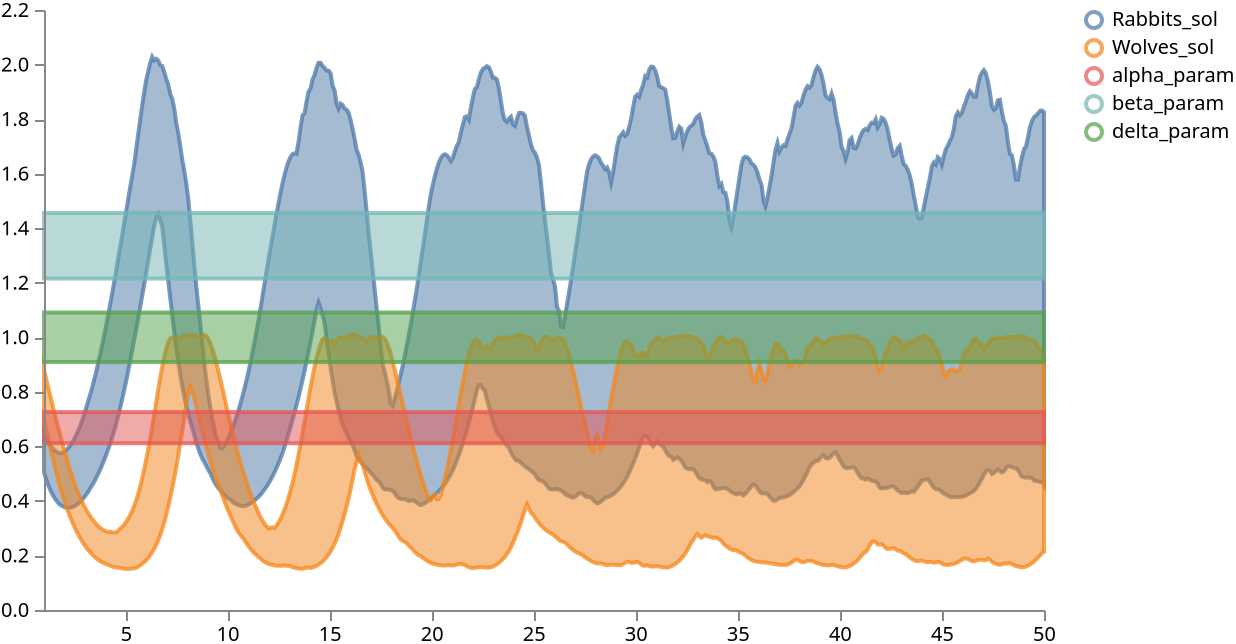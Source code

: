 {
   "$schema": "https://vega.github.io/schema/vega/v5.json",
   "width": 500,
   "height": 300,
   "scales": [
      {
         "name": "xscale",
         "type": "linear",
         "range": "width",
         "zero": false,
         "domain": {
            "fields": [
               {
                  "data": "distributions",
                  "field": "timepoint"
               },
               {
                  "data": "traces",
                  "field": "timepoint"
               },
               {
                  "data": "points",
                  "field": "timepoint"
               },
               {
                  "data": "markers",
                  "field": "timepoint"
               }
            ]
         }
      },
      {
         "name": "yscale",
         "type": "linear",
         "range": "height",
         "nice": true,
         "zero": true,
         "domain": {
            "fields": [
               {
                  "data": "distributions",
                  "field": "lower"
               },
               {
                  "data": "distributions",
                  "field": "upper"
               },
               {
                  "data": "traces",
                  "field": "value"
               },
               {
                  "data": "points",
                  "field": "value"
               }
            ]
         }
      },
      {
         "name": "color",
         "type": "ordinal",
         "range": "category",
         "domain": {
            "fields": [
               {
                  "data": "distributions",
                  "field": "trajectory"
               },
               {
                  "data": "traces",
                  "field": "trajectory"
               },
               {
                  "data": "points",
                  "field": "trajectory"
               }
            ]
         }
      }
   ],
   "axes": [
      {
         "name": "x_axis",
         "orient": "bottom",
         "scale": "xscale",
         "zindex": 100
      },
      {
         "name": "y_axis",
         "orient": "left",
         "scale": "yscale",
         "zindex": 100
      }
   ],
   "signals": [
      {
         "name": "clear",
         "value": true,
         "on": [
            {
               "events": "mouseup[!event.item]",
               "update": "true",
               "force": true
            }
         ]
      },
      {
         "name": "shift",
         "value": false,
         "on": [
            {
               "events": "@legendSymbol:click, @legendLabel:click",
               "update": "event.shiftKey",
               "force": true
            }
         ]
      },
      {
         "name": "clicked",
         "value": null,
         "on": [
            {
               "events": "@legendSymbol:click, @legendLabel:click",
               "update": "{value: datum.value}",
               "force": true
            }
         ]
      },
      {
         "name": "clearData",
         "value": true,
         "on": [
            {
               "events": "mouseup[!event.item]",
               "update": "true",
               "force": true
            }
         ]
      },
      {
         "name": "clickedData",
         "value": null,
         "on": [
            {
               "events": "@area:click",
               "update": "{value: datum.trajectory}",
               "force": true
            }
         ]
      }
   ],
   "legends": [
      {
         "name": "color_legend",
         "stroke": "color",
         "encode": {
            "symbols": {
               "name": "legendSymbol",
               "interactive": true,
               "update": {
                  "fill": {
                     "value": "transparent"
                  },
                  "strokeWidth": {
                     "value": 2
                  },
                  "opacity": [
                     {
                        "test": "!length(data('selected')) || indata('selected', 'value', datum.value) || indata('selectedData', 'value', datum.value)",
                        "value": 0.7
                     },
                     {
                        "value": 0.15
                     }
                  ],
                  "size": {
                     "value": 64
                  }
               }
            },
            "labels": {
               "name": "legendLabel",
               "interactive": true,
               "update": {
                  "opacity": [
                     {
                        "test": "!length(data('selectedData')) || indata('selectedData', 'value', datum.value)",
                        "value": 1
                     },
                     {
                        "value": 0.25
                     }
                  ]
               }
            }
         }
      }
   ],
   "marks": [
      {
         "type": "group",
         "zindex": 3,
         "name": "_points",
         "from": {
            "facet": {
               "name": "points_split",
               "data": "points",
               "groupby": "trajectory"
            }
         },
         "marks": [
            {
               "type": "symbol",
               "name": "_points_symbol",
               "from": {
                  "data": "points_split"
               },
               "zindex": 3,
               "encode": {
                  "update": {
                     "x": {
                        "scale": "xscale",
                        "field": "timepoint"
                     },
                     "y": {
                        "scale": "yscale",
                        "field": "value"
                     },
                     "size": {
                        "value": 10
                     },
                     "strokeWidth": {
                        "value": 2
                     },
                     "fill": {
                        "scale": "color",
                        "field": "trajectory"
                     },
                     "stroke": {
                        "scale": "color",
                        "field": "trajectory"
                     },
                     "fillOpacity": [
                        {
                           "test": "!length(data('selected')) || indata('selected', 'value', datum.trajectory)",
                           "value": 0.5
                        },
                        {
                           "value": 0.15
                        }
                     ],
                     "strokeOpacity": [
                        {
                           "test": "!length(data('selected')) || indata('selected', 'value', datum.trajectory)",
                           "value": 0.75
                        },
                        {
                           "value": 0.15
                        }
                     ],
                     "tooltip": {
                        "field": "value"
                     }
                  },
                  "hover": {
                     "fillOpacity": {
                        "value": 0.9
                     }
                  }
               }
            },
            {
               "type": "line",
               "name": "_points_line",
               "from": {
                  "data": "points_split"
               },
               "zindex": 3,
               "encode": {
                  "update": {
                     "x": {
                        "scale": "xscale",
                        "field": "timepoint"
                     },
                     "y": {
                        "scale": "yscale",
                        "field": "value"
                     },
                     "strokeWidth": {
                        "value": 2
                     },
                     "stroke": {
                        "scale": "color",
                        "field": "trajectory"
                     },
                     "interpolate": {
                        "value": "linear"
                     },
                     "strokeOpacity": [
                        {
                           "test": "!length(data('selected')) || indata('selected', 'value', datum.trajectory)",
                           "value": 0.3
                        },
                        {
                           "value": 0.1
                        }
                     ]
                  },
                  "hover": {
                     "fillOpacity": {
                        "value": 0.9
                     }
                  }
               }
            }
         ]
      },
      {
         "type": "group",
         "zindex": 2,
         "name": "_traces",
         "from": {
            "facet": {
               "name": "traces_split",
               "data": "traces",
               "groupby": "trajectory"
            }
         },
         "marks": [
            {
               "type": "line",
               "name": "_traces_lines",
               "from": {
                  "data": "traces_split"
               },
               "encode": {
                  "update": {
                     "x": {
                        "scale": "xscale",
                        "field": "timepoint"
                     },
                     "y": {
                        "scale": "yscale",
                        "field": "value"
                     },
                     "strokeWidth": {
                        "value": 2
                     },
                     "stroke": {
                        "scale": "color",
                        "field": "trajectory"
                     },
                     "interpolate": {
                        "value": "linear"
                     },
                     "strokeOpacity": [
                        {
                           "test": "!length(data('selected')) || indata('selected', 'value', datum.trajectory)",
                           "value": 0.75
                        },
                        {
                           "value": 0.15
                        }
                     ]
                  },
                  "hover": {
                     "fillOpacity": {
                        "value": 0.9
                     }
                  }
               }
            }
         ]
      },
      {
         "type": "group",
         "name": "_distributions",
         "zindex": 1,
         "from": {
            "facet": {
               "name": "trajectory_split",
               "data": "distributions",
               "groupby": "trajectory"
            }
         },
         "marks": [
            {
               "type": "area",
               "name": "area",
               "interactive": true,
               "from": {
                  "data": "trajectory_split"
               },
               "encode": {
                  "update": {
                     "x": {
                        "scale": "xscale",
                        "field": "timepoint"
                     },
                     "y": {
                        "scale": "yscale",
                        "field": "upper"
                     },
                     "y2": {
                        "scale": "yscale",
                        "field": "lower"
                     },
                     "interpolate": {
                        "value": "linear"
                     },
                     "strokeWidth": {
                        "value": 2
                     },
                     "fill": {
                        "scale": "color",
                        "field": "trajectory"
                     },
                     "stroke": {
                        "scale": "color",
                        "field": "trajectory"
                     },
                     "fillOpacity": [
                        {
                           "test": "!length(data('selected')) || indata('selected', 'value', datum.trajectory)",
                           "value": 0.5
                        },
                        {
                           "value": 0.15
                        }
                     ],
                     "strokeOpacity": [
                        {
                           "test": "!length(data('selected')) || indata('selected', 'value', datum.trajectory)",
                           "value": 0.75
                        },
                        {
                           "value": 0.15
                        }
                     ]
                  },
                  "hover": {
                     "fillOpacity": {
                        "value": 0.9
                     }
                  }
               }
            }
         ]
      },
      {
         "type": "group",
         "name": "_markers",
         "marks": [
            {
               "type": "rule",
               "name": "_marker text",
               "from": {
                  "data": "markers"
               },
               "encode": {
                  "enter": {
                     "stroke": {
                        "value": "lightgray"
                     }
                  },
                  "update": {
                     "x": {
                        "scale": "xscale",
                        "field": "timepoint"
                     },
                     "y2": {
                        "value": 0
                     },
                     "y": {
                        "signal": "height"
                     },
                     "opacity": {
                        "value": 1
                     }
                  }
               }
            },
            {
               "type": "text",
               "name": "_marker flags",
               "from": {
                  "data": "_marker text"
               },
               "encode": {
                  "enter": {
                     "text": {
                        "field": "datum.label"
                     },
                     "y": {
                        "value": 0
                     },
                     "fontSize": {
                        "value": 8
                     }
                  }
               },
               "transform": [
                  {
                     "type": "label",
                     "lineAnchor": "start",
                     "as": [
                        "x",
                        "_y",
                        "opacity",
                        "align",
                        "baseline"
                     ],
                     "offset": [
                        1
                     ],
                     "size": {
                        "signal": "[width, height]"
                     }
                  }
               ]
            }
         ]
      }
   ],
   "data": [
      {
         "name": "distributions",
         "values": [
            {
               "trajectory": "Rabbits_sol",
               "timepoint": 1.0,
               "lower": 0.5051243111491204,
               "upper": 0.6488389670848846
            },
            {
               "trajectory": "Rabbits_sol",
               "timepoint": 1.0981963872909546,
               "lower": 0.4810523107647896,
               "upper": 0.6317649573087692
            },
            {
               "trajectory": "Rabbits_sol",
               "timepoint": 1.1963927745819092,
               "lower": 0.4601885452866554,
               "upper": 0.6172279119491577
            },
            {
               "trajectory": "Rabbits_sol",
               "timepoint": 1.2945891618728638,
               "lower": 0.44223228096961975,
               "upper": 0.6050723165273666
            },
            {
               "trajectory": "Rabbits_sol",
               "timepoint": 1.3927855491638184,
               "lower": 0.4269068524241447,
               "upper": 0.5951532989740371
            },
            {
               "trajectory": "Rabbits_sol",
               "timepoint": 1.490981936454773,
               "lower": 0.41377234309911726,
               "upper": 0.5873368799686431
            },
            {
               "trajectory": "Rabbits_sol",
               "timepoint": 1.5891783237457275,
               "lower": 0.40248590111732485,
               "upper": 0.5815026640892028
            },
            {
               "trajectory": "Rabbits_sol",
               "timepoint": 1.6873748302459717,
               "lower": 0.3931929439306259,
               "upper": 0.5775427132844925
            },
            {
               "trajectory": "Rabbits_sol",
               "timepoint": 1.7855710983276367,
               "lower": 0.3862742096185684,
               "upper": 0.5753624409437179
            },
            {
               "trajectory": "Rabbits_sol",
               "timepoint": 1.8837676048278809,
               "lower": 0.38118805140256884,
               "upper": 0.5757302582263947
            },
            {
               "trajectory": "Rabbits_sol",
               "timepoint": 1.981963872909546,
               "lower": 0.3776500791311264,
               "upper": 0.5796148270368576
            },
            {
               "trajectory": "Rabbits_sol",
               "timepoint": 2.08016037940979,
               "lower": 0.37555393427610395,
               "upper": 0.585342624783516
            },
            {
               "trajectory": "Rabbits_sol",
               "timepoint": 2.178356647491455,
               "lower": 0.3748101145029068,
               "upper": 0.5931292980909347
            },
            {
               "trajectory": "Rabbits_sol",
               "timepoint": 2.276553153991699,
               "lower": 0.3753451660275459,
               "upper": 0.6025383323431015
            },
            {
               "trajectory": "Rabbits_sol",
               "timepoint": 2.3747496604919434,
               "lower": 0.377096489071846,
               "upper": 0.6135480284690856
            },
            {
               "trajectory": "Rabbits_sol",
               "timepoint": 2.4729459285736084,
               "lower": 0.3800157144665718,
               "upper": 0.6261454164981841
            },
            {
               "trajectory": "Rabbits_sol",
               "timepoint": 2.5711421966552734,
               "lower": 0.3840783342719078,
               "upper": 0.6403272837400436
            },
            {
               "trajectory": "Rabbits_sol",
               "timepoint": 2.6693387031555176,
               "lower": 0.3895245581865311,
               "upper": 0.6560939222574232
            },
            {
               "trajectory": "Rabbits_sol",
               "timepoint": 2.7675352096557617,
               "lower": 0.39607561081647874,
               "upper": 0.6737348735332488
            },
            {
               "trajectory": "Rabbits_sol",
               "timepoint": 2.8657314777374268,
               "lower": 0.4037196129560471,
               "upper": 0.6940728366374967
            },
            {
               "trajectory": "Rabbits_sol",
               "timepoint": 2.963927745819092,
               "lower": 0.41245175153017044,
               "upper": 0.7161092609167097
            },
            {
               "trajectory": "Rabbits_sol",
               "timepoint": 3.062124252319336,
               "lower": 0.4222735777497292,
               "upper": 0.7398648440837858
            },
            {
               "trajectory": "Rabbits_sol",
               "timepoint": 3.16032075881958,
               "lower": 0.43319143205881117,
               "upper": 0.7646123915910719
            },
            {
               "trajectory": "Rabbits_sol",
               "timepoint": 3.258517026901245,
               "lower": 0.4452171564102173,
               "upper": 0.7892877429723737
            },
            {
               "trajectory": "Rabbits_sol",
               "timepoint": 3.3567135334014893,
               "lower": 0.4569105193018913,
               "upper": 0.815542286634445
            },
            {
               "trajectory": "Rabbits_sol",
               "timepoint": 3.4549098014831543,
               "lower": 0.4695918634533882,
               "upper": 0.8433761298656461
            },
            {
               "trajectory": "Rabbits_sol",
               "timepoint": 3.5531063079833984,
               "lower": 0.483332422375679,
               "upper": 0.8727851301431654
            },
            {
               "trajectory": "Rabbits_sol",
               "timepoint": 3.6513025760650635,
               "lower": 0.4981502011418343,
               "upper": 0.9037574321031568
            },
            {
               "trajectory": "Rabbits_sol",
               "timepoint": 3.7494990825653076,
               "lower": 0.5140681594610215,
               "upper": 0.9362738102674482
            },
            {
               "trajectory": "Rabbits_sol",
               "timepoint": 3.8476953506469727,
               "lower": 0.5311100453138351,
               "upper": 0.970302867889404
            },
            {
               "trajectory": "Rabbits_sol",
               "timepoint": 3.945891857147217,
               "lower": 0.5493017822504044,
               "upper": 1.0058008164167402
            },
            {
               "trajectory": "Rabbits_sol",
               "timepoint": 4.044088363647461,
               "lower": 0.5684487670660019,
               "upper": 1.0427060514688489
            },
            {
               "trajectory": "Rabbits_sol",
               "timepoint": 4.142284393310547,
               "lower": 0.5885705500841141,
               "upper": 1.0809359312057492
            },
            {
               "trajectory": "Rabbits_sol",
               "timepoint": 4.240481376647949,
               "lower": 0.6098981499671936,
               "upper": 1.1203878223896024
            },
            {
               "trajectory": "Rabbits_sol",
               "timepoint": 4.338677406311035,
               "lower": 0.6324594795703888,
               "upper": 1.1609291970729825
            },
            {
               "trajectory": "Rabbits_sol",
               "timepoint": 4.436873912811279,
               "lower": 0.6562829375267029,
               "upper": 1.2023967802524564
            },
            {
               "trajectory": "Rabbits_sol",
               "timepoint": 4.535070419311523,
               "lower": 0.6823425441980362,
               "upper": 1.244588083028793
            },
            {
               "trajectory": "Rabbits_sol",
               "timepoint": 4.633266448974609,
               "lower": 0.7107869565486908,
               "upper": 1.2872623503208158
            },
            {
               "trajectory": "Rabbits_sol",
               "timepoint": 4.7314629554748535,
               "lower": 0.7407032549381256,
               "upper": 1.3301270723342893
            },
            {
               "trajectory": "Rabbits_sol",
               "timepoint": 4.829659461975098,
               "lower": 0.7721204370260238,
               "upper": 1.3728431224822994
            },
            {
               "trajectory": "Rabbits_sol",
               "timepoint": 4.927855491638184,
               "lower": 0.805060988664627,
               "upper": 1.4171339631080624
            },
            {
               "trajectory": "Rabbits_sol",
               "timepoint": 5.026051998138428,
               "lower": 0.8395456910133362,
               "upper": 1.4623533129692075
            },
            {
               "trajectory": "Rabbits_sol",
               "timepoint": 5.124248504638672,
               "lower": 0.8755844682455063,
               "upper": 1.5069728612899778
            },
            {
               "trajectory": "Rabbits_sol",
               "timepoint": 5.222445011138916,
               "lower": 0.9131788015365601,
               "upper": 1.5505466878414154
            },
            {
               "trajectory": "Rabbits_sol",
               "timepoint": 5.32064151763916,
               "lower": 0.9523179590702057,
               "upper": 1.5925707936286926
            },
            {
               "trajectory": "Rabbits_sol",
               "timepoint": 5.418837547302246,
               "lower": 0.9904650866985321,
               "upper": 1.6349843382835387
            },
            {
               "trajectory": "Rabbits_sol",
               "timepoint": 5.51703405380249,
               "lower": 1.0290996789932252,
               "upper": 1.6903327703475952
            },
            {
               "trajectory": "Rabbits_sol",
               "timepoint": 5.615230560302734,
               "lower": 1.068894773721695,
               "upper": 1.7450684905052185
            },
            {
               "trajectory": "Rabbits_sol",
               "timepoint": 5.7134270668029785,
               "lower": 1.1097592115402222,
               "upper": 1.7986104249954225
            },
            {
               "trajectory": "Rabbits_sol",
               "timepoint": 5.811623573303223,
               "lower": 1.151575994491577,
               "upper": 1.850271362066269
            },
            {
               "trajectory": "Rabbits_sol",
               "timepoint": 5.909819602966309,
               "lower": 1.1941976070404052,
               "upper": 1.899582540988922
            },
            {
               "trajectory": "Rabbits_sol",
               "timepoint": 6.008016109466553,
               "lower": 1.23744078874588,
               "upper": 1.943354856967926
            },
            {
               "trajectory": "Rabbits_sol",
               "timepoint": 6.106212615966797,
               "lower": 1.2810803174972534,
               "upper": 1.9746112644672393
            },
            {
               "trajectory": "Rabbits_sol",
               "timepoint": 6.204409122467041,
               "lower": 1.3245567440986634,
               "upper": 2.006672477722168
            },
            {
               "trajectory": "Rabbits_sol",
               "timepoint": 6.302605152130127,
               "lower": 1.3671102821826935,
               "upper": 2.0283280491828917
            },
            {
               "trajectory": "Rabbits_sol",
               "timepoint": 6.400801658630371,
               "lower": 1.408983862400055,
               "upper": 2.01531400680542
            },
            {
               "trajectory": "Rabbits_sol",
               "timepoint": 6.498998165130615,
               "lower": 1.4367581963539124,
               "upper": 2.0211418747901915
            },
            {
               "trajectory": "Rabbits_sol",
               "timepoint": 6.597194671630859,
               "lower": 1.4506515979766845,
               "upper": 2.015464460849762
            },
            {
               "trajectory": "Rabbits_sol",
               "timepoint": 6.695390701293945,
               "lower": 1.4284321010112762,
               "upper": 1.9974848330020905
            },
            {
               "trajectory": "Rabbits_sol",
               "timepoint": 6.7935872077941895,
               "lower": 1.4066657185554505,
               "upper": 1.9946840226650238
            },
            {
               "trajectory": "Rabbits_sol",
               "timepoint": 6.891783714294434,
               "lower": 1.3370188474655151,
               "upper": 1.973221319913864
            },
            {
               "trajectory": "Rabbits_sol",
               "timepoint": 6.989980220794678,
               "lower": 1.268656712770462,
               "upper": 1.946996235847473
            },
            {
               "trajectory": "Rabbits_sol",
               "timepoint": 7.088176250457764,
               "lower": 1.2056418180465698,
               "upper": 1.926825213432312
            },
            {
               "trajectory": "Rabbits_sol",
               "timepoint": 7.186372756958008,
               "lower": 1.1426748096942902,
               "upper": 1.8917805612087248
            },
            {
               "trajectory": "Rabbits_sol",
               "timepoint": 7.284569263458252,
               "lower": 1.0809118807315827,
               "upper": 1.873773556947708
            },
            {
               "trajectory": "Rabbits_sol",
               "timepoint": 7.382765769958496,
               "lower": 1.021326494216919,
               "upper": 1.838645803928375
            },
            {
               "trajectory": "Rabbits_sol",
               "timepoint": 7.48096227645874,
               "lower": 0.9646812707185746,
               "upper": 1.7861752212047575
            },
            {
               "trajectory": "Rabbits_sol",
               "timepoint": 7.579158306121826,
               "lower": 0.9115411072969437,
               "upper": 1.7476635694503784
            },
            {
               "trajectory": "Rabbits_sol",
               "timepoint": 7.67735481262207,
               "lower": 0.8622704237699509,
               "upper": 1.7020660996437074
            },
            {
               "trajectory": "Rabbits_sol",
               "timepoint": 7.7755513191223145,
               "lower": 0.8200316578149796,
               "upper": 1.650298374891281
            },
            {
               "trajectory": "Rabbits_sol",
               "timepoint": 7.873747825622559,
               "lower": 0.7819973856210709,
               "upper": 1.6116529524326324
            },
            {
               "trajectory": "Rabbits_sol",
               "timepoint": 7.9719438552856445,
               "lower": 0.7480799227952957,
               "upper": 1.563731038570404
            },
            {
               "trajectory": "Rabbits_sol",
               "timepoint": 8.070140838623047,
               "lower": 0.7194193333387375,
               "upper": 1.5072274923324585
            },
            {
               "trajectory": "Rabbits_sol",
               "timepoint": 8.168336868286133,
               "lower": 0.6914891541004181,
               "upper": 1.4292892456054687
            },
            {
               "trajectory": "Rabbits_sol",
               "timepoint": 8.266532897949219,
               "lower": 0.6670606106519699,
               "upper": 1.3471659898757935
            },
            {
               "trajectory": "Rabbits_sol",
               "timepoint": 8.364728927612305,
               "lower": 0.641142001748085,
               "upper": 1.2633545577526093
            },
            {
               "trajectory": "Rabbits_sol",
               "timepoint": 8.462925910949707,
               "lower": 0.6135189205408096,
               "upper": 1.1872593283653259
            },
            {
               "trajectory": "Rabbits_sol",
               "timepoint": 8.56112289428711,
               "lower": 0.5919944554567337,
               "upper": 1.1166882276535033
            },
            {
               "trajectory": "Rabbits_sol",
               "timepoint": 8.659318923950195,
               "lower": 0.571210527420044,
               "upper": 1.0470829546451568
            },
            {
               "trajectory": "Rabbits_sol",
               "timepoint": 8.757514953613281,
               "lower": 0.5549307703971863,
               "upper": 0.9762333691120146
            },
            {
               "trajectory": "Rabbits_sol",
               "timepoint": 8.855710983276367,
               "lower": 0.5424787819385528,
               "upper": 0.9051215559244155
            },
            {
               "trajectory": "Rabbits_sol",
               "timepoint": 8.95390796661377,
               "lower": 0.5280335992574692,
               "upper": 0.8438710719346999
            },
            {
               "trajectory": "Rabbits_sol",
               "timepoint": 9.052103996276855,
               "lower": 0.5136239737272262,
               "upper": 0.7899392932653426
            },
            {
               "trajectory": "Rabbits_sol",
               "timepoint": 9.150300979614258,
               "lower": 0.5010840415954589,
               "upper": 0.741310104727745
            },
            {
               "trajectory": "Rabbits_sol",
               "timepoint": 9.248497009277344,
               "lower": 0.4843059152364731,
               "upper": 0.6987793892621994
            },
            {
               "trajectory": "Rabbits_sol",
               "timepoint": 9.346693992614746,
               "lower": 0.46948242634534837,
               "upper": 0.6654698103666306
            },
            {
               "trajectory": "Rabbits_sol",
               "timepoint": 9.444890022277832,
               "lower": 0.456996813416481,
               "upper": 0.6317428410053253
            },
            {
               "trajectory": "Rabbits_sol",
               "timepoint": 9.543086051940918,
               "lower": 0.44688632488250735,
               "upper": 0.6195917665958404
            },
            {
               "trajectory": "Rabbits_sol",
               "timepoint": 9.64128303527832,
               "lower": 0.4393170580267906,
               "upper": 0.5936942964792251
            },
            {
               "trajectory": "Rabbits_sol",
               "timepoint": 9.739479064941406,
               "lower": 0.43049156963825225,
               "upper": 0.5928875982761382
            },
            {
               "trajectory": "Rabbits_sol",
               "timepoint": 9.837675094604492,
               "lower": 0.42122622579336166,
               "upper": 0.604402607679367
            },
            {
               "trajectory": "Rabbits_sol",
               "timepoint": 9.935872077941895,
               "lower": 0.4145303204655647,
               "upper": 0.6175673276185989
            },
            {
               "trajectory": "Rabbits_sol",
               "timepoint": 10.03406810760498,
               "lower": 0.409544937312603,
               "upper": 0.6323772072792053
            },
            {
               "trajectory": "Rabbits_sol",
               "timepoint": 10.132265090942383,
               "lower": 0.4043998926877975,
               "upper": 0.648832431435585
            },
            {
               "trajectory": "Rabbits_sol",
               "timepoint": 10.230461120605469,
               "lower": 0.39657222479581833,
               "upper": 0.6669412821531295
            },
            {
               "trajectory": "Rabbits_sol",
               "timepoint": 10.328657150268555,
               "lower": 0.3914209812879562,
               "upper": 0.6867181420326233
            },
            {
               "trajectory": "Rabbits_sol",
               "timepoint": 10.426854133605957,
               "lower": 0.38856773972511294,
               "upper": 0.7081786185503005
            },
            {
               "trajectory": "Rabbits_sol",
               "timepoint": 10.525050163269043,
               "lower": 0.3846037968993187,
               "upper": 0.7313447654247283
            },
            {
               "trajectory": "Rabbits_sol",
               "timepoint": 10.623247146606445,
               "lower": 0.38213504999876025,
               "upper": 0.7562388241291045
            },
            {
               "trajectory": "Rabbits_sol",
               "timepoint": 10.721443176269531,
               "lower": 0.3810760900378227,
               "upper": 0.7828852593898772
            },
            {
               "trajectory": "Rabbits_sol",
               "timepoint": 10.819639205932617,
               "lower": 0.38122865110635756,
               "upper": 0.8113089025020598
            },
            {
               "trajectory": "Rabbits_sol",
               "timepoint": 10.91783618927002,
               "lower": 0.38336937576532365,
               "upper": 0.8415317207574843
            },
            {
               "trajectory": "Rabbits_sol",
               "timepoint": 11.016032218933105,
               "lower": 0.3866841092705727,
               "upper": 0.8735748052597044
            },
            {
               "trajectory": "Rabbits_sol",
               "timepoint": 11.114228248596191,
               "lower": 0.3911342531442642,
               "upper": 0.9074536323547362
            },
            {
               "trajectory": "Rabbits_sol",
               "timepoint": 11.212425231933594,
               "lower": 0.39669124931097033,
               "upper": 0.9431790947914122
            },
            {
               "trajectory": "Rabbits_sol",
               "timepoint": 11.31062126159668,
               "lower": 0.40181774348020555,
               "upper": 0.9807507842779157
            },
            {
               "trajectory": "Rabbits_sol",
               "timepoint": 11.408818244934082,
               "lower": 0.407728835940361,
               "upper": 1.0201601594686507
            },
            {
               "trajectory": "Rabbits_sol",
               "timepoint": 11.507014274597168,
               "lower": 0.4146845549345016,
               "upper": 1.0613841593265532
            },
            {
               "trajectory": "Rabbits_sol",
               "timepoint": 11.605210304260254,
               "lower": 0.42267623692750933,
               "upper": 1.1043815016746519
            },
            {
               "trajectory": "Rabbits_sol",
               "timepoint": 11.703407287597656,
               "lower": 0.4317007020115852,
               "upper": 1.1490903258323666
            },
            {
               "trajectory": "Rabbits_sol",
               "timepoint": 11.801603317260742,
               "lower": 0.4413680672645569,
               "upper": 1.195424300432205
            },
            {
               "trajectory": "Rabbits_sol",
               "timepoint": 11.899799346923828,
               "lower": 0.4518758445978165,
               "upper": 1.2405022025108334
            },
            {
               "trajectory": "Rabbits_sol",
               "timepoint": 11.99799633026123,
               "lower": 0.4634175285696983,
               "upper": 1.2830369472503658
            },
            {
               "trajectory": "Rabbits_sol",
               "timepoint": 12.096192359924316,
               "lower": 0.476004995405674,
               "upper": 1.3257771432399745
            },
            {
               "trajectory": "Rabbits_sol",
               "timepoint": 12.194389343261719,
               "lower": 0.48965266942977903,
               "upper": 1.368388450145721
            },
            {
               "trajectory": "Rabbits_sol",
               "timepoint": 12.292585372924805,
               "lower": 0.5043785005807877,
               "upper": 1.4104705750942226
            },
            {
               "trajectory": "Rabbits_sol",
               "timepoint": 12.39078140258789,
               "lower": 0.5202018976211548,
               "upper": 1.4515727937221523
            },
            {
               "trajectory": "Rabbits_sol",
               "timepoint": 12.488978385925293,
               "lower": 0.5371453166007996,
               "upper": 1.491175544261932
            },
            {
               "trajectory": "Rabbits_sol",
               "timepoint": 12.587174415588379,
               "lower": 0.5552328586578369,
               "upper": 1.5286987662315366
            },
            {
               "trajectory": "Rabbits_sol",
               "timepoint": 12.685371398925781,
               "lower": 0.5746016263961792,
               "upper": 1.5635028123855588
            },
            {
               "trajectory": "Rabbits_sol",
               "timepoint": 12.783567428588867,
               "lower": 0.5970102906227112,
               "upper": 1.5948892235755918
            },
            {
               "trajectory": "Rabbits_sol",
               "timepoint": 12.881763458251953,
               "lower": 0.6207388818264008,
               "upper": 1.6221232175827025
            },
            {
               "trajectory": "Rabbits_sol",
               "timepoint": 12.979960441589355,
               "lower": 0.6453634649515152,
               "upper": 1.644442594051361
            },
            {
               "trajectory": "Rabbits_sol",
               "timepoint": 13.078156471252441,
               "lower": 0.6708035081624985,
               "upper": 1.6610858678817748
            },
            {
               "trajectory": "Rabbits_sol",
               "timepoint": 13.176352500915527,
               "lower": 0.6968708425760269,
               "upper": 1.6713273644447326
            },
            {
               "trajectory": "Rabbits_sol",
               "timepoint": 13.27454948425293,
               "lower": 0.7234418570995331,
               "upper": 1.6745122253894806
            },
            {
               "trajectory": "Rabbits_sol",
               "timepoint": 13.372745513916016,
               "lower": 0.7513154923915863,
               "upper": 1.6727754712104796
            },
            {
               "trajectory": "Rabbits_sol",
               "timepoint": 13.470942497253418,
               "lower": 0.78050856590271,
               "upper": 1.716128623485565
            },
            {
               "trajectory": "Rabbits_sol",
               "timepoint": 13.569138526916504,
               "lower": 0.8110340058803559,
               "upper": 1.7695979833602904
            },
            {
               "trajectory": "Rabbits_sol",
               "timepoint": 13.66733455657959,
               "lower": 0.842897766828537,
               "upper": 1.8139043271541595
            },
            {
               "trajectory": "Rabbits_sol",
               "timepoint": 13.765531539916992,
               "lower": 0.8761000365018845,
               "upper": 1.8211844146251677
            },
            {
               "trajectory": "Rabbits_sol",
               "timepoint": 13.863727569580078,
               "lower": 0.9106319785118103,
               "upper": 1.8637800216674802
            },
            {
               "trajectory": "Rabbits_sol",
               "timepoint": 13.96192455291748,
               "lower": 0.9464745968580246,
               "upper": 1.8995178580284118
            },
            {
               "trajectory": "Rabbits_sol",
               "timepoint": 14.060120582580566,
               "lower": 0.9835943669080734,
               "upper": 1.912487632036209
            },
            {
               "trajectory": "Rabbits_sol",
               "timepoint": 14.158316612243652,
               "lower": 1.0219449251890182,
               "upper": 1.9452049076557159
            },
            {
               "trajectory": "Rabbits_sol",
               "timepoint": 14.256513595581055,
               "lower": 1.0614603579044342,
               "upper": 1.9617474615573882
            },
            {
               "trajectory": "Rabbits_sol",
               "timepoint": 14.35470962524414,
               "lower": 1.1020531356334686,
               "upper": 1.9881222665309906
            },
            {
               "trajectory": "Rabbits_sol",
               "timepoint": 14.452905654907227,
               "lower": 1.1269083678722382,
               "upper": 2.0061532855033875
            },
            {
               "trajectory": "Rabbits_sol",
               "timepoint": 14.551102638244629,
               "lower": 1.1055106699466706,
               "upper": 2.0061437666416166
            },
            {
               "trajectory": "Rabbits_sol",
               "timepoint": 14.649298667907715,
               "lower": 1.0808826684951782,
               "upper": 1.9949356257915496
            },
            {
               "trajectory": "Rabbits_sol",
               "timepoint": 14.747495651245117,
               "lower": 1.0539768517017365,
               "upper": 1.987330251932144
            },
            {
               "trajectory": "Rabbits_sol",
               "timepoint": 14.845691680908203,
               "lower": 0.9956606686115265,
               "upper": 1.977737545967102
            },
            {
               "trajectory": "Rabbits_sol",
               "timepoint": 14.943887710571289,
               "lower": 0.9405529707670212,
               "upper": 1.9775248050689695
            },
            {
               "trajectory": "Rabbits_sol",
               "timepoint": 15.042084693908691,
               "lower": 0.8891286879777909,
               "upper": 1.9683462738990782
            },
            {
               "trajectory": "Rabbits_sol",
               "timepoint": 15.140280723571777,
               "lower": 0.8416773855686188,
               "upper": 1.9223632514476774
            },
            {
               "trajectory": "Rabbits_sol",
               "timepoint": 15.23847770690918,
               "lower": 0.7987896740436554,
               "upper": 1.9055021107196808
            },
            {
               "trajectory": "Rabbits_sol",
               "timepoint": 15.336673736572266,
               "lower": 0.7641114115715026,
               "upper": 1.8573774456977843
            },
            {
               "trajectory": "Rabbits_sol",
               "timepoint": 15.434869766235352,
               "lower": 0.7325069457292557,
               "upper": 1.838408941030502
            },
            {
               "trajectory": "Rabbits_sol",
               "timepoint": 15.533066749572754,
               "lower": 0.7046769589185715,
               "upper": 1.8566193163394926
            },
            {
               "trajectory": "Rabbits_sol",
               "timepoint": 15.63126277923584,
               "lower": 0.6805095404386521,
               "upper": 1.8516739666461943
            },
            {
               "trajectory": "Rabbits_sol",
               "timepoint": 15.729458808898926,
               "lower": 0.6646953701972962,
               "upper": 1.8386036038398743
            },
            {
               "trajectory": "Rabbits_sol",
               "timepoint": 15.827655792236328,
               "lower": 0.6481923609972,
               "upper": 1.8343990445137024
            },
            {
               "trajectory": "Rabbits_sol",
               "timepoint": 15.925851821899414,
               "lower": 0.6312552928924561,
               "upper": 1.8231343924999235
            },
            {
               "trajectory": "Rabbits_sol",
               "timepoint": 16.0240478515625,
               "lower": 0.6174396783113479,
               "upper": 1.796340215206146
            },
            {
               "trajectory": "Rabbits_sol",
               "timepoint": 16.12224578857422,
               "lower": 0.6048211842775345,
               "upper": 1.7632344782352447
            },
            {
               "trajectory": "Rabbits_sol",
               "timepoint": 16.220439910888672,
               "lower": 0.5861428260803223,
               "upper": 1.7273318111896514
            },
            {
               "trajectory": "Rabbits_sol",
               "timepoint": 16.31863784790039,
               "lower": 0.5645932614803314,
               "upper": 1.6872319936752318
            },
            {
               "trajectory": "Rabbits_sol",
               "timepoint": 16.416833877563477,
               "lower": 0.5531397134065628,
               "upper": 1.6694511115550994
            },
            {
               "trajectory": "Rabbits_sol",
               "timepoint": 16.515029907226562,
               "lower": 0.5454001277685165,
               "upper": 1.6414436995983124
            },
            {
               "trajectory": "Rabbits_sol",
               "timepoint": 16.61322784423828,
               "lower": 0.5345095366239547,
               "upper": 1.6056683242321013
            },
            {
               "trajectory": "Rabbits_sol",
               "timepoint": 16.711421966552734,
               "lower": 0.5248127788305282,
               "upper": 1.5370599269866942
            },
            {
               "trajectory": "Rabbits_sol",
               "timepoint": 16.809619903564453,
               "lower": 0.5188495635986328,
               "upper": 1.4614464104175569
            },
            {
               "trajectory": "Rabbits_sol",
               "timepoint": 16.90781593322754,
               "lower": 0.5141069158911705,
               "upper": 1.3810622274875641
            },
            {
               "trajectory": "Rabbits_sol",
               "timepoint": 17.006011962890625,
               "lower": 0.5036842778325081,
               "upper": 1.3148657023906707
            },
            {
               "trajectory": "Rabbits_sol",
               "timepoint": 17.10420799255371,
               "lower": 0.4955750972032547,
               "upper": 1.2469740509986875
            },
            {
               "trajectory": "Rabbits_sol",
               "timepoint": 17.20240592956543,
               "lower": 0.486618934571743,
               "upper": 1.1773756980895993
            },
            {
               "trajectory": "Rabbits_sol",
               "timepoint": 17.300601959228516,
               "lower": 0.4762810945510864,
               "upper": 1.1075618743896483
            },
            {
               "trajectory": "Rabbits_sol",
               "timepoint": 17.3987979888916,
               "lower": 0.4718186900019646,
               "upper": 1.0388622075319287
            },
            {
               "trajectory": "Rabbits_sol",
               "timepoint": 17.496994018554688,
               "lower": 0.4622297614812851,
               "upper": 0.9670342475175854
            },
            {
               "trajectory": "Rabbits_sol",
               "timepoint": 17.595190048217773,
               "lower": 0.4485212951898575,
               "upper": 0.8990428447723385
            },
            {
               "trajectory": "Rabbits_sol",
               "timepoint": 17.693387985229492,
               "lower": 0.44212027490139005,
               "upper": 0.8747189581394195
            },
            {
               "trajectory": "Rabbits_sol",
               "timepoint": 17.791584014892578,
               "lower": 0.44298544377088545,
               "upper": 0.8403298556804656
            },
            {
               "trajectory": "Rabbits_sol",
               "timepoint": 17.889780044555664,
               "lower": 0.4412238642573357,
               "upper": 0.8073499917984008
            },
            {
               "trajectory": "Rabbits_sol",
               "timepoint": 17.98797607421875,
               "lower": 0.4404029667377472,
               "upper": 0.756241524219513
            },
            {
               "trajectory": "Rabbits_sol",
               "timepoint": 18.086172103881836,
               "lower": 0.4368326559662819,
               "upper": 0.748366367816925
            },
            {
               "trajectory": "Rabbits_sol",
               "timepoint": 18.184368133544922,
               "lower": 0.42849123030900954,
               "upper": 0.7742634236812591
            },
            {
               "trajectory": "Rabbits_sol",
               "timepoint": 18.28256607055664,
               "lower": 0.41640654951334,
               "upper": 0.8020657032728196
            },
            {
               "trajectory": "Rabbits_sol",
               "timepoint": 18.380762100219727,
               "lower": 0.4095948994159698,
               "upper": 0.8316493302583694
            },
            {
               "trajectory": "Rabbits_sol",
               "timepoint": 18.478958129882812,
               "lower": 0.4073739260435104,
               "upper": 0.8630342334508896
            },
            {
               "trajectory": "Rabbits_sol",
               "timepoint": 18.5771541595459,
               "lower": 0.4066722258925438,
               "upper": 0.8962369143962859
            },
            {
               "trajectory": "Rabbits_sol",
               "timepoint": 18.675350189208984,
               "lower": 0.4074068084359169,
               "upper": 0.931265839934349
            },
            {
               "trajectory": "Rabbits_sol",
               "timepoint": 18.773548126220703,
               "lower": 0.40268880128860474,
               "upper": 0.9681242197751998
            },
            {
               "trajectory": "Rabbits_sol",
               "timepoint": 18.87174415588379,
               "lower": 0.399829663336277,
               "upper": 1.006803148984909
            },
            {
               "trajectory": "Rabbits_sol",
               "timepoint": 18.969940185546875,
               "lower": 0.40095287263393403,
               "upper": 1.047283226251602
            },
            {
               "trajectory": "Rabbits_sol",
               "timepoint": 19.06813621520996,
               "lower": 0.4031273275613785,
               "upper": 1.0895249366760253
            },
            {
               "trajectory": "Rabbits_sol",
               "timepoint": 19.166332244873047,
               "lower": 0.3990011066198349,
               "upper": 1.1334718346595762
            },
            {
               "trajectory": "Rabbits_sol",
               "timepoint": 19.264530181884766,
               "lower": 0.39364364594221113,
               "upper": 1.1790435075759886
            },
            {
               "trajectory": "Rabbits_sol",
               "timepoint": 19.36272621154785,
               "lower": 0.38806077688932417,
               "upper": 1.2261301219463348
            },
            {
               "trajectory": "Rabbits_sol",
               "timepoint": 19.460922241210938,
               "lower": 0.38450371026992797,
               "upper": 1.2745866119861602
            },
            {
               "trajectory": "Rabbits_sol",
               "timepoint": 19.559118270874023,
               "lower": 0.3875089153647423,
               "upper": 1.3242292463779448
            },
            {
               "trajectory": "Rabbits_sol",
               "timepoint": 19.65731430053711,
               "lower": 0.39167160391807554,
               "upper": 1.374829018115997
            },
            {
               "trajectory": "Rabbits_sol",
               "timepoint": 19.755512237548828,
               "lower": 0.3969603732228279,
               "upper": 1.426099723577499
            },
            {
               "trajectory": "Rabbits_sol",
               "timepoint": 19.853708267211914,
               "lower": 0.4033517211675644,
               "upper": 1.4776994168758388
            },
            {
               "trajectory": "Rabbits_sol",
               "timepoint": 19.951904296875,
               "lower": 0.4093814805150032,
               "upper": 1.5238482177257533
            },
            {
               "trajectory": "Rabbits_sol",
               "timepoint": 20.050100326538086,
               "lower": 0.415441007912159,
               "upper": 1.5586489498615261
            },
            {
               "trajectory": "Rabbits_sol",
               "timepoint": 20.148296356201172,
               "lower": 0.4219281882047653,
               "upper": 1.590088194608688
            },
            {
               "trajectory": "Rabbits_sol",
               "timepoint": 20.24649429321289,
               "lower": 0.4287471905350685,
               "upper": 1.6174417972564694
            },
            {
               "trajectory": "Rabbits_sol",
               "timepoint": 20.344690322875977,
               "lower": 0.4356454789638519,
               "upper": 1.639961630105972
            },
            {
               "trajectory": "Rabbits_sol",
               "timepoint": 20.442886352539062,
               "lower": 0.4435746371746063,
               "upper": 1.656901055574417
            },
            {
               "trajectory": "Rabbits_sol",
               "timepoint": 20.54108238220215,
               "lower": 0.4525284916162491,
               "upper": 1.6675437271595
            },
            {
               "trajectory": "Rabbits_sol",
               "timepoint": 20.639278411865234,
               "lower": 0.4625064104795456,
               "upper": 1.6712466537952422
            },
            {
               "trajectory": "Rabbits_sol",
               "timepoint": 20.73747444152832,
               "lower": 0.4735117956995964,
               "upper": 1.6674805879592896
            },
            {
               "trajectory": "Rabbits_sol",
               "timepoint": 20.83567237854004,
               "lower": 0.485551755130291,
               "upper": 1.6580154597759247
            },
            {
               "trajectory": "Rabbits_sol",
               "timepoint": 20.933868408203125,
               "lower": 0.49863721430301666,
               "upper": 1.6465700745582579
            },
            {
               "trajectory": "Rabbits_sol",
               "timepoint": 21.03206443786621,
               "lower": 0.51282719373703,
               "upper": 1.6579146325588225
            },
            {
               "trajectory": "Rabbits_sol",
               "timepoint": 21.130260467529297,
               "lower": 0.5302152931690216,
               "upper": 1.681108945608139
            },
            {
               "trajectory": "Rabbits_sol",
               "timepoint": 21.228456497192383,
               "lower": 0.548772668838501,
               "upper": 1.7017919838428497
            },
            {
               "trajectory": "Rabbits_sol",
               "timepoint": 21.3266544342041,
               "lower": 0.5685295164585114,
               "upper": 1.7162834405899046
            },
            {
               "trajectory": "Rabbits_sol",
               "timepoint": 21.424850463867188,
               "lower": 0.5895175069570542,
               "upper": 1.750265085697174
            },
            {
               "trajectory": "Rabbits_sol",
               "timepoint": 21.523046493530273,
               "lower": 0.6117695927619934,
               "upper": 1.7796592116355896
            },
            {
               "trajectory": "Rabbits_sol",
               "timepoint": 21.62124252319336,
               "lower": 0.6353199332952499,
               "upper": 1.8073849022388457
            },
            {
               "trajectory": "Rabbits_sol",
               "timepoint": 21.719438552856445,
               "lower": 0.6602031528949738,
               "upper": 1.8098789393901824
            },
            {
               "trajectory": "Rabbits_sol",
               "timepoint": 21.817636489868164,
               "lower": 0.6864525496959687,
               "upper": 1.7979984700679776
            },
            {
               "trajectory": "Rabbits_sol",
               "timepoint": 21.91583251953125,
               "lower": 0.7141019701957703,
               "upper": 1.8413004696369168
            },
            {
               "trajectory": "Rabbits_sol",
               "timepoint": 22.014028549194336,
               "lower": 0.7431831270456314,
               "upper": 1.8793084323406217
            },
            {
               "trajectory": "Rabbits_sol",
               "timepoint": 22.112224578857422,
               "lower": 0.7737266510725022,
               "upper": 1.9107930481433866
            },
            {
               "trajectory": "Rabbits_sol",
               "timepoint": 22.210420608520508,
               "lower": 0.8055409729480744,
               "upper": 1.9169816553592682
            },
            {
               "trajectory": "Rabbits_sol",
               "timepoint": 22.308618545532227,
               "lower": 0.8251921176910401,
               "upper": 1.9464172065258025
            },
            {
               "trajectory": "Rabbits_sol",
               "timepoint": 22.406814575195312,
               "lower": 0.8253151297569274,
               "upper": 1.9703969955444336
            },
            {
               "trajectory": "Rabbits_sol",
               "timepoint": 22.5050106048584,
               "lower": 0.8099280536174774,
               "upper": 1.9839801490306854
            },
            {
               "trajectory": "Rabbits_sol",
               "timepoint": 22.603206634521484,
               "lower": 0.8038699805736542,
               "upper": 1.988193392753601
            },
            {
               "trajectory": "Rabbits_sol",
               "timepoint": 22.70140266418457,
               "lower": 0.7710606127977371,
               "upper": 1.9942415654659271
            },
            {
               "trajectory": "Rabbits_sol",
               "timepoint": 22.799598693847656,
               "lower": 0.7470197588205337,
               "upper": 1.9898629844188689
            },
            {
               "trajectory": "Rabbits_sol",
               "timepoint": 22.897796630859375,
               "lower": 0.7182540386915207,
               "upper": 1.9742455959320067
            },
            {
               "trajectory": "Rabbits_sol",
               "timepoint": 22.99599266052246,
               "lower": 0.6924134820699692,
               "upper": 1.9520539820194243
            },
            {
               "trajectory": "Rabbits_sol",
               "timepoint": 23.094188690185547,
               "lower": 0.6701061934232712,
               "upper": 1.951135867834091
            },
            {
               "trajectory": "Rabbits_sol",
               "timepoint": 23.192384719848633,
               "lower": 0.6516568928956985,
               "upper": 1.945321691036224
            },
            {
               "trajectory": "Rabbits_sol",
               "timepoint": 23.29058074951172,
               "lower": 0.641685864329338,
               "upper": 1.9135046660900112
            },
            {
               "trajectory": "Rabbits_sol",
               "timepoint": 23.388778686523438,
               "lower": 0.6342681467533111,
               "upper": 1.8663897991180416
            },
            {
               "trajectory": "Rabbits_sol",
               "timepoint": 23.486974716186523,
               "lower": 0.6220158934593201,
               "upper": 1.8201657950878143
            },
            {
               "trajectory": "Rabbits_sol",
               "timepoint": 23.58517074584961,
               "lower": 0.6110246002674102,
               "upper": 1.7957899630069734
            },
            {
               "trajectory": "Rabbits_sol",
               "timepoint": 23.683366775512695,
               "lower": 0.6024056732654571,
               "upper": 1.7897957324981688
            },
            {
               "trajectory": "Rabbits_sol",
               "timepoint": 23.78156280517578,
               "lower": 0.5948467195034027,
               "upper": 1.80155633687973
            },
            {
               "trajectory": "Rabbits_sol",
               "timepoint": 23.8797607421875,
               "lower": 0.5786105751991272,
               "upper": 1.8087110340595243
            },
            {
               "trajectory": "Rabbits_sol",
               "timepoint": 23.977956771850586,
               "lower": 0.5645324528217316,
               "upper": 1.7801218628883362
            },
            {
               "trajectory": "Rabbits_sol",
               "timepoint": 24.076152801513672,
               "lower": 0.5540674448013305,
               "upper": 1.7751892149448394
            },
            {
               "trajectory": "Rabbits_sol",
               "timepoint": 24.174348831176758,
               "lower": 0.5473203241825104,
               "upper": 1.8003147721290587
            },
            {
               "trajectory": "Rabbits_sol",
               "timepoint": 24.272544860839844,
               "lower": 0.5480239897966385,
               "upper": 1.8223768889904022
            },
            {
               "trajectory": "Rabbits_sol",
               "timepoint": 24.370742797851562,
               "lower": 0.54021315574646,
               "upper": 1.8227047383785249
            },
            {
               "trajectory": "Rabbits_sol",
               "timepoint": 24.46893882751465,
               "lower": 0.5324098408222199,
               "upper": 1.8212045967578887
            },
            {
               "trajectory": "Rabbits_sol",
               "timepoint": 24.567134857177734,
               "lower": 0.5270693153142929,
               "upper": 1.8120733976364134
            },
            {
               "trajectory": "Rabbits_sol",
               "timepoint": 24.66533088684082,
               "lower": 0.52107774913311,
               "upper": 1.7703063786029813
            },
            {
               "trajectory": "Rabbits_sol",
               "timepoint": 24.763526916503906,
               "lower": 0.5165954396128655,
               "upper": 1.7401071548461913
            },
            {
               "trajectory": "Rabbits_sol",
               "timepoint": 24.861724853515625,
               "lower": 0.5104622498154641,
               "upper": 1.7071489214897153
            },
            {
               "trajectory": "Rabbits_sol",
               "timepoint": 24.95992088317871,
               "lower": 0.5042807430028915,
               "upper": 1.6857240855693814
            },
            {
               "trajectory": "Rabbits_sol",
               "timepoint": 25.058116912841797,
               "lower": 0.4970978781580925,
               "upper": 1.676756316423416
            },
            {
               "trajectory": "Rabbits_sol",
               "timepoint": 25.156312942504883,
               "lower": 0.4849018916487694,
               "upper": 1.6580952823162078
            },
            {
               "trajectory": "Rabbits_sol",
               "timepoint": 25.25450897216797,
               "lower": 0.4760160893201828,
               "upper": 1.6309352219104767
            },
            {
               "trajectory": "Rabbits_sol",
               "timepoint": 25.352705001831055,
               "lower": 0.47461206316947935,
               "upper": 1.565701252222061
            },
            {
               "trajectory": "Rabbits_sol",
               "timepoint": 25.450902938842773,
               "lower": 0.4717500790953636,
               "upper": 1.4927363455295564
            },
            {
               "trajectory": "Rabbits_sol",
               "timepoint": 25.549097061157227,
               "lower": 0.4649355515837669,
               "upper": 1.427871537208557
            },
            {
               "trajectory": "Rabbits_sol",
               "timepoint": 25.647294998168945,
               "lower": 0.4553666740655899,
               "upper": 1.3679876148700711
            },
            {
               "trajectory": "Rabbits_sol",
               "timepoint": 25.74549102783203,
               "lower": 0.4450364723801613,
               "upper": 1.303653812408447
            },
            {
               "trajectory": "Rabbits_sol",
               "timepoint": 25.843687057495117,
               "lower": 0.4424390897154808,
               "upper": 1.2363705337047572
            },
            {
               "trajectory": "Rabbits_sol",
               "timepoint": 25.941883087158203,
               "lower": 0.44176057875156405,
               "upper": 1.2129586338996885
            },
            {
               "trajectory": "Rabbits_sol",
               "timepoint": 26.04007911682129,
               "lower": 0.44264096915721896,
               "upper": 1.1858134746551512
            },
            {
               "trajectory": "Rabbits_sol",
               "timepoint": 26.138275146484375,
               "lower": 0.444147065281868,
               "upper": 1.1125576615333557
            },
            {
               "trajectory": "Rabbits_sol",
               "timepoint": 26.236473083496094,
               "lower": 0.4409631475806236,
               "upper": 1.0961318790912626
            },
            {
               "trajectory": "Rabbits_sol",
               "timepoint": 26.33466911315918,
               "lower": 0.4385117799043655,
               "upper": 1.0390619158744812
            },
            {
               "trajectory": "Rabbits_sol",
               "timepoint": 26.432865142822266,
               "lower": 0.43313329964876174,
               "upper": 1.0374710619449614
            },
            {
               "trajectory": "Rabbits_sol",
               "timepoint": 26.53106117248535,
               "lower": 0.42651846557855605,
               "upper": 1.078562933206558
            },
            {
               "trajectory": "Rabbits_sol",
               "timepoint": 26.629257202148438,
               "lower": 0.42028400897979734,
               "upper": 1.1212464570999146
            },
            {
               "trajectory": "Rabbits_sol",
               "timepoint": 26.727455139160156,
               "lower": 0.41851030141115186,
               "upper": 1.1654311060905456
            },
            {
               "trajectory": "Rabbits_sol",
               "timepoint": 26.825651168823242,
               "lower": 0.413428770005703,
               "upper": 1.2109955728054047
            },
            {
               "trajectory": "Rabbits_sol",
               "timepoint": 26.923847198486328,
               "lower": 0.41161238849163057,
               "upper": 1.2577878415584565
            },
            {
               "trajectory": "Rabbits_sol",
               "timepoint": 27.022043228149414,
               "lower": 0.4150161102414131,
               "upper": 1.3064170897006988
            },
            {
               "trajectory": "Rabbits_sol",
               "timepoint": 27.1202392578125,
               "lower": 0.4207983836531639,
               "upper": 1.3561907589435578
            },
            {
               "trajectory": "Rabbits_sol",
               "timepoint": 27.21843719482422,
               "lower": 0.4277648523449898,
               "upper": 1.4066593289375304
            },
            {
               "trajectory": "Rabbits_sol",
               "timepoint": 27.316633224487305,
               "lower": 0.42866419106721876,
               "upper": 1.4574932754039762
            },
            {
               "trajectory": "Rabbits_sol",
               "timepoint": 27.41482925415039,
               "lower": 0.4253242269158363,
               "upper": 1.5082980334758758
            },
            {
               "trajectory": "Rabbits_sol",
               "timepoint": 27.513025283813477,
               "lower": 0.41685053110122683,
               "upper": 1.5586107611656186
            },
            {
               "trajectory": "Rabbits_sol",
               "timepoint": 27.611221313476562,
               "lower": 0.41453602015972135,
               "upper": 1.6078900456428524
            },
            {
               "trajectory": "Rabbits_sol",
               "timepoint": 27.70941925048828,
               "lower": 0.4145487532019615,
               "upper": 1.6348855912685392
            },
            {
               "trajectory": "Rabbits_sol",
               "timepoint": 27.807615280151367,
               "lower": 0.412854041159153,
               "upper": 1.652022325992584
            },
            {
               "trajectory": "Rabbits_sol",
               "timepoint": 27.905811309814453,
               "lower": 0.40423967093229296,
               "upper": 1.6629717230796812
            },
            {
               "trajectory": "Rabbits_sol",
               "timepoint": 28.00400733947754,
               "lower": 0.39665575325489044,
               "upper": 1.6671080231666564
            },
            {
               "trajectory": "Rabbits_sol",
               "timepoint": 28.102203369140625,
               "lower": 0.3907979890704155,
               "upper": 1.6639088928699493
            },
            {
               "trajectory": "Rabbits_sol",
               "timepoint": 28.200401306152344,
               "lower": 0.3935821086168289,
               "upper": 1.6557608664035797
            },
            {
               "trajectory": "Rabbits_sol",
               "timepoint": 28.29859733581543,
               "lower": 0.39856401085853577,
               "upper": 1.639836424589157
            },
            {
               "trajectory": "Rabbits_sol",
               "timepoint": 28.396793365478516,
               "lower": 0.404674831032753,
               "upper": 1.629011660814285
            },
            {
               "trajectory": "Rabbits_sol",
               "timepoint": 28.4949893951416,
               "lower": 0.41125942319631575,
               "upper": 1.616130632162094
            },
            {
               "trajectory": "Rabbits_sol",
               "timepoint": 28.593185424804688,
               "lower": 0.4133000984787941,
               "upper": 1.6224951922893522
            },
            {
               "trajectory": "Rabbits_sol",
               "timepoint": 28.691381454467773,
               "lower": 0.41600040942430494,
               "upper": 1.604687875509262
            },
            {
               "trajectory": "Rabbits_sol",
               "timepoint": 28.789579391479492,
               "lower": 0.419818215072155,
               "upper": 1.5689333200454711
            },
            {
               "trajectory": "Rabbits_sol",
               "timepoint": 28.887775421142578,
               "lower": 0.4247225522994995,
               "upper": 1.605749088525772
            },
            {
               "trajectory": "Rabbits_sol",
               "timepoint": 28.985971450805664,
               "lower": 0.43069083243608475,
               "upper": 1.6541750848293302
            },
            {
               "trajectory": "Rabbits_sol",
               "timepoint": 29.08416748046875,
               "lower": 0.4377057060599327,
               "upper": 1.700001937150955
            },
            {
               "trajectory": "Rabbits_sol",
               "timepoint": 29.182363510131836,
               "lower": 0.44575624018907545,
               "upper": 1.732171511650085
            },
            {
               "trajectory": "Rabbits_sol",
               "timepoint": 29.280561447143555,
               "lower": 0.4548378333449364,
               "upper": 1.7420642554759977
            },
            {
               "trajectory": "Rabbits_sol",
               "timepoint": 29.37875747680664,
               "lower": 0.4649491384625435,
               "upper": 1.7516489982604981
            },
            {
               "trajectory": "Rabbits_sol",
               "timepoint": 29.476953506469727,
               "lower": 0.47579763233661654,
               "upper": 1.7386007368564604
            },
            {
               "trajectory": "Rabbits_sol",
               "timepoint": 29.575149536132812,
               "lower": 0.4891229450702667,
               "upper": 1.7452050268650054
            },
            {
               "trajectory": "Rabbits_sol",
               "timepoint": 29.6733455657959,
               "lower": 0.5040813356637954,
               "upper": 1.7711842000484466
            },
            {
               "trajectory": "Rabbits_sol",
               "timepoint": 29.771543502807617,
               "lower": 0.5201665133237838,
               "upper": 1.8023575127124785
            },
            {
               "trajectory": "Rabbits_sol",
               "timepoint": 29.869739532470703,
               "lower": 0.5374025821685791,
               "upper": 1.8451899886131284
            },
            {
               "trajectory": "Rabbits_sol",
               "timepoint": 29.96793556213379,
               "lower": 0.5558172702789307,
               "upper": 1.8826105952262877
            },
            {
               "trajectory": "Rabbits_sol",
               "timepoint": 30.066131591796875,
               "lower": 0.5754400938749313,
               "upper": 1.8895355403423308
            },
            {
               "trajectory": "Rabbits_sol",
               "timepoint": 30.16432762145996,
               "lower": 0.5963023632764817,
               "upper": 1.8820030152797698
            },
            {
               "trajectory": "Rabbits_sol",
               "timepoint": 30.26252555847168,
               "lower": 0.6184376865625382,
               "upper": 1.9074315130710602
            },
            {
               "trajectory": "Rabbits_sol",
               "timepoint": 30.360721588134766,
               "lower": 0.6331823855638504,
               "upper": 1.9259164452552795
            },
            {
               "trajectory": "Rabbits_sol",
               "timepoint": 30.45891761779785,
               "lower": 0.6396550983190536,
               "upper": 1.9575332403182983
            },
            {
               "trajectory": "Rabbits_sol",
               "timepoint": 30.557113647460938,
               "lower": 0.6352047085762024,
               "upper": 1.9521862268447876
            },
            {
               "trajectory": "Rabbits_sol",
               "timepoint": 30.655309677124023,
               "lower": 0.6227093160152435,
               "upper": 1.9816403448581696
            },
            {
               "trajectory": "Rabbits_sol",
               "timepoint": 30.75350570678711,
               "lower": 0.6086790233850479,
               "upper": 1.9924682796001434
            },
            {
               "trajectory": "Rabbits_sol",
               "timepoint": 30.851703643798828,
               "lower": 0.600580582022667,
               "upper": 1.9912116348743438
            },
            {
               "trajectory": "Rabbits_sol",
               "timepoint": 30.949899673461914,
               "lower": 0.6105746477842331,
               "upper": 1.9789631009101867
            },
            {
               "trajectory": "Rabbits_sol",
               "timepoint": 31.048095703125,
               "lower": 0.6185706049203873,
               "upper": 1.9551160156726834
            },
            {
               "trajectory": "Rabbits_sol",
               "timepoint": 31.146291732788086,
               "lower": 0.6101013958454132,
               "upper": 1.9200285851955412
            },
            {
               "trajectory": "Rabbits_sol",
               "timepoint": 31.244487762451172,
               "lower": 0.6034355491399765,
               "upper": 1.9168525636196136
            },
            {
               "trajectory": "Rabbits_sol",
               "timepoint": 31.34268569946289,
               "lower": 0.5982402086257934,
               "upper": 1.91293408870697
            },
            {
               "trajectory": "Rabbits_sol",
               "timepoint": 31.440881729125977,
               "lower": 0.5867925018072129,
               "upper": 1.9078599810600276
            },
            {
               "trajectory": "Rabbits_sol",
               "timepoint": 31.539077758789062,
               "lower": 0.5724489957094192,
               "upper": 1.8693072557449337
            },
            {
               "trajectory": "Rabbits_sol",
               "timepoint": 31.63727378845215,
               "lower": 0.5638573288917541,
               "upper": 1.8201348185539243
            },
            {
               "trajectory": "Rabbits_sol",
               "timepoint": 31.735469818115234,
               "lower": 0.5624638974666596,
               "upper": 1.7697234213352202
            },
            {
               "trajectory": "Rabbits_sol",
               "timepoint": 31.833667755126953,
               "lower": 0.5507203966379166,
               "upper": 1.7301194071769714
            },
            {
               "trajectory": "Rabbits_sol",
               "timepoint": 31.93186378479004,
               "lower": 0.5544991075992585,
               "upper": 1.7313940346240997
            },
            {
               "trajectory": "Rabbits_sol",
               "timepoint": 32.030059814453125,
               "lower": 0.560020101070404,
               "upper": 1.7541727066040038
            },
            {
               "trajectory": "Rabbits_sol",
               "timepoint": 32.128257751464844,
               "lower": 0.554255124926567,
               "upper": 1.7718619644641875
            },
            {
               "trajectory": "Rabbits_sol",
               "timepoint": 32.2264518737793,
               "lower": 0.5480907291173935,
               "upper": 1.7652491748332975
            },
            {
               "trajectory": "Rabbits_sol",
               "timepoint": 32.324649810791016,
               "lower": 0.5356627881526947,
               "upper": 1.7113009810447692
            },
            {
               "trajectory": "Rabbits_sol",
               "timepoint": 32.42284393310547,
               "lower": 0.5229950040578842,
               "upper": 1.7353079974651335
            },
            {
               "trajectory": "Rabbits_sol",
               "timepoint": 32.52104187011719,
               "lower": 0.5182398110628128,
               "upper": 1.756126809120178
            },
            {
               "trajectory": "Rabbits_sol",
               "timepoint": 32.619239807128906,
               "lower": 0.5166056036949158,
               "upper": 1.769816994667053
            },
            {
               "trajectory": "Rabbits_sol",
               "timepoint": 32.71743392944336,
               "lower": 0.5164867341518402,
               "upper": 1.7754958629608153
            },
            {
               "trajectory": "Rabbits_sol",
               "timepoint": 32.81563186645508,
               "lower": 0.515685823559761,
               "upper": 1.7829261362552642
            },
            {
               "trajectory": "Rabbits_sol",
               "timepoint": 32.91382598876953,
               "lower": 0.5072418957948684,
               "upper": 1.7994502186775208
            },
            {
               "trajectory": "Rabbits_sol",
               "timepoint": 33.01202392578125,
               "lower": 0.4941129207611084,
               "upper": 1.8093173563480378
            },
            {
               "trajectory": "Rabbits_sol",
               "timepoint": 33.11022186279297,
               "lower": 0.4832419604063034,
               "upper": 1.814925742149353
            },
            {
               "trajectory": "Rabbits_sol",
               "timepoint": 33.20841598510742,
               "lower": 0.47836018800735475,
               "upper": 1.7878687262535093
            },
            {
               "trajectory": "Rabbits_sol",
               "timepoint": 33.306610107421875,
               "lower": 0.4781149536371231,
               "upper": 1.742596834897995
            },
            {
               "trajectory": "Rabbits_sol",
               "timepoint": 33.404808044433594,
               "lower": 0.47555607110261916,
               "upper": 1.721788442134857
            },
            {
               "trajectory": "Rabbits_sol",
               "timepoint": 33.50300598144531,
               "lower": 0.46873447448015215,
               "upper": 1.6993482708930967
            },
            {
               "trajectory": "Rabbits_sol",
               "timepoint": 33.60120391845703,
               "lower": 0.4732772186398506,
               "upper": 1.6743481099605557
            },
            {
               "trajectory": "Rabbits_sol",
               "timepoint": 33.699398040771484,
               "lower": 0.468516506254673,
               "upper": 1.673043769598007
            },
            {
               "trajectory": "Rabbits_sol",
               "timepoint": 33.79759216308594,
               "lower": 0.4522621363401413,
               "upper": 1.662751567363739
            },
            {
               "trajectory": "Rabbits_sol",
               "timepoint": 33.895790100097656,
               "lower": 0.4430853143334389,
               "upper": 1.64410360455513
            },
            {
               "trajectory": "Rabbits_sol",
               "timepoint": 33.993988037109375,
               "lower": 0.4432558551430702,
               "upper": 1.5930341601371765
            },
            {
               "trajectory": "Rabbits_sol",
               "timepoint": 34.092185974121094,
               "lower": 0.445137058198452,
               "upper": 1.5551829457283017
            },
            {
               "trajectory": "Rabbits_sol",
               "timepoint": 34.19038009643555,
               "lower": 0.4464197546243668,
               "upper": 1.5624677062034602
            },
            {
               "trajectory": "Rabbits_sol",
               "timepoint": 34.288578033447266,
               "lower": 0.4474971190094948,
               "upper": 1.5318945050239559
            },
            {
               "trajectory": "Rabbits_sol",
               "timepoint": 34.38677215576172,
               "lower": 0.4469641879200935,
               "upper": 1.5298158288002013
            },
            {
               "trajectory": "Rabbits_sol",
               "timepoint": 34.48497009277344,
               "lower": 0.44488638937473296,
               "upper": 1.4993150174617766
            },
            {
               "trajectory": "Rabbits_sol",
               "timepoint": 34.583168029785156,
               "lower": 0.4385147958993912,
               "upper": 1.429887247085571
            },
            {
               "trajectory": "Rabbits_sol",
               "timepoint": 34.68136215209961,
               "lower": 0.4331304594874382,
               "upper": 1.4057254314422607
            },
            {
               "trajectory": "Rabbits_sol",
               "timepoint": 34.77956008911133,
               "lower": 0.42956598550081254,
               "upper": 1.4403165519237517
            },
            {
               "trajectory": "Rabbits_sol",
               "timepoint": 34.87775421142578,
               "lower": 0.4253564924001694,
               "upper": 1.4883637964725493
            },
            {
               "trajectory": "Rabbits_sol",
               "timepoint": 34.9759521484375,
               "lower": 0.4244931101799011,
               "upper": 1.5368669986724852
            },
            {
               "trajectory": "Rabbits_sol",
               "timepoint": 35.07415008544922,
               "lower": 0.4283281609416008,
               "upper": 1.5852935135364532
            },
            {
               "trajectory": "Rabbits_sol",
               "timepoint": 35.17234420776367,
               "lower": 0.42513045519590376,
               "upper": 1.632164007425308
            },
            {
               "trajectory": "Rabbits_sol",
               "timepoint": 35.27054214477539,
               "lower": 0.4200458973646164,
               "upper": 1.6576512217521666
            },
            {
               "trajectory": "Rabbits_sol",
               "timepoint": 35.368736267089844,
               "lower": 0.42672457695007326,
               "upper": 1.6621334195137023
            },
            {
               "trajectory": "Rabbits_sol",
               "timepoint": 35.46693420410156,
               "lower": 0.4345822066068649,
               "upper": 1.6594287574291229
            },
            {
               "trajectory": "Rabbits_sol",
               "timepoint": 35.56513214111328,
               "lower": 0.4436092182993889,
               "upper": 1.6523966014385223
            },
            {
               "trajectory": "Rabbits_sol",
               "timepoint": 35.663326263427734,
               "lower": 0.45380297005176545,
               "upper": 1.6378264129161832
            },
            {
               "trajectory": "Rabbits_sol",
               "timepoint": 35.76152038574219,
               "lower": 0.4610008031129837,
               "upper": 1.6328679680824278
            },
            {
               "trajectory": "Rabbits_sol",
               "timepoint": 35.859718322753906,
               "lower": 0.4575705140829086,
               "upper": 1.6230205595493314
            },
            {
               "trajectory": "Rabbits_sol",
               "timepoint": 35.957916259765625,
               "lower": 0.4455138087272644,
               "upper": 1.6049207866191864
            },
            {
               "trajectory": "Rabbits_sol",
               "timepoint": 36.056114196777344,
               "lower": 0.43511883020401,
               "upper": 1.578563404083252
            },
            {
               "trajectory": "Rabbits_sol",
               "timepoint": 36.1543083190918,
               "lower": 0.42818028330802915,
               "upper": 1.560998100042343
            },
            {
               "trajectory": "Rabbits_sol",
               "timepoint": 36.25250244140625,
               "lower": 0.42777920365333555,
               "upper": 1.503386640548706
            },
            {
               "trajectory": "Rabbits_sol",
               "timepoint": 36.35070037841797,
               "lower": 0.42754523903131486,
               "upper": 1.480780619382858
            },
            {
               "trajectory": "Rabbits_sol",
               "timepoint": 36.44889831542969,
               "lower": 0.4262489452958107,
               "upper": 1.5112244009971618
            },
            {
               "trajectory": "Rabbits_sol",
               "timepoint": 36.547096252441406,
               "lower": 0.4160794273018837,
               "upper": 1.5504247188568114
            },
            {
               "trajectory": "Rabbits_sol",
               "timepoint": 36.64529037475586,
               "lower": 0.4073982730507851,
               "upper": 1.5913909077644346
            },
            {
               "trajectory": "Rabbits_sol",
               "timepoint": 36.74348449707031,
               "lower": 0.4004003912210464,
               "upper": 1.6403545439243314
            },
            {
               "trajectory": "Rabbits_sol",
               "timepoint": 36.84168243408203,
               "lower": 0.4014432460069656,
               "upper": 1.6869548618793484
            },
            {
               "trajectory": "Rabbits_sol",
               "timepoint": 36.93988037109375,
               "lower": 0.406353235244751,
               "upper": 1.7125972688198088
            },
            {
               "trajectory": "Rabbits_sol",
               "timepoint": 37.0380744934082,
               "lower": 0.4120946392416954,
               "upper": 1.6813135623931883
            },
            {
               "trajectory": "Rabbits_sol",
               "timepoint": 37.13627243041992,
               "lower": 0.41201861947774887,
               "upper": 1.695450896024704
            },
            {
               "trajectory": "Rabbits_sol",
               "timepoint": 37.234466552734375,
               "lower": 0.4131871834397316,
               "upper": 1.704049777984619
            },
            {
               "trajectory": "Rabbits_sol",
               "timepoint": 37.332664489746094,
               "lower": 0.4150891095399857,
               "upper": 1.7009122908115384
            },
            {
               "trajectory": "Rabbits_sol",
               "timepoint": 37.43086242675781,
               "lower": 0.4178817912936211,
               "upper": 1.725430756807327
            },
            {
               "trajectory": "Rabbits_sol",
               "timepoint": 37.529056549072266,
               "lower": 0.42179676443338393,
               "upper": 1.7459316432476044
            },
            {
               "trajectory": "Rabbits_sol",
               "timepoint": 37.627254486083984,
               "lower": 0.4268047958612442,
               "upper": 1.76577513217926
            },
            {
               "trajectory": "Rabbits_sol",
               "timepoint": 37.72544860839844,
               "lower": 0.4328827723860741,
               "upper": 1.8066574811935423
            },
            {
               "trajectory": "Rabbits_sol",
               "timepoint": 37.823646545410156,
               "lower": 0.4390408143401146,
               "upper": 1.8490019261837003
            },
            {
               "trajectory": "Rabbits_sol",
               "timepoint": 37.921844482421875,
               "lower": 0.4459463968873024,
               "upper": 1.8599211990833282
            },
            {
               "trajectory": "Rabbits_sol",
               "timepoint": 38.02003860473633,
               "lower": 0.4538986936211586,
               "upper": 1.8497736155986784
            },
            {
               "trajectory": "Rabbits_sol",
               "timepoint": 38.11823654174805,
               "lower": 0.4651094362139702,
               "upper": 1.8601066946983336
            },
            {
               "trajectory": "Rabbits_sol",
               "timepoint": 38.2164306640625,
               "lower": 0.4780843734741211,
               "upper": 1.8876757025718687
            },
            {
               "trajectory": "Rabbits_sol",
               "timepoint": 38.31462860107422,
               "lower": 0.492148357629776,
               "upper": 1.9079487442970275
            },
            {
               "trajectory": "Rabbits_sol",
               "timepoint": 38.41282653808594,
               "lower": 0.5073222741484642,
               "upper": 1.9209326088428498
            },
            {
               "trajectory": "Rabbits_sol",
               "timepoint": 38.51102066040039,
               "lower": 0.5236279129981994,
               "upper": 1.9155714392662049
            },
            {
               "trajectory": "Rabbits_sol",
               "timepoint": 38.60921859741211,
               "lower": 0.5333443999290466,
               "upper": 1.9256284475326537
            },
            {
               "trajectory": "Rabbits_sol",
               "timepoint": 38.70741271972656,
               "lower": 0.5407276719808578,
               "upper": 1.9541174590587616
            },
            {
               "trajectory": "Rabbits_sol",
               "timepoint": 38.80561065673828,
               "lower": 0.5475086867809296,
               "upper": 1.978466236591339
            },
            {
               "trajectory": "Rabbits_sol",
               "timepoint": 38.90380859375,
               "lower": 0.5465062320232391,
               "upper": 1.9914168894290922
            },
            {
               "trajectory": "Rabbits_sol",
               "timepoint": 39.00200271606445,
               "lower": 0.5525976806879044,
               "upper": 1.9824489414691924
            },
            {
               "trajectory": "Rabbits_sol",
               "timepoint": 39.10020065307617,
               "lower": 0.5636728644371033,
               "upper": 1.9620773255825041
            },
            {
               "trajectory": "Rabbits_sol",
               "timepoint": 39.198394775390625,
               "lower": 0.5675195813179016,
               "upper": 1.929941552877426
            },
            {
               "trajectory": "Rabbits_sol",
               "timepoint": 39.296592712402344,
               "lower": 0.5573868989944458,
               "upper": 1.8860995233058926
            },
            {
               "trajectory": "Rabbits_sol",
               "timepoint": 39.39479064941406,
               "lower": 0.5549980401992798,
               "upper": 1.8778917074203492
            },
            {
               "trajectory": "Rabbits_sol",
               "timepoint": 39.492984771728516,
               "lower": 0.5580355763435364,
               "upper": 1.8730241835117338
            },
            {
               "trajectory": "Rabbits_sol",
               "timepoint": 39.591182708740234,
               "lower": 0.5666703373193741,
               "upper": 1.8939713478088376
            },
            {
               "trajectory": "Rabbits_sol",
               "timepoint": 39.68937683105469,
               "lower": 0.5745903313159942,
               "upper": 1.8707408785820006
            },
            {
               "trajectory": "Rabbits_sol",
               "timepoint": 39.787574768066406,
               "lower": 0.5794445455074311,
               "upper": 1.8239542603492735
            },
            {
               "trajectory": "Rabbits_sol",
               "timepoint": 39.885772705078125,
               "lower": 0.5653527587652206,
               "upper": 1.7833893656730653
            },
            {
               "trajectory": "Rabbits_sol",
               "timepoint": 39.98396682739258,
               "lower": 0.5516872137784958,
               "upper": 1.7533719480037688
            },
            {
               "trajectory": "Rabbits_sol",
               "timepoint": 40.0821647644043,
               "lower": 0.5397428452968598,
               "upper": 1.697965383529663
            },
            {
               "trajectory": "Rabbits_sol",
               "timepoint": 40.18035888671875,
               "lower": 0.5263006567955018,
               "upper": 1.6832296729087828
            },
            {
               "trajectory": "Rabbits_sol",
               "timepoint": 40.27855682373047,
               "lower": 0.5212005943059921,
               "upper": 1.65513117313385
            },
            {
               "trajectory": "Rabbits_sol",
               "timepoint": 40.37675476074219,
               "lower": 0.5204062521457672,
               "upper": 1.6790795803070069
            },
            {
               "trajectory": "Rabbits_sol",
               "timepoint": 40.47494888305664,
               "lower": 0.5212742745876312,
               "upper": 1.7225245833396912
            },
            {
               "trajectory": "Rabbits_sol",
               "timepoint": 40.57314682006836,
               "lower": 0.5229991644620895,
               "upper": 1.730085062980652
            },
            {
               "trajectory": "Rabbits_sol",
               "timepoint": 40.67134094238281,
               "lower": 0.522838044166565,
               "upper": 1.694386202096939
            },
            {
               "trajectory": "Rabbits_sol",
               "timepoint": 40.76953887939453,
               "lower": 0.5160812020301819,
               "upper": 1.6922270357608795
            },
            {
               "trajectory": "Rabbits_sol",
               "timepoint": 40.86773681640625,
               "lower": 0.5036900967359543,
               "upper": 1.7067781984806059
            },
            {
               "trajectory": "Rabbits_sol",
               "timepoint": 40.9659309387207,
               "lower": 0.49137296676635744,
               "upper": 1.730581349134445
            },
            {
               "trajectory": "Rabbits_sol",
               "timepoint": 41.06412887573242,
               "lower": 0.48303412944078444,
               "upper": 1.7478553891181945
            },
            {
               "trajectory": "Rabbits_sol",
               "timepoint": 41.162322998046875,
               "lower": 0.48240396082401277,
               "upper": 1.7600879192352294
            },
            {
               "trajectory": "Rabbits_sol",
               "timepoint": 41.260520935058594,
               "lower": 0.478350593149662,
               "upper": 1.764333701133728
            },
            {
               "trajectory": "Rabbits_sol",
               "timepoint": 41.35871887207031,
               "lower": 0.4821579858660698,
               "upper": 1.7599210083484647
            },
            {
               "trajectory": "Rabbits_sol",
               "timepoint": 41.456912994384766,
               "lower": 0.47911573350429537,
               "upper": 1.776980400085449
            },
            {
               "trajectory": "Rabbits_sol",
               "timepoint": 41.555110931396484,
               "lower": 0.4739988923072815,
               "upper": 1.786699366569519
            },
            {
               "trajectory": "Rabbits_sol",
               "timepoint": 41.65330505371094,
               "lower": 0.4728016659617424,
               "upper": 1.785502678155899
            },
            {
               "trajectory": "Rabbits_sol",
               "timepoint": 41.751502990722656,
               "lower": 0.47174362689256666,
               "upper": 1.7991522669792175
            },
            {
               "trajectory": "Rabbits_sol",
               "timepoint": 41.849700927734375,
               "lower": 0.46309907287359237,
               "upper": 1.7694347620010376
            },
            {
               "trajectory": "Rabbits_sol",
               "timepoint": 41.94789505004883,
               "lower": 0.44931227415800096,
               "upper": 1.780850529670715
            },
            {
               "trajectory": "Rabbits_sol",
               "timepoint": 42.04609298706055,
               "lower": 0.44567641615867615,
               "upper": 1.8043862819671628
            },
            {
               "trajectory": "Rabbits_sol",
               "timepoint": 42.144287109375,
               "lower": 0.44674141258001326,
               "upper": 1.800585466623306
            },
            {
               "trajectory": "Rabbits_sol",
               "timepoint": 42.24248504638672,
               "lower": 0.44667655378580096,
               "upper": 1.7862511932849883
            },
            {
               "trajectory": "Rabbits_sol",
               "timepoint": 42.34068298339844,
               "lower": 0.4480611220002174,
               "upper": 1.7608599722385405
            },
            {
               "trajectory": "Rabbits_sol",
               "timepoint": 42.43887710571289,
               "lower": 0.4508348643779755,
               "upper": 1.724252951145172
            },
            {
               "trajectory": "Rabbits_sol",
               "timepoint": 42.53707504272461,
               "lower": 0.45494675934314727,
               "upper": 1.6898755848407745
            },
            {
               "trajectory": "Rabbits_sol",
               "timepoint": 42.63526916503906,
               "lower": 0.45285946875810623,
               "upper": 1.6663192331790924
            },
            {
               "trajectory": "Rabbits_sol",
               "timepoint": 42.73346710205078,
               "lower": 0.44594485461711886,
               "upper": 1.6706449449062346
            },
            {
               "trajectory": "Rabbits_sol",
               "timepoint": 42.8316650390625,
               "lower": 0.4385737970471382,
               "upper": 1.69396036863327
            },
            {
               "trajectory": "Rabbits_sol",
               "timepoint": 42.92985916137695,
               "lower": 0.43317885547876356,
               "upper": 1.701903975009918
            },
            {
               "trajectory": "Rabbits_sol",
               "timepoint": 43.02805709838867,
               "lower": 0.42960587739944456,
               "upper": 1.6650055527687073
            },
            {
               "trajectory": "Rabbits_sol",
               "timepoint": 43.126251220703125,
               "lower": 0.4296691849827766,
               "upper": 1.634255015850067
            },
            {
               "trajectory": "Rabbits_sol",
               "timepoint": 43.224449157714844,
               "lower": 0.4290746435523033,
               "upper": 1.6288334131240843
            },
            {
               "trajectory": "Rabbits_sol",
               "timepoint": 43.32264709472656,
               "lower": 0.4286207392811775,
               "upper": 1.6152874886989592
            },
            {
               "trajectory": "Rabbits_sol",
               "timepoint": 43.420841217041016,
               "lower": 0.4312332525849342,
               "upper": 1.5934741914272308
            },
            {
               "trajectory": "Rabbits_sol",
               "timepoint": 43.519039154052734,
               "lower": 0.43520423769950867,
               "upper": 1.563509178161621
            },
            {
               "trajectory": "Rabbits_sol",
               "timepoint": 43.61723327636719,
               "lower": 0.4337076425552368,
               "upper": 1.5209748685359954
            },
            {
               "trajectory": "Rabbits_sol",
               "timepoint": 43.715431213378906,
               "lower": 0.44245827943086624,
               "upper": 1.483392971754074
            },
            {
               "trajectory": "Rabbits_sol",
               "timepoint": 43.813629150390625,
               "lower": 0.45230783224105836,
               "upper": 1.4413735747337342
            },
            {
               "trajectory": "Rabbits_sol",
               "timepoint": 43.91182327270508,
               "lower": 0.4630254492163658,
               "upper": 1.4341596007347106
            },
            {
               "trajectory": "Rabbits_sol",
               "timepoint": 44.0100212097168,
               "lower": 0.47416217923164367,
               "upper": 1.4368768870830533
            },
            {
               "trajectory": "Rabbits_sol",
               "timepoint": 44.10821533203125,
               "lower": 0.47718397676944735,
               "upper": 1.4758596479892727
            },
            {
               "trajectory": "Rabbits_sol",
               "timepoint": 44.20641326904297,
               "lower": 0.47828148752450944,
               "upper": 1.5129901826381682
            },
            {
               "trajectory": "Rabbits_sol",
               "timepoint": 44.30461120605469,
               "lower": 0.4808869779109955,
               "upper": 1.5477491676807402
            },
            {
               "trajectory": "Rabbits_sol",
               "timepoint": 44.40280532836914,
               "lower": 0.4719135418534279,
               "upper": 1.582797646522522
            },
            {
               "trajectory": "Rabbits_sol",
               "timepoint": 44.50100326538086,
               "lower": 0.4590594068169594,
               "upper": 1.6263654887676238
            },
            {
               "trajectory": "Rabbits_sol",
               "timepoint": 44.59919738769531,
               "lower": 0.44851022213697433,
               "upper": 1.6408966422080993
            },
            {
               "trajectory": "Rabbits_sol",
               "timepoint": 44.69739532470703,
               "lower": 0.44312494844198225,
               "upper": 1.633244502544403
            },
            {
               "trajectory": "Rabbits_sol",
               "timepoint": 44.795589447021484,
               "lower": 0.443962661921978,
               "upper": 1.6598603188991543
            },
            {
               "trajectory": "Rabbits_sol",
               "timepoint": 44.8937873840332,
               "lower": 0.43872047662734986,
               "upper": 1.6537000775337218
            },
            {
               "trajectory": "Rabbits_sol",
               "timepoint": 44.99198532104492,
               "lower": 0.4330864563584328,
               "upper": 1.6327678859233856
            },
            {
               "trajectory": "Rabbits_sol",
               "timepoint": 45.090179443359375,
               "lower": 0.4272132471203804,
               "upper": 1.6633822619915006
            },
            {
               "trajectory": "Rabbits_sol",
               "timepoint": 45.188377380371094,
               "lower": 0.4229541838169098,
               "upper": 1.68935130238533
            },
            {
               "trajectory": "Rabbits_sol",
               "timepoint": 45.28657150268555,
               "lower": 0.42015309184789656,
               "upper": 1.7020507633686062
            },
            {
               "trajectory": "Rabbits_sol",
               "timepoint": 45.384769439697266,
               "lower": 0.4154145985841751,
               "upper": 1.719242763519287
            },
            {
               "trajectory": "Rabbits_sol",
               "timepoint": 45.482967376708984,
               "lower": 0.41348221302032473,
               "upper": 1.7336568772792815
            },
            {
               "trajectory": "Rabbits_sol",
               "timepoint": 45.58116149902344,
               "lower": 0.4150035724043846,
               "upper": 1.764562529325485
            },
            {
               "trajectory": "Rabbits_sol",
               "timepoint": 45.679359436035156,
               "lower": 0.4149696618318558,
               "upper": 1.8108898639678952
            },
            {
               "trajectory": "Rabbits_sol",
               "timepoint": 45.77755355834961,
               "lower": 0.41395452320575715,
               "upper": 1.824523389339447
            },
            {
               "trajectory": "Rabbits_sol",
               "timepoint": 45.87575149536133,
               "lower": 0.4140619054436684,
               "upper": 1.813973444700241
            },
            {
               "trajectory": "Rabbits_sol",
               "timepoint": 45.97394943237305,
               "lower": 0.41541619300842286,
               "upper": 1.8230098664760586
            },
            {
               "trajectory": "Rabbits_sol",
               "timepoint": 46.0721435546875,
               "lower": 0.4171424895524979,
               "upper": 1.8459568142890928
            },
            {
               "trajectory": "Rabbits_sol",
               "timepoint": 46.17034149169922,
               "lower": 0.42002087384462355,
               "upper": 1.8654019176959988
            },
            {
               "trajectory": "Rabbits_sol",
               "timepoint": 46.26853561401367,
               "lower": 0.42402760237455367,
               "upper": 1.8877334773540495
            },
            {
               "trajectory": "Rabbits_sol",
               "timepoint": 46.36673355102539,
               "lower": 0.42738759964704515,
               "upper": 1.902269196510315
            },
            {
               "trajectory": "Rabbits_sol",
               "timepoint": 46.46493148803711,
               "lower": 0.4318558230996132,
               "upper": 1.8940174400806427
            },
            {
               "trajectory": "Rabbits_sol",
               "timepoint": 46.56312561035156,
               "lower": 0.43740634620189667,
               "upper": 1.8821656048297881
            },
            {
               "trajectory": "Rabbits_sol",
               "timepoint": 46.66132354736328,
               "lower": 0.4447771281003952,
               "upper": 1.882305562496185
            },
            {
               "trajectory": "Rabbits_sol",
               "timepoint": 46.759517669677734,
               "lower": 0.4558165818452835,
               "upper": 1.9225153148174283
            },
            {
               "trajectory": "Rabbits_sol",
               "timepoint": 46.85771560668945,
               "lower": 0.4679217264056206,
               "upper": 1.9554853141307829
            },
            {
               "trajectory": "Rabbits_sol",
               "timepoint": 46.95591354370117,
               "lower": 0.48110533952713014,
               "upper": 1.9698303520679474
            },
            {
               "trajectory": "Rabbits_sol",
               "timepoint": 47.054107666015625,
               "lower": 0.49538414031267164,
               "upper": 1.9792747676372526
            },
            {
               "trajectory": "Rabbits_sol",
               "timepoint": 47.152305603027344,
               "lower": 0.5080586045980453,
               "upper": 1.967767035961151
            },
            {
               "trajectory": "Rabbits_sol",
               "timepoint": 47.2504997253418,
               "lower": 0.5129945755004883,
               "upper": 1.9391654551029203
            },
            {
               "trajectory": "Rabbits_sol",
               "timepoint": 47.348697662353516,
               "lower": 0.5108693033456803,
               "upper": 1.8988539218902585
            },
            {
               "trajectory": "Rabbits_sol",
               "timepoint": 47.44689178466797,
               "lower": 0.4991100400686264,
               "upper": 1.8478488326072688
            },
            {
               "trajectory": "Rabbits_sol",
               "timepoint": 47.54508972167969,
               "lower": 0.5031557589769363,
               "upper": 1.8340315818786619
            },
            {
               "trajectory": "Rabbits_sol",
               "timepoint": 47.643287658691406,
               "lower": 0.5088341951370239,
               "upper": 1.8401550590991973
            },
            {
               "trajectory": "Rabbits_sol",
               "timepoint": 47.74148178100586,
               "lower": 0.5159552216529846,
               "upper": 1.8687605321407317
            },
            {
               "trajectory": "Rabbits_sol",
               "timepoint": 47.83967971801758,
               "lower": 0.5092094346880913,
               "upper": 1.8707273721694944
            },
            {
               "trajectory": "Rabbits_sol",
               "timepoint": 47.93787384033203,
               "lower": 0.5044783890247345,
               "upper": 1.8262719750404357
            },
            {
               "trajectory": "Rabbits_sol",
               "timepoint": 48.03607177734375,
               "lower": 0.5081981033086777,
               "upper": 1.792725670337677
            },
            {
               "trajectory": "Rabbits_sol",
               "timepoint": 48.13426971435547,
               "lower": 0.5200009018182754,
               "upper": 1.774888491630554
            },
            {
               "trajectory": "Rabbits_sol",
               "timepoint": 48.23246383666992,
               "lower": 0.5272310882806778,
               "upper": 1.715480238199234
            },
            {
               "trajectory": "Rabbits_sol",
               "timepoint": 48.33066177368164,
               "lower": 0.5269260108470917,
               "upper": 1.6720775485038757
            },
            {
               "trajectory": "Rabbits_sol",
               "timepoint": 48.428855895996094,
               "lower": 0.5233244180679322,
               "upper": 1.6669860184192655
            },
            {
               "trajectory": "Rabbits_sol",
               "timepoint": 48.52705383300781,
               "lower": 0.5214826852083206,
               "upper": 1.630444073677063
            },
            {
               "trajectory": "Rabbits_sol",
               "timepoint": 48.62525177001953,
               "lower": 0.5193063199520112,
               "upper": 1.5780684947967527
            },
            {
               "trajectory": "Rabbits_sol",
               "timepoint": 48.723445892333984,
               "lower": 0.5129514932632446,
               "upper": 1.5786680579185486
            },
            {
               "trajectory": "Rabbits_sol",
               "timepoint": 48.8216438293457,
               "lower": 0.500324958562851,
               "upper": 1.6250803112983703
            },
            {
               "trajectory": "Rabbits_sol",
               "timepoint": 48.919837951660156,
               "lower": 0.488868248462677,
               "upper": 1.6607791423797607
            },
            {
               "trajectory": "Rabbits_sol",
               "timepoint": 49.018035888671875,
               "lower": 0.486769101023674,
               "upper": 1.6902902007102965
            },
            {
               "trajectory": "Rabbits_sol",
               "timepoint": 49.116233825683594,
               "lower": 0.48539797216653824,
               "upper": 1.6994019508361815
            },
            {
               "trajectory": "Rabbits_sol",
               "timepoint": 49.21442794799805,
               "lower": 0.4866256728768349,
               "upper": 1.7332690715789794
            },
            {
               "trajectory": "Rabbits_sol",
               "timepoint": 49.312625885009766,
               "lower": 0.48455681949853896,
               "upper": 1.7707481265068052
            },
            {
               "trajectory": "Rabbits_sol",
               "timepoint": 49.41082000732422,
               "lower": 0.48429418802261354,
               "upper": 1.792945963144302
            },
            {
               "trajectory": "Rabbits_sol",
               "timepoint": 49.50901794433594,
               "lower": 0.4749647453427315,
               "upper": 1.8070252597331997
            },
            {
               "trajectory": "Rabbits_sol",
               "timepoint": 49.607215881347656,
               "lower": 0.4730565622448921,
               "upper": 1.812970924377441
            },
            {
               "trajectory": "Rabbits_sol",
               "timepoint": 49.70541000366211,
               "lower": 0.4718085706233978,
               "upper": 1.8213407933712003
            },
            {
               "trajectory": "Rabbits_sol",
               "timepoint": 49.80360794067383,
               "lower": 0.46968354731798173,
               "upper": 1.830135244131088
            },
            {
               "trajectory": "Rabbits_sol",
               "timepoint": 49.90180206298828,
               "lower": 0.46901567131280897,
               "upper": 1.8315934181213378
            },
            {
               "trajectory": "Rabbits_sol",
               "timepoint": 50.0,
               "lower": 0.45796349793672564,
               "upper": 1.8251835584640501
            },
            {
               "trajectory": "Wolves_sol",
               "timepoint": 1.0,
               "lower": 0.6978829830884934,
               "upper": 0.8785625755786896
            },
            {
               "trajectory": "Wolves_sol",
               "timepoint": 1.0981963872909546,
               "lower": 0.6641233384609222,
               "upper": 0.8490899831056594
            },
            {
               "trajectory": "Wolves_sol",
               "timepoint": 1.1963927745819092,
               "lower": 0.6312833309173584,
               "upper": 0.8187080174684525
            },
            {
               "trajectory": "Wolves_sol",
               "timepoint": 1.2945891618728638,
               "lower": 0.5993284106254577,
               "upper": 0.7882281363010406
            },
            {
               "trajectory": "Wolves_sol",
               "timepoint": 1.3927855491638184,
               "lower": 0.5684530228376389,
               "upper": 0.7585157841444015
            },
            {
               "trajectory": "Wolves_sol",
               "timepoint": 1.490981936454773,
               "lower": 0.5389212429523468,
               "upper": 0.728909558057785
            },
            {
               "trajectory": "Wolves_sol",
               "timepoint": 1.5891783237457275,
               "lower": 0.508569210767746,
               "upper": 0.699645733833313
            },
            {
               "trajectory": "Wolves_sol",
               "timepoint": 1.6873748302459717,
               "lower": 0.47970481812953947,
               "upper": 0.6709146112203598
            },
            {
               "trajectory": "Wolves_sol",
               "timepoint": 1.7855710983276367,
               "lower": 0.4523730292916298,
               "upper": 0.6427964657545089
            },
            {
               "trajectory": "Wolves_sol",
               "timepoint": 1.8837676048278809,
               "lower": 0.4274070724844933,
               "upper": 0.6151410669088363
            },
            {
               "trajectory": "Wolves_sol",
               "timepoint": 1.981963872909546,
               "lower": 0.4040606811642647,
               "upper": 0.5883755654096603
            },
            {
               "trajectory": "Wolves_sol",
               "timepoint": 2.08016037940979,
               "lower": 0.38189286440610887,
               "upper": 0.5625755846500397
            },
            {
               "trajectory": "Wolves_sol",
               "timepoint": 2.178356647491455,
               "lower": 0.3611419662833214,
               "upper": 0.5377932578325272
            },
            {
               "trajectory": "Wolves_sol",
               "timepoint": 2.276553153991699,
               "lower": 0.3418260633945465,
               "upper": 0.5140648692846298
            },
            {
               "trajectory": "Wolves_sol",
               "timepoint": 2.3747496604919434,
               "lower": 0.32434320002794265,
               "upper": 0.4914118558168411
            },
            {
               "trajectory": "Wolves_sol",
               "timepoint": 2.4729459285736084,
               "lower": 0.308052234351635,
               "upper": 0.46984291523694993
            },
            {
               "trajectory": "Wolves_sol",
               "timepoint": 2.5711421966552734,
               "lower": 0.292301145195961,
               "upper": 0.44935783445835115
            },
            {
               "trajectory": "Wolves_sol",
               "timepoint": 2.6693387031555176,
               "lower": 0.2778008684515953,
               "upper": 0.4301173686981201
            },
            {
               "trajectory": "Wolves_sol",
               "timepoint": 2.7675352096557617,
               "lower": 0.26438556164503096,
               "upper": 0.4124217718839645
            },
            {
               "trajectory": "Wolves_sol",
               "timepoint": 2.8657314777374268,
               "lower": 0.2520015753805637,
               "upper": 0.3966095671057701
            },
            {
               "trajectory": "Wolves_sol",
               "timepoint": 2.963927745819092,
               "lower": 0.2405976265668869,
               "upper": 0.3818202704191208
            },
            {
               "trajectory": "Wolves_sol",
               "timepoint": 3.062124252319336,
               "lower": 0.23012515902519226,
               "upper": 0.36814202964305875
            },
            {
               "trajectory": "Wolves_sol",
               "timepoint": 3.16032075881958,
               "lower": 0.2205386035144329,
               "upper": 0.355433976650238
            },
            {
               "trajectory": "Wolves_sol",
               "timepoint": 3.258517026901245,
               "lower": 0.2117955356836319,
               "upper": 0.3443806380033493
            },
            {
               "trajectory": "Wolves_sol",
               "timepoint": 3.3567135334014893,
               "lower": 0.20385783836245536,
               "upper": 0.3340659737586975
            },
            {
               "trajectory": "Wolves_sol",
               "timepoint": 3.4549098014831543,
               "lower": 0.19668957069516183,
               "upper": 0.3246395543217659
            },
            {
               "trajectory": "Wolves_sol",
               "timepoint": 3.5531063079833984,
               "lower": 0.19026003256440163,
               "upper": 0.31551031321287154
            },
            {
               "trajectory": "Wolves_sol",
               "timepoint": 3.6513025760650635,
               "lower": 0.1845422215759754,
               "upper": 0.30778101086616516
            },
            {
               "trajectory": "Wolves_sol",
               "timepoint": 3.7494990825653076,
               "lower": 0.17951351404190063,
               "upper": 0.3014834031462669
            },
            {
               "trajectory": "Wolves_sol",
               "timepoint": 3.8476953506469727,
               "lower": 0.17515575438737868,
               "upper": 0.2960398867726326
            },
            {
               "trajectory": "Wolves_sol",
               "timepoint": 3.945891857147217,
               "lower": 0.17145556807518006,
               "upper": 0.29144793599843977
            },
            {
               "trajectory": "Wolves_sol",
               "timepoint": 4.044088363647461,
               "lower": 0.1682551011443138,
               "upper": 0.2877653166651726
            },
            {
               "trajectory": "Wolves_sol",
               "timepoint": 4.142284393310547,
               "lower": 0.16566150188446044,
               "upper": 0.28693538904190063
            },
            {
               "trajectory": "Wolves_sol",
               "timepoint": 4.240481376647949,
               "lower": 0.16270144805312156,
               "upper": 0.2872831955552101
            },
            {
               "trajectory": "Wolves_sol",
               "timepoint": 4.338677406311035,
               "lower": 0.15977166518568992,
               "upper": 0.2855072125792503
            },
            {
               "trajectory": "Wolves_sol",
               "timepoint": 4.436873912811279,
               "lower": 0.15745530575513839,
               "upper": 0.28406711816787716
            },
            {
               "trajectory": "Wolves_sol",
               "timepoint": 4.535070419311523,
               "lower": 0.15635407567024232,
               "upper": 0.28420774787664416
            },
            {
               "trajectory": "Wolves_sol",
               "timepoint": 4.633266448974609,
               "lower": 0.1553159050643444,
               "upper": 0.2906181916594505
            },
            {
               "trajectory": "Wolves_sol",
               "timepoint": 4.7314629554748535,
               "lower": 0.15418352782726288,
               "upper": 0.2981049165129661
            },
            {
               "trajectory": "Wolves_sol",
               "timepoint": 4.829659461975098,
               "lower": 0.15248012393712998,
               "upper": 0.30431753545999524
            },
            {
               "trajectory": "Wolves_sol",
               "timepoint": 4.927855491638184,
               "lower": 0.1513179808855057,
               "upper": 0.31276321113109584
            },
            {
               "trajectory": "Wolves_sol",
               "timepoint": 5.026051998138428,
               "lower": 0.150708919018507,
               "upper": 0.3227651119232177
            },
            {
               "trajectory": "Wolves_sol",
               "timepoint": 5.124248504638672,
               "lower": 0.15067099034786224,
               "upper": 0.33444448262453075
            },
            {
               "trajectory": "Wolves_sol",
               "timepoint": 5.222445011138916,
               "lower": 0.15122820064425468,
               "upper": 0.3479314237833023
            },
            {
               "trajectory": "Wolves_sol",
               "timepoint": 5.32064151763916,
               "lower": 0.1519061431288719,
               "upper": 0.3636187583208084
            },
            {
               "trajectory": "Wolves_sol",
               "timepoint": 5.418837547302246,
               "lower": 0.15300024896860123,
               "upper": 0.3816536068916321
            },
            {
               "trajectory": "Wolves_sol",
               "timepoint": 5.51703405380249,
               "lower": 0.1547201916575432,
               "upper": 0.40196546912193293
            },
            {
               "trajectory": "Wolves_sol",
               "timepoint": 5.615230560302734,
               "lower": 0.15870047509670257,
               "upper": 0.425565093755722
            },
            {
               "trajectory": "Wolves_sol",
               "timepoint": 5.7134270668029785,
               "lower": 0.16432776749134065,
               "upper": 0.45279376059770576
            },
            {
               "trajectory": "Wolves_sol",
               "timepoint": 5.811623573303223,
               "lower": 0.16942375674843788,
               "upper": 0.4828007921576499
            },
            {
               "trajectory": "Wolves_sol",
               "timepoint": 5.909819602966309,
               "lower": 0.175539580732584,
               "upper": 0.5155815362930297
            },
            {
               "trajectory": "Wolves_sol",
               "timepoint": 6.008016109466553,
               "lower": 0.18278886899352073,
               "upper": 0.5510401755571365
            },
            {
               "trajectory": "Wolves_sol",
               "timepoint": 6.106212615966797,
               "lower": 0.1913030579686165,
               "upper": 0.5889679074287414
            },
            {
               "trajectory": "Wolves_sol",
               "timepoint": 6.204409122467041,
               "lower": 0.20104168206453324,
               "upper": 0.6290197759866714
            },
            {
               "trajectory": "Wolves_sol",
               "timepoint": 6.302605152130127,
               "lower": 0.21211343184113501,
               "upper": 0.6707020252943038
            },
            {
               "trajectory": "Wolves_sol",
               "timepoint": 6.400801658630371,
               "lower": 0.22486768662929535,
               "upper": 0.7164292693138121
            },
            {
               "trajectory": "Wolves_sol",
               "timepoint": 6.498998165130615,
               "lower": 0.239505136013031,
               "upper": 0.7632388323545456
            },
            {
               "trajectory": "Wolves_sol",
               "timepoint": 6.597194671630859,
               "lower": 0.256245319545269,
               "upper": 0.8089749157428742
            },
            {
               "trajectory": "Wolves_sol",
               "timepoint": 6.695390701293945,
               "lower": 0.27532428354024885,
               "upper": 0.8524002462625504
            },
            {
               "trajectory": "Wolves_sol",
               "timepoint": 6.7935872077941895,
               "lower": 0.2969896480441093,
               "upper": 0.8927618145942687
            },
            {
               "trajectory": "Wolves_sol",
               "timepoint": 6.891783714294434,
               "lower": 0.32149026095867156,
               "upper": 0.928539514541626
            },
            {
               "trajectory": "Wolves_sol",
               "timepoint": 6.989980220794678,
               "lower": 0.34906338155269623,
               "upper": 0.9584593564271926
            },
            {
               "trajectory": "Wolves_sol",
               "timepoint": 7.088176250457764,
               "lower": 0.37991348952054976,
               "upper": 0.9817579507827758
            },
            {
               "trajectory": "Wolves_sol",
               "timepoint": 7.186372756958008,
               "lower": 0.4126221776008606,
               "upper": 0.9952844083309174
            },
            {
               "trajectory": "Wolves_sol",
               "timepoint": 7.284569263458252,
               "lower": 0.4471473842859268,
               "upper": 0.999888813495636
            },
            {
               "trajectory": "Wolves_sol",
               "timepoint": 7.382765769958496,
               "lower": 0.4840144827961922,
               "upper": 0.9991763532161713
            },
            {
               "trajectory": "Wolves_sol",
               "timepoint": 7.48096227645874,
               "lower": 0.5238396972417831,
               "upper": 0.9945943206548691
            },
            {
               "trajectory": "Wolves_sol",
               "timepoint": 7.579158306121826,
               "lower": 0.5663493752479554,
               "upper": 0.996418884396553
            },
            {
               "trajectory": "Wolves_sol",
               "timepoint": 7.67735481262207,
               "lower": 0.6110985726118088,
               "upper": 0.9992064297199249
            },
            {
               "trajectory": "Wolves_sol",
               "timepoint": 7.7755513191223145,
               "lower": 0.6574589967727661,
               "upper": 1.000333058834076
            },
            {
               "trajectory": "Wolves_sol",
               "timepoint": 7.873747825622559,
               "lower": 0.7046235054731369,
               "upper": 1.0065573751926422
            },
            {
               "trajectory": "Wolves_sol",
               "timepoint": 7.9719438552856445,
               "lower": 0.7525284260511398,
               "upper": 1.0058083832263947
            },
            {
               "trajectory": "Wolves_sol",
               "timepoint": 8.070140838623047,
               "lower": 0.7894466161727905,
               "upper": 1.0090785443782806
            },
            {
               "trajectory": "Wolves_sol",
               "timepoint": 8.168336868286133,
               "lower": 0.817705824971199,
               "upper": 1.0075386762619019
            },
            {
               "trajectory": "Wolves_sol",
               "timepoint": 8.266532897949219,
               "lower": 0.8005896002054215,
               "upper": 1.0106054842472076
            },
            {
               "trajectory": "Wolves_sol",
               "timepoint": 8.364728927612305,
               "lower": 0.7775146216154099,
               "upper": 1.0060164749622345
            },
            {
               "trajectory": "Wolves_sol",
               "timepoint": 8.462925910949707,
               "lower": 0.7466731667518616,
               "upper": 1.002402228116989
            },
            {
               "trajectory": "Wolves_sol",
               "timepoint": 8.56112289428711,
               "lower": 0.7160019606351853,
               "upper": 1.0037639915943146
            },
            {
               "trajectory": "Wolves_sol",
               "timepoint": 8.659318923950195,
               "lower": 0.6857686698436737,
               "upper": 1.0013867408037185
            },
            {
               "trajectory": "Wolves_sol",
               "timepoint": 8.757514953613281,
               "lower": 0.6561907947063446,
               "upper": 1.0036586046218872
            },
            {
               "trajectory": "Wolves_sol",
               "timepoint": 8.855710983276367,
               "lower": 0.6274442553520203,
               "upper": 1.0084400415420531
            },
            {
               "trajectory": "Wolves_sol",
               "timepoint": 8.95390796661377,
               "lower": 0.5996661454439163,
               "upper": 1.0045182228088378
            },
            {
               "trajectory": "Wolves_sol",
               "timepoint": 9.052103996276855,
               "lower": 0.57296042740345,
               "upper": 0.9934995383024215
            },
            {
               "trajectory": "Wolves_sol",
               "timepoint": 9.150300979614258,
               "lower": 0.547403609752655,
               "upper": 0.9773024916648865
            },
            {
               "trajectory": "Wolves_sol",
               "timepoint": 9.248497009277344,
               "lower": 0.5230468422174454,
               "upper": 0.9568425595760346
            },
            {
               "trajectory": "Wolves_sol",
               "timepoint": 9.346693992614746,
               "lower": 0.49992330372333527,
               "upper": 0.9327404618263244
            },
            {
               "trajectory": "Wolves_sol",
               "timepoint": 9.444890022277832,
               "lower": 0.478048375248909,
               "upper": 0.9057140052318573
            },
            {
               "trajectory": "Wolves_sol",
               "timepoint": 9.543086051940918,
               "lower": 0.45742707401514054,
               "upper": 0.8764394521713257
            },
            {
               "trajectory": "Wolves_sol",
               "timepoint": 9.64128303527832,
               "lower": 0.43804881274700164,
               "upper": 0.8455302238464355
            },
            {
               "trajectory": "Wolves_sol",
               "timepoint": 9.739479064941406,
               "lower": 0.41914495676755903,
               "upper": 0.8135338127613067
            },
            {
               "trajectory": "Wolves_sol",
               "timepoint": 9.837675094604492,
               "lower": 0.39964639097452165,
               "upper": 0.7809252381324767
            },
            {
               "trajectory": "Wolves_sol",
               "timepoint": 9.935872077941895,
               "lower": 0.38090849965810775,
               "upper": 0.7481121331453322
            },
            {
               "trajectory": "Wolves_sol",
               "timepoint": 10.03406810760498,
               "lower": 0.36345911026000977,
               "upper": 0.7154356390237807
            },
            {
               "trajectory": "Wolves_sol",
               "timepoint": 10.132265090942383,
               "lower": 0.3472597599029541,
               "upper": 0.6831769913434981
            },
            {
               "trajectory": "Wolves_sol",
               "timepoint": 10.230461120605469,
               "lower": 0.3300993725657463,
               "upper": 0.6515639722347258
            },
            {
               "trajectory": "Wolves_sol",
               "timepoint": 10.328657150268555,
               "lower": 0.3140900060534477,
               "upper": 0.6220583736896513
            },
            {
               "trajectory": "Wolves_sol",
               "timepoint": 10.426854133605957,
               "lower": 0.29845099747180937,
               "upper": 0.5940448939800261
            },
            {
               "trajectory": "Wolves_sol",
               "timepoint": 10.525050163269043,
               "lower": 0.2848609298467636,
               "upper": 0.5669990092515944
            },
            {
               "trajectory": "Wolves_sol",
               "timepoint": 10.623247146606445,
               "lower": 0.2750711590051651,
               "upper": 0.5409881681203841
            },
            {
               "trajectory": "Wolves_sol",
               "timepoint": 10.721443176269531,
               "lower": 0.2662804305553436,
               "upper": 0.5160592570900916
            },
            {
               "trajectory": "Wolves_sol",
               "timepoint": 10.819639205932617,
               "lower": 0.2568549528717995,
               "upper": 0.4922410160303115
            },
            {
               "trajectory": "Wolves_sol",
               "timepoint": 10.91783618927002,
               "lower": 0.2453808605670929,
               "upper": 0.4695479169487952
            },
            {
               "trajectory": "Wolves_sol",
               "timepoint": 11.016032218933105,
               "lower": 0.23483706042170524,
               "upper": 0.44798238128423684
            },
            {
               "trajectory": "Wolves_sol",
               "timepoint": 11.114228248596191,
               "lower": 0.22517933696508408,
               "upper": 0.4275363013148307
            },
            {
               "trajectory": "Wolves_sol",
               "timepoint": 11.212425231933594,
               "lower": 0.21632617264986037,
               "upper": 0.40819491893053045
            },
            {
               "trajectory": "Wolves_sol",
               "timepoint": 11.31062126159668,
               "lower": 0.20827872157096863,
               "upper": 0.38993706703186026
            },
            {
               "trajectory": "Wolves_sol",
               "timepoint": 11.408818244934082,
               "lower": 0.20180438086390495,
               "upper": 0.372736433148384
            },
            {
               "trajectory": "Wolves_sol",
               "timepoint": 11.507014274597168,
               "lower": 0.1948359914124012,
               "upper": 0.3565643206238746
            },
            {
               "trajectory": "Wolves_sol",
               "timepoint": 11.605210304260254,
               "lower": 0.1886773332953453,
               "upper": 0.34142603725194925
            },
            {
               "trajectory": "Wolves_sol",
               "timepoint": 11.703407287597656,
               "lower": 0.1822824612259865,
               "upper": 0.3280029445886612
            },
            {
               "trajectory": "Wolves_sol",
               "timepoint": 11.801603317260742,
               "lower": 0.1768182784318924,
               "upper": 0.3155541613698006
            },
            {
               "trajectory": "Wolves_sol",
               "timepoint": 11.899799346923828,
               "lower": 0.17241908088326455,
               "upper": 0.30780972689390185
            },
            {
               "trajectory": "Wolves_sol",
               "timepoint": 11.99799633026123,
               "lower": 0.16910969465970993,
               "upper": 0.29929260164499283
            },
            {
               "trajectory": "Wolves_sol",
               "timepoint": 12.096192359924316,
               "lower": 0.16727722436189651,
               "upper": 0.30073579549789425
            },
            {
               "trajectory": "Wolves_sol",
               "timepoint": 12.194389343261719,
               "lower": 0.16588936671614646,
               "upper": 0.3032856702804565
            },
            {
               "trajectory": "Wolves_sol",
               "timepoint": 12.292585372924805,
               "lower": 0.1639499694108963,
               "upper": 0.3007561579346657
            },
            {
               "trajectory": "Wolves_sol",
               "timepoint": 12.39078140258789,
               "lower": 0.1626553200185299,
               "upper": 0.30875262916088103
            },
            {
               "trajectory": "Wolves_sol",
               "timepoint": 12.488978385925293,
               "lower": 0.1620188243687153,
               "upper": 0.3202205196022987
            },
            {
               "trajectory": "Wolves_sol",
               "timepoint": 12.587174415588379,
               "lower": 0.16206154301762582,
               "upper": 0.334099380671978
            },
            {
               "trajectory": "Wolves_sol",
               "timepoint": 12.685371398925781,
               "lower": 0.16281294375658034,
               "upper": 0.3500352308154106
            },
            {
               "trajectory": "Wolves_sol",
               "timepoint": 12.783567428588867,
               "lower": 0.1627533718943596,
               "upper": 0.3681897342205047
            },
            {
               "trajectory": "Wolves_sol",
               "timepoint": 12.881763458251953,
               "lower": 0.1629971034824848,
               "upper": 0.3887231931090354
            },
            {
               "trajectory": "Wolves_sol",
               "timepoint": 12.979960441589355,
               "lower": 0.16158675104379655,
               "upper": 0.41178561300039285
            },
            {
               "trajectory": "Wolves_sol",
               "timepoint": 13.078156471252441,
               "lower": 0.16041808053851128,
               "upper": 0.4375055462121963
            },
            {
               "trajectory": "Wolves_sol",
               "timepoint": 13.176352500915527,
               "lower": 0.15754736736416816,
               "upper": 0.46597421467304223
            },
            {
               "trajectory": "Wolves_sol",
               "timepoint": 13.27454948425293,
               "lower": 0.1552147835493088,
               "upper": 0.4972257941961288
            },
            {
               "trajectory": "Wolves_sol",
               "timepoint": 13.372745513916016,
               "lower": 0.15341154709458352,
               "upper": 0.5312163263559341
            },
            {
               "trajectory": "Wolves_sol",
               "timepoint": 13.470942497253418,
               "lower": 0.15204961746931075,
               "upper": 0.5678020358085631
            },
            {
               "trajectory": "Wolves_sol",
               "timepoint": 13.569138526916504,
               "lower": 0.15124001801013948,
               "upper": 0.6067143827676772
            },
            {
               "trajectory": "Wolves_sol",
               "timepoint": 13.66733455657959,
               "lower": 0.15099834725260736,
               "upper": 0.6475424587726591
            },
            {
               "trajectory": "Wolves_sol",
               "timepoint": 13.765531539916992,
               "lower": 0.15297048538923264,
               "upper": 0.6897222399711608
            },
            {
               "trajectory": "Wolves_sol",
               "timepoint": 13.863727569580078,
               "lower": 0.15530856102705,
               "upper": 0.7325359314680098
            },
            {
               "trajectory": "Wolves_sol",
               "timepoint": 13.96192455291748,
               "lower": 0.154922217130661,
               "upper": 0.775128862261772
            },
            {
               "trajectory": "Wolves_sol",
               "timepoint": 14.060120582580566,
               "lower": 0.1550935097038746,
               "upper": 0.8165419191122054
            },
            {
               "trajectory": "Wolves_sol",
               "timepoint": 14.158316612243652,
               "lower": 0.15602648109197617,
               "upper": 0.8557619512081145
            },
            {
               "trajectory": "Wolves_sol",
               "timepoint": 14.256513595581055,
               "lower": 0.15872434675693511,
               "upper": 0.8917760968208313
            },
            {
               "trajectory": "Wolves_sol",
               "timepoint": 14.35470962524414,
               "lower": 0.1621825523674488,
               "upper": 0.9236480355262755
            },
            {
               "trajectory": "Wolves_sol",
               "timepoint": 14.452905654907227,
               "lower": 0.1664690352976322,
               "upper": 0.9505664110183715
            },
            {
               "trajectory": "Wolves_sol",
               "timepoint": 14.551102638244629,
               "lower": 0.1716640517115593,
               "upper": 0.9747474461793899
            },
            {
               "trajectory": "Wolves_sol",
               "timepoint": 14.649298667907715,
               "lower": 0.17786126136779784,
               "upper": 0.9923914164304733
            },
            {
               "trajectory": "Wolves_sol",
               "timepoint": 14.747495651245117,
               "lower": 0.1851704627275467,
               "upper": 0.9977774322032928
            },
            {
               "trajectory": "Wolves_sol",
               "timepoint": 14.845691680908203,
               "lower": 0.19371743574738504,
               "upper": 0.9930166512727737
            },
            {
               "trajectory": "Wolves_sol",
               "timepoint": 14.943887710571289,
               "lower": 0.20364718586206437,
               "upper": 0.9828639149665832
            },
            {
               "trajectory": "Wolves_sol",
               "timepoint": 15.042084693908691,
               "lower": 0.21503195986151696,
               "upper": 0.9812245339155197
            },
            {
               "trajectory": "Wolves_sol",
               "timepoint": 15.140280723571777,
               "lower": 0.22812195122241974,
               "upper": 0.9861322522163392
            },
            {
               "trajectory": "Wolves_sol",
               "timepoint": 15.23847770690918,
               "lower": 0.24313153102993965,
               "upper": 0.9755009979009628
            },
            {
               "trajectory": "Wolves_sol",
               "timepoint": 15.336673736572266,
               "lower": 0.2602828934788704,
               "upper": 0.9892365634441376
            },
            {
               "trajectory": "Wolves_sol",
               "timepoint": 15.434869766235352,
               "lower": 0.27981317788362503,
               "upper": 0.9977049201726913
            },
            {
               "trajectory": "Wolves_sol",
               "timepoint": 15.533066749572754,
               "lower": 0.3019690975546837,
               "upper": 0.9995893061161041
            },
            {
               "trajectory": "Wolves_sol",
               "timepoint": 15.63126277923584,
               "lower": 0.32699553817510607,
               "upper": 0.9988284707069397
            },
            {
               "trajectory": "Wolves_sol",
               "timepoint": 15.729458808898926,
               "lower": 0.3521470993757248,
               "upper": 0.9993571370840073
            },
            {
               "trajectory": "Wolves_sol",
               "timepoint": 15.827655792236328,
               "lower": 0.37960807234048843,
               "upper": 1.0005356311798095
            },
            {
               "trajectory": "Wolves_sol",
               "timepoint": 15.925851821899414,
               "lower": 0.40954194217920303,
               "upper": 1.0013312101364136
            },
            {
               "trajectory": "Wolves_sol",
               "timepoint": 16.0240478515625,
               "lower": 0.4423285946249962,
               "upper": 1.0075413048267365
            },
            {
               "trajectory": "Wolves_sol",
               "timepoint": 16.12224578857422,
               "lower": 0.4781190812587738,
               "upper": 1.0118739128112793
            },
            {
               "trajectory": "Wolves_sol",
               "timepoint": 16.220439910888672,
               "lower": 0.516811516880989,
               "upper": 1.0101054847240447
            },
            {
               "trajectory": "Wolves_sol",
               "timepoint": 16.31863784790039,
               "lower": 0.5441705912351609,
               "upper": 1.0067384481430053
            },
            {
               "trajectory": "Wolves_sol",
               "timepoint": 16.416833877563477,
               "lower": 0.568549570441246,
               "upper": 1.002038586139679
            },
            {
               "trajectory": "Wolves_sol",
               "timepoint": 16.515029907226562,
               "lower": 0.5429022997617722,
               "upper": 1.0011488199234009
            },
            {
               "trajectory": "Wolves_sol",
               "timepoint": 16.61322784423828,
               "lower": 0.5336899936199189,
               "upper": 0.9971868366003036
            },
            {
               "trajectory": "Wolves_sol",
               "timepoint": 16.711421966552734,
               "lower": 0.5072744593024254,
               "upper": 0.9897120624780655
            },
            {
               "trajectory": "Wolves_sol",
               "timepoint": 16.809619903564453,
               "lower": 0.48223721534013747,
               "upper": 0.9831840842962265
            },
            {
               "trajectory": "Wolves_sol",
               "timepoint": 16.90781593322754,
               "lower": 0.4597930729389191,
               "upper": 0.9957805424928665
            },
            {
               "trajectory": "Wolves_sol",
               "timepoint": 17.006011962890625,
               "lower": 0.4402854099869728,
               "upper": 1.0009864032268525
            },
            {
               "trajectory": "Wolves_sol",
               "timepoint": 17.10420799255371,
               "lower": 0.42200980633497237,
               "upper": 1.0010557353496552
            },
            {
               "trajectory": "Wolves_sol",
               "timepoint": 17.20240592956543,
               "lower": 0.40494498014450075,
               "upper": 0.9978171199560165
            },
            {
               "trajectory": "Wolves_sol",
               "timepoint": 17.300601959228516,
               "lower": 0.3890667766332626,
               "upper": 0.9965868800878525
            },
            {
               "trajectory": "Wolves_sol",
               "timepoint": 17.3987979888916,
               "lower": 0.3743485063314438,
               "upper": 0.998455336689949
            },
            {
               "trajectory": "Wolves_sol",
               "timepoint": 17.496994018554688,
               "lower": 0.3607614189386368,
               "upper": 0.9998154699802398
            },
            {
               "trajectory": "Wolves_sol",
               "timepoint": 17.595190048217773,
               "lower": 0.3482774034142494,
               "upper": 1.0002733141183853
            },
            {
               "trajectory": "Wolves_sol",
               "timepoint": 17.693387985229492,
               "lower": 0.3368685841560364,
               "upper": 0.9956602454185486
            },
            {
               "trajectory": "Wolves_sol",
               "timepoint": 17.791584014892578,
               "lower": 0.3265078768134117,
               "upper": 0.9811929523944855
            },
            {
               "trajectory": "Wolves_sol",
               "timepoint": 17.889780044555664,
               "lower": 0.3171424388885498,
               "upper": 0.9618608713150024
            },
            {
               "trajectory": "Wolves_sol",
               "timepoint": 17.98797607421875,
               "lower": 0.3085785865783691,
               "upper": 0.9382475227117538
            },
            {
               "trajectory": "Wolves_sol",
               "timepoint": 18.086172103881836,
               "lower": 0.3010013967752457,
               "upper": 0.9111802756786347
            },
            {
               "trajectory": "Wolves_sol",
               "timepoint": 18.184368133544922,
               "lower": 0.2920254796743393,
               "upper": 0.8814419984817505
            },
            {
               "trajectory": "Wolves_sol",
               "timepoint": 18.28256607055664,
               "lower": 0.28120449781417844,
               "upper": 0.8504221975803375
            },
            {
               "trajectory": "Wolves_sol",
               "timepoint": 18.380762100219727,
               "lower": 0.26939221322536466,
               "upper": 0.8195193082094192
            },
            {
               "trajectory": "Wolves_sol",
               "timepoint": 18.478958129882812,
               "lower": 0.25854006707668303,
               "upper": 0.7879701435565949
            },
            {
               "trajectory": "Wolves_sol",
               "timepoint": 18.5771541595459,
               "lower": 0.25412780195474627,
               "upper": 0.7561036467552185
            },
            {
               "trajectory": "Wolves_sol",
               "timepoint": 18.675350189208984,
               "lower": 0.2500698037445545,
               "upper": 0.7242607533931732
            },
            {
               "trajectory": "Wolves_sol",
               "timepoint": 18.773548126220703,
               "lower": 0.24498572200536728,
               "upper": 0.692724061012268
            },
            {
               "trajectory": "Wolves_sol",
               "timepoint": 18.87174415588379,
               "lower": 0.23654634952545167,
               "upper": 0.6617236942052841
            },
            {
               "trajectory": "Wolves_sol",
               "timepoint": 18.969940185546875,
               "lower": 0.22896385863423346,
               "upper": 0.6314462453126907
            },
            {
               "trajectory": "Wolves_sol",
               "timepoint": 19.06813621520996,
               "lower": 0.22203873470425606,
               "upper": 0.602038112282753
            },
            {
               "trajectory": "Wolves_sol",
               "timepoint": 19.166332244873047,
               "lower": 0.2138136386871338,
               "upper": 0.5736097812652587
            },
            {
               "trajectory": "Wolves_sol",
               "timepoint": 19.264530181884766,
               "lower": 0.20605550929903985,
               "upper": 0.5462440490722655
            },
            {
               "trajectory": "Wolves_sol",
               "timepoint": 19.36272621154785,
               "lower": 0.20027177259325982,
               "upper": 0.5199971854686737
            },
            {
               "trajectory": "Wolves_sol",
               "timepoint": 19.460922241210938,
               "lower": 0.19767072200775146,
               "upper": 0.49490585774183266
            },
            {
               "trajectory": "Wolves_sol",
               "timepoint": 19.559118270874023,
               "lower": 0.19202626794576644,
               "upper": 0.4709893852472305
            },
            {
               "trajectory": "Wolves_sol",
               "timepoint": 19.65731430053711,
               "lower": 0.18630552366375924,
               "upper": 0.44825136810541144
            },
            {
               "trajectory": "Wolves_sol",
               "timepoint": 19.755512237548828,
               "lower": 0.1812824599444866,
               "upper": 0.42668551057577125
            },
            {
               "trajectory": "Wolves_sol",
               "timepoint": 19.853708267211914,
               "lower": 0.17693950831890107,
               "upper": 0.40627554655075065
            },
            {
               "trajectory": "Wolves_sol",
               "timepoint": 19.951904296875,
               "lower": 0.17324449941515924,
               "upper": 0.4030626893043518
            },
            {
               "trajectory": "Wolves_sol",
               "timepoint": 20.050100326538086,
               "lower": 0.1699801467359066,
               "upper": 0.41938123404979705
            },
            {
               "trajectory": "Wolves_sol",
               "timepoint": 20.148296356201172,
               "lower": 0.16804226040840148,
               "upper": 0.4239849567413329
            },
            {
               "trajectory": "Wolves_sol",
               "timepoint": 20.24649429321289,
               "lower": 0.1663979098200798,
               "upper": 0.40634532272815693
            },
            {
               "trajectory": "Wolves_sol",
               "timepoint": 20.344690322875977,
               "lower": 0.1647381938993931,
               "upper": 0.4069538936018944
            },
            {
               "trajectory": "Wolves_sol",
               "timepoint": 20.442886352539062,
               "lower": 0.1636613830924034,
               "upper": 0.42307848632335654
            },
            {
               "trajectory": "Wolves_sol",
               "timepoint": 20.54108238220215,
               "lower": 0.16307924538850785,
               "upper": 0.45002248883247364
            },
            {
               "trajectory": "Wolves_sol",
               "timepoint": 20.639278411865234,
               "lower": 0.1631910242140293,
               "upper": 0.47973577231168735
            },
            {
               "trajectory": "Wolves_sol",
               "timepoint": 20.73747444152832,
               "lower": 0.1640276603400707,
               "upper": 0.5122190564870833
            },
            {
               "trajectory": "Wolves_sol",
               "timepoint": 20.83567237854004,
               "lower": 0.16413161009550095,
               "upper": 0.5473854094743728
            },
            {
               "trajectory": "Wolves_sol",
               "timepoint": 20.933868408203125,
               "lower": 0.16348991319537162,
               "upper": 0.5850378274917601
            },
            {
               "trajectory": "Wolves_sol",
               "timepoint": 21.03206443786621,
               "lower": 0.16351921632885932,
               "upper": 0.6248426437377929
            },
            {
               "trajectory": "Wolves_sol",
               "timepoint": 21.130260467529297,
               "lower": 0.16417717114090918,
               "upper": 0.6663227587938307
            },
            {
               "trajectory": "Wolves_sol",
               "timepoint": 21.228456497192383,
               "lower": 0.1669645145535469,
               "upper": 0.7088437467813491
            },
            {
               "trajectory": "Wolves_sol",
               "timepoint": 21.3266544342041,
               "lower": 0.16852254420518875,
               "upper": 0.7516247153282164
            },
            {
               "trajectory": "Wolves_sol",
               "timepoint": 21.424850463867188,
               "lower": 0.16876422837376595,
               "upper": 0.7937631100416183
            },
            {
               "trajectory": "Wolves_sol",
               "timepoint": 21.523046493530273,
               "lower": 0.16696756705641747,
               "upper": 0.8342687219381331
            },
            {
               "trajectory": "Wolves_sol",
               "timepoint": 21.62124252319336,
               "lower": 0.16534425914287568,
               "upper": 0.8721249610185622
            },
            {
               "trajectory": "Wolves_sol",
               "timepoint": 21.719438552856445,
               "lower": 0.16089281365275382,
               "upper": 0.9063484132289885
            },
            {
               "trajectory": "Wolves_sol",
               "timepoint": 21.817636489868164,
               "lower": 0.15697359889745713,
               "upper": 0.9360553205013274
            },
            {
               "trajectory": "Wolves_sol",
               "timepoint": 21.91583251953125,
               "lower": 0.154640594124794,
               "upper": 0.9605146616697311
            },
            {
               "trajectory": "Wolves_sol",
               "timepoint": 22.014028549194336,
               "lower": 0.15332131534814836,
               "upper": 0.9791977941989898
            },
            {
               "trajectory": "Wolves_sol",
               "timepoint": 22.112224578857422,
               "lower": 0.15479821115732192,
               "upper": 0.9899740725755691
            },
            {
               "trajectory": "Wolves_sol",
               "timepoint": 22.210420608520508,
               "lower": 0.1562502309679985,
               "upper": 0.9913704872131348
            },
            {
               "trajectory": "Wolves_sol",
               "timepoint": 22.308618545532227,
               "lower": 0.15635684356093407,
               "upper": 0.9836450457572936
            },
            {
               "trajectory": "Wolves_sol",
               "timepoint": 22.406814575195312,
               "lower": 0.15691652297973632,
               "upper": 0.9693858861923217
            },
            {
               "trajectory": "Wolves_sol",
               "timepoint": 22.5050106048584,
               "lower": 0.1567702919244766,
               "upper": 0.957481563091278
            },
            {
               "trajectory": "Wolves_sol",
               "timepoint": 22.603206634521484,
               "lower": 0.15576769188046455,
               "upper": 0.9601654708385468
            },
            {
               "trajectory": "Wolves_sol",
               "timepoint": 22.70140266418457,
               "lower": 0.15524135902523994,
               "upper": 0.9679513245820999
            },
            {
               "trajectory": "Wolves_sol",
               "timepoint": 22.799598693847656,
               "lower": 0.15515390932559966,
               "upper": 0.9604407727718353
            },
            {
               "trajectory": "Wolves_sol",
               "timepoint": 22.897796630859375,
               "lower": 0.15675759613513945,
               "upper": 0.9531516194343567
            },
            {
               "trajectory": "Wolves_sol",
               "timepoint": 22.99599266052246,
               "lower": 0.15964649021625518,
               "upper": 0.9758219718933105
            },
            {
               "trajectory": "Wolves_sol",
               "timepoint": 23.094188690185547,
               "lower": 0.1633138231933117,
               "upper": 0.9886273086071015
            },
            {
               "trajectory": "Wolves_sol",
               "timepoint": 23.192384719848633,
               "lower": 0.16777151376008986,
               "upper": 0.9938872128725051
            },
            {
               "trajectory": "Wolves_sol",
               "timepoint": 23.29058074951172,
               "lower": 0.17308537811040878,
               "upper": 0.998961278796196
            },
            {
               "trajectory": "Wolves_sol",
               "timepoint": 23.388778686523438,
               "lower": 0.17941494137048722,
               "upper": 0.9986775547266007
            },
            {
               "trajectory": "Wolves_sol",
               "timepoint": 23.486974716186523,
               "lower": 0.18687143698334693,
               "upper": 0.9936696499586105
            },
            {
               "trajectory": "Wolves_sol",
               "timepoint": 23.58517074584961,
               "lower": 0.19558281004428862,
               "upper": 0.9958069503307342
            },
            {
               "trajectory": "Wolves_sol",
               "timepoint": 23.683366775512695,
               "lower": 0.2056956894695759,
               "upper": 0.9991126477718353
            },
            {
               "trajectory": "Wolves_sol",
               "timepoint": 23.78156280517578,
               "lower": 0.21737605109810829,
               "upper": 0.9998131990432739
            },
            {
               "trajectory": "Wolves_sol",
               "timepoint": 23.8797607421875,
               "lower": 0.23081071451306343,
               "upper": 1.0008575558662414
            },
            {
               "trajectory": "Wolves_sol",
               "timepoint": 23.977956771850586,
               "lower": 0.24620597064495087,
               "upper": 1.0023418217897415
            },
            {
               "trajectory": "Wolves_sol",
               "timepoint": 24.076152801513672,
               "lower": 0.2637864500284195,
               "upper": 1.0047442853450774
            },
            {
               "trajectory": "Wolves_sol",
               "timepoint": 24.174348831176758,
               "lower": 0.2813341706991196,
               "upper": 1.0071383357048034
            },
            {
               "trajectory": "Wolves_sol",
               "timepoint": 24.272544860839844,
               "lower": 0.300195649266243,
               "upper": 1.0098597288131714
            },
            {
               "trajectory": "Wolves_sol",
               "timepoint": 24.370742797851562,
               "lower": 0.3214712753891945,
               "upper": 1.0062338650226592
            },
            {
               "trajectory": "Wolves_sol",
               "timepoint": 24.46893882751465,
               "lower": 0.34536351412534716,
               "upper": 1.0044687688350677
            },
            {
               "trajectory": "Wolves_sol",
               "timepoint": 24.567134857177734,
               "lower": 0.367728054523468,
               "upper": 1.0002803087234498
            },
            {
               "trajectory": "Wolves_sol",
               "timepoint": 24.66533088684082,
               "lower": 0.38795277923345567,
               "upper": 0.9997890084981919
            },
            {
               "trajectory": "Wolves_sol",
               "timepoint": 24.763526916503906,
               "lower": 0.37223185151815413,
               "upper": 1.0002581000328064
            },
            {
               "trajectory": "Wolves_sol",
               "timepoint": 24.861724853515625,
               "lower": 0.35696167796850203,
               "upper": 0.9956646740436554
            },
            {
               "trajectory": "Wolves_sol",
               "timepoint": 24.95992088317871,
               "lower": 0.3499200239777565,
               "upper": 0.9856657922267914
            },
            {
               "trajectory": "Wolves_sol",
               "timepoint": 25.058116912841797,
               "lower": 0.3383984312415123,
               "upper": 0.97026427090168
            },
            {
               "trajectory": "Wolves_sol",
               "timepoint": 25.156312942504883,
               "lower": 0.3279294118285179,
               "upper": 0.9504680514335632
            },
            {
               "trajectory": "Wolves_sol",
               "timepoint": 25.25450897216797,
               "lower": 0.3184893622994423,
               "upper": 0.9639508128166199
            },
            {
               "trajectory": "Wolves_sol",
               "timepoint": 25.352705001831055,
               "lower": 0.3100573495030403,
               "upper": 0.9828543901443482
            },
            {
               "trajectory": "Wolves_sol",
               "timepoint": 25.450902938842773,
               "lower": 0.30261566340923307,
               "upper": 0.9932814210653305
            },
            {
               "trajectory": "Wolves_sol",
               "timepoint": 25.549097061157227,
               "lower": 0.2958703711628914,
               "upper": 1.0015631079673768
            },
            {
               "trajectory": "Wolves_sol",
               "timepoint": 25.647294998168945,
               "lower": 0.290073935687542,
               "upper": 1.00171440243721
            },
            {
               "trajectory": "Wolves_sol",
               "timepoint": 25.74549102783203,
               "lower": 0.2852397307753563,
               "upper": 0.9975081235170364
            },
            {
               "trajectory": "Wolves_sol",
               "timepoint": 25.843687057495117,
               "lower": 0.28125953674316406,
               "upper": 0.9917439252138137
            },
            {
               "trajectory": "Wolves_sol",
               "timepoint": 25.941883087158203,
               "lower": 0.2763360753655434,
               "upper": 0.9886632561683655
            },
            {
               "trajectory": "Wolves_sol",
               "timepoint": 26.04007911682129,
               "lower": 0.27026546001434326,
               "upper": 0.992416152358055
            },
            {
               "trajectory": "Wolves_sol",
               "timepoint": 26.138275146484375,
               "lower": 0.2641956403851509,
               "upper": 0.9974153727293015
            },
            {
               "trajectory": "Wolves_sol",
               "timepoint": 26.236473083496094,
               "lower": 0.25686232149600985,
               "upper": 0.9975637286901474
            },
            {
               "trajectory": "Wolves_sol",
               "timepoint": 26.33466911315918,
               "lower": 0.2524468004703522,
               "upper": 0.9941886335611343
            },
            {
               "trajectory": "Wolves_sol",
               "timepoint": 26.432865142822266,
               "lower": 0.250233206897974,
               "upper": 0.9922847658395767
            },
            {
               "trajectory": "Wolves_sol",
               "timepoint": 26.53106117248535,
               "lower": 0.24744433909654617,
               "upper": 0.9774287074804305
            },
            {
               "trajectory": "Wolves_sol",
               "timepoint": 26.629257202148438,
               "lower": 0.24069003984332085,
               "upper": 0.9576320976018905
            },
            {
               "trajectory": "Wolves_sol",
               "timepoint": 26.727455139160156,
               "lower": 0.23299262896180153,
               "upper": 0.9337229430675507
            },
            {
               "trajectory": "Wolves_sol",
               "timepoint": 26.825651168823242,
               "lower": 0.22615034729242325,
               "upper": 0.9065086483955382
            },
            {
               "trajectory": "Wolves_sol",
               "timepoint": 26.923847198486328,
               "lower": 0.22014274969696998,
               "upper": 0.8767463326454162
            },
            {
               "trajectory": "Wolves_sol",
               "timepoint": 27.022043228149414,
               "lower": 0.21495493426918982,
               "upper": 0.8451279789209365
            },
            {
               "trajectory": "Wolves_sol",
               "timepoint": 27.1202392578125,
               "lower": 0.21040329113602638,
               "upper": 0.8122650057077407
            },
            {
               "trajectory": "Wolves_sol",
               "timepoint": 27.21843719482422,
               "lower": 0.20782150849699974,
               "upper": 0.7786888509988784
            },
            {
               "trajectory": "Wolves_sol",
               "timepoint": 27.316633224487305,
               "lower": 0.20393504947423935,
               "upper": 0.7448512762784957
            },
            {
               "trajectory": "Wolves_sol",
               "timepoint": 27.41482925415039,
               "lower": 0.1997904509305954,
               "upper": 0.711536556482315
            },
            {
               "trajectory": "Wolves_sol",
               "timepoint": 27.513025283813477,
               "lower": 0.19380126595497132,
               "upper": 0.6800334751605986
            },
            {
               "trajectory": "Wolves_sol",
               "timepoint": 27.611221313476562,
               "lower": 0.18869468942284584,
               "upper": 0.6491338193416595
            },
            {
               "trajectory": "Wolves_sol",
               "timepoint": 27.70941925048828,
               "lower": 0.1845427230000496,
               "upper": 0.6190116941928863
            },
            {
               "trajectory": "Wolves_sol",
               "timepoint": 27.807615280151367,
               "lower": 0.18000969290733337,
               "upper": 0.5898068785667419
            },
            {
               "trajectory": "Wolves_sol",
               "timepoint": 27.905811309814453,
               "lower": 0.17606869861483573,
               "upper": 0.5842533469200134
            },
            {
               "trajectory": "Wolves_sol",
               "timepoint": 28.00400733947754,
               "lower": 0.17280452623963355,
               "upper": 0.6242456018924712
            },
            {
               "trajectory": "Wolves_sol",
               "timepoint": 28.102203369140625,
               "lower": 0.17038027569651604,
               "upper": 0.6405353367328643
            },
            {
               "trajectory": "Wolves_sol",
               "timepoint": 28.200401306152344,
               "lower": 0.17137352749705315,
               "upper": 0.6109578549861907
            },
            {
               "trajectory": "Wolves_sol",
               "timepoint": 28.29859733581543,
               "lower": 0.17117936834692954,
               "upper": 0.5901211947202682
            },
            {
               "trajectory": "Wolves_sol",
               "timepoint": 28.396793365478516,
               "lower": 0.16935733556747437,
               "upper": 0.602705419063568
            },
            {
               "trajectory": "Wolves_sol",
               "timepoint": 28.4949893951416,
               "lower": 0.16538334637880325,
               "upper": 0.6432965725660322
            },
            {
               "trajectory": "Wolves_sol",
               "timepoint": 28.593185424804688,
               "lower": 0.16492010951042174,
               "upper": 0.6852882236242293
            },
            {
               "trajectory": "Wolves_sol",
               "timepoint": 28.691381454467773,
               "lower": 0.16513916999101638,
               "upper": 0.7279811799526212
            },
            {
               "trajectory": "Wolves_sol",
               "timepoint": 28.789579391479492,
               "lower": 0.16611068099737167,
               "upper": 0.770535635948181
            },
            {
               "trajectory": "Wolves_sol",
               "timepoint": 28.887775421142578,
               "lower": 0.16611216142773627,
               "upper": 0.8120082557201383
            },
            {
               "trajectory": "Wolves_sol",
               "timepoint": 28.985971450805664,
               "lower": 0.16527557000517845,
               "upper": 0.8513918578624724
            },
            {
               "trajectory": "Wolves_sol",
               "timepoint": 29.08416748046875,
               "lower": 0.16442229971289635,
               "upper": 0.887682408094406
            },
            {
               "trajectory": "Wolves_sol",
               "timepoint": 29.182363510131836,
               "lower": 0.16423994824290275,
               "upper": 0.9199351370334624
            },
            {
               "trajectory": "Wolves_sol",
               "timepoint": 29.280561447143555,
               "lower": 0.16475595831871032,
               "upper": 0.947332864999771
            },
            {
               "trajectory": "Wolves_sol",
               "timepoint": 29.37875747680664,
               "lower": 0.16838487461209298,
               "upper": 0.9692333668470382
            },
            {
               "trajectory": "Wolves_sol",
               "timepoint": 29.476953506469727,
               "lower": 0.17303766161203385,
               "upper": 0.9841682225465774
            },
            {
               "trajectory": "Wolves_sol",
               "timepoint": 29.575149536132812,
               "lower": 0.1767550677061081,
               "upper": 0.9848017454147339
            },
            {
               "trajectory": "Wolves_sol",
               "timepoint": 29.6733455657959,
               "lower": 0.1763964533805847,
               "upper": 0.9717929661273956
            },
            {
               "trajectory": "Wolves_sol",
               "timepoint": 29.771543502807617,
               "lower": 0.17324413508176803,
               "upper": 0.9724552452564238
            },
            {
               "trajectory": "Wolves_sol",
               "timepoint": 29.869739532470703,
               "lower": 0.1732856586575508,
               "upper": 0.9535309344530104
            },
            {
               "trajectory": "Wolves_sol",
               "timepoint": 29.96793556213379,
               "lower": 0.1748480811715126,
               "upper": 0.9326310396194456
            },
            {
               "trajectory": "Wolves_sol",
               "timepoint": 30.066131591796875,
               "lower": 0.1762670285999775,
               "upper": 0.9295841276645659
            },
            {
               "trajectory": "Wolves_sol",
               "timepoint": 30.16432762145996,
               "lower": 0.1725742846727371,
               "upper": 0.93381769657135
            },
            {
               "trajectory": "Wolves_sol",
               "timepoint": 30.26252555847168,
               "lower": 0.16734498590230942,
               "upper": 0.9433647364377975
            },
            {
               "trajectory": "Wolves_sol",
               "timepoint": 30.360721588134766,
               "lower": 0.16266994401812554,
               "upper": 0.9434632927179335
            },
            {
               "trajectory": "Wolves_sol",
               "timepoint": 30.45891761779785,
               "lower": 0.16204190626740456,
               "upper": 0.929745441675186
            },
            {
               "trajectory": "Wolves_sol",
               "timepoint": 30.557113647460938,
               "lower": 0.16401308104395868,
               "upper": 0.9312633752822875
            },
            {
               "trajectory": "Wolves_sol",
               "timepoint": 30.655309677124023,
               "lower": 0.1610918827354908,
               "upper": 0.9575984060764312
            },
            {
               "trajectory": "Wolves_sol",
               "timepoint": 30.75350570678711,
               "lower": 0.1595179870724678,
               "upper": 0.9786773830652237
            },
            {
               "trajectory": "Wolves_sol",
               "timepoint": 30.851703643798828,
               "lower": 0.15940841659903526,
               "upper": 0.9792006373405456
            },
            {
               "trajectory": "Wolves_sol",
               "timepoint": 30.949899673461914,
               "lower": 0.15988668873906137,
               "upper": 0.9875351130962372
            },
            {
               "trajectory": "Wolves_sol",
               "timepoint": 31.048095703125,
               "lower": 0.16055451333522797,
               "upper": 0.9977742075920105
            },
            {
               "trajectory": "Wolves_sol",
               "timepoint": 31.146291732788086,
               "lower": 0.15932910442352294,
               "upper": 0.9986422032117843
            },
            {
               "trajectory": "Wolves_sol",
               "timepoint": 31.244487762451172,
               "lower": 0.15757134035229683,
               "upper": 0.989025405049324
            },
            {
               "trajectory": "Wolves_sol",
               "timepoint": 31.34268569946289,
               "lower": 0.15634625032544136,
               "upper": 0.9840576946735382
            },
            {
               "trajectory": "Wolves_sol",
               "timepoint": 31.440881729125977,
               "lower": 0.15566499382257462,
               "upper": 0.9887935400009156
            },
            {
               "trajectory": "Wolves_sol",
               "timepoint": 31.539077758789062,
               "lower": 0.15536050274968147,
               "upper": 0.9944401711225509
            },
            {
               "trajectory": "Wolves_sol",
               "timepoint": 31.63727378845215,
               "lower": 0.15766284391283988,
               "upper": 0.9981949865818024
            },
            {
               "trajectory": "Wolves_sol",
               "timepoint": 31.735469818115234,
               "lower": 0.16062793880701065,
               "upper": 0.9991020292043686
            },
            {
               "trajectory": "Wolves_sol",
               "timepoint": 31.833667755126953,
               "lower": 0.16433920487761497,
               "upper": 1.0005050778388977
            },
            {
               "trajectory": "Wolves_sol",
               "timepoint": 31.93186378479004,
               "lower": 0.1689063861966133,
               "upper": 0.9980441331863403
            },
            {
               "trajectory": "Wolves_sol",
               "timepoint": 32.030059814453125,
               "lower": 0.1744140401482582,
               "upper": 1.002093893289566
            },
            {
               "trajectory": "Wolves_sol",
               "timepoint": 32.128257751464844,
               "lower": 0.180960863083601,
               "upper": 1.0046568274497987
            },
            {
               "trajectory": "Wolves_sol",
               "timepoint": 32.2264518737793,
               "lower": 0.18866176828742026,
               "upper": 1.0050383269786836
            },
            {
               "trajectory": "Wolves_sol",
               "timepoint": 32.324649810791016,
               "lower": 0.19764822348952293,
               "upper": 1.0042850017547607
            },
            {
               "trajectory": "Wolves_sol",
               "timepoint": 32.42284393310547,
               "lower": 0.2080702915787697,
               "upper": 1.0060572564601897
            },
            {
               "trajectory": "Wolves_sol",
               "timepoint": 32.52104187011719,
               "lower": 0.22009876295924188,
               "upper": 1.0043819844722748
            },
            {
               "trajectory": "Wolves_sol",
               "timepoint": 32.619239807128906,
               "lower": 0.23392256274819376,
               "upper": 1.0045744061470032
            },
            {
               "trajectory": "Wolves_sol",
               "timepoint": 32.71743392944336,
               "lower": 0.24646704196929933,
               "upper": 0.999964925646782
            },
            {
               "trajectory": "Wolves_sol",
               "timepoint": 32.81563186645508,
               "lower": 0.258404316008091,
               "upper": 0.9990847498178482
            },
            {
               "trajectory": "Wolves_sol",
               "timepoint": 32.91382598876953,
               "lower": 0.2694392278790474,
               "upper": 0.9982341974973679
            },
            {
               "trajectory": "Wolves_sol",
               "timepoint": 33.01202392578125,
               "lower": 0.2790683969855309,
               "upper": 0.9961802691221237
            },
            {
               "trajectory": "Wolves_sol",
               "timepoint": 33.11022186279297,
               "lower": 0.271256597340107,
               "upper": 0.9862695634365081
            },
            {
               "trajectory": "Wolves_sol",
               "timepoint": 33.20841598510742,
               "lower": 0.2650373473763466,
               "upper": 0.9797636747360229
            },
            {
               "trajectory": "Wolves_sol",
               "timepoint": 33.306610107421875,
               "lower": 0.2695761099457741,
               "upper": 0.9708830118179321
            },
            {
               "trajectory": "Wolves_sol",
               "timepoint": 33.404808044433594,
               "lower": 0.27450200766324995,
               "upper": 0.9488632947206497
            },
            {
               "trajectory": "Wolves_sol",
               "timepoint": 33.50300598144531,
               "lower": 0.2709284335374832,
               "upper": 0.9224707871675492
            },
            {
               "trajectory": "Wolves_sol",
               "timepoint": 33.60120391845703,
               "lower": 0.2682962015271187,
               "upper": 0.915161994099617
            },
            {
               "trajectory": "Wolves_sol",
               "timepoint": 33.699398040771484,
               "lower": 0.2666212901473045,
               "upper": 0.9424799859523774
            },
            {
               "trajectory": "Wolves_sol",
               "timepoint": 33.79759216308594,
               "lower": 0.26394947469234464,
               "upper": 0.9665680795907974
            },
            {
               "trajectory": "Wolves_sol",
               "timepoint": 33.895790100097656,
               "lower": 0.266243776679039,
               "upper": 0.9792508184909821
            },
            {
               "trajectory": "Wolves_sol",
               "timepoint": 33.993988037109375,
               "lower": 0.2637952476739883,
               "upper": 0.9932046800851821
            },
            {
               "trajectory": "Wolves_sol",
               "timepoint": 34.092185974121094,
               "lower": 0.25837850794196127,
               "upper": 1.0007458627223969
            },
            {
               "trajectory": "Wolves_sol",
               "timepoint": 34.19038009643555,
               "lower": 0.25344827473163606,
               "upper": 1.0012211203575134
            },
            {
               "trajectory": "Wolves_sol",
               "timepoint": 34.288578033447266,
               "lower": 0.24386561065912246,
               "upper": 0.995558163523674
            },
            {
               "trajectory": "Wolves_sol",
               "timepoint": 34.38677215576172,
               "lower": 0.23652473539114,
               "upper": 0.9877487063407898
            },
            {
               "trajectory": "Wolves_sol",
               "timepoint": 34.48497009277344,
               "lower": 0.23099110648036003,
               "upper": 0.9768257975578308
            },
            {
               "trajectory": "Wolves_sol",
               "timepoint": 34.583168029785156,
               "lower": 0.22627165019512177,
               "upper": 0.9792587578296661
            },
            {
               "trajectory": "Wolves_sol",
               "timepoint": 34.68136215209961,
               "lower": 0.22236145287752151,
               "upper": 0.986902728676796
            },
            {
               "trajectory": "Wolves_sol",
               "timepoint": 34.77956008911133,
               "lower": 0.2194741278886795,
               "upper": 0.98967787027359
            },
            {
               "trajectory": "Wolves_sol",
               "timepoint": 34.87775421142578,
               "lower": 0.21946358680725098,
               "upper": 0.9947674691677093
            },
            {
               "trajectory": "Wolves_sol",
               "timepoint": 34.9759521484375,
               "lower": 0.21704072132706642,
               "upper": 0.9874040722846985
            },
            {
               "trajectory": "Wolves_sol",
               "timepoint": 35.07415008544922,
               "lower": 0.21221753284335138,
               "upper": 0.9867628872394562
            },
            {
               "trajectory": "Wolves_sol",
               "timepoint": 35.17234420776367,
               "lower": 0.2088850162923336,
               "upper": 0.9872895181179047
            },
            {
               "trajectory": "Wolves_sol",
               "timepoint": 35.27054214477539,
               "lower": 0.2051271066069603,
               "upper": 0.9737116515636444
            },
            {
               "trajectory": "Wolves_sol",
               "timepoint": 35.368736267089844,
               "lower": 0.19921137690544127,
               "upper": 0.9534397929906844
            },
            {
               "trajectory": "Wolves_sol",
               "timepoint": 35.46693420410156,
               "lower": 0.19328893572092057,
               "upper": 0.9291817784309386
            },
            {
               "trajectory": "Wolves_sol",
               "timepoint": 35.56513214111328,
               "lower": 0.1880706124007702,
               "upper": 0.9017300635576246
            },
            {
               "trajectory": "Wolves_sol",
               "timepoint": 35.663326263427734,
               "lower": 0.18374776765704154,
               "upper": 0.8718287050724028
            },
            {
               "trajectory": "Wolves_sol",
               "timepoint": 35.76152038574219,
               "lower": 0.18044356778264045,
               "upper": 0.8401537984609603
            },
            {
               "trajectory": "Wolves_sol",
               "timepoint": 35.859718322753906,
               "lower": 0.17781589925289154,
               "upper": 0.838287615776062
            },
            {
               "trajectory": "Wolves_sol",
               "timepoint": 35.957916259765625,
               "lower": 0.17685115560889245,
               "upper": 0.8782581955194473
            },
            {
               "trajectory": "Wolves_sol",
               "timepoint": 36.056114196777344,
               "lower": 0.17651358023285865,
               "upper": 0.9031823456287383
            },
            {
               "trajectory": "Wolves_sol",
               "timepoint": 36.1543083190918,
               "lower": 0.17541647106409072,
               "upper": 0.8767389118671417
            },
            {
               "trajectory": "Wolves_sol",
               "timepoint": 36.25250244140625,
               "lower": 0.17425118684768676,
               "upper": 0.8459935784339905
            },
            {
               "trajectory": "Wolves_sol",
               "timepoint": 36.35070037841797,
               "lower": 0.17419764325022696,
               "upper": 0.8399101436138152
            },
            {
               "trajectory": "Wolves_sol",
               "timepoint": 36.44889831542969,
               "lower": 0.17339342311024666,
               "upper": 0.867813330888748
            },
            {
               "trajectory": "Wolves_sol",
               "timepoint": 36.547096252441406,
               "lower": 0.17133173942565919,
               "upper": 0.9023440331220626
            },
            {
               "trajectory": "Wolves_sol",
               "timepoint": 36.64529037475586,
               "lower": 0.17077715024352075,
               "upper": 0.9324636578559874
            },
            {
               "trajectory": "Wolves_sol",
               "timepoint": 36.74348449707031,
               "lower": 0.1690235637128353,
               "upper": 0.9574289798736572
            },
            {
               "trajectory": "Wolves_sol",
               "timepoint": 36.84168243408203,
               "lower": 0.16846948787569999,
               "upper": 0.9766945660114288
            },
            {
               "trajectory": "Wolves_sol",
               "timepoint": 36.93988037109375,
               "lower": 0.16690961197018622,
               "upper": 0.9784235924482345
            },
            {
               "trajectory": "Wolves_sol",
               "timepoint": 37.0380744934082,
               "lower": 0.1658799521625042,
               "upper": 0.9686709612607955
            },
            {
               "trajectory": "Wolves_sol",
               "timepoint": 37.13627243041992,
               "lower": 0.16550885662436485,
               "upper": 0.9483280420303345
            },
            {
               "trajectory": "Wolves_sol",
               "timepoint": 37.234466552734375,
               "lower": 0.16554983854293823,
               "upper": 0.9513815075159071
            },
            {
               "trajectory": "Wolves_sol",
               "timepoint": 37.332664489746094,
               "lower": 0.16551879644393921,
               "upper": 0.938515371084213
            },
            {
               "trajectory": "Wolves_sol",
               "timepoint": 37.43086242675781,
               "lower": 0.1666104257106781,
               "upper": 0.9142257273197172
            },
            {
               "trajectory": "Wolves_sol",
               "timepoint": 37.529056549072266,
               "lower": 0.16982588320970535,
               "upper": 0.8906619012355802
            },
            {
               "trajectory": "Wolves_sol",
               "timepoint": 37.627254486083984,
               "lower": 0.17467070892453193,
               "upper": 0.8956397712230681
            },
            {
               "trajectory": "Wolves_sol",
               "timepoint": 37.72544860839844,
               "lower": 0.17906989976763726,
               "upper": 0.9054218500852584
            },
            {
               "trajectory": "Wolves_sol",
               "timepoint": 37.823646545410156,
               "lower": 0.18450178802013398,
               "upper": 0.9133259296417235
            },
            {
               "trajectory": "Wolves_sol",
               "timepoint": 37.921844482421875,
               "lower": 0.18393647372722627,
               "upper": 0.9148140907287595
            },
            {
               "trajectory": "Wolves_sol",
               "timepoint": 38.02003860473633,
               "lower": 0.17978139147162436,
               "upper": 0.9014464795589444
            },
            {
               "trajectory": "Wolves_sol",
               "timepoint": 38.11823654174805,
               "lower": 0.17623483017086983,
               "upper": 0.9042280673980712
            },
            {
               "trajectory": "Wolves_sol",
               "timepoint": 38.2164306640625,
               "lower": 0.17535646259784698,
               "upper": 0.9070893198251723
            },
            {
               "trajectory": "Wolves_sol",
               "timepoint": 38.31462860107422,
               "lower": 0.17748943343758583,
               "upper": 0.9348081707954405
            },
            {
               "trajectory": "Wolves_sol",
               "timepoint": 38.41282653808594,
               "lower": 0.1802469238638878,
               "upper": 0.9610650300979613
            },
            {
               "trajectory": "Wolves_sol",
               "timepoint": 38.51102066040039,
               "lower": 0.18075069710612296,
               "upper": 0.9667689472436904
            },
            {
               "trajectory": "Wolves_sol",
               "timepoint": 38.60921859741211,
               "lower": 0.17994418293237685,
               "upper": 0.9735250145196914
            },
            {
               "trajectory": "Wolves_sol",
               "timepoint": 38.70741271972656,
               "lower": 0.17771267220377923,
               "upper": 0.9830871045589447
            },
            {
               "trajectory": "Wolves_sol",
               "timepoint": 38.80561065673828,
               "lower": 0.17378287985920907,
               "upper": 0.9956873834133149
            },
            {
               "trajectory": "Wolves_sol",
               "timepoint": 38.90380859375,
               "lower": 0.17184447944164277,
               "upper": 0.9964617758989334
            },
            {
               "trajectory": "Wolves_sol",
               "timepoint": 39.00200271606445,
               "lower": 0.16898305863142013,
               "upper": 0.9863021343946456
            },
            {
               "trajectory": "Wolves_sol",
               "timepoint": 39.10020065307617,
               "lower": 0.16669340208172798,
               "upper": 0.9826664566993714
            },
            {
               "trajectory": "Wolves_sol",
               "timepoint": 39.198394775390625,
               "lower": 0.16497921720147132,
               "upper": 0.9727314472198486
            },
            {
               "trajectory": "Wolves_sol",
               "timepoint": 39.296592712402344,
               "lower": 0.16416606903076172,
               "upper": 0.9792365282773972
            },
            {
               "trajectory": "Wolves_sol",
               "timepoint": 39.39479064941406,
               "lower": 0.1638589732348919,
               "upper": 0.9855025500059127
            },
            {
               "trajectory": "Wolves_sol",
               "timepoint": 39.492984771728516,
               "lower": 0.1642313100397587,
               "upper": 0.9948146313428878
            },
            {
               "trajectory": "Wolves_sol",
               "timepoint": 39.591182708740234,
               "lower": 0.16483238935470582,
               "upper": 0.9963617712259293
            },
            {
               "trajectory": "Wolves_sol",
               "timepoint": 39.68937683105469,
               "lower": 0.16590516418218612,
               "upper": 0.9987373322248458
            },
            {
               "trajectory": "Wolves_sol",
               "timepoint": 39.787574768066406,
               "lower": 0.1629737839102745,
               "upper": 1.00008482336998
            },
            {
               "trajectory": "Wolves_sol",
               "timepoint": 39.885772705078125,
               "lower": 0.1604690246284008,
               "upper": 0.9975865095853805
            },
            {
               "trajectory": "Wolves_sol",
               "timepoint": 39.98396682739258,
               "lower": 0.1584906168282032,
               "upper": 0.9969373792409897
            },
            {
               "trajectory": "Wolves_sol",
               "timepoint": 40.0821647644043,
               "lower": 0.1570437505841255,
               "upper": 1.0013433933258056
            },
            {
               "trajectory": "Wolves_sol",
               "timepoint": 40.18035888671875,
               "lower": 0.15613754987716674,
               "upper": 1.004535299539566
            },
            {
               "trajectory": "Wolves_sol",
               "timepoint": 40.27855682373047,
               "lower": 0.15617748349905014,
               "upper": 1.0031640112400055
            },
            {
               "trajectory": "Wolves_sol",
               "timepoint": 40.37675476074219,
               "lower": 0.15852109864354133,
               "upper": 1.00209139585495
            },
            {
               "trajectory": "Wolves_sol",
               "timepoint": 40.47494888305664,
               "lower": 0.16160307601094245,
               "upper": 1.0031655102968215
            },
            {
               "trajectory": "Wolves_sol",
               "timepoint": 40.57314682006836,
               "lower": 0.16548710390925409,
               "upper": 1.000268706679344
            },
            {
               "trajectory": "Wolves_sol",
               "timepoint": 40.67134094238281,
               "lower": 0.17024710550904273,
               "upper": 1.0053135573863983
            },
            {
               "trajectory": "Wolves_sol",
               "timepoint": 40.76953887939453,
               "lower": 0.17597175016999245,
               "upper": 1.0042481005191803
            },
            {
               "trajectory": "Wolves_sol",
               "timepoint": 40.86773681640625,
               "lower": 0.18276265785098075,
               "upper": 1.0015988886356353
            },
            {
               "trajectory": "Wolves_sol",
               "timepoint": 40.9659309387207,
               "lower": 0.19073781594634057,
               "upper": 0.9987025201320648
            },
            {
               "trajectory": "Wolves_sol",
               "timepoint": 41.06412887573242,
               "lower": 0.20003380924463274,
               "upper": 0.9941364258527756
            },
            {
               "trajectory": "Wolves_sol",
               "timepoint": 41.162322998046875,
               "lower": 0.20846241042017938,
               "upper": 0.9933387547731399
            },
            {
               "trajectory": "Wolves_sol",
               "timepoint": 41.260520935058594,
               "lower": 0.21300329491496087,
               "upper": 0.9923468470573424
            },
            {
               "trajectory": "Wolves_sol",
               "timepoint": 41.35871887207031,
               "lower": 0.22190933227539061,
               "upper": 0.9829826682806014
            },
            {
               "trajectory": "Wolves_sol",
               "timepoint": 41.456912994384766,
               "lower": 0.23667190596461296,
               "upper": 0.967493814229965
            },
            {
               "trajectory": "Wolves_sol",
               "timepoint": 41.555110931396484,
               "lower": 0.24873205795884132,
               "upper": 0.9696071535348892
            },
            {
               "trajectory": "Wolves_sol",
               "timepoint": 41.65330505371094,
               "lower": 0.252624849230051,
               "upper": 0.9495100855827331
            },
            {
               "trajectory": "Wolves_sol",
               "timepoint": 41.751502990722656,
               "lower": 0.24948872104287148,
               "upper": 0.9230954587459564
            },
            {
               "trajectory": "Wolves_sol",
               "timepoint": 41.849700927734375,
               "lower": 0.24057377353310586,
               "upper": 0.8931585371494293
            },
            {
               "trajectory": "Wolves_sol",
               "timepoint": 41.94789505004883,
               "lower": 0.23964940011501312,
               "upper": 0.8765404343605041
            },
            {
               "trajectory": "Wolves_sol",
               "timepoint": 42.04609298706055,
               "lower": 0.24154147878289223,
               "upper": 0.8842344284057617
            },
            {
               "trajectory": "Wolves_sol",
               "timepoint": 42.144287109375,
               "lower": 0.23490473479032517,
               "upper": 0.9177514046430587
            },
            {
               "trajectory": "Wolves_sol",
               "timepoint": 42.24248504638672,
               "lower": 0.22757762968540193,
               "upper": 0.9464763581752776
            },
            {
               "trajectory": "Wolves_sol",
               "timepoint": 42.34068298339844,
               "lower": 0.2235584504902363,
               "upper": 0.9540556102991103
            },
            {
               "trajectory": "Wolves_sol",
               "timepoint": 42.43887710571289,
               "lower": 0.22396748512983322,
               "upper": 0.9755993127822875
            },
            {
               "trajectory": "Wolves_sol",
               "timepoint": 42.53707504272461,
               "lower": 0.22564252614974975,
               "upper": 0.9908364653587342
            },
            {
               "trajectory": "Wolves_sol",
               "timepoint": 42.63526916503906,
               "lower": 0.22745415866374968,
               "upper": 0.9996582806110382
            },
            {
               "trajectory": "Wolves_sol",
               "timepoint": 42.73346710205078,
               "lower": 0.22303478196263313,
               "upper": 0.9967845916748046
            },
            {
               "trajectory": "Wolves_sol",
               "timepoint": 42.8316650390625,
               "lower": 0.21770877838134767,
               "upper": 0.9930602729320526
            },
            {
               "trajectory": "Wolves_sol",
               "timepoint": 42.92985916137695,
               "lower": 0.21676131710410118,
               "upper": 0.9873218834400177
            },
            {
               "trajectory": "Wolves_sol",
               "timepoint": 43.02805709838867,
               "lower": 0.2125228926539421,
               "upper": 0.9763293206691742
            },
            {
               "trajectory": "Wolves_sol",
               "timepoint": 43.126251220703125,
               "lower": 0.20825617164373397,
               "upper": 0.9599705278873444
            },
            {
               "trajectory": "Wolves_sol",
               "timepoint": 43.224449157714844,
               "lower": 0.20480770468711854,
               "upper": 0.9704875797033309
            },
            {
               "trajectory": "Wolves_sol",
               "timepoint": 43.32264709472656,
               "lower": 0.19864267855882645,
               "upper": 0.9803441017866135
            },
            {
               "trajectory": "Wolves_sol",
               "timepoint": 43.420841217041016,
               "lower": 0.19278619289398194,
               "upper": 0.9819544672966002
            },
            {
               "trajectory": "Wolves_sol",
               "timepoint": 43.519039154052734,
               "lower": 0.18763251826167107,
               "upper": 0.9851570159196853
            },
            {
               "trajectory": "Wolves_sol",
               "timepoint": 43.61723327636719,
               "lower": 0.18316455334424972,
               "upper": 0.9856617510318756
            },
            {
               "trajectory": "Wolves_sol",
               "timepoint": 43.715431213378906,
               "lower": 0.17988908290863037,
               "upper": 0.9911581814289092
            },
            {
               "trajectory": "Wolves_sol",
               "timepoint": 43.813629150390625,
               "lower": 0.17933618202805518,
               "upper": 0.9942106962203979
            },
            {
               "trajectory": "Wolves_sol",
               "timepoint": 43.91182327270508,
               "lower": 0.18049367815256118,
               "upper": 0.999222519993782
            },
            {
               "trajectory": "Wolves_sol",
               "timepoint": 44.0100212097168,
               "lower": 0.18218330666422844,
               "upper": 0.9999788880348205
            },
            {
               "trajectory": "Wolves_sol",
               "timepoint": 44.10821533203125,
               "lower": 0.17931619584560393,
               "upper": 1.0049906104803086
            },
            {
               "trajectory": "Wolves_sol",
               "timepoint": 44.20641326904297,
               "lower": 0.17619916945695877,
               "upper": 1.0021923750638961
            },
            {
               "trajectory": "Wolves_sol",
               "timepoint": 44.30461120605469,
               "lower": 0.17557455822825432,
               "upper": 0.9986036211252213
            },
            {
               "trajectory": "Wolves_sol",
               "timepoint": 44.40280532836914,
               "lower": 0.1763834498822689,
               "upper": 0.9899148404598236
            },
            {
               "trajectory": "Wolves_sol",
               "timepoint": 44.50100326538086,
               "lower": 0.1755789965391159,
               "upper": 0.9872723191976547
            },
            {
               "trajectory": "Wolves_sol",
               "timepoint": 44.59919738769531,
               "lower": 0.1731801487505436,
               "upper": 0.9692124962806701
            },
            {
               "trajectory": "Wolves_sol",
               "timepoint": 44.69739532470703,
               "lower": 0.17481856048107147,
               "upper": 0.9520798653364181
            },
            {
               "trajectory": "Wolves_sol",
               "timepoint": 44.795589447021484,
               "lower": 0.1763616219162941,
               "upper": 0.950083702802658
            },
            {
               "trajectory": "Wolves_sol",
               "timepoint": 44.8937873840332,
               "lower": 0.17467631101608277,
               "upper": 0.9260579675436019
            },
            {
               "trajectory": "Wolves_sol",
               "timepoint": 44.99198532104492,
               "lower": 0.17083724737167358,
               "upper": 0.8992494136095046
            },
            {
               "trajectory": "Wolves_sol",
               "timepoint": 45.090179443359375,
               "lower": 0.1666094593703747,
               "upper": 0.8703008115291594
            },
            {
               "trajectory": "Wolves_sol",
               "timepoint": 45.188377380371094,
               "lower": 0.1656822994351387,
               "upper": 0.8571781814098357
            },
            {
               "trajectory": "Wolves_sol",
               "timepoint": 45.28657150268555,
               "lower": 0.1654304549098015,
               "upper": 0.8730472445487976
            },
            {
               "trajectory": "Wolves_sol",
               "timepoint": 45.384769439697266,
               "lower": 0.1663128986954689,
               "upper": 0.8788756728172301
            },
            {
               "trajectory": "Wolves_sol",
               "timepoint": 45.482967376708984,
               "lower": 0.16778351962566376,
               "upper": 0.8818724185228345
            },
            {
               "trajectory": "Wolves_sol",
               "timepoint": 45.58116149902344,
               "lower": 0.1688595473766327,
               "upper": 0.8816515505313869
            },
            {
               "trajectory": "Wolves_sol",
               "timepoint": 45.679359436035156,
               "lower": 0.17143086344003677,
               "upper": 0.8742863327264783
            },
            {
               "trajectory": "Wolves_sol",
               "timepoint": 45.77755355834961,
               "lower": 0.1752846710383892,
               "upper": 0.8763623982667923
            },
            {
               "trajectory": "Wolves_sol",
               "timepoint": 45.87575149536133,
               "lower": 0.17985443621873856,
               "upper": 0.8810112625360488
            },
            {
               "trajectory": "Wolves_sol",
               "timepoint": 45.97394943237305,
               "lower": 0.18417395576834678,
               "upper": 0.9080043017864226
            },
            {
               "trajectory": "Wolves_sol",
               "timepoint": 46.0721435546875,
               "lower": 0.18885962814092636,
               "upper": 0.9386744022369383
            },
            {
               "trajectory": "Wolves_sol",
               "timepoint": 46.17034149169922,
               "lower": 0.18875136002898216,
               "upper": 0.951682311296463
            },
            {
               "trajectory": "Wolves_sol",
               "timepoint": 46.26853561401367,
               "lower": 0.1875740148127079,
               "upper": 0.9526154279708862
            },
            {
               "trajectory": "Wolves_sol",
               "timepoint": 46.36673355102539,
               "lower": 0.18340350538492203,
               "upper": 0.967214611172676
            },
            {
               "trajectory": "Wolves_sol",
               "timepoint": 46.46493148803711,
               "lower": 0.1797109790146351,
               "upper": 0.9782778948545456
            },
            {
               "trajectory": "Wolves_sol",
               "timepoint": 46.56312561035156,
               "lower": 0.1780935861170292,
               "upper": 0.9929623037576676
            },
            {
               "trajectory": "Wolves_sol",
               "timepoint": 46.66132354736328,
               "lower": 0.18051922917366028,
               "upper": 0.9935926169157028
            },
            {
               "trajectory": "Wolves_sol",
               "timepoint": 46.759517669677734,
               "lower": 0.1835742212831974,
               "upper": 0.982981064915657
            },
            {
               "trajectory": "Wolves_sol",
               "timepoint": 46.85771560668945,
               "lower": 0.18483320698142053,
               "upper": 0.9751109391450882
            },
            {
               "trajectory": "Wolves_sol",
               "timepoint": 46.95591354370117,
               "lower": 0.18378577679395675,
               "upper": 0.9734359979629517
            },
            {
               "trajectory": "Wolves_sol",
               "timepoint": 47.054107666015625,
               "lower": 0.18323469310998916,
               "upper": 0.9589579313993454
            },
            {
               "trajectory": "Wolves_sol",
               "timepoint": 47.152305603027344,
               "lower": 0.18296254724264144,
               "upper": 0.9672924876213074
            },
            {
               "trajectory": "Wolves_sol",
               "timepoint": 47.2504997253418,
               "lower": 0.18928456977009772,
               "upper": 0.9726561933755874
            },
            {
               "trajectory": "Wolves_sol",
               "timepoint": 47.348697662353516,
               "lower": 0.1836253210902214,
               "upper": 0.9888338655233383
            },
            {
               "trajectory": "Wolves_sol",
               "timepoint": 47.44689178466797,
               "lower": 0.17733232229948043,
               "upper": 0.9925686925649643
            },
            {
               "trajectory": "Wolves_sol",
               "timepoint": 47.54508972167969,
               "lower": 0.1724783331155777,
               "upper": 0.995303800702095
            },
            {
               "trajectory": "Wolves_sol",
               "timepoint": 47.643287658691406,
               "lower": 0.16982696056365967,
               "upper": 0.9976611137390137
            },
            {
               "trajectory": "Wolves_sol",
               "timepoint": 47.74148178100586,
               "lower": 0.16763659566640854,
               "upper": 0.9995992243289947
            },
            {
               "trajectory": "Wolves_sol",
               "timepoint": 47.83967971801758,
               "lower": 0.16603316590189934,
               "upper": 0.9973608493804932
            },
            {
               "trajectory": "Wolves_sol",
               "timepoint": 47.93787384033203,
               "lower": 0.16775305867195128,
               "upper": 0.9954323470592499
            },
            {
               "trajectory": "Wolves_sol",
               "timepoint": 48.03607177734375,
               "lower": 0.16995794773101808,
               "upper": 0.9963240295648574
            },
            {
               "trajectory": "Wolves_sol",
               "timepoint": 48.13426971435547,
               "lower": 0.17077829837799072,
               "upper": 1.0007076144218445
            },
            {
               "trajectory": "Wolves_sol",
               "timepoint": 48.23246383666992,
               "lower": 0.17158592715859414,
               "upper": 1.0012928336858749
            },
            {
               "trajectory": "Wolves_sol",
               "timepoint": 48.33066177368164,
               "lower": 0.17150169163942336,
               "upper": 0.9991271167993545
            },
            {
               "trajectory": "Wolves_sol",
               "timepoint": 48.428855895996094,
               "lower": 0.1677117846906185,
               "upper": 1.0007474809885024
            },
            {
               "trajectory": "Wolves_sol",
               "timepoint": 48.52705383300781,
               "lower": 0.1644555762410164,
               "upper": 1.0012450426816941
            },
            {
               "trajectory": "Wolves_sol",
               "timepoint": 48.62525177001953,
               "lower": 0.1617278590798378,
               "upper": 0.9981553196907044
            },
            {
               "trajectory": "Wolves_sol",
               "timepoint": 48.723445892333984,
               "lower": 0.15952814891934394,
               "upper": 1.0005579859018325
            },
            {
               "trajectory": "Wolves_sol",
               "timepoint": 48.8216438293457,
               "lower": 0.15785960704088212,
               "upper": 1.0051156818866729
            },
            {
               "trajectory": "Wolves_sol",
               "timepoint": 48.919837951660156,
               "lower": 0.1567295730113983,
               "upper": 1.003503081202507
            },
            {
               "trajectory": "Wolves_sol",
               "timepoint": 49.018035888671875,
               "lower": 0.15729982852935792,
               "upper": 1.003023886680603
            },
            {
               "trajectory": "Wolves_sol",
               "timepoint": 49.116233825683594,
               "lower": 0.15950344130396843,
               "upper": 0.9974136888980866
            },
            {
               "trajectory": "Wolves_sol",
               "timepoint": 49.21442794799805,
               "lower": 0.16275647804141044,
               "upper": 0.9931495100259781
            },
            {
               "trajectory": "Wolves_sol",
               "timepoint": 49.312625885009766,
               "lower": 0.16683145835995675,
               "upper": 0.9876937597990035
            },
            {
               "trajectory": "Wolves_sol",
               "timepoint": 49.41082000732422,
               "lower": 0.17180634289979935,
               "upper": 0.9899403691291809
            },
            {
               "trajectory": "Wolves_sol",
               "timepoint": 49.50901794433594,
               "lower": 0.17777244374155998,
               "upper": 0.9889350175857543
            },
            {
               "trajectory": "Wolves_sol",
               "timepoint": 49.607215881347656,
               "lower": 0.18516932129859925,
               "upper": 0.9785982936620711
            },
            {
               "trajectory": "Wolves_sol",
               "timepoint": 49.70541000366211,
               "lower": 0.19280534088611603,
               "upper": 0.961494669318199
            },
            {
               "trajectory": "Wolves_sol",
               "timepoint": 49.80360794067383,
               "lower": 0.19997676312923432,
               "upper": 0.9558734208345413
            },
            {
               "trajectory": "Wolves_sol",
               "timepoint": 49.90180206298828,
               "lower": 0.20854627192020417,
               "upper": 0.9501699745655059
            },
            {
               "trajectory": "Wolves_sol",
               "timepoint": 50.0,
               "lower": 0.21367589011788368,
               "upper": 0.9239561259746552
            },
            {
               "trajectory": "alpha_param",
               "timepoint": 1.0,
               "lower": 0.6114172279834748,
               "upper": 0.7257110387086868
            },
            {
               "trajectory": "alpha_param",
               "timepoint": 1.0981963872909546,
               "lower": 0.6114172279834748,
               "upper": 0.7257110387086868
            },
            {
               "trajectory": "alpha_param",
               "timepoint": 1.1963927745819092,
               "lower": 0.6114172279834748,
               "upper": 0.7257110387086868
            },
            {
               "trajectory": "alpha_param",
               "timepoint": 1.2945891618728638,
               "lower": 0.6114172279834748,
               "upper": 0.7257110387086868
            },
            {
               "trajectory": "alpha_param",
               "timepoint": 1.3927855491638184,
               "lower": 0.6114172279834748,
               "upper": 0.7257110387086868
            },
            {
               "trajectory": "alpha_param",
               "timepoint": 1.490981936454773,
               "lower": 0.6114172279834748,
               "upper": 0.7257110387086868
            },
            {
               "trajectory": "alpha_param",
               "timepoint": 1.5891783237457275,
               "lower": 0.6114172279834748,
               "upper": 0.7257110387086868
            },
            {
               "trajectory": "alpha_param",
               "timepoint": 1.6873748302459717,
               "lower": 0.6114172279834748,
               "upper": 0.7257110387086868
            },
            {
               "trajectory": "alpha_param",
               "timepoint": 1.7855710983276367,
               "lower": 0.6114172279834748,
               "upper": 0.7257110387086868
            },
            {
               "trajectory": "alpha_param",
               "timepoint": 1.8837676048278809,
               "lower": 0.6114172279834748,
               "upper": 0.7257110387086868
            },
            {
               "trajectory": "alpha_param",
               "timepoint": 1.981963872909546,
               "lower": 0.6114172279834748,
               "upper": 0.7257110387086868
            },
            {
               "trajectory": "alpha_param",
               "timepoint": 2.08016037940979,
               "lower": 0.6114172279834748,
               "upper": 0.7257110387086868
            },
            {
               "trajectory": "alpha_param",
               "timepoint": 2.178356647491455,
               "lower": 0.6114172279834748,
               "upper": 0.7257110387086868
            },
            {
               "trajectory": "alpha_param",
               "timepoint": 2.276553153991699,
               "lower": 0.6114172279834748,
               "upper": 0.7257110387086868
            },
            {
               "trajectory": "alpha_param",
               "timepoint": 2.3747496604919434,
               "lower": 0.6114172279834748,
               "upper": 0.7257110387086868
            },
            {
               "trajectory": "alpha_param",
               "timepoint": 2.4729459285736084,
               "lower": 0.6114172279834748,
               "upper": 0.7257110387086868
            },
            {
               "trajectory": "alpha_param",
               "timepoint": 2.5711421966552734,
               "lower": 0.6114172279834748,
               "upper": 0.7257110387086868
            },
            {
               "trajectory": "alpha_param",
               "timepoint": 2.6693387031555176,
               "lower": 0.6114172279834748,
               "upper": 0.7257110387086868
            },
            {
               "trajectory": "alpha_param",
               "timepoint": 2.7675352096557617,
               "lower": 0.6114172279834748,
               "upper": 0.7257110387086868
            },
            {
               "trajectory": "alpha_param",
               "timepoint": 2.8657314777374268,
               "lower": 0.6114172279834748,
               "upper": 0.7257110387086868
            },
            {
               "trajectory": "alpha_param",
               "timepoint": 2.963927745819092,
               "lower": 0.6114172279834748,
               "upper": 0.7257110387086868
            },
            {
               "trajectory": "alpha_param",
               "timepoint": 3.062124252319336,
               "lower": 0.6114172279834748,
               "upper": 0.7257110387086868
            },
            {
               "trajectory": "alpha_param",
               "timepoint": 3.16032075881958,
               "lower": 0.6114172279834748,
               "upper": 0.7257110387086868
            },
            {
               "trajectory": "alpha_param",
               "timepoint": 3.258517026901245,
               "lower": 0.6114172279834748,
               "upper": 0.7257110387086868
            },
            {
               "trajectory": "alpha_param",
               "timepoint": 3.3567135334014893,
               "lower": 0.6114172279834748,
               "upper": 0.7257110387086868
            },
            {
               "trajectory": "alpha_param",
               "timepoint": 3.4549098014831543,
               "lower": 0.6114172279834748,
               "upper": 0.7257110387086868
            },
            {
               "trajectory": "alpha_param",
               "timepoint": 3.5531063079833984,
               "lower": 0.6114172279834748,
               "upper": 0.7257110387086868
            },
            {
               "trajectory": "alpha_param",
               "timepoint": 3.6513025760650635,
               "lower": 0.6114172279834748,
               "upper": 0.7257110387086868
            },
            {
               "trajectory": "alpha_param",
               "timepoint": 3.7494990825653076,
               "lower": 0.6114172279834748,
               "upper": 0.7257110387086868
            },
            {
               "trajectory": "alpha_param",
               "timepoint": 3.8476953506469727,
               "lower": 0.6114172279834748,
               "upper": 0.7257110387086868
            },
            {
               "trajectory": "alpha_param",
               "timepoint": 3.945891857147217,
               "lower": 0.6114172279834748,
               "upper": 0.7257110387086868
            },
            {
               "trajectory": "alpha_param",
               "timepoint": 4.044088363647461,
               "lower": 0.6114172279834748,
               "upper": 0.7257110387086868
            },
            {
               "trajectory": "alpha_param",
               "timepoint": 4.142284393310547,
               "lower": 0.6114172279834748,
               "upper": 0.7257110387086868
            },
            {
               "trajectory": "alpha_param",
               "timepoint": 4.240481376647949,
               "lower": 0.6114172279834748,
               "upper": 0.7257110387086868
            },
            {
               "trajectory": "alpha_param",
               "timepoint": 4.338677406311035,
               "lower": 0.6114172279834748,
               "upper": 0.7257110387086868
            },
            {
               "trajectory": "alpha_param",
               "timepoint": 4.436873912811279,
               "lower": 0.6114172279834748,
               "upper": 0.7257110387086868
            },
            {
               "trajectory": "alpha_param",
               "timepoint": 4.535070419311523,
               "lower": 0.6114172279834748,
               "upper": 0.7257110387086868
            },
            {
               "trajectory": "alpha_param",
               "timepoint": 4.633266448974609,
               "lower": 0.6114172279834748,
               "upper": 0.7257110387086868
            },
            {
               "trajectory": "alpha_param",
               "timepoint": 4.7314629554748535,
               "lower": 0.6114172279834748,
               "upper": 0.7257110387086868
            },
            {
               "trajectory": "alpha_param",
               "timepoint": 4.829659461975098,
               "lower": 0.6114172279834748,
               "upper": 0.7257110387086868
            },
            {
               "trajectory": "alpha_param",
               "timepoint": 4.927855491638184,
               "lower": 0.6114172279834748,
               "upper": 0.7257110387086868
            },
            {
               "trajectory": "alpha_param",
               "timepoint": 5.026051998138428,
               "lower": 0.6114172279834748,
               "upper": 0.7257110387086868
            },
            {
               "trajectory": "alpha_param",
               "timepoint": 5.124248504638672,
               "lower": 0.6114172279834748,
               "upper": 0.7257110387086868
            },
            {
               "trajectory": "alpha_param",
               "timepoint": 5.222445011138916,
               "lower": 0.6114172279834748,
               "upper": 0.7257110387086868
            },
            {
               "trajectory": "alpha_param",
               "timepoint": 5.32064151763916,
               "lower": 0.6114172279834748,
               "upper": 0.7257110387086868
            },
            {
               "trajectory": "alpha_param",
               "timepoint": 5.418837547302246,
               "lower": 0.6114172279834748,
               "upper": 0.7257110387086868
            },
            {
               "trajectory": "alpha_param",
               "timepoint": 5.51703405380249,
               "lower": 0.6114172279834748,
               "upper": 0.7257110387086868
            },
            {
               "trajectory": "alpha_param",
               "timepoint": 5.615230560302734,
               "lower": 0.6114172279834748,
               "upper": 0.7257110387086868
            },
            {
               "trajectory": "alpha_param",
               "timepoint": 5.7134270668029785,
               "lower": 0.6114172279834748,
               "upper": 0.7257110387086868
            },
            {
               "trajectory": "alpha_param",
               "timepoint": 5.811623573303223,
               "lower": 0.6114172279834748,
               "upper": 0.7257110387086868
            },
            {
               "trajectory": "alpha_param",
               "timepoint": 5.909819602966309,
               "lower": 0.6114172279834748,
               "upper": 0.7257110387086868
            },
            {
               "trajectory": "alpha_param",
               "timepoint": 6.008016109466553,
               "lower": 0.6114172279834748,
               "upper": 0.7257110387086868
            },
            {
               "trajectory": "alpha_param",
               "timepoint": 6.106212615966797,
               "lower": 0.6114172279834748,
               "upper": 0.7257110387086868
            },
            {
               "trajectory": "alpha_param",
               "timepoint": 6.204409122467041,
               "lower": 0.6114172279834748,
               "upper": 0.7257110387086868
            },
            {
               "trajectory": "alpha_param",
               "timepoint": 6.302605152130127,
               "lower": 0.6114172279834748,
               "upper": 0.7257110387086868
            },
            {
               "trajectory": "alpha_param",
               "timepoint": 6.400801658630371,
               "lower": 0.6114172279834748,
               "upper": 0.7257110387086868
            },
            {
               "trajectory": "alpha_param",
               "timepoint": 6.498998165130615,
               "lower": 0.6114172279834748,
               "upper": 0.7257110387086868
            },
            {
               "trajectory": "alpha_param",
               "timepoint": 6.597194671630859,
               "lower": 0.6114172279834748,
               "upper": 0.7257110387086868
            },
            {
               "trajectory": "alpha_param",
               "timepoint": 6.695390701293945,
               "lower": 0.6114172279834748,
               "upper": 0.7257110387086868
            },
            {
               "trajectory": "alpha_param",
               "timepoint": 6.7935872077941895,
               "lower": 0.6114172279834748,
               "upper": 0.7257110387086868
            },
            {
               "trajectory": "alpha_param",
               "timepoint": 6.891783714294434,
               "lower": 0.6114172279834748,
               "upper": 0.7257110387086868
            },
            {
               "trajectory": "alpha_param",
               "timepoint": 6.989980220794678,
               "lower": 0.6114172279834748,
               "upper": 0.7257110387086868
            },
            {
               "trajectory": "alpha_param",
               "timepoint": 7.088176250457764,
               "lower": 0.6114172279834748,
               "upper": 0.7257110387086868
            },
            {
               "trajectory": "alpha_param",
               "timepoint": 7.186372756958008,
               "lower": 0.6114172279834748,
               "upper": 0.7257110387086868
            },
            {
               "trajectory": "alpha_param",
               "timepoint": 7.284569263458252,
               "lower": 0.6114172279834748,
               "upper": 0.7257110387086868
            },
            {
               "trajectory": "alpha_param",
               "timepoint": 7.382765769958496,
               "lower": 0.6114172279834748,
               "upper": 0.7257110387086868
            },
            {
               "trajectory": "alpha_param",
               "timepoint": 7.48096227645874,
               "lower": 0.6114172279834748,
               "upper": 0.7257110387086868
            },
            {
               "trajectory": "alpha_param",
               "timepoint": 7.579158306121826,
               "lower": 0.6114172279834748,
               "upper": 0.7257110387086868
            },
            {
               "trajectory": "alpha_param",
               "timepoint": 7.67735481262207,
               "lower": 0.6114172279834748,
               "upper": 0.7257110387086868
            },
            {
               "trajectory": "alpha_param",
               "timepoint": 7.7755513191223145,
               "lower": 0.6114172279834748,
               "upper": 0.7257110387086868
            },
            {
               "trajectory": "alpha_param",
               "timepoint": 7.873747825622559,
               "lower": 0.6114172279834748,
               "upper": 0.7257110387086868
            },
            {
               "trajectory": "alpha_param",
               "timepoint": 7.9719438552856445,
               "lower": 0.6114172279834748,
               "upper": 0.7257110387086868
            },
            {
               "trajectory": "alpha_param",
               "timepoint": 8.070140838623047,
               "lower": 0.6114172279834748,
               "upper": 0.7257110387086868
            },
            {
               "trajectory": "alpha_param",
               "timepoint": 8.168336868286133,
               "lower": 0.6114172279834748,
               "upper": 0.7257110387086868
            },
            {
               "trajectory": "alpha_param",
               "timepoint": 8.266532897949219,
               "lower": 0.6114172279834748,
               "upper": 0.7257110387086868
            },
            {
               "trajectory": "alpha_param",
               "timepoint": 8.364728927612305,
               "lower": 0.6114172279834748,
               "upper": 0.7257110387086868
            },
            {
               "trajectory": "alpha_param",
               "timepoint": 8.462925910949707,
               "lower": 0.6114172279834748,
               "upper": 0.7257110387086868
            },
            {
               "trajectory": "alpha_param",
               "timepoint": 8.56112289428711,
               "lower": 0.6114172279834748,
               "upper": 0.7257110387086868
            },
            {
               "trajectory": "alpha_param",
               "timepoint": 8.659318923950195,
               "lower": 0.6114172279834748,
               "upper": 0.7257110387086868
            },
            {
               "trajectory": "alpha_param",
               "timepoint": 8.757514953613281,
               "lower": 0.6114172279834748,
               "upper": 0.7257110387086868
            },
            {
               "trajectory": "alpha_param",
               "timepoint": 8.855710983276367,
               "lower": 0.6114172279834748,
               "upper": 0.7257110387086868
            },
            {
               "trajectory": "alpha_param",
               "timepoint": 8.95390796661377,
               "lower": 0.6114172279834748,
               "upper": 0.7257110387086868
            },
            {
               "trajectory": "alpha_param",
               "timepoint": 9.052103996276855,
               "lower": 0.6114172279834748,
               "upper": 0.7257110387086868
            },
            {
               "trajectory": "alpha_param",
               "timepoint": 9.150300979614258,
               "lower": 0.6114172279834748,
               "upper": 0.7257110387086868
            },
            {
               "trajectory": "alpha_param",
               "timepoint": 9.248497009277344,
               "lower": 0.6114172279834748,
               "upper": 0.7257110387086868
            },
            {
               "trajectory": "alpha_param",
               "timepoint": 9.346693992614746,
               "lower": 0.6114172279834748,
               "upper": 0.7257110387086868
            },
            {
               "trajectory": "alpha_param",
               "timepoint": 9.444890022277832,
               "lower": 0.6114172279834748,
               "upper": 0.7257110387086868
            },
            {
               "trajectory": "alpha_param",
               "timepoint": 9.543086051940918,
               "lower": 0.6114172279834748,
               "upper": 0.7257110387086868
            },
            {
               "trajectory": "alpha_param",
               "timepoint": 9.64128303527832,
               "lower": 0.6114172279834748,
               "upper": 0.7257110387086868
            },
            {
               "trajectory": "alpha_param",
               "timepoint": 9.739479064941406,
               "lower": 0.6114172279834748,
               "upper": 0.7257110387086868
            },
            {
               "trajectory": "alpha_param",
               "timepoint": 9.837675094604492,
               "lower": 0.6114172279834748,
               "upper": 0.7257110387086868
            },
            {
               "trajectory": "alpha_param",
               "timepoint": 9.935872077941895,
               "lower": 0.6114172279834748,
               "upper": 0.7257110387086868
            },
            {
               "trajectory": "alpha_param",
               "timepoint": 10.03406810760498,
               "lower": 0.6114172279834748,
               "upper": 0.7257110387086868
            },
            {
               "trajectory": "alpha_param",
               "timepoint": 10.132265090942383,
               "lower": 0.6114172279834748,
               "upper": 0.7257110387086868
            },
            {
               "trajectory": "alpha_param",
               "timepoint": 10.230461120605469,
               "lower": 0.6114172279834748,
               "upper": 0.7257110387086868
            },
            {
               "trajectory": "alpha_param",
               "timepoint": 10.328657150268555,
               "lower": 0.6114172279834748,
               "upper": 0.7257110387086868
            },
            {
               "trajectory": "alpha_param",
               "timepoint": 10.426854133605957,
               "lower": 0.6114172279834748,
               "upper": 0.7257110387086868
            },
            {
               "trajectory": "alpha_param",
               "timepoint": 10.525050163269043,
               "lower": 0.6114172279834748,
               "upper": 0.7257110387086868
            },
            {
               "trajectory": "alpha_param",
               "timepoint": 10.623247146606445,
               "lower": 0.6114172279834748,
               "upper": 0.7257110387086868
            },
            {
               "trajectory": "alpha_param",
               "timepoint": 10.721443176269531,
               "lower": 0.6114172279834748,
               "upper": 0.7257110387086868
            },
            {
               "trajectory": "alpha_param",
               "timepoint": 10.819639205932617,
               "lower": 0.6114172279834748,
               "upper": 0.7257110387086868
            },
            {
               "trajectory": "alpha_param",
               "timepoint": 10.91783618927002,
               "lower": 0.6114172279834748,
               "upper": 0.7257110387086868
            },
            {
               "trajectory": "alpha_param",
               "timepoint": 11.016032218933105,
               "lower": 0.6114172279834748,
               "upper": 0.7257110387086868
            },
            {
               "trajectory": "alpha_param",
               "timepoint": 11.114228248596191,
               "lower": 0.6114172279834748,
               "upper": 0.7257110387086868
            },
            {
               "trajectory": "alpha_param",
               "timepoint": 11.212425231933594,
               "lower": 0.6114172279834748,
               "upper": 0.7257110387086868
            },
            {
               "trajectory": "alpha_param",
               "timepoint": 11.31062126159668,
               "lower": 0.6114172279834748,
               "upper": 0.7257110387086868
            },
            {
               "trajectory": "alpha_param",
               "timepoint": 11.408818244934082,
               "lower": 0.6114172279834748,
               "upper": 0.7257110387086868
            },
            {
               "trajectory": "alpha_param",
               "timepoint": 11.507014274597168,
               "lower": 0.6114172279834748,
               "upper": 0.7257110387086868
            },
            {
               "trajectory": "alpha_param",
               "timepoint": 11.605210304260254,
               "lower": 0.6114172279834748,
               "upper": 0.7257110387086868
            },
            {
               "trajectory": "alpha_param",
               "timepoint": 11.703407287597656,
               "lower": 0.6114172279834748,
               "upper": 0.7257110387086868
            },
            {
               "trajectory": "alpha_param",
               "timepoint": 11.801603317260742,
               "lower": 0.6114172279834748,
               "upper": 0.7257110387086868
            },
            {
               "trajectory": "alpha_param",
               "timepoint": 11.899799346923828,
               "lower": 0.6114172279834748,
               "upper": 0.7257110387086868
            },
            {
               "trajectory": "alpha_param",
               "timepoint": 11.99799633026123,
               "lower": 0.6114172279834748,
               "upper": 0.7257110387086868
            },
            {
               "trajectory": "alpha_param",
               "timepoint": 12.096192359924316,
               "lower": 0.6114172279834748,
               "upper": 0.7257110387086868
            },
            {
               "trajectory": "alpha_param",
               "timepoint": 12.194389343261719,
               "lower": 0.6114172279834748,
               "upper": 0.7257110387086868
            },
            {
               "trajectory": "alpha_param",
               "timepoint": 12.292585372924805,
               "lower": 0.6114172279834748,
               "upper": 0.7257110387086868
            },
            {
               "trajectory": "alpha_param",
               "timepoint": 12.39078140258789,
               "lower": 0.6114172279834748,
               "upper": 0.7257110387086868
            },
            {
               "trajectory": "alpha_param",
               "timepoint": 12.488978385925293,
               "lower": 0.6114172279834748,
               "upper": 0.7257110387086868
            },
            {
               "trajectory": "alpha_param",
               "timepoint": 12.587174415588379,
               "lower": 0.6114172279834748,
               "upper": 0.7257110387086868
            },
            {
               "trajectory": "alpha_param",
               "timepoint": 12.685371398925781,
               "lower": 0.6114172279834748,
               "upper": 0.7257110387086868
            },
            {
               "trajectory": "alpha_param",
               "timepoint": 12.783567428588867,
               "lower": 0.6114172279834748,
               "upper": 0.7257110387086868
            },
            {
               "trajectory": "alpha_param",
               "timepoint": 12.881763458251953,
               "lower": 0.6114172279834748,
               "upper": 0.7257110387086868
            },
            {
               "trajectory": "alpha_param",
               "timepoint": 12.979960441589355,
               "lower": 0.6114172279834748,
               "upper": 0.7257110387086868
            },
            {
               "trajectory": "alpha_param",
               "timepoint": 13.078156471252441,
               "lower": 0.6114172279834748,
               "upper": 0.7257110387086868
            },
            {
               "trajectory": "alpha_param",
               "timepoint": 13.176352500915527,
               "lower": 0.6114172279834748,
               "upper": 0.7257110387086868
            },
            {
               "trajectory": "alpha_param",
               "timepoint": 13.27454948425293,
               "lower": 0.6114172279834748,
               "upper": 0.7257110387086868
            },
            {
               "trajectory": "alpha_param",
               "timepoint": 13.372745513916016,
               "lower": 0.6114172279834748,
               "upper": 0.7257110387086868
            },
            {
               "trajectory": "alpha_param",
               "timepoint": 13.470942497253418,
               "lower": 0.6114172279834748,
               "upper": 0.7257110387086868
            },
            {
               "trajectory": "alpha_param",
               "timepoint": 13.569138526916504,
               "lower": 0.6114172279834748,
               "upper": 0.7257110387086868
            },
            {
               "trajectory": "alpha_param",
               "timepoint": 13.66733455657959,
               "lower": 0.6114172279834748,
               "upper": 0.7257110387086868
            },
            {
               "trajectory": "alpha_param",
               "timepoint": 13.765531539916992,
               "lower": 0.6114172279834748,
               "upper": 0.7257110387086868
            },
            {
               "trajectory": "alpha_param",
               "timepoint": 13.863727569580078,
               "lower": 0.6114172279834748,
               "upper": 0.7257110387086868
            },
            {
               "trajectory": "alpha_param",
               "timepoint": 13.96192455291748,
               "lower": 0.6114172279834748,
               "upper": 0.7257110387086868
            },
            {
               "trajectory": "alpha_param",
               "timepoint": 14.060120582580566,
               "lower": 0.6114172279834748,
               "upper": 0.7257110387086868
            },
            {
               "trajectory": "alpha_param",
               "timepoint": 14.158316612243652,
               "lower": 0.6114172279834748,
               "upper": 0.7257110387086868
            },
            {
               "trajectory": "alpha_param",
               "timepoint": 14.256513595581055,
               "lower": 0.6114172279834748,
               "upper": 0.7257110387086868
            },
            {
               "trajectory": "alpha_param",
               "timepoint": 14.35470962524414,
               "lower": 0.6114172279834748,
               "upper": 0.7257110387086868
            },
            {
               "trajectory": "alpha_param",
               "timepoint": 14.452905654907227,
               "lower": 0.6114172279834748,
               "upper": 0.7257110387086868
            },
            {
               "trajectory": "alpha_param",
               "timepoint": 14.551102638244629,
               "lower": 0.6114172279834748,
               "upper": 0.7257110387086868
            },
            {
               "trajectory": "alpha_param",
               "timepoint": 14.649298667907715,
               "lower": 0.6114172279834748,
               "upper": 0.7257110387086868
            },
            {
               "trajectory": "alpha_param",
               "timepoint": 14.747495651245117,
               "lower": 0.6114172279834748,
               "upper": 0.7257110387086868
            },
            {
               "trajectory": "alpha_param",
               "timepoint": 14.845691680908203,
               "lower": 0.6114172279834748,
               "upper": 0.7257110387086868
            },
            {
               "trajectory": "alpha_param",
               "timepoint": 14.943887710571289,
               "lower": 0.6114172279834748,
               "upper": 0.7257110387086868
            },
            {
               "trajectory": "alpha_param",
               "timepoint": 15.042084693908691,
               "lower": 0.6114172279834748,
               "upper": 0.7257110387086868
            },
            {
               "trajectory": "alpha_param",
               "timepoint": 15.140280723571777,
               "lower": 0.6114172279834748,
               "upper": 0.7257110387086868
            },
            {
               "trajectory": "alpha_param",
               "timepoint": 15.23847770690918,
               "lower": 0.6114172279834748,
               "upper": 0.7257110387086868
            },
            {
               "trajectory": "alpha_param",
               "timepoint": 15.336673736572266,
               "lower": 0.6114172279834748,
               "upper": 0.7257110387086868
            },
            {
               "trajectory": "alpha_param",
               "timepoint": 15.434869766235352,
               "lower": 0.6114172279834748,
               "upper": 0.7257110387086868
            },
            {
               "trajectory": "alpha_param",
               "timepoint": 15.533066749572754,
               "lower": 0.6114172279834748,
               "upper": 0.7257110387086868
            },
            {
               "trajectory": "alpha_param",
               "timepoint": 15.63126277923584,
               "lower": 0.6114172279834748,
               "upper": 0.7257110387086868
            },
            {
               "trajectory": "alpha_param",
               "timepoint": 15.729458808898926,
               "lower": 0.6114172279834748,
               "upper": 0.7257110387086868
            },
            {
               "trajectory": "alpha_param",
               "timepoint": 15.827655792236328,
               "lower": 0.6114172279834748,
               "upper": 0.7257110387086868
            },
            {
               "trajectory": "alpha_param",
               "timepoint": 15.925851821899414,
               "lower": 0.6114172279834748,
               "upper": 0.7257110387086868
            },
            {
               "trajectory": "alpha_param",
               "timepoint": 16.0240478515625,
               "lower": 0.6114172279834748,
               "upper": 0.7257110387086868
            },
            {
               "trajectory": "alpha_param",
               "timepoint": 16.12224578857422,
               "lower": 0.6114172279834748,
               "upper": 0.7257110387086868
            },
            {
               "trajectory": "alpha_param",
               "timepoint": 16.220439910888672,
               "lower": 0.6114172279834748,
               "upper": 0.7257110387086868
            },
            {
               "trajectory": "alpha_param",
               "timepoint": 16.31863784790039,
               "lower": 0.6114172279834748,
               "upper": 0.7257110387086868
            },
            {
               "trajectory": "alpha_param",
               "timepoint": 16.416833877563477,
               "lower": 0.6114172279834748,
               "upper": 0.7257110387086868
            },
            {
               "trajectory": "alpha_param",
               "timepoint": 16.515029907226562,
               "lower": 0.6114172279834748,
               "upper": 0.7257110387086868
            },
            {
               "trajectory": "alpha_param",
               "timepoint": 16.61322784423828,
               "lower": 0.6114172279834748,
               "upper": 0.7257110387086868
            },
            {
               "trajectory": "alpha_param",
               "timepoint": 16.711421966552734,
               "lower": 0.6114172279834748,
               "upper": 0.7257110387086868
            },
            {
               "trajectory": "alpha_param",
               "timepoint": 16.809619903564453,
               "lower": 0.6114172279834748,
               "upper": 0.7257110387086868
            },
            {
               "trajectory": "alpha_param",
               "timepoint": 16.90781593322754,
               "lower": 0.6114172279834748,
               "upper": 0.7257110387086868
            },
            {
               "trajectory": "alpha_param",
               "timepoint": 17.006011962890625,
               "lower": 0.6114172279834748,
               "upper": 0.7257110387086868
            },
            {
               "trajectory": "alpha_param",
               "timepoint": 17.10420799255371,
               "lower": 0.6114172279834748,
               "upper": 0.7257110387086868
            },
            {
               "trajectory": "alpha_param",
               "timepoint": 17.20240592956543,
               "lower": 0.6114172279834748,
               "upper": 0.7257110387086868
            },
            {
               "trajectory": "alpha_param",
               "timepoint": 17.300601959228516,
               "lower": 0.6114172279834748,
               "upper": 0.7257110387086868
            },
            {
               "trajectory": "alpha_param",
               "timepoint": 17.3987979888916,
               "lower": 0.6114172279834748,
               "upper": 0.7257110387086868
            },
            {
               "trajectory": "alpha_param",
               "timepoint": 17.496994018554688,
               "lower": 0.6114172279834748,
               "upper": 0.7257110387086868
            },
            {
               "trajectory": "alpha_param",
               "timepoint": 17.595190048217773,
               "lower": 0.6114172279834748,
               "upper": 0.7257110387086868
            },
            {
               "trajectory": "alpha_param",
               "timepoint": 17.693387985229492,
               "lower": 0.6114172279834748,
               "upper": 0.7257110387086868
            },
            {
               "trajectory": "alpha_param",
               "timepoint": 17.791584014892578,
               "lower": 0.6114172279834748,
               "upper": 0.7257110387086868
            },
            {
               "trajectory": "alpha_param",
               "timepoint": 17.889780044555664,
               "lower": 0.6114172279834748,
               "upper": 0.7257110387086868
            },
            {
               "trajectory": "alpha_param",
               "timepoint": 17.98797607421875,
               "lower": 0.6114172279834748,
               "upper": 0.7257110387086868
            },
            {
               "trajectory": "alpha_param",
               "timepoint": 18.086172103881836,
               "lower": 0.6114172279834748,
               "upper": 0.7257110387086868
            },
            {
               "trajectory": "alpha_param",
               "timepoint": 18.184368133544922,
               "lower": 0.6114172279834748,
               "upper": 0.7257110387086868
            },
            {
               "trajectory": "alpha_param",
               "timepoint": 18.28256607055664,
               "lower": 0.6114172279834748,
               "upper": 0.7257110387086868
            },
            {
               "trajectory": "alpha_param",
               "timepoint": 18.380762100219727,
               "lower": 0.6114172279834748,
               "upper": 0.7257110387086868
            },
            {
               "trajectory": "alpha_param",
               "timepoint": 18.478958129882812,
               "lower": 0.6114172279834748,
               "upper": 0.7257110387086868
            },
            {
               "trajectory": "alpha_param",
               "timepoint": 18.5771541595459,
               "lower": 0.6114172279834748,
               "upper": 0.7257110387086868
            },
            {
               "trajectory": "alpha_param",
               "timepoint": 18.675350189208984,
               "lower": 0.6114172279834748,
               "upper": 0.7257110387086868
            },
            {
               "trajectory": "alpha_param",
               "timepoint": 18.773548126220703,
               "lower": 0.6114172279834748,
               "upper": 0.7257110387086868
            },
            {
               "trajectory": "alpha_param",
               "timepoint": 18.87174415588379,
               "lower": 0.6114172279834748,
               "upper": 0.7257110387086868
            },
            {
               "trajectory": "alpha_param",
               "timepoint": 18.969940185546875,
               "lower": 0.6114172279834748,
               "upper": 0.7257110387086868
            },
            {
               "trajectory": "alpha_param",
               "timepoint": 19.06813621520996,
               "lower": 0.6114172279834748,
               "upper": 0.7257110387086868
            },
            {
               "trajectory": "alpha_param",
               "timepoint": 19.166332244873047,
               "lower": 0.6114172279834748,
               "upper": 0.7257110387086868
            },
            {
               "trajectory": "alpha_param",
               "timepoint": 19.264530181884766,
               "lower": 0.6114172279834748,
               "upper": 0.7257110387086868
            },
            {
               "trajectory": "alpha_param",
               "timepoint": 19.36272621154785,
               "lower": 0.6114172279834748,
               "upper": 0.7257110387086868
            },
            {
               "trajectory": "alpha_param",
               "timepoint": 19.460922241210938,
               "lower": 0.6114172279834748,
               "upper": 0.7257110387086868
            },
            {
               "trajectory": "alpha_param",
               "timepoint": 19.559118270874023,
               "lower": 0.6114172279834748,
               "upper": 0.7257110387086868
            },
            {
               "trajectory": "alpha_param",
               "timepoint": 19.65731430053711,
               "lower": 0.6114172279834748,
               "upper": 0.7257110387086868
            },
            {
               "trajectory": "alpha_param",
               "timepoint": 19.755512237548828,
               "lower": 0.6114172279834748,
               "upper": 0.7257110387086868
            },
            {
               "trajectory": "alpha_param",
               "timepoint": 19.853708267211914,
               "lower": 0.6114172279834748,
               "upper": 0.7257110387086868
            },
            {
               "trajectory": "alpha_param",
               "timepoint": 19.951904296875,
               "lower": 0.6114172279834748,
               "upper": 0.7257110387086868
            },
            {
               "trajectory": "alpha_param",
               "timepoint": 20.050100326538086,
               "lower": 0.6114172279834748,
               "upper": 0.7257110387086868
            },
            {
               "trajectory": "alpha_param",
               "timepoint": 20.148296356201172,
               "lower": 0.6114172279834748,
               "upper": 0.7257110387086868
            },
            {
               "trajectory": "alpha_param",
               "timepoint": 20.24649429321289,
               "lower": 0.6114172279834748,
               "upper": 0.7257110387086868
            },
            {
               "trajectory": "alpha_param",
               "timepoint": 20.344690322875977,
               "lower": 0.6114172279834748,
               "upper": 0.7257110387086868
            },
            {
               "trajectory": "alpha_param",
               "timepoint": 20.442886352539062,
               "lower": 0.6114172279834748,
               "upper": 0.7257110387086868
            },
            {
               "trajectory": "alpha_param",
               "timepoint": 20.54108238220215,
               "lower": 0.6114172279834748,
               "upper": 0.7257110387086868
            },
            {
               "trajectory": "alpha_param",
               "timepoint": 20.639278411865234,
               "lower": 0.6114172279834748,
               "upper": 0.7257110387086868
            },
            {
               "trajectory": "alpha_param",
               "timepoint": 20.73747444152832,
               "lower": 0.6114172279834748,
               "upper": 0.7257110387086868
            },
            {
               "trajectory": "alpha_param",
               "timepoint": 20.83567237854004,
               "lower": 0.6114172279834748,
               "upper": 0.7257110387086868
            },
            {
               "trajectory": "alpha_param",
               "timepoint": 20.933868408203125,
               "lower": 0.6114172279834748,
               "upper": 0.7257110387086868
            },
            {
               "trajectory": "alpha_param",
               "timepoint": 21.03206443786621,
               "lower": 0.6114172279834748,
               "upper": 0.7257110387086868
            },
            {
               "trajectory": "alpha_param",
               "timepoint": 21.130260467529297,
               "lower": 0.6114172279834748,
               "upper": 0.7257110387086868
            },
            {
               "trajectory": "alpha_param",
               "timepoint": 21.228456497192383,
               "lower": 0.6114172279834748,
               "upper": 0.7257110387086868
            },
            {
               "trajectory": "alpha_param",
               "timepoint": 21.3266544342041,
               "lower": 0.6114172279834748,
               "upper": 0.7257110387086868
            },
            {
               "trajectory": "alpha_param",
               "timepoint": 21.424850463867188,
               "lower": 0.6114172279834748,
               "upper": 0.7257110387086868
            },
            {
               "trajectory": "alpha_param",
               "timepoint": 21.523046493530273,
               "lower": 0.6114172279834748,
               "upper": 0.7257110387086868
            },
            {
               "trajectory": "alpha_param",
               "timepoint": 21.62124252319336,
               "lower": 0.6114172279834748,
               "upper": 0.7257110387086868
            },
            {
               "trajectory": "alpha_param",
               "timepoint": 21.719438552856445,
               "lower": 0.6114172279834748,
               "upper": 0.7257110387086868
            },
            {
               "trajectory": "alpha_param",
               "timepoint": 21.817636489868164,
               "lower": 0.6114172279834748,
               "upper": 0.7257110387086868
            },
            {
               "trajectory": "alpha_param",
               "timepoint": 21.91583251953125,
               "lower": 0.6114172279834748,
               "upper": 0.7257110387086868
            },
            {
               "trajectory": "alpha_param",
               "timepoint": 22.014028549194336,
               "lower": 0.6114172279834748,
               "upper": 0.7257110387086868
            },
            {
               "trajectory": "alpha_param",
               "timepoint": 22.112224578857422,
               "lower": 0.6114172279834748,
               "upper": 0.7257110387086868
            },
            {
               "trajectory": "alpha_param",
               "timepoint": 22.210420608520508,
               "lower": 0.6114172279834748,
               "upper": 0.7257110387086868
            },
            {
               "trajectory": "alpha_param",
               "timepoint": 22.308618545532227,
               "lower": 0.6114172279834748,
               "upper": 0.7257110387086868
            },
            {
               "trajectory": "alpha_param",
               "timepoint": 22.406814575195312,
               "lower": 0.6114172279834748,
               "upper": 0.7257110387086868
            },
            {
               "trajectory": "alpha_param",
               "timepoint": 22.5050106048584,
               "lower": 0.6114172279834748,
               "upper": 0.7257110387086868
            },
            {
               "trajectory": "alpha_param",
               "timepoint": 22.603206634521484,
               "lower": 0.6114172279834748,
               "upper": 0.7257110387086868
            },
            {
               "trajectory": "alpha_param",
               "timepoint": 22.70140266418457,
               "lower": 0.6114172279834748,
               "upper": 0.7257110387086868
            },
            {
               "trajectory": "alpha_param",
               "timepoint": 22.799598693847656,
               "lower": 0.6114172279834748,
               "upper": 0.7257110387086868
            },
            {
               "trajectory": "alpha_param",
               "timepoint": 22.897796630859375,
               "lower": 0.6114172279834748,
               "upper": 0.7257110387086868
            },
            {
               "trajectory": "alpha_param",
               "timepoint": 22.99599266052246,
               "lower": 0.6114172279834748,
               "upper": 0.7257110387086868
            },
            {
               "trajectory": "alpha_param",
               "timepoint": 23.094188690185547,
               "lower": 0.6114172279834748,
               "upper": 0.7257110387086868
            },
            {
               "trajectory": "alpha_param",
               "timepoint": 23.192384719848633,
               "lower": 0.6114172279834748,
               "upper": 0.7257110387086868
            },
            {
               "trajectory": "alpha_param",
               "timepoint": 23.29058074951172,
               "lower": 0.6114172279834748,
               "upper": 0.7257110387086868
            },
            {
               "trajectory": "alpha_param",
               "timepoint": 23.388778686523438,
               "lower": 0.6114172279834748,
               "upper": 0.7257110387086868
            },
            {
               "trajectory": "alpha_param",
               "timepoint": 23.486974716186523,
               "lower": 0.6114172279834748,
               "upper": 0.7257110387086868
            },
            {
               "trajectory": "alpha_param",
               "timepoint": 23.58517074584961,
               "lower": 0.6114172279834748,
               "upper": 0.7257110387086868
            },
            {
               "trajectory": "alpha_param",
               "timepoint": 23.683366775512695,
               "lower": 0.6114172279834748,
               "upper": 0.7257110387086868
            },
            {
               "trajectory": "alpha_param",
               "timepoint": 23.78156280517578,
               "lower": 0.6114172279834748,
               "upper": 0.7257110387086868
            },
            {
               "trajectory": "alpha_param",
               "timepoint": 23.8797607421875,
               "lower": 0.6114172279834748,
               "upper": 0.7257110387086868
            },
            {
               "trajectory": "alpha_param",
               "timepoint": 23.977956771850586,
               "lower": 0.6114172279834748,
               "upper": 0.7257110387086868
            },
            {
               "trajectory": "alpha_param",
               "timepoint": 24.076152801513672,
               "lower": 0.6114172279834748,
               "upper": 0.7257110387086868
            },
            {
               "trajectory": "alpha_param",
               "timepoint": 24.174348831176758,
               "lower": 0.6114172279834748,
               "upper": 0.7257110387086868
            },
            {
               "trajectory": "alpha_param",
               "timepoint": 24.272544860839844,
               "lower": 0.6114172279834748,
               "upper": 0.7257110387086868
            },
            {
               "trajectory": "alpha_param",
               "timepoint": 24.370742797851562,
               "lower": 0.6114172279834748,
               "upper": 0.7257110387086868
            },
            {
               "trajectory": "alpha_param",
               "timepoint": 24.46893882751465,
               "lower": 0.6114172279834748,
               "upper": 0.7257110387086868
            },
            {
               "trajectory": "alpha_param",
               "timepoint": 24.567134857177734,
               "lower": 0.6114172279834748,
               "upper": 0.7257110387086868
            },
            {
               "trajectory": "alpha_param",
               "timepoint": 24.66533088684082,
               "lower": 0.6114172279834748,
               "upper": 0.7257110387086868
            },
            {
               "trajectory": "alpha_param",
               "timepoint": 24.763526916503906,
               "lower": 0.6114172279834748,
               "upper": 0.7257110387086868
            },
            {
               "trajectory": "alpha_param",
               "timepoint": 24.861724853515625,
               "lower": 0.6114172279834748,
               "upper": 0.7257110387086868
            },
            {
               "trajectory": "alpha_param",
               "timepoint": 24.95992088317871,
               "lower": 0.6114172279834748,
               "upper": 0.7257110387086868
            },
            {
               "trajectory": "alpha_param",
               "timepoint": 25.058116912841797,
               "lower": 0.6114172279834748,
               "upper": 0.7257110387086868
            },
            {
               "trajectory": "alpha_param",
               "timepoint": 25.156312942504883,
               "lower": 0.6114172279834748,
               "upper": 0.7257110387086868
            },
            {
               "trajectory": "alpha_param",
               "timepoint": 25.25450897216797,
               "lower": 0.6114172279834748,
               "upper": 0.7257110387086868
            },
            {
               "trajectory": "alpha_param",
               "timepoint": 25.352705001831055,
               "lower": 0.6114172279834748,
               "upper": 0.7257110387086868
            },
            {
               "trajectory": "alpha_param",
               "timepoint": 25.450902938842773,
               "lower": 0.6114172279834748,
               "upper": 0.7257110387086868
            },
            {
               "trajectory": "alpha_param",
               "timepoint": 25.549097061157227,
               "lower": 0.6114172279834748,
               "upper": 0.7257110387086868
            },
            {
               "trajectory": "alpha_param",
               "timepoint": 25.647294998168945,
               "lower": 0.6114172279834748,
               "upper": 0.7257110387086868
            },
            {
               "trajectory": "alpha_param",
               "timepoint": 25.74549102783203,
               "lower": 0.6114172279834748,
               "upper": 0.7257110387086868
            },
            {
               "trajectory": "alpha_param",
               "timepoint": 25.843687057495117,
               "lower": 0.6114172279834748,
               "upper": 0.7257110387086868
            },
            {
               "trajectory": "alpha_param",
               "timepoint": 25.941883087158203,
               "lower": 0.6114172279834748,
               "upper": 0.7257110387086868
            },
            {
               "trajectory": "alpha_param",
               "timepoint": 26.04007911682129,
               "lower": 0.6114172279834748,
               "upper": 0.7257110387086868
            },
            {
               "trajectory": "alpha_param",
               "timepoint": 26.138275146484375,
               "lower": 0.6114172279834748,
               "upper": 0.7257110387086868
            },
            {
               "trajectory": "alpha_param",
               "timepoint": 26.236473083496094,
               "lower": 0.6114172279834748,
               "upper": 0.7257110387086868
            },
            {
               "trajectory": "alpha_param",
               "timepoint": 26.33466911315918,
               "lower": 0.6114172279834748,
               "upper": 0.7257110387086868
            },
            {
               "trajectory": "alpha_param",
               "timepoint": 26.432865142822266,
               "lower": 0.6114172279834748,
               "upper": 0.7257110387086868
            },
            {
               "trajectory": "alpha_param",
               "timepoint": 26.53106117248535,
               "lower": 0.6114172279834748,
               "upper": 0.7257110387086868
            },
            {
               "trajectory": "alpha_param",
               "timepoint": 26.629257202148438,
               "lower": 0.6114172279834748,
               "upper": 0.7257110387086868
            },
            {
               "trajectory": "alpha_param",
               "timepoint": 26.727455139160156,
               "lower": 0.6114172279834748,
               "upper": 0.7257110387086868
            },
            {
               "trajectory": "alpha_param",
               "timepoint": 26.825651168823242,
               "lower": 0.6114172279834748,
               "upper": 0.7257110387086868
            },
            {
               "trajectory": "alpha_param",
               "timepoint": 26.923847198486328,
               "lower": 0.6114172279834748,
               "upper": 0.7257110387086868
            },
            {
               "trajectory": "alpha_param",
               "timepoint": 27.022043228149414,
               "lower": 0.6114172279834748,
               "upper": 0.7257110387086868
            },
            {
               "trajectory": "alpha_param",
               "timepoint": 27.1202392578125,
               "lower": 0.6114172279834748,
               "upper": 0.7257110387086868
            },
            {
               "trajectory": "alpha_param",
               "timepoint": 27.21843719482422,
               "lower": 0.6114172279834748,
               "upper": 0.7257110387086868
            },
            {
               "trajectory": "alpha_param",
               "timepoint": 27.316633224487305,
               "lower": 0.6114172279834748,
               "upper": 0.7257110387086868
            },
            {
               "trajectory": "alpha_param",
               "timepoint": 27.41482925415039,
               "lower": 0.6114172279834748,
               "upper": 0.7257110387086868
            },
            {
               "trajectory": "alpha_param",
               "timepoint": 27.513025283813477,
               "lower": 0.6114172279834748,
               "upper": 0.7257110387086868
            },
            {
               "trajectory": "alpha_param",
               "timepoint": 27.611221313476562,
               "lower": 0.6114172279834748,
               "upper": 0.7257110387086868
            },
            {
               "trajectory": "alpha_param",
               "timepoint": 27.70941925048828,
               "lower": 0.6114172279834748,
               "upper": 0.7257110387086868
            },
            {
               "trajectory": "alpha_param",
               "timepoint": 27.807615280151367,
               "lower": 0.6114172279834748,
               "upper": 0.7257110387086868
            },
            {
               "trajectory": "alpha_param",
               "timepoint": 27.905811309814453,
               "lower": 0.6114172279834748,
               "upper": 0.7257110387086868
            },
            {
               "trajectory": "alpha_param",
               "timepoint": 28.00400733947754,
               "lower": 0.6114172279834748,
               "upper": 0.7257110387086868
            },
            {
               "trajectory": "alpha_param",
               "timepoint": 28.102203369140625,
               "lower": 0.6114172279834748,
               "upper": 0.7257110387086868
            },
            {
               "trajectory": "alpha_param",
               "timepoint": 28.200401306152344,
               "lower": 0.6114172279834748,
               "upper": 0.7257110387086868
            },
            {
               "trajectory": "alpha_param",
               "timepoint": 28.29859733581543,
               "lower": 0.6114172279834748,
               "upper": 0.7257110387086868
            },
            {
               "trajectory": "alpha_param",
               "timepoint": 28.396793365478516,
               "lower": 0.6114172279834748,
               "upper": 0.7257110387086868
            },
            {
               "trajectory": "alpha_param",
               "timepoint": 28.4949893951416,
               "lower": 0.6114172279834748,
               "upper": 0.7257110387086868
            },
            {
               "trajectory": "alpha_param",
               "timepoint": 28.593185424804688,
               "lower": 0.6114172279834748,
               "upper": 0.7257110387086868
            },
            {
               "trajectory": "alpha_param",
               "timepoint": 28.691381454467773,
               "lower": 0.6114172279834748,
               "upper": 0.7257110387086868
            },
            {
               "trajectory": "alpha_param",
               "timepoint": 28.789579391479492,
               "lower": 0.6114172279834748,
               "upper": 0.7257110387086868
            },
            {
               "trajectory": "alpha_param",
               "timepoint": 28.887775421142578,
               "lower": 0.6114172279834748,
               "upper": 0.7257110387086868
            },
            {
               "trajectory": "alpha_param",
               "timepoint": 28.985971450805664,
               "lower": 0.6114172279834748,
               "upper": 0.7257110387086868
            },
            {
               "trajectory": "alpha_param",
               "timepoint": 29.08416748046875,
               "lower": 0.6114172279834748,
               "upper": 0.7257110387086868
            },
            {
               "trajectory": "alpha_param",
               "timepoint": 29.182363510131836,
               "lower": 0.6114172279834748,
               "upper": 0.7257110387086868
            },
            {
               "trajectory": "alpha_param",
               "timepoint": 29.280561447143555,
               "lower": 0.6114172279834748,
               "upper": 0.7257110387086868
            },
            {
               "trajectory": "alpha_param",
               "timepoint": 29.37875747680664,
               "lower": 0.6114172279834748,
               "upper": 0.7257110387086868
            },
            {
               "trajectory": "alpha_param",
               "timepoint": 29.476953506469727,
               "lower": 0.6114172279834748,
               "upper": 0.7257110387086868
            },
            {
               "trajectory": "alpha_param",
               "timepoint": 29.575149536132812,
               "lower": 0.6114172279834748,
               "upper": 0.7257110387086868
            },
            {
               "trajectory": "alpha_param",
               "timepoint": 29.6733455657959,
               "lower": 0.6114172279834748,
               "upper": 0.7257110387086868
            },
            {
               "trajectory": "alpha_param",
               "timepoint": 29.771543502807617,
               "lower": 0.6114172279834748,
               "upper": 0.7257110387086868
            },
            {
               "trajectory": "alpha_param",
               "timepoint": 29.869739532470703,
               "lower": 0.6114172279834748,
               "upper": 0.7257110387086868
            },
            {
               "trajectory": "alpha_param",
               "timepoint": 29.96793556213379,
               "lower": 0.6114172279834748,
               "upper": 0.7257110387086868
            },
            {
               "trajectory": "alpha_param",
               "timepoint": 30.066131591796875,
               "lower": 0.6114172279834748,
               "upper": 0.7257110387086868
            },
            {
               "trajectory": "alpha_param",
               "timepoint": 30.16432762145996,
               "lower": 0.6114172279834748,
               "upper": 0.7257110387086868
            },
            {
               "trajectory": "alpha_param",
               "timepoint": 30.26252555847168,
               "lower": 0.6114172279834748,
               "upper": 0.7257110387086868
            },
            {
               "trajectory": "alpha_param",
               "timepoint": 30.360721588134766,
               "lower": 0.6114172279834748,
               "upper": 0.7257110387086868
            },
            {
               "trajectory": "alpha_param",
               "timepoint": 30.45891761779785,
               "lower": 0.6114172279834748,
               "upper": 0.7257110387086868
            },
            {
               "trajectory": "alpha_param",
               "timepoint": 30.557113647460938,
               "lower": 0.6114172279834748,
               "upper": 0.7257110387086868
            },
            {
               "trajectory": "alpha_param",
               "timepoint": 30.655309677124023,
               "lower": 0.6114172279834748,
               "upper": 0.7257110387086868
            },
            {
               "trajectory": "alpha_param",
               "timepoint": 30.75350570678711,
               "lower": 0.6114172279834748,
               "upper": 0.7257110387086868
            },
            {
               "trajectory": "alpha_param",
               "timepoint": 30.851703643798828,
               "lower": 0.6114172279834748,
               "upper": 0.7257110387086868
            },
            {
               "trajectory": "alpha_param",
               "timepoint": 30.949899673461914,
               "lower": 0.6114172279834748,
               "upper": 0.7257110387086868
            },
            {
               "trajectory": "alpha_param",
               "timepoint": 31.048095703125,
               "lower": 0.6114172279834748,
               "upper": 0.7257110387086868
            },
            {
               "trajectory": "alpha_param",
               "timepoint": 31.146291732788086,
               "lower": 0.6114172279834748,
               "upper": 0.7257110387086868
            },
            {
               "trajectory": "alpha_param",
               "timepoint": 31.244487762451172,
               "lower": 0.6114172279834748,
               "upper": 0.7257110387086868
            },
            {
               "trajectory": "alpha_param",
               "timepoint": 31.34268569946289,
               "lower": 0.6114172279834748,
               "upper": 0.7257110387086868
            },
            {
               "trajectory": "alpha_param",
               "timepoint": 31.440881729125977,
               "lower": 0.6114172279834748,
               "upper": 0.7257110387086868
            },
            {
               "trajectory": "alpha_param",
               "timepoint": 31.539077758789062,
               "lower": 0.6114172279834748,
               "upper": 0.7257110387086868
            },
            {
               "trajectory": "alpha_param",
               "timepoint": 31.63727378845215,
               "lower": 0.6114172279834748,
               "upper": 0.7257110387086868
            },
            {
               "trajectory": "alpha_param",
               "timepoint": 31.735469818115234,
               "lower": 0.6114172279834748,
               "upper": 0.7257110387086868
            },
            {
               "trajectory": "alpha_param",
               "timepoint": 31.833667755126953,
               "lower": 0.6114172279834748,
               "upper": 0.7257110387086868
            },
            {
               "trajectory": "alpha_param",
               "timepoint": 31.93186378479004,
               "lower": 0.6114172279834748,
               "upper": 0.7257110387086868
            },
            {
               "trajectory": "alpha_param",
               "timepoint": 32.030059814453125,
               "lower": 0.6114172279834748,
               "upper": 0.7257110387086868
            },
            {
               "trajectory": "alpha_param",
               "timepoint": 32.128257751464844,
               "lower": 0.6114172279834748,
               "upper": 0.7257110387086868
            },
            {
               "trajectory": "alpha_param",
               "timepoint": 32.2264518737793,
               "lower": 0.6114172279834748,
               "upper": 0.7257110387086868
            },
            {
               "trajectory": "alpha_param",
               "timepoint": 32.324649810791016,
               "lower": 0.6114172279834748,
               "upper": 0.7257110387086868
            },
            {
               "trajectory": "alpha_param",
               "timepoint": 32.42284393310547,
               "lower": 0.6114172279834748,
               "upper": 0.7257110387086868
            },
            {
               "trajectory": "alpha_param",
               "timepoint": 32.52104187011719,
               "lower": 0.6114172279834748,
               "upper": 0.7257110387086868
            },
            {
               "trajectory": "alpha_param",
               "timepoint": 32.619239807128906,
               "lower": 0.6114172279834748,
               "upper": 0.7257110387086868
            },
            {
               "trajectory": "alpha_param",
               "timepoint": 32.71743392944336,
               "lower": 0.6114172279834748,
               "upper": 0.7257110387086868
            },
            {
               "trajectory": "alpha_param",
               "timepoint": 32.81563186645508,
               "lower": 0.6114172279834748,
               "upper": 0.7257110387086868
            },
            {
               "trajectory": "alpha_param",
               "timepoint": 32.91382598876953,
               "lower": 0.6114172279834748,
               "upper": 0.7257110387086868
            },
            {
               "trajectory": "alpha_param",
               "timepoint": 33.01202392578125,
               "lower": 0.6114172279834748,
               "upper": 0.7257110387086868
            },
            {
               "trajectory": "alpha_param",
               "timepoint": 33.11022186279297,
               "lower": 0.6114172279834748,
               "upper": 0.7257110387086868
            },
            {
               "trajectory": "alpha_param",
               "timepoint": 33.20841598510742,
               "lower": 0.6114172279834748,
               "upper": 0.7257110387086868
            },
            {
               "trajectory": "alpha_param",
               "timepoint": 33.306610107421875,
               "lower": 0.6114172279834748,
               "upper": 0.7257110387086868
            },
            {
               "trajectory": "alpha_param",
               "timepoint": 33.404808044433594,
               "lower": 0.6114172279834748,
               "upper": 0.7257110387086868
            },
            {
               "trajectory": "alpha_param",
               "timepoint": 33.50300598144531,
               "lower": 0.6114172279834748,
               "upper": 0.7257110387086868
            },
            {
               "trajectory": "alpha_param",
               "timepoint": 33.60120391845703,
               "lower": 0.6114172279834748,
               "upper": 0.7257110387086868
            },
            {
               "trajectory": "alpha_param",
               "timepoint": 33.699398040771484,
               "lower": 0.6114172279834748,
               "upper": 0.7257110387086868
            },
            {
               "trajectory": "alpha_param",
               "timepoint": 33.79759216308594,
               "lower": 0.6114172279834748,
               "upper": 0.7257110387086868
            },
            {
               "trajectory": "alpha_param",
               "timepoint": 33.895790100097656,
               "lower": 0.6114172279834748,
               "upper": 0.7257110387086868
            },
            {
               "trajectory": "alpha_param",
               "timepoint": 33.993988037109375,
               "lower": 0.6114172279834748,
               "upper": 0.7257110387086868
            },
            {
               "trajectory": "alpha_param",
               "timepoint": 34.092185974121094,
               "lower": 0.6114172279834748,
               "upper": 0.7257110387086868
            },
            {
               "trajectory": "alpha_param",
               "timepoint": 34.19038009643555,
               "lower": 0.6114172279834748,
               "upper": 0.7257110387086868
            },
            {
               "trajectory": "alpha_param",
               "timepoint": 34.288578033447266,
               "lower": 0.6114172279834748,
               "upper": 0.7257110387086868
            },
            {
               "trajectory": "alpha_param",
               "timepoint": 34.38677215576172,
               "lower": 0.6114172279834748,
               "upper": 0.7257110387086868
            },
            {
               "trajectory": "alpha_param",
               "timepoint": 34.48497009277344,
               "lower": 0.6114172279834748,
               "upper": 0.7257110387086868
            },
            {
               "trajectory": "alpha_param",
               "timepoint": 34.583168029785156,
               "lower": 0.6114172279834748,
               "upper": 0.7257110387086868
            },
            {
               "trajectory": "alpha_param",
               "timepoint": 34.68136215209961,
               "lower": 0.6114172279834748,
               "upper": 0.7257110387086868
            },
            {
               "trajectory": "alpha_param",
               "timepoint": 34.77956008911133,
               "lower": 0.6114172279834748,
               "upper": 0.7257110387086868
            },
            {
               "trajectory": "alpha_param",
               "timepoint": 34.87775421142578,
               "lower": 0.6114172279834748,
               "upper": 0.7257110387086868
            },
            {
               "trajectory": "alpha_param",
               "timepoint": 34.9759521484375,
               "lower": 0.6114172279834748,
               "upper": 0.7257110387086868
            },
            {
               "trajectory": "alpha_param",
               "timepoint": 35.07415008544922,
               "lower": 0.6114172279834748,
               "upper": 0.7257110387086868
            },
            {
               "trajectory": "alpha_param",
               "timepoint": 35.17234420776367,
               "lower": 0.6114172279834748,
               "upper": 0.7257110387086868
            },
            {
               "trajectory": "alpha_param",
               "timepoint": 35.27054214477539,
               "lower": 0.6114172279834748,
               "upper": 0.7257110387086868
            },
            {
               "trajectory": "alpha_param",
               "timepoint": 35.368736267089844,
               "lower": 0.6114172279834748,
               "upper": 0.7257110387086868
            },
            {
               "trajectory": "alpha_param",
               "timepoint": 35.46693420410156,
               "lower": 0.6114172279834748,
               "upper": 0.7257110387086868
            },
            {
               "trajectory": "alpha_param",
               "timepoint": 35.56513214111328,
               "lower": 0.6114172279834748,
               "upper": 0.7257110387086868
            },
            {
               "trajectory": "alpha_param",
               "timepoint": 35.663326263427734,
               "lower": 0.6114172279834748,
               "upper": 0.7257110387086868
            },
            {
               "trajectory": "alpha_param",
               "timepoint": 35.76152038574219,
               "lower": 0.6114172279834748,
               "upper": 0.7257110387086868
            },
            {
               "trajectory": "alpha_param",
               "timepoint": 35.859718322753906,
               "lower": 0.6114172279834748,
               "upper": 0.7257110387086868
            },
            {
               "trajectory": "alpha_param",
               "timepoint": 35.957916259765625,
               "lower": 0.6114172279834748,
               "upper": 0.7257110387086868
            },
            {
               "trajectory": "alpha_param",
               "timepoint": 36.056114196777344,
               "lower": 0.6114172279834748,
               "upper": 0.7257110387086868
            },
            {
               "trajectory": "alpha_param",
               "timepoint": 36.1543083190918,
               "lower": 0.6114172279834748,
               "upper": 0.7257110387086868
            },
            {
               "trajectory": "alpha_param",
               "timepoint": 36.25250244140625,
               "lower": 0.6114172279834748,
               "upper": 0.7257110387086868
            },
            {
               "trajectory": "alpha_param",
               "timepoint": 36.35070037841797,
               "lower": 0.6114172279834748,
               "upper": 0.7257110387086868
            },
            {
               "trajectory": "alpha_param",
               "timepoint": 36.44889831542969,
               "lower": 0.6114172279834748,
               "upper": 0.7257110387086868
            },
            {
               "trajectory": "alpha_param",
               "timepoint": 36.547096252441406,
               "lower": 0.6114172279834748,
               "upper": 0.7257110387086868
            },
            {
               "trajectory": "alpha_param",
               "timepoint": 36.64529037475586,
               "lower": 0.6114172279834748,
               "upper": 0.7257110387086868
            },
            {
               "trajectory": "alpha_param",
               "timepoint": 36.74348449707031,
               "lower": 0.6114172279834748,
               "upper": 0.7257110387086868
            },
            {
               "trajectory": "alpha_param",
               "timepoint": 36.84168243408203,
               "lower": 0.6114172279834748,
               "upper": 0.7257110387086868
            },
            {
               "trajectory": "alpha_param",
               "timepoint": 36.93988037109375,
               "lower": 0.6114172279834748,
               "upper": 0.7257110387086868
            },
            {
               "trajectory": "alpha_param",
               "timepoint": 37.0380744934082,
               "lower": 0.6114172279834748,
               "upper": 0.7257110387086868
            },
            {
               "trajectory": "alpha_param",
               "timepoint": 37.13627243041992,
               "lower": 0.6114172279834748,
               "upper": 0.7257110387086868
            },
            {
               "trajectory": "alpha_param",
               "timepoint": 37.234466552734375,
               "lower": 0.6114172279834748,
               "upper": 0.7257110387086868
            },
            {
               "trajectory": "alpha_param",
               "timepoint": 37.332664489746094,
               "lower": 0.6114172279834748,
               "upper": 0.7257110387086868
            },
            {
               "trajectory": "alpha_param",
               "timepoint": 37.43086242675781,
               "lower": 0.6114172279834748,
               "upper": 0.7257110387086868
            },
            {
               "trajectory": "alpha_param",
               "timepoint": 37.529056549072266,
               "lower": 0.6114172279834748,
               "upper": 0.7257110387086868
            },
            {
               "trajectory": "alpha_param",
               "timepoint": 37.627254486083984,
               "lower": 0.6114172279834748,
               "upper": 0.7257110387086868
            },
            {
               "trajectory": "alpha_param",
               "timepoint": 37.72544860839844,
               "lower": 0.6114172279834748,
               "upper": 0.7257110387086868
            },
            {
               "trajectory": "alpha_param",
               "timepoint": 37.823646545410156,
               "lower": 0.6114172279834748,
               "upper": 0.7257110387086868
            },
            {
               "trajectory": "alpha_param",
               "timepoint": 37.921844482421875,
               "lower": 0.6114172279834748,
               "upper": 0.7257110387086868
            },
            {
               "trajectory": "alpha_param",
               "timepoint": 38.02003860473633,
               "lower": 0.6114172279834748,
               "upper": 0.7257110387086868
            },
            {
               "trajectory": "alpha_param",
               "timepoint": 38.11823654174805,
               "lower": 0.6114172279834748,
               "upper": 0.7257110387086868
            },
            {
               "trajectory": "alpha_param",
               "timepoint": 38.2164306640625,
               "lower": 0.6114172279834748,
               "upper": 0.7257110387086868
            },
            {
               "trajectory": "alpha_param",
               "timepoint": 38.31462860107422,
               "lower": 0.6114172279834748,
               "upper": 0.7257110387086868
            },
            {
               "trajectory": "alpha_param",
               "timepoint": 38.41282653808594,
               "lower": 0.6114172279834748,
               "upper": 0.7257110387086868
            },
            {
               "trajectory": "alpha_param",
               "timepoint": 38.51102066040039,
               "lower": 0.6114172279834748,
               "upper": 0.7257110387086868
            },
            {
               "trajectory": "alpha_param",
               "timepoint": 38.60921859741211,
               "lower": 0.6114172279834748,
               "upper": 0.7257110387086868
            },
            {
               "trajectory": "alpha_param",
               "timepoint": 38.70741271972656,
               "lower": 0.6114172279834748,
               "upper": 0.7257110387086868
            },
            {
               "trajectory": "alpha_param",
               "timepoint": 38.80561065673828,
               "lower": 0.6114172279834748,
               "upper": 0.7257110387086868
            },
            {
               "trajectory": "alpha_param",
               "timepoint": 38.90380859375,
               "lower": 0.6114172279834748,
               "upper": 0.7257110387086868
            },
            {
               "trajectory": "alpha_param",
               "timepoint": 39.00200271606445,
               "lower": 0.6114172279834748,
               "upper": 0.7257110387086868
            },
            {
               "trajectory": "alpha_param",
               "timepoint": 39.10020065307617,
               "lower": 0.6114172279834748,
               "upper": 0.7257110387086868
            },
            {
               "trajectory": "alpha_param",
               "timepoint": 39.198394775390625,
               "lower": 0.6114172279834748,
               "upper": 0.7257110387086868
            },
            {
               "trajectory": "alpha_param",
               "timepoint": 39.296592712402344,
               "lower": 0.6114172279834748,
               "upper": 0.7257110387086868
            },
            {
               "trajectory": "alpha_param",
               "timepoint": 39.39479064941406,
               "lower": 0.6114172279834748,
               "upper": 0.7257110387086868
            },
            {
               "trajectory": "alpha_param",
               "timepoint": 39.492984771728516,
               "lower": 0.6114172279834748,
               "upper": 0.7257110387086868
            },
            {
               "trajectory": "alpha_param",
               "timepoint": 39.591182708740234,
               "lower": 0.6114172279834748,
               "upper": 0.7257110387086868
            },
            {
               "trajectory": "alpha_param",
               "timepoint": 39.68937683105469,
               "lower": 0.6114172279834748,
               "upper": 0.7257110387086868
            },
            {
               "trajectory": "alpha_param",
               "timepoint": 39.787574768066406,
               "lower": 0.6114172279834748,
               "upper": 0.7257110387086868
            },
            {
               "trajectory": "alpha_param",
               "timepoint": 39.885772705078125,
               "lower": 0.6114172279834748,
               "upper": 0.7257110387086868
            },
            {
               "trajectory": "alpha_param",
               "timepoint": 39.98396682739258,
               "lower": 0.6114172279834748,
               "upper": 0.7257110387086868
            },
            {
               "trajectory": "alpha_param",
               "timepoint": 40.0821647644043,
               "lower": 0.6114172279834748,
               "upper": 0.7257110387086868
            },
            {
               "trajectory": "alpha_param",
               "timepoint": 40.18035888671875,
               "lower": 0.6114172279834748,
               "upper": 0.7257110387086868
            },
            {
               "trajectory": "alpha_param",
               "timepoint": 40.27855682373047,
               "lower": 0.6114172279834748,
               "upper": 0.7257110387086868
            },
            {
               "trajectory": "alpha_param",
               "timepoint": 40.37675476074219,
               "lower": 0.6114172279834748,
               "upper": 0.7257110387086868
            },
            {
               "trajectory": "alpha_param",
               "timepoint": 40.47494888305664,
               "lower": 0.6114172279834748,
               "upper": 0.7257110387086868
            },
            {
               "trajectory": "alpha_param",
               "timepoint": 40.57314682006836,
               "lower": 0.6114172279834748,
               "upper": 0.7257110387086868
            },
            {
               "trajectory": "alpha_param",
               "timepoint": 40.67134094238281,
               "lower": 0.6114172279834748,
               "upper": 0.7257110387086868
            },
            {
               "trajectory": "alpha_param",
               "timepoint": 40.76953887939453,
               "lower": 0.6114172279834748,
               "upper": 0.7257110387086868
            },
            {
               "trajectory": "alpha_param",
               "timepoint": 40.86773681640625,
               "lower": 0.6114172279834748,
               "upper": 0.7257110387086868
            },
            {
               "trajectory": "alpha_param",
               "timepoint": 40.9659309387207,
               "lower": 0.6114172279834748,
               "upper": 0.7257110387086868
            },
            {
               "trajectory": "alpha_param",
               "timepoint": 41.06412887573242,
               "lower": 0.6114172279834748,
               "upper": 0.7257110387086868
            },
            {
               "trajectory": "alpha_param",
               "timepoint": 41.162322998046875,
               "lower": 0.6114172279834748,
               "upper": 0.7257110387086868
            },
            {
               "trajectory": "alpha_param",
               "timepoint": 41.260520935058594,
               "lower": 0.6114172279834748,
               "upper": 0.7257110387086868
            },
            {
               "trajectory": "alpha_param",
               "timepoint": 41.35871887207031,
               "lower": 0.6114172279834748,
               "upper": 0.7257110387086868
            },
            {
               "trajectory": "alpha_param",
               "timepoint": 41.456912994384766,
               "lower": 0.6114172279834748,
               "upper": 0.7257110387086868
            },
            {
               "trajectory": "alpha_param",
               "timepoint": 41.555110931396484,
               "lower": 0.6114172279834748,
               "upper": 0.7257110387086868
            },
            {
               "trajectory": "alpha_param",
               "timepoint": 41.65330505371094,
               "lower": 0.6114172279834748,
               "upper": 0.7257110387086868
            },
            {
               "trajectory": "alpha_param",
               "timepoint": 41.751502990722656,
               "lower": 0.6114172279834748,
               "upper": 0.7257110387086868
            },
            {
               "trajectory": "alpha_param",
               "timepoint": 41.849700927734375,
               "lower": 0.6114172279834748,
               "upper": 0.7257110387086868
            },
            {
               "trajectory": "alpha_param",
               "timepoint": 41.94789505004883,
               "lower": 0.6114172279834748,
               "upper": 0.7257110387086868
            },
            {
               "trajectory": "alpha_param",
               "timepoint": 42.04609298706055,
               "lower": 0.6114172279834748,
               "upper": 0.7257110387086868
            },
            {
               "trajectory": "alpha_param",
               "timepoint": 42.144287109375,
               "lower": 0.6114172279834748,
               "upper": 0.7257110387086868
            },
            {
               "trajectory": "alpha_param",
               "timepoint": 42.24248504638672,
               "lower": 0.6114172279834748,
               "upper": 0.7257110387086868
            },
            {
               "trajectory": "alpha_param",
               "timepoint": 42.34068298339844,
               "lower": 0.6114172279834748,
               "upper": 0.7257110387086868
            },
            {
               "trajectory": "alpha_param",
               "timepoint": 42.43887710571289,
               "lower": 0.6114172279834748,
               "upper": 0.7257110387086868
            },
            {
               "trajectory": "alpha_param",
               "timepoint": 42.53707504272461,
               "lower": 0.6114172279834748,
               "upper": 0.7257110387086868
            },
            {
               "trajectory": "alpha_param",
               "timepoint": 42.63526916503906,
               "lower": 0.6114172279834748,
               "upper": 0.7257110387086868
            },
            {
               "trajectory": "alpha_param",
               "timepoint": 42.73346710205078,
               "lower": 0.6114172279834748,
               "upper": 0.7257110387086868
            },
            {
               "trajectory": "alpha_param",
               "timepoint": 42.8316650390625,
               "lower": 0.6114172279834748,
               "upper": 0.7257110387086868
            },
            {
               "trajectory": "alpha_param",
               "timepoint": 42.92985916137695,
               "lower": 0.6114172279834748,
               "upper": 0.7257110387086868
            },
            {
               "trajectory": "alpha_param",
               "timepoint": 43.02805709838867,
               "lower": 0.6114172279834748,
               "upper": 0.7257110387086868
            },
            {
               "trajectory": "alpha_param",
               "timepoint": 43.126251220703125,
               "lower": 0.6114172279834748,
               "upper": 0.7257110387086868
            },
            {
               "trajectory": "alpha_param",
               "timepoint": 43.224449157714844,
               "lower": 0.6114172279834748,
               "upper": 0.7257110387086868
            },
            {
               "trajectory": "alpha_param",
               "timepoint": 43.32264709472656,
               "lower": 0.6114172279834748,
               "upper": 0.7257110387086868
            },
            {
               "trajectory": "alpha_param",
               "timepoint": 43.420841217041016,
               "lower": 0.6114172279834748,
               "upper": 0.7257110387086868
            },
            {
               "trajectory": "alpha_param",
               "timepoint": 43.519039154052734,
               "lower": 0.6114172279834748,
               "upper": 0.7257110387086868
            },
            {
               "trajectory": "alpha_param",
               "timepoint": 43.61723327636719,
               "lower": 0.6114172279834748,
               "upper": 0.7257110387086868
            },
            {
               "trajectory": "alpha_param",
               "timepoint": 43.715431213378906,
               "lower": 0.6114172279834748,
               "upper": 0.7257110387086868
            },
            {
               "trajectory": "alpha_param",
               "timepoint": 43.813629150390625,
               "lower": 0.6114172279834748,
               "upper": 0.7257110387086868
            },
            {
               "trajectory": "alpha_param",
               "timepoint": 43.91182327270508,
               "lower": 0.6114172279834748,
               "upper": 0.7257110387086868
            },
            {
               "trajectory": "alpha_param",
               "timepoint": 44.0100212097168,
               "lower": 0.6114172279834748,
               "upper": 0.7257110387086868
            },
            {
               "trajectory": "alpha_param",
               "timepoint": 44.10821533203125,
               "lower": 0.6114172279834748,
               "upper": 0.7257110387086868
            },
            {
               "trajectory": "alpha_param",
               "timepoint": 44.20641326904297,
               "lower": 0.6114172279834748,
               "upper": 0.7257110387086868
            },
            {
               "trajectory": "alpha_param",
               "timepoint": 44.30461120605469,
               "lower": 0.6114172279834748,
               "upper": 0.7257110387086868
            },
            {
               "trajectory": "alpha_param",
               "timepoint": 44.40280532836914,
               "lower": 0.6114172279834748,
               "upper": 0.7257110387086868
            },
            {
               "trajectory": "alpha_param",
               "timepoint": 44.50100326538086,
               "lower": 0.6114172279834748,
               "upper": 0.7257110387086868
            },
            {
               "trajectory": "alpha_param",
               "timepoint": 44.59919738769531,
               "lower": 0.6114172279834748,
               "upper": 0.7257110387086868
            },
            {
               "trajectory": "alpha_param",
               "timepoint": 44.69739532470703,
               "lower": 0.6114172279834748,
               "upper": 0.7257110387086868
            },
            {
               "trajectory": "alpha_param",
               "timepoint": 44.795589447021484,
               "lower": 0.6114172279834748,
               "upper": 0.7257110387086868
            },
            {
               "trajectory": "alpha_param",
               "timepoint": 44.8937873840332,
               "lower": 0.6114172279834748,
               "upper": 0.7257110387086868
            },
            {
               "trajectory": "alpha_param",
               "timepoint": 44.99198532104492,
               "lower": 0.6114172279834748,
               "upper": 0.7257110387086868
            },
            {
               "trajectory": "alpha_param",
               "timepoint": 45.090179443359375,
               "lower": 0.6114172279834748,
               "upper": 0.7257110387086868
            },
            {
               "trajectory": "alpha_param",
               "timepoint": 45.188377380371094,
               "lower": 0.6114172279834748,
               "upper": 0.7257110387086868
            },
            {
               "trajectory": "alpha_param",
               "timepoint": 45.28657150268555,
               "lower": 0.6114172279834748,
               "upper": 0.7257110387086868
            },
            {
               "trajectory": "alpha_param",
               "timepoint": 45.384769439697266,
               "lower": 0.6114172279834748,
               "upper": 0.7257110387086868
            },
            {
               "trajectory": "alpha_param",
               "timepoint": 45.482967376708984,
               "lower": 0.6114172279834748,
               "upper": 0.7257110387086868
            },
            {
               "trajectory": "alpha_param",
               "timepoint": 45.58116149902344,
               "lower": 0.6114172279834748,
               "upper": 0.7257110387086868
            },
            {
               "trajectory": "alpha_param",
               "timepoint": 45.679359436035156,
               "lower": 0.6114172279834748,
               "upper": 0.7257110387086868
            },
            {
               "trajectory": "alpha_param",
               "timepoint": 45.77755355834961,
               "lower": 0.6114172279834748,
               "upper": 0.7257110387086868
            },
            {
               "trajectory": "alpha_param",
               "timepoint": 45.87575149536133,
               "lower": 0.6114172279834748,
               "upper": 0.7257110387086868
            },
            {
               "trajectory": "alpha_param",
               "timepoint": 45.97394943237305,
               "lower": 0.6114172279834748,
               "upper": 0.7257110387086868
            },
            {
               "trajectory": "alpha_param",
               "timepoint": 46.0721435546875,
               "lower": 0.6114172279834748,
               "upper": 0.7257110387086868
            },
            {
               "trajectory": "alpha_param",
               "timepoint": 46.17034149169922,
               "lower": 0.6114172279834748,
               "upper": 0.7257110387086868
            },
            {
               "trajectory": "alpha_param",
               "timepoint": 46.26853561401367,
               "lower": 0.6114172279834748,
               "upper": 0.7257110387086868
            },
            {
               "trajectory": "alpha_param",
               "timepoint": 46.36673355102539,
               "lower": 0.6114172279834748,
               "upper": 0.7257110387086868
            },
            {
               "trajectory": "alpha_param",
               "timepoint": 46.46493148803711,
               "lower": 0.6114172279834748,
               "upper": 0.7257110387086868
            },
            {
               "trajectory": "alpha_param",
               "timepoint": 46.56312561035156,
               "lower": 0.6114172279834748,
               "upper": 0.7257110387086868
            },
            {
               "trajectory": "alpha_param",
               "timepoint": 46.66132354736328,
               "lower": 0.6114172279834748,
               "upper": 0.7257110387086868
            },
            {
               "trajectory": "alpha_param",
               "timepoint": 46.759517669677734,
               "lower": 0.6114172279834748,
               "upper": 0.7257110387086868
            },
            {
               "trajectory": "alpha_param",
               "timepoint": 46.85771560668945,
               "lower": 0.6114172279834748,
               "upper": 0.7257110387086868
            },
            {
               "trajectory": "alpha_param",
               "timepoint": 46.95591354370117,
               "lower": 0.6114172279834748,
               "upper": 0.7257110387086868
            },
            {
               "trajectory": "alpha_param",
               "timepoint": 47.054107666015625,
               "lower": 0.6114172279834748,
               "upper": 0.7257110387086868
            },
            {
               "trajectory": "alpha_param",
               "timepoint": 47.152305603027344,
               "lower": 0.6114172279834748,
               "upper": 0.7257110387086868
            },
            {
               "trajectory": "alpha_param",
               "timepoint": 47.2504997253418,
               "lower": 0.6114172279834748,
               "upper": 0.7257110387086868
            },
            {
               "trajectory": "alpha_param",
               "timepoint": 47.348697662353516,
               "lower": 0.6114172279834748,
               "upper": 0.7257110387086868
            },
            {
               "trajectory": "alpha_param",
               "timepoint": 47.44689178466797,
               "lower": 0.6114172279834748,
               "upper": 0.7257110387086868
            },
            {
               "trajectory": "alpha_param",
               "timepoint": 47.54508972167969,
               "lower": 0.6114172279834748,
               "upper": 0.7257110387086868
            },
            {
               "trajectory": "alpha_param",
               "timepoint": 47.643287658691406,
               "lower": 0.6114172279834748,
               "upper": 0.7257110387086868
            },
            {
               "trajectory": "alpha_param",
               "timepoint": 47.74148178100586,
               "lower": 0.6114172279834748,
               "upper": 0.7257110387086868
            },
            {
               "trajectory": "alpha_param",
               "timepoint": 47.83967971801758,
               "lower": 0.6114172279834748,
               "upper": 0.7257110387086868
            },
            {
               "trajectory": "alpha_param",
               "timepoint": 47.93787384033203,
               "lower": 0.6114172279834748,
               "upper": 0.7257110387086868
            },
            {
               "trajectory": "alpha_param",
               "timepoint": 48.03607177734375,
               "lower": 0.6114172279834748,
               "upper": 0.7257110387086868
            },
            {
               "trajectory": "alpha_param",
               "timepoint": 48.13426971435547,
               "lower": 0.6114172279834748,
               "upper": 0.7257110387086868
            },
            {
               "trajectory": "alpha_param",
               "timepoint": 48.23246383666992,
               "lower": 0.6114172279834748,
               "upper": 0.7257110387086868
            },
            {
               "trajectory": "alpha_param",
               "timepoint": 48.33066177368164,
               "lower": 0.6114172279834748,
               "upper": 0.7257110387086868
            },
            {
               "trajectory": "alpha_param",
               "timepoint": 48.428855895996094,
               "lower": 0.6114172279834748,
               "upper": 0.7257110387086868
            },
            {
               "trajectory": "alpha_param",
               "timepoint": 48.52705383300781,
               "lower": 0.6114172279834748,
               "upper": 0.7257110387086868
            },
            {
               "trajectory": "alpha_param",
               "timepoint": 48.62525177001953,
               "lower": 0.6114172279834748,
               "upper": 0.7257110387086868
            },
            {
               "trajectory": "alpha_param",
               "timepoint": 48.723445892333984,
               "lower": 0.6114172279834748,
               "upper": 0.7257110387086868
            },
            {
               "trajectory": "alpha_param",
               "timepoint": 48.8216438293457,
               "lower": 0.6114172279834748,
               "upper": 0.7257110387086868
            },
            {
               "trajectory": "alpha_param",
               "timepoint": 48.919837951660156,
               "lower": 0.6114172279834748,
               "upper": 0.7257110387086868
            },
            {
               "trajectory": "alpha_param",
               "timepoint": 49.018035888671875,
               "lower": 0.6114172279834748,
               "upper": 0.7257110387086868
            },
            {
               "trajectory": "alpha_param",
               "timepoint": 49.116233825683594,
               "lower": 0.6114172279834748,
               "upper": 0.7257110387086868
            },
            {
               "trajectory": "alpha_param",
               "timepoint": 49.21442794799805,
               "lower": 0.6114172279834748,
               "upper": 0.7257110387086868
            },
            {
               "trajectory": "alpha_param",
               "timepoint": 49.312625885009766,
               "lower": 0.6114172279834748,
               "upper": 0.7257110387086868
            },
            {
               "trajectory": "alpha_param",
               "timepoint": 49.41082000732422,
               "lower": 0.6114172279834748,
               "upper": 0.7257110387086868
            },
            {
               "trajectory": "alpha_param",
               "timepoint": 49.50901794433594,
               "lower": 0.6114172279834748,
               "upper": 0.7257110387086868
            },
            {
               "trajectory": "alpha_param",
               "timepoint": 49.607215881347656,
               "lower": 0.6114172279834748,
               "upper": 0.7257110387086868
            },
            {
               "trajectory": "alpha_param",
               "timepoint": 49.70541000366211,
               "lower": 0.6114172279834748,
               "upper": 0.7257110387086868
            },
            {
               "trajectory": "alpha_param",
               "timepoint": 49.80360794067383,
               "lower": 0.6114172279834748,
               "upper": 0.7257110387086868
            },
            {
               "trajectory": "alpha_param",
               "timepoint": 49.90180206298828,
               "lower": 0.6114172279834748,
               "upper": 0.7257110387086868
            },
            {
               "trajectory": "alpha_param",
               "timepoint": 50.0,
               "lower": 0.6114172279834748,
               "upper": 0.7257110387086868
            },
            {
               "trajectory": "beta_param",
               "timepoint": 1.0,
               "lower": 1.2152414321899414,
               "upper": 1.4558956384658814
            },
            {
               "trajectory": "beta_param",
               "timepoint": 1.0981963872909546,
               "lower": 1.2152414321899414,
               "upper": 1.4558956384658814
            },
            {
               "trajectory": "beta_param",
               "timepoint": 1.1963927745819092,
               "lower": 1.2152414321899414,
               "upper": 1.4558956384658814
            },
            {
               "trajectory": "beta_param",
               "timepoint": 1.2945891618728638,
               "lower": 1.2152414321899414,
               "upper": 1.4558956384658814
            },
            {
               "trajectory": "beta_param",
               "timepoint": 1.3927855491638184,
               "lower": 1.2152414321899414,
               "upper": 1.4558956384658814
            },
            {
               "trajectory": "beta_param",
               "timepoint": 1.490981936454773,
               "lower": 1.2152414321899414,
               "upper": 1.4558956384658814
            },
            {
               "trajectory": "beta_param",
               "timepoint": 1.5891783237457275,
               "lower": 1.2152414321899414,
               "upper": 1.4558956384658814
            },
            {
               "trajectory": "beta_param",
               "timepoint": 1.6873748302459717,
               "lower": 1.2152414321899414,
               "upper": 1.4558956384658814
            },
            {
               "trajectory": "beta_param",
               "timepoint": 1.7855710983276367,
               "lower": 1.2152414321899414,
               "upper": 1.4558956384658814
            },
            {
               "trajectory": "beta_param",
               "timepoint": 1.8837676048278809,
               "lower": 1.2152414321899414,
               "upper": 1.4558956384658814
            },
            {
               "trajectory": "beta_param",
               "timepoint": 1.981963872909546,
               "lower": 1.2152414321899414,
               "upper": 1.4558956384658814
            },
            {
               "trajectory": "beta_param",
               "timepoint": 2.08016037940979,
               "lower": 1.2152414321899414,
               "upper": 1.4558956384658814
            },
            {
               "trajectory": "beta_param",
               "timepoint": 2.178356647491455,
               "lower": 1.2152414321899414,
               "upper": 1.4558956384658814
            },
            {
               "trajectory": "beta_param",
               "timepoint": 2.276553153991699,
               "lower": 1.2152414321899414,
               "upper": 1.4558956384658814
            },
            {
               "trajectory": "beta_param",
               "timepoint": 2.3747496604919434,
               "lower": 1.2152414321899414,
               "upper": 1.4558956384658814
            },
            {
               "trajectory": "beta_param",
               "timepoint": 2.4729459285736084,
               "lower": 1.2152414321899414,
               "upper": 1.4558956384658814
            },
            {
               "trajectory": "beta_param",
               "timepoint": 2.5711421966552734,
               "lower": 1.2152414321899414,
               "upper": 1.4558956384658814
            },
            {
               "trajectory": "beta_param",
               "timepoint": 2.6693387031555176,
               "lower": 1.2152414321899414,
               "upper": 1.4558956384658814
            },
            {
               "trajectory": "beta_param",
               "timepoint": 2.7675352096557617,
               "lower": 1.2152414321899414,
               "upper": 1.4558956384658814
            },
            {
               "trajectory": "beta_param",
               "timepoint": 2.8657314777374268,
               "lower": 1.2152414321899414,
               "upper": 1.4558956384658814
            },
            {
               "trajectory": "beta_param",
               "timepoint": 2.963927745819092,
               "lower": 1.2152414321899414,
               "upper": 1.4558956384658814
            },
            {
               "trajectory": "beta_param",
               "timepoint": 3.062124252319336,
               "lower": 1.2152414321899414,
               "upper": 1.4558956384658814
            },
            {
               "trajectory": "beta_param",
               "timepoint": 3.16032075881958,
               "lower": 1.2152414321899414,
               "upper": 1.4558956384658814
            },
            {
               "trajectory": "beta_param",
               "timepoint": 3.258517026901245,
               "lower": 1.2152414321899414,
               "upper": 1.4558956384658814
            },
            {
               "trajectory": "beta_param",
               "timepoint": 3.3567135334014893,
               "lower": 1.2152414321899414,
               "upper": 1.4558956384658814
            },
            {
               "trajectory": "beta_param",
               "timepoint": 3.4549098014831543,
               "lower": 1.2152414321899414,
               "upper": 1.4558956384658814
            },
            {
               "trajectory": "beta_param",
               "timepoint": 3.5531063079833984,
               "lower": 1.2152414321899414,
               "upper": 1.4558956384658814
            },
            {
               "trajectory": "beta_param",
               "timepoint": 3.6513025760650635,
               "lower": 1.2152414321899414,
               "upper": 1.4558956384658814
            },
            {
               "trajectory": "beta_param",
               "timepoint": 3.7494990825653076,
               "lower": 1.2152414321899414,
               "upper": 1.4558956384658814
            },
            {
               "trajectory": "beta_param",
               "timepoint": 3.8476953506469727,
               "lower": 1.2152414321899414,
               "upper": 1.4558956384658814
            },
            {
               "trajectory": "beta_param",
               "timepoint": 3.945891857147217,
               "lower": 1.2152414321899414,
               "upper": 1.4558956384658814
            },
            {
               "trajectory": "beta_param",
               "timepoint": 4.044088363647461,
               "lower": 1.2152414321899414,
               "upper": 1.4558956384658814
            },
            {
               "trajectory": "beta_param",
               "timepoint": 4.142284393310547,
               "lower": 1.2152414321899414,
               "upper": 1.4558956384658814
            },
            {
               "trajectory": "beta_param",
               "timepoint": 4.240481376647949,
               "lower": 1.2152414321899414,
               "upper": 1.4558956384658814
            },
            {
               "trajectory": "beta_param",
               "timepoint": 4.338677406311035,
               "lower": 1.2152414321899414,
               "upper": 1.4558956384658814
            },
            {
               "trajectory": "beta_param",
               "timepoint": 4.436873912811279,
               "lower": 1.2152414321899414,
               "upper": 1.4558956384658814
            },
            {
               "trajectory": "beta_param",
               "timepoint": 4.535070419311523,
               "lower": 1.2152414321899414,
               "upper": 1.4558956384658814
            },
            {
               "trajectory": "beta_param",
               "timepoint": 4.633266448974609,
               "lower": 1.2152414321899414,
               "upper": 1.4558956384658814
            },
            {
               "trajectory": "beta_param",
               "timepoint": 4.7314629554748535,
               "lower": 1.2152414321899414,
               "upper": 1.4558956384658814
            },
            {
               "trajectory": "beta_param",
               "timepoint": 4.829659461975098,
               "lower": 1.2152414321899414,
               "upper": 1.4558956384658814
            },
            {
               "trajectory": "beta_param",
               "timepoint": 4.927855491638184,
               "lower": 1.2152414321899414,
               "upper": 1.4558956384658814
            },
            {
               "trajectory": "beta_param",
               "timepoint": 5.026051998138428,
               "lower": 1.2152414321899414,
               "upper": 1.4558956384658814
            },
            {
               "trajectory": "beta_param",
               "timepoint": 5.124248504638672,
               "lower": 1.2152414321899414,
               "upper": 1.4558956384658814
            },
            {
               "trajectory": "beta_param",
               "timepoint": 5.222445011138916,
               "lower": 1.2152414321899414,
               "upper": 1.4558956384658814
            },
            {
               "trajectory": "beta_param",
               "timepoint": 5.32064151763916,
               "lower": 1.2152414321899414,
               "upper": 1.4558956384658814
            },
            {
               "trajectory": "beta_param",
               "timepoint": 5.418837547302246,
               "lower": 1.2152414321899414,
               "upper": 1.4558956384658814
            },
            {
               "trajectory": "beta_param",
               "timepoint": 5.51703405380249,
               "lower": 1.2152414321899414,
               "upper": 1.4558956384658814
            },
            {
               "trajectory": "beta_param",
               "timepoint": 5.615230560302734,
               "lower": 1.2152414321899414,
               "upper": 1.4558956384658814
            },
            {
               "trajectory": "beta_param",
               "timepoint": 5.7134270668029785,
               "lower": 1.2152414321899414,
               "upper": 1.4558956384658814
            },
            {
               "trajectory": "beta_param",
               "timepoint": 5.811623573303223,
               "lower": 1.2152414321899414,
               "upper": 1.4558956384658814
            },
            {
               "trajectory": "beta_param",
               "timepoint": 5.909819602966309,
               "lower": 1.2152414321899414,
               "upper": 1.4558956384658814
            },
            {
               "trajectory": "beta_param",
               "timepoint": 6.008016109466553,
               "lower": 1.2152414321899414,
               "upper": 1.4558956384658814
            },
            {
               "trajectory": "beta_param",
               "timepoint": 6.106212615966797,
               "lower": 1.2152414321899414,
               "upper": 1.4558956384658814
            },
            {
               "trajectory": "beta_param",
               "timepoint": 6.204409122467041,
               "lower": 1.2152414321899414,
               "upper": 1.4558956384658814
            },
            {
               "trajectory": "beta_param",
               "timepoint": 6.302605152130127,
               "lower": 1.2152414321899414,
               "upper": 1.4558956384658814
            },
            {
               "trajectory": "beta_param",
               "timepoint": 6.400801658630371,
               "lower": 1.2152414321899414,
               "upper": 1.4558956384658814
            },
            {
               "trajectory": "beta_param",
               "timepoint": 6.498998165130615,
               "lower": 1.2152414321899414,
               "upper": 1.4558956384658814
            },
            {
               "trajectory": "beta_param",
               "timepoint": 6.597194671630859,
               "lower": 1.2152414321899414,
               "upper": 1.4558956384658814
            },
            {
               "trajectory": "beta_param",
               "timepoint": 6.695390701293945,
               "lower": 1.2152414321899414,
               "upper": 1.4558956384658814
            },
            {
               "trajectory": "beta_param",
               "timepoint": 6.7935872077941895,
               "lower": 1.2152414321899414,
               "upper": 1.4558956384658814
            },
            {
               "trajectory": "beta_param",
               "timepoint": 6.891783714294434,
               "lower": 1.2152414321899414,
               "upper": 1.4558956384658814
            },
            {
               "trajectory": "beta_param",
               "timepoint": 6.989980220794678,
               "lower": 1.2152414321899414,
               "upper": 1.4558956384658814
            },
            {
               "trajectory": "beta_param",
               "timepoint": 7.088176250457764,
               "lower": 1.2152414321899414,
               "upper": 1.4558956384658814
            },
            {
               "trajectory": "beta_param",
               "timepoint": 7.186372756958008,
               "lower": 1.2152414321899414,
               "upper": 1.4558956384658814
            },
            {
               "trajectory": "beta_param",
               "timepoint": 7.284569263458252,
               "lower": 1.2152414321899414,
               "upper": 1.4558956384658814
            },
            {
               "trajectory": "beta_param",
               "timepoint": 7.382765769958496,
               "lower": 1.2152414321899414,
               "upper": 1.4558956384658814
            },
            {
               "trajectory": "beta_param",
               "timepoint": 7.48096227645874,
               "lower": 1.2152414321899414,
               "upper": 1.4558956384658814
            },
            {
               "trajectory": "beta_param",
               "timepoint": 7.579158306121826,
               "lower": 1.2152414321899414,
               "upper": 1.4558956384658814
            },
            {
               "trajectory": "beta_param",
               "timepoint": 7.67735481262207,
               "lower": 1.2152414321899414,
               "upper": 1.4558956384658814
            },
            {
               "trajectory": "beta_param",
               "timepoint": 7.7755513191223145,
               "lower": 1.2152414321899414,
               "upper": 1.4558956384658814
            },
            {
               "trajectory": "beta_param",
               "timepoint": 7.873747825622559,
               "lower": 1.2152414321899414,
               "upper": 1.4558956384658814
            },
            {
               "trajectory": "beta_param",
               "timepoint": 7.9719438552856445,
               "lower": 1.2152414321899414,
               "upper": 1.4558956384658814
            },
            {
               "trajectory": "beta_param",
               "timepoint": 8.070140838623047,
               "lower": 1.2152414321899414,
               "upper": 1.4558956384658814
            },
            {
               "trajectory": "beta_param",
               "timepoint": 8.168336868286133,
               "lower": 1.2152414321899414,
               "upper": 1.4558956384658814
            },
            {
               "trajectory": "beta_param",
               "timepoint": 8.266532897949219,
               "lower": 1.2152414321899414,
               "upper": 1.4558956384658814
            },
            {
               "trajectory": "beta_param",
               "timepoint": 8.364728927612305,
               "lower": 1.2152414321899414,
               "upper": 1.4558956384658814
            },
            {
               "trajectory": "beta_param",
               "timepoint": 8.462925910949707,
               "lower": 1.2152414321899414,
               "upper": 1.4558956384658814
            },
            {
               "trajectory": "beta_param",
               "timepoint": 8.56112289428711,
               "lower": 1.2152414321899414,
               "upper": 1.4558956384658814
            },
            {
               "trajectory": "beta_param",
               "timepoint": 8.659318923950195,
               "lower": 1.2152414321899414,
               "upper": 1.4558956384658814
            },
            {
               "trajectory": "beta_param",
               "timepoint": 8.757514953613281,
               "lower": 1.2152414321899414,
               "upper": 1.4558956384658814
            },
            {
               "trajectory": "beta_param",
               "timepoint": 8.855710983276367,
               "lower": 1.2152414321899414,
               "upper": 1.4558956384658814
            },
            {
               "trajectory": "beta_param",
               "timepoint": 8.95390796661377,
               "lower": 1.2152414321899414,
               "upper": 1.4558956384658814
            },
            {
               "trajectory": "beta_param",
               "timepoint": 9.052103996276855,
               "lower": 1.2152414321899414,
               "upper": 1.4558956384658814
            },
            {
               "trajectory": "beta_param",
               "timepoint": 9.150300979614258,
               "lower": 1.2152414321899414,
               "upper": 1.4558956384658814
            },
            {
               "trajectory": "beta_param",
               "timepoint": 9.248497009277344,
               "lower": 1.2152414321899414,
               "upper": 1.4558956384658814
            },
            {
               "trajectory": "beta_param",
               "timepoint": 9.346693992614746,
               "lower": 1.2152414321899414,
               "upper": 1.4558956384658814
            },
            {
               "trajectory": "beta_param",
               "timepoint": 9.444890022277832,
               "lower": 1.2152414321899414,
               "upper": 1.4558956384658814
            },
            {
               "trajectory": "beta_param",
               "timepoint": 9.543086051940918,
               "lower": 1.2152414321899414,
               "upper": 1.4558956384658814
            },
            {
               "trajectory": "beta_param",
               "timepoint": 9.64128303527832,
               "lower": 1.2152414321899414,
               "upper": 1.4558956384658814
            },
            {
               "trajectory": "beta_param",
               "timepoint": 9.739479064941406,
               "lower": 1.2152414321899414,
               "upper": 1.4558956384658814
            },
            {
               "trajectory": "beta_param",
               "timepoint": 9.837675094604492,
               "lower": 1.2152414321899414,
               "upper": 1.4558956384658814
            },
            {
               "trajectory": "beta_param",
               "timepoint": 9.935872077941895,
               "lower": 1.2152414321899414,
               "upper": 1.4558956384658814
            },
            {
               "trajectory": "beta_param",
               "timepoint": 10.03406810760498,
               "lower": 1.2152414321899414,
               "upper": 1.4558956384658814
            },
            {
               "trajectory": "beta_param",
               "timepoint": 10.132265090942383,
               "lower": 1.2152414321899414,
               "upper": 1.4558956384658814
            },
            {
               "trajectory": "beta_param",
               "timepoint": 10.230461120605469,
               "lower": 1.2152414321899414,
               "upper": 1.4558956384658814
            },
            {
               "trajectory": "beta_param",
               "timepoint": 10.328657150268555,
               "lower": 1.2152414321899414,
               "upper": 1.4558956384658814
            },
            {
               "trajectory": "beta_param",
               "timepoint": 10.426854133605957,
               "lower": 1.2152414321899414,
               "upper": 1.4558956384658814
            },
            {
               "trajectory": "beta_param",
               "timepoint": 10.525050163269043,
               "lower": 1.2152414321899414,
               "upper": 1.4558956384658814
            },
            {
               "trajectory": "beta_param",
               "timepoint": 10.623247146606445,
               "lower": 1.2152414321899414,
               "upper": 1.4558956384658814
            },
            {
               "trajectory": "beta_param",
               "timepoint": 10.721443176269531,
               "lower": 1.2152414321899414,
               "upper": 1.4558956384658814
            },
            {
               "trajectory": "beta_param",
               "timepoint": 10.819639205932617,
               "lower": 1.2152414321899414,
               "upper": 1.4558956384658814
            },
            {
               "trajectory": "beta_param",
               "timepoint": 10.91783618927002,
               "lower": 1.2152414321899414,
               "upper": 1.4558956384658814
            },
            {
               "trajectory": "beta_param",
               "timepoint": 11.016032218933105,
               "lower": 1.2152414321899414,
               "upper": 1.4558956384658814
            },
            {
               "trajectory": "beta_param",
               "timepoint": 11.114228248596191,
               "lower": 1.2152414321899414,
               "upper": 1.4558956384658814
            },
            {
               "trajectory": "beta_param",
               "timepoint": 11.212425231933594,
               "lower": 1.2152414321899414,
               "upper": 1.4558956384658814
            },
            {
               "trajectory": "beta_param",
               "timepoint": 11.31062126159668,
               "lower": 1.2152414321899414,
               "upper": 1.4558956384658814
            },
            {
               "trajectory": "beta_param",
               "timepoint": 11.408818244934082,
               "lower": 1.2152414321899414,
               "upper": 1.4558956384658814
            },
            {
               "trajectory": "beta_param",
               "timepoint": 11.507014274597168,
               "lower": 1.2152414321899414,
               "upper": 1.4558956384658814
            },
            {
               "trajectory": "beta_param",
               "timepoint": 11.605210304260254,
               "lower": 1.2152414321899414,
               "upper": 1.4558956384658814
            },
            {
               "trajectory": "beta_param",
               "timepoint": 11.703407287597656,
               "lower": 1.2152414321899414,
               "upper": 1.4558956384658814
            },
            {
               "trajectory": "beta_param",
               "timepoint": 11.801603317260742,
               "lower": 1.2152414321899414,
               "upper": 1.4558956384658814
            },
            {
               "trajectory": "beta_param",
               "timepoint": 11.899799346923828,
               "lower": 1.2152414321899414,
               "upper": 1.4558956384658814
            },
            {
               "trajectory": "beta_param",
               "timepoint": 11.99799633026123,
               "lower": 1.2152414321899414,
               "upper": 1.4558956384658814
            },
            {
               "trajectory": "beta_param",
               "timepoint": 12.096192359924316,
               "lower": 1.2152414321899414,
               "upper": 1.4558956384658814
            },
            {
               "trajectory": "beta_param",
               "timepoint": 12.194389343261719,
               "lower": 1.2152414321899414,
               "upper": 1.4558956384658814
            },
            {
               "trajectory": "beta_param",
               "timepoint": 12.292585372924805,
               "lower": 1.2152414321899414,
               "upper": 1.4558956384658814
            },
            {
               "trajectory": "beta_param",
               "timepoint": 12.39078140258789,
               "lower": 1.2152414321899414,
               "upper": 1.4558956384658814
            },
            {
               "trajectory": "beta_param",
               "timepoint": 12.488978385925293,
               "lower": 1.2152414321899414,
               "upper": 1.4558956384658814
            },
            {
               "trajectory": "beta_param",
               "timepoint": 12.587174415588379,
               "lower": 1.2152414321899414,
               "upper": 1.4558956384658814
            },
            {
               "trajectory": "beta_param",
               "timepoint": 12.685371398925781,
               "lower": 1.2152414321899414,
               "upper": 1.4558956384658814
            },
            {
               "trajectory": "beta_param",
               "timepoint": 12.783567428588867,
               "lower": 1.2152414321899414,
               "upper": 1.4558956384658814
            },
            {
               "trajectory": "beta_param",
               "timepoint": 12.881763458251953,
               "lower": 1.2152414321899414,
               "upper": 1.4558956384658814
            },
            {
               "trajectory": "beta_param",
               "timepoint": 12.979960441589355,
               "lower": 1.2152414321899414,
               "upper": 1.4558956384658814
            },
            {
               "trajectory": "beta_param",
               "timepoint": 13.078156471252441,
               "lower": 1.2152414321899414,
               "upper": 1.4558956384658814
            },
            {
               "trajectory": "beta_param",
               "timepoint": 13.176352500915527,
               "lower": 1.2152414321899414,
               "upper": 1.4558956384658814
            },
            {
               "trajectory": "beta_param",
               "timepoint": 13.27454948425293,
               "lower": 1.2152414321899414,
               "upper": 1.4558956384658814
            },
            {
               "trajectory": "beta_param",
               "timepoint": 13.372745513916016,
               "lower": 1.2152414321899414,
               "upper": 1.4558956384658814
            },
            {
               "trajectory": "beta_param",
               "timepoint": 13.470942497253418,
               "lower": 1.2152414321899414,
               "upper": 1.4558956384658814
            },
            {
               "trajectory": "beta_param",
               "timepoint": 13.569138526916504,
               "lower": 1.2152414321899414,
               "upper": 1.4558956384658814
            },
            {
               "trajectory": "beta_param",
               "timepoint": 13.66733455657959,
               "lower": 1.2152414321899414,
               "upper": 1.4558956384658814
            },
            {
               "trajectory": "beta_param",
               "timepoint": 13.765531539916992,
               "lower": 1.2152414321899414,
               "upper": 1.4558956384658814
            },
            {
               "trajectory": "beta_param",
               "timepoint": 13.863727569580078,
               "lower": 1.2152414321899414,
               "upper": 1.4558956384658814
            },
            {
               "trajectory": "beta_param",
               "timepoint": 13.96192455291748,
               "lower": 1.2152414321899414,
               "upper": 1.4558956384658814
            },
            {
               "trajectory": "beta_param",
               "timepoint": 14.060120582580566,
               "lower": 1.2152414321899414,
               "upper": 1.4558956384658814
            },
            {
               "trajectory": "beta_param",
               "timepoint": 14.158316612243652,
               "lower": 1.2152414321899414,
               "upper": 1.4558956384658814
            },
            {
               "trajectory": "beta_param",
               "timepoint": 14.256513595581055,
               "lower": 1.2152414321899414,
               "upper": 1.4558956384658814
            },
            {
               "trajectory": "beta_param",
               "timepoint": 14.35470962524414,
               "lower": 1.2152414321899414,
               "upper": 1.4558956384658814
            },
            {
               "trajectory": "beta_param",
               "timepoint": 14.452905654907227,
               "lower": 1.2152414321899414,
               "upper": 1.4558956384658814
            },
            {
               "trajectory": "beta_param",
               "timepoint": 14.551102638244629,
               "lower": 1.2152414321899414,
               "upper": 1.4558956384658814
            },
            {
               "trajectory": "beta_param",
               "timepoint": 14.649298667907715,
               "lower": 1.2152414321899414,
               "upper": 1.4558956384658814
            },
            {
               "trajectory": "beta_param",
               "timepoint": 14.747495651245117,
               "lower": 1.2152414321899414,
               "upper": 1.4558956384658814
            },
            {
               "trajectory": "beta_param",
               "timepoint": 14.845691680908203,
               "lower": 1.2152414321899414,
               "upper": 1.4558956384658814
            },
            {
               "trajectory": "beta_param",
               "timepoint": 14.943887710571289,
               "lower": 1.2152414321899414,
               "upper": 1.4558956384658814
            },
            {
               "trajectory": "beta_param",
               "timepoint": 15.042084693908691,
               "lower": 1.2152414321899414,
               "upper": 1.4558956384658814
            },
            {
               "trajectory": "beta_param",
               "timepoint": 15.140280723571777,
               "lower": 1.2152414321899414,
               "upper": 1.4558956384658814
            },
            {
               "trajectory": "beta_param",
               "timepoint": 15.23847770690918,
               "lower": 1.2152414321899414,
               "upper": 1.4558956384658814
            },
            {
               "trajectory": "beta_param",
               "timepoint": 15.336673736572266,
               "lower": 1.2152414321899414,
               "upper": 1.4558956384658814
            },
            {
               "trajectory": "beta_param",
               "timepoint": 15.434869766235352,
               "lower": 1.2152414321899414,
               "upper": 1.4558956384658814
            },
            {
               "trajectory": "beta_param",
               "timepoint": 15.533066749572754,
               "lower": 1.2152414321899414,
               "upper": 1.4558956384658814
            },
            {
               "trajectory": "beta_param",
               "timepoint": 15.63126277923584,
               "lower": 1.2152414321899414,
               "upper": 1.4558956384658814
            },
            {
               "trajectory": "beta_param",
               "timepoint": 15.729458808898926,
               "lower": 1.2152414321899414,
               "upper": 1.4558956384658814
            },
            {
               "trajectory": "beta_param",
               "timepoint": 15.827655792236328,
               "lower": 1.2152414321899414,
               "upper": 1.4558956384658814
            },
            {
               "trajectory": "beta_param",
               "timepoint": 15.925851821899414,
               "lower": 1.2152414321899414,
               "upper": 1.4558956384658814
            },
            {
               "trajectory": "beta_param",
               "timepoint": 16.0240478515625,
               "lower": 1.2152414321899414,
               "upper": 1.4558956384658814
            },
            {
               "trajectory": "beta_param",
               "timepoint": 16.12224578857422,
               "lower": 1.2152414321899414,
               "upper": 1.4558956384658814
            },
            {
               "trajectory": "beta_param",
               "timepoint": 16.220439910888672,
               "lower": 1.2152414321899414,
               "upper": 1.4558956384658814
            },
            {
               "trajectory": "beta_param",
               "timepoint": 16.31863784790039,
               "lower": 1.2152414321899414,
               "upper": 1.4558956384658814
            },
            {
               "trajectory": "beta_param",
               "timepoint": 16.416833877563477,
               "lower": 1.2152414321899414,
               "upper": 1.4558956384658814
            },
            {
               "trajectory": "beta_param",
               "timepoint": 16.515029907226562,
               "lower": 1.2152414321899414,
               "upper": 1.4558956384658814
            },
            {
               "trajectory": "beta_param",
               "timepoint": 16.61322784423828,
               "lower": 1.2152414321899414,
               "upper": 1.4558956384658814
            },
            {
               "trajectory": "beta_param",
               "timepoint": 16.711421966552734,
               "lower": 1.2152414321899414,
               "upper": 1.4558956384658814
            },
            {
               "trajectory": "beta_param",
               "timepoint": 16.809619903564453,
               "lower": 1.2152414321899414,
               "upper": 1.4558956384658814
            },
            {
               "trajectory": "beta_param",
               "timepoint": 16.90781593322754,
               "lower": 1.2152414321899414,
               "upper": 1.4558956384658814
            },
            {
               "trajectory": "beta_param",
               "timepoint": 17.006011962890625,
               "lower": 1.2152414321899414,
               "upper": 1.4558956384658814
            },
            {
               "trajectory": "beta_param",
               "timepoint": 17.10420799255371,
               "lower": 1.2152414321899414,
               "upper": 1.4558956384658814
            },
            {
               "trajectory": "beta_param",
               "timepoint": 17.20240592956543,
               "lower": 1.2152414321899414,
               "upper": 1.4558956384658814
            },
            {
               "trajectory": "beta_param",
               "timepoint": 17.300601959228516,
               "lower": 1.2152414321899414,
               "upper": 1.4558956384658814
            },
            {
               "trajectory": "beta_param",
               "timepoint": 17.3987979888916,
               "lower": 1.2152414321899414,
               "upper": 1.4558956384658814
            },
            {
               "trajectory": "beta_param",
               "timepoint": 17.496994018554688,
               "lower": 1.2152414321899414,
               "upper": 1.4558956384658814
            },
            {
               "trajectory": "beta_param",
               "timepoint": 17.595190048217773,
               "lower": 1.2152414321899414,
               "upper": 1.4558956384658814
            },
            {
               "trajectory": "beta_param",
               "timepoint": 17.693387985229492,
               "lower": 1.2152414321899414,
               "upper": 1.4558956384658814
            },
            {
               "trajectory": "beta_param",
               "timepoint": 17.791584014892578,
               "lower": 1.2152414321899414,
               "upper": 1.4558956384658814
            },
            {
               "trajectory": "beta_param",
               "timepoint": 17.889780044555664,
               "lower": 1.2152414321899414,
               "upper": 1.4558956384658814
            },
            {
               "trajectory": "beta_param",
               "timepoint": 17.98797607421875,
               "lower": 1.2152414321899414,
               "upper": 1.4558956384658814
            },
            {
               "trajectory": "beta_param",
               "timepoint": 18.086172103881836,
               "lower": 1.2152414321899414,
               "upper": 1.4558956384658814
            },
            {
               "trajectory": "beta_param",
               "timepoint": 18.184368133544922,
               "lower": 1.2152414321899414,
               "upper": 1.4558956384658814
            },
            {
               "trajectory": "beta_param",
               "timepoint": 18.28256607055664,
               "lower": 1.2152414321899414,
               "upper": 1.4558956384658814
            },
            {
               "trajectory": "beta_param",
               "timepoint": 18.380762100219727,
               "lower": 1.2152414321899414,
               "upper": 1.4558956384658814
            },
            {
               "trajectory": "beta_param",
               "timepoint": 18.478958129882812,
               "lower": 1.2152414321899414,
               "upper": 1.4558956384658814
            },
            {
               "trajectory": "beta_param",
               "timepoint": 18.5771541595459,
               "lower": 1.2152414321899414,
               "upper": 1.4558956384658814
            },
            {
               "trajectory": "beta_param",
               "timepoint": 18.675350189208984,
               "lower": 1.2152414321899414,
               "upper": 1.4558956384658814
            },
            {
               "trajectory": "beta_param",
               "timepoint": 18.773548126220703,
               "lower": 1.2152414321899414,
               "upper": 1.4558956384658814
            },
            {
               "trajectory": "beta_param",
               "timepoint": 18.87174415588379,
               "lower": 1.2152414321899414,
               "upper": 1.4558956384658814
            },
            {
               "trajectory": "beta_param",
               "timepoint": 18.969940185546875,
               "lower": 1.2152414321899414,
               "upper": 1.4558956384658814
            },
            {
               "trajectory": "beta_param",
               "timepoint": 19.06813621520996,
               "lower": 1.2152414321899414,
               "upper": 1.4558956384658814
            },
            {
               "trajectory": "beta_param",
               "timepoint": 19.166332244873047,
               "lower": 1.2152414321899414,
               "upper": 1.4558956384658814
            },
            {
               "trajectory": "beta_param",
               "timepoint": 19.264530181884766,
               "lower": 1.2152414321899414,
               "upper": 1.4558956384658814
            },
            {
               "trajectory": "beta_param",
               "timepoint": 19.36272621154785,
               "lower": 1.2152414321899414,
               "upper": 1.4558956384658814
            },
            {
               "trajectory": "beta_param",
               "timepoint": 19.460922241210938,
               "lower": 1.2152414321899414,
               "upper": 1.4558956384658814
            },
            {
               "trajectory": "beta_param",
               "timepoint": 19.559118270874023,
               "lower": 1.2152414321899414,
               "upper": 1.4558956384658814
            },
            {
               "trajectory": "beta_param",
               "timepoint": 19.65731430053711,
               "lower": 1.2152414321899414,
               "upper": 1.4558956384658814
            },
            {
               "trajectory": "beta_param",
               "timepoint": 19.755512237548828,
               "lower": 1.2152414321899414,
               "upper": 1.4558956384658814
            },
            {
               "trajectory": "beta_param",
               "timepoint": 19.853708267211914,
               "lower": 1.2152414321899414,
               "upper": 1.4558956384658814
            },
            {
               "trajectory": "beta_param",
               "timepoint": 19.951904296875,
               "lower": 1.2152414321899414,
               "upper": 1.4558956384658814
            },
            {
               "trajectory": "beta_param",
               "timepoint": 20.050100326538086,
               "lower": 1.2152414321899414,
               "upper": 1.4558956384658814
            },
            {
               "trajectory": "beta_param",
               "timepoint": 20.148296356201172,
               "lower": 1.2152414321899414,
               "upper": 1.4558956384658814
            },
            {
               "trajectory": "beta_param",
               "timepoint": 20.24649429321289,
               "lower": 1.2152414321899414,
               "upper": 1.4558956384658814
            },
            {
               "trajectory": "beta_param",
               "timepoint": 20.344690322875977,
               "lower": 1.2152414321899414,
               "upper": 1.4558956384658814
            },
            {
               "trajectory": "beta_param",
               "timepoint": 20.442886352539062,
               "lower": 1.2152414321899414,
               "upper": 1.4558956384658814
            },
            {
               "trajectory": "beta_param",
               "timepoint": 20.54108238220215,
               "lower": 1.2152414321899414,
               "upper": 1.4558956384658814
            },
            {
               "trajectory": "beta_param",
               "timepoint": 20.639278411865234,
               "lower": 1.2152414321899414,
               "upper": 1.4558956384658814
            },
            {
               "trajectory": "beta_param",
               "timepoint": 20.73747444152832,
               "lower": 1.2152414321899414,
               "upper": 1.4558956384658814
            },
            {
               "trajectory": "beta_param",
               "timepoint": 20.83567237854004,
               "lower": 1.2152414321899414,
               "upper": 1.4558956384658814
            },
            {
               "trajectory": "beta_param",
               "timepoint": 20.933868408203125,
               "lower": 1.2152414321899414,
               "upper": 1.4558956384658814
            },
            {
               "trajectory": "beta_param",
               "timepoint": 21.03206443786621,
               "lower": 1.2152414321899414,
               "upper": 1.4558956384658814
            },
            {
               "trajectory": "beta_param",
               "timepoint": 21.130260467529297,
               "lower": 1.2152414321899414,
               "upper": 1.4558956384658814
            },
            {
               "trajectory": "beta_param",
               "timepoint": 21.228456497192383,
               "lower": 1.2152414321899414,
               "upper": 1.4558956384658814
            },
            {
               "trajectory": "beta_param",
               "timepoint": 21.3266544342041,
               "lower": 1.2152414321899414,
               "upper": 1.4558956384658814
            },
            {
               "trajectory": "beta_param",
               "timepoint": 21.424850463867188,
               "lower": 1.2152414321899414,
               "upper": 1.4558956384658814
            },
            {
               "trajectory": "beta_param",
               "timepoint": 21.523046493530273,
               "lower": 1.2152414321899414,
               "upper": 1.4558956384658814
            },
            {
               "trajectory": "beta_param",
               "timepoint": 21.62124252319336,
               "lower": 1.2152414321899414,
               "upper": 1.4558956384658814
            },
            {
               "trajectory": "beta_param",
               "timepoint": 21.719438552856445,
               "lower": 1.2152414321899414,
               "upper": 1.4558956384658814
            },
            {
               "trajectory": "beta_param",
               "timepoint": 21.817636489868164,
               "lower": 1.2152414321899414,
               "upper": 1.4558956384658814
            },
            {
               "trajectory": "beta_param",
               "timepoint": 21.91583251953125,
               "lower": 1.2152414321899414,
               "upper": 1.4558956384658814
            },
            {
               "trajectory": "beta_param",
               "timepoint": 22.014028549194336,
               "lower": 1.2152414321899414,
               "upper": 1.4558956384658814
            },
            {
               "trajectory": "beta_param",
               "timepoint": 22.112224578857422,
               "lower": 1.2152414321899414,
               "upper": 1.4558956384658814
            },
            {
               "trajectory": "beta_param",
               "timepoint": 22.210420608520508,
               "lower": 1.2152414321899414,
               "upper": 1.4558956384658814
            },
            {
               "trajectory": "beta_param",
               "timepoint": 22.308618545532227,
               "lower": 1.2152414321899414,
               "upper": 1.4558956384658814
            },
            {
               "trajectory": "beta_param",
               "timepoint": 22.406814575195312,
               "lower": 1.2152414321899414,
               "upper": 1.4558956384658814
            },
            {
               "trajectory": "beta_param",
               "timepoint": 22.5050106048584,
               "lower": 1.2152414321899414,
               "upper": 1.4558956384658814
            },
            {
               "trajectory": "beta_param",
               "timepoint": 22.603206634521484,
               "lower": 1.2152414321899414,
               "upper": 1.4558956384658814
            },
            {
               "trajectory": "beta_param",
               "timepoint": 22.70140266418457,
               "lower": 1.2152414321899414,
               "upper": 1.4558956384658814
            },
            {
               "trajectory": "beta_param",
               "timepoint": 22.799598693847656,
               "lower": 1.2152414321899414,
               "upper": 1.4558956384658814
            },
            {
               "trajectory": "beta_param",
               "timepoint": 22.897796630859375,
               "lower": 1.2152414321899414,
               "upper": 1.4558956384658814
            },
            {
               "trajectory": "beta_param",
               "timepoint": 22.99599266052246,
               "lower": 1.2152414321899414,
               "upper": 1.4558956384658814
            },
            {
               "trajectory": "beta_param",
               "timepoint": 23.094188690185547,
               "lower": 1.2152414321899414,
               "upper": 1.4558956384658814
            },
            {
               "trajectory": "beta_param",
               "timepoint": 23.192384719848633,
               "lower": 1.2152414321899414,
               "upper": 1.4558956384658814
            },
            {
               "trajectory": "beta_param",
               "timepoint": 23.29058074951172,
               "lower": 1.2152414321899414,
               "upper": 1.4558956384658814
            },
            {
               "trajectory": "beta_param",
               "timepoint": 23.388778686523438,
               "lower": 1.2152414321899414,
               "upper": 1.4558956384658814
            },
            {
               "trajectory": "beta_param",
               "timepoint": 23.486974716186523,
               "lower": 1.2152414321899414,
               "upper": 1.4558956384658814
            },
            {
               "trajectory": "beta_param",
               "timepoint": 23.58517074584961,
               "lower": 1.2152414321899414,
               "upper": 1.4558956384658814
            },
            {
               "trajectory": "beta_param",
               "timepoint": 23.683366775512695,
               "lower": 1.2152414321899414,
               "upper": 1.4558956384658814
            },
            {
               "trajectory": "beta_param",
               "timepoint": 23.78156280517578,
               "lower": 1.2152414321899414,
               "upper": 1.4558956384658814
            },
            {
               "trajectory": "beta_param",
               "timepoint": 23.8797607421875,
               "lower": 1.2152414321899414,
               "upper": 1.4558956384658814
            },
            {
               "trajectory": "beta_param",
               "timepoint": 23.977956771850586,
               "lower": 1.2152414321899414,
               "upper": 1.4558956384658814
            },
            {
               "trajectory": "beta_param",
               "timepoint": 24.076152801513672,
               "lower": 1.2152414321899414,
               "upper": 1.4558956384658814
            },
            {
               "trajectory": "beta_param",
               "timepoint": 24.174348831176758,
               "lower": 1.2152414321899414,
               "upper": 1.4558956384658814
            },
            {
               "trajectory": "beta_param",
               "timepoint": 24.272544860839844,
               "lower": 1.2152414321899414,
               "upper": 1.4558956384658814
            },
            {
               "trajectory": "beta_param",
               "timepoint": 24.370742797851562,
               "lower": 1.2152414321899414,
               "upper": 1.4558956384658814
            },
            {
               "trajectory": "beta_param",
               "timepoint": 24.46893882751465,
               "lower": 1.2152414321899414,
               "upper": 1.4558956384658814
            },
            {
               "trajectory": "beta_param",
               "timepoint": 24.567134857177734,
               "lower": 1.2152414321899414,
               "upper": 1.4558956384658814
            },
            {
               "trajectory": "beta_param",
               "timepoint": 24.66533088684082,
               "lower": 1.2152414321899414,
               "upper": 1.4558956384658814
            },
            {
               "trajectory": "beta_param",
               "timepoint": 24.763526916503906,
               "lower": 1.2152414321899414,
               "upper": 1.4558956384658814
            },
            {
               "trajectory": "beta_param",
               "timepoint": 24.861724853515625,
               "lower": 1.2152414321899414,
               "upper": 1.4558956384658814
            },
            {
               "trajectory": "beta_param",
               "timepoint": 24.95992088317871,
               "lower": 1.2152414321899414,
               "upper": 1.4558956384658814
            },
            {
               "trajectory": "beta_param",
               "timepoint": 25.058116912841797,
               "lower": 1.2152414321899414,
               "upper": 1.4558956384658814
            },
            {
               "trajectory": "beta_param",
               "timepoint": 25.156312942504883,
               "lower": 1.2152414321899414,
               "upper": 1.4558956384658814
            },
            {
               "trajectory": "beta_param",
               "timepoint": 25.25450897216797,
               "lower": 1.2152414321899414,
               "upper": 1.4558956384658814
            },
            {
               "trajectory": "beta_param",
               "timepoint": 25.352705001831055,
               "lower": 1.2152414321899414,
               "upper": 1.4558956384658814
            },
            {
               "trajectory": "beta_param",
               "timepoint": 25.450902938842773,
               "lower": 1.2152414321899414,
               "upper": 1.4558956384658814
            },
            {
               "trajectory": "beta_param",
               "timepoint": 25.549097061157227,
               "lower": 1.2152414321899414,
               "upper": 1.4558956384658814
            },
            {
               "trajectory": "beta_param",
               "timepoint": 25.647294998168945,
               "lower": 1.2152414321899414,
               "upper": 1.4558956384658814
            },
            {
               "trajectory": "beta_param",
               "timepoint": 25.74549102783203,
               "lower": 1.2152414321899414,
               "upper": 1.4558956384658814
            },
            {
               "trajectory": "beta_param",
               "timepoint": 25.843687057495117,
               "lower": 1.2152414321899414,
               "upper": 1.4558956384658814
            },
            {
               "trajectory": "beta_param",
               "timepoint": 25.941883087158203,
               "lower": 1.2152414321899414,
               "upper": 1.4558956384658814
            },
            {
               "trajectory": "beta_param",
               "timepoint": 26.04007911682129,
               "lower": 1.2152414321899414,
               "upper": 1.4558956384658814
            },
            {
               "trajectory": "beta_param",
               "timepoint": 26.138275146484375,
               "lower": 1.2152414321899414,
               "upper": 1.4558956384658814
            },
            {
               "trajectory": "beta_param",
               "timepoint": 26.236473083496094,
               "lower": 1.2152414321899414,
               "upper": 1.4558956384658814
            },
            {
               "trajectory": "beta_param",
               "timepoint": 26.33466911315918,
               "lower": 1.2152414321899414,
               "upper": 1.4558956384658814
            },
            {
               "trajectory": "beta_param",
               "timepoint": 26.432865142822266,
               "lower": 1.2152414321899414,
               "upper": 1.4558956384658814
            },
            {
               "trajectory": "beta_param",
               "timepoint": 26.53106117248535,
               "lower": 1.2152414321899414,
               "upper": 1.4558956384658814
            },
            {
               "trajectory": "beta_param",
               "timepoint": 26.629257202148438,
               "lower": 1.2152414321899414,
               "upper": 1.4558956384658814
            },
            {
               "trajectory": "beta_param",
               "timepoint": 26.727455139160156,
               "lower": 1.2152414321899414,
               "upper": 1.4558956384658814
            },
            {
               "trajectory": "beta_param",
               "timepoint": 26.825651168823242,
               "lower": 1.2152414321899414,
               "upper": 1.4558956384658814
            },
            {
               "trajectory": "beta_param",
               "timepoint": 26.923847198486328,
               "lower": 1.2152414321899414,
               "upper": 1.4558956384658814
            },
            {
               "trajectory": "beta_param",
               "timepoint": 27.022043228149414,
               "lower": 1.2152414321899414,
               "upper": 1.4558956384658814
            },
            {
               "trajectory": "beta_param",
               "timepoint": 27.1202392578125,
               "lower": 1.2152414321899414,
               "upper": 1.4558956384658814
            },
            {
               "trajectory": "beta_param",
               "timepoint": 27.21843719482422,
               "lower": 1.2152414321899414,
               "upper": 1.4558956384658814
            },
            {
               "trajectory": "beta_param",
               "timepoint": 27.316633224487305,
               "lower": 1.2152414321899414,
               "upper": 1.4558956384658814
            },
            {
               "trajectory": "beta_param",
               "timepoint": 27.41482925415039,
               "lower": 1.2152414321899414,
               "upper": 1.4558956384658814
            },
            {
               "trajectory": "beta_param",
               "timepoint": 27.513025283813477,
               "lower": 1.2152414321899414,
               "upper": 1.4558956384658814
            },
            {
               "trajectory": "beta_param",
               "timepoint": 27.611221313476562,
               "lower": 1.2152414321899414,
               "upper": 1.4558956384658814
            },
            {
               "trajectory": "beta_param",
               "timepoint": 27.70941925048828,
               "lower": 1.2152414321899414,
               "upper": 1.4558956384658814
            },
            {
               "trajectory": "beta_param",
               "timepoint": 27.807615280151367,
               "lower": 1.2152414321899414,
               "upper": 1.4558956384658814
            },
            {
               "trajectory": "beta_param",
               "timepoint": 27.905811309814453,
               "lower": 1.2152414321899414,
               "upper": 1.4558956384658814
            },
            {
               "trajectory": "beta_param",
               "timepoint": 28.00400733947754,
               "lower": 1.2152414321899414,
               "upper": 1.4558956384658814
            },
            {
               "trajectory": "beta_param",
               "timepoint": 28.102203369140625,
               "lower": 1.2152414321899414,
               "upper": 1.4558956384658814
            },
            {
               "trajectory": "beta_param",
               "timepoint": 28.200401306152344,
               "lower": 1.2152414321899414,
               "upper": 1.4558956384658814
            },
            {
               "trajectory": "beta_param",
               "timepoint": 28.29859733581543,
               "lower": 1.2152414321899414,
               "upper": 1.4558956384658814
            },
            {
               "trajectory": "beta_param",
               "timepoint": 28.396793365478516,
               "lower": 1.2152414321899414,
               "upper": 1.4558956384658814
            },
            {
               "trajectory": "beta_param",
               "timepoint": 28.4949893951416,
               "lower": 1.2152414321899414,
               "upper": 1.4558956384658814
            },
            {
               "trajectory": "beta_param",
               "timepoint": 28.593185424804688,
               "lower": 1.2152414321899414,
               "upper": 1.4558956384658814
            },
            {
               "trajectory": "beta_param",
               "timepoint": 28.691381454467773,
               "lower": 1.2152414321899414,
               "upper": 1.4558956384658814
            },
            {
               "trajectory": "beta_param",
               "timepoint": 28.789579391479492,
               "lower": 1.2152414321899414,
               "upper": 1.4558956384658814
            },
            {
               "trajectory": "beta_param",
               "timepoint": 28.887775421142578,
               "lower": 1.2152414321899414,
               "upper": 1.4558956384658814
            },
            {
               "trajectory": "beta_param",
               "timepoint": 28.985971450805664,
               "lower": 1.2152414321899414,
               "upper": 1.4558956384658814
            },
            {
               "trajectory": "beta_param",
               "timepoint": 29.08416748046875,
               "lower": 1.2152414321899414,
               "upper": 1.4558956384658814
            },
            {
               "trajectory": "beta_param",
               "timepoint": 29.182363510131836,
               "lower": 1.2152414321899414,
               "upper": 1.4558956384658814
            },
            {
               "trajectory": "beta_param",
               "timepoint": 29.280561447143555,
               "lower": 1.2152414321899414,
               "upper": 1.4558956384658814
            },
            {
               "trajectory": "beta_param",
               "timepoint": 29.37875747680664,
               "lower": 1.2152414321899414,
               "upper": 1.4558956384658814
            },
            {
               "trajectory": "beta_param",
               "timepoint": 29.476953506469727,
               "lower": 1.2152414321899414,
               "upper": 1.4558956384658814
            },
            {
               "trajectory": "beta_param",
               "timepoint": 29.575149536132812,
               "lower": 1.2152414321899414,
               "upper": 1.4558956384658814
            },
            {
               "trajectory": "beta_param",
               "timepoint": 29.6733455657959,
               "lower": 1.2152414321899414,
               "upper": 1.4558956384658814
            },
            {
               "trajectory": "beta_param",
               "timepoint": 29.771543502807617,
               "lower": 1.2152414321899414,
               "upper": 1.4558956384658814
            },
            {
               "trajectory": "beta_param",
               "timepoint": 29.869739532470703,
               "lower": 1.2152414321899414,
               "upper": 1.4558956384658814
            },
            {
               "trajectory": "beta_param",
               "timepoint": 29.96793556213379,
               "lower": 1.2152414321899414,
               "upper": 1.4558956384658814
            },
            {
               "trajectory": "beta_param",
               "timepoint": 30.066131591796875,
               "lower": 1.2152414321899414,
               "upper": 1.4558956384658814
            },
            {
               "trajectory": "beta_param",
               "timepoint": 30.16432762145996,
               "lower": 1.2152414321899414,
               "upper": 1.4558956384658814
            },
            {
               "trajectory": "beta_param",
               "timepoint": 30.26252555847168,
               "lower": 1.2152414321899414,
               "upper": 1.4558956384658814
            },
            {
               "trajectory": "beta_param",
               "timepoint": 30.360721588134766,
               "lower": 1.2152414321899414,
               "upper": 1.4558956384658814
            },
            {
               "trajectory": "beta_param",
               "timepoint": 30.45891761779785,
               "lower": 1.2152414321899414,
               "upper": 1.4558956384658814
            },
            {
               "trajectory": "beta_param",
               "timepoint": 30.557113647460938,
               "lower": 1.2152414321899414,
               "upper": 1.4558956384658814
            },
            {
               "trajectory": "beta_param",
               "timepoint": 30.655309677124023,
               "lower": 1.2152414321899414,
               "upper": 1.4558956384658814
            },
            {
               "trajectory": "beta_param",
               "timepoint": 30.75350570678711,
               "lower": 1.2152414321899414,
               "upper": 1.4558956384658814
            },
            {
               "trajectory": "beta_param",
               "timepoint": 30.851703643798828,
               "lower": 1.2152414321899414,
               "upper": 1.4558956384658814
            },
            {
               "trajectory": "beta_param",
               "timepoint": 30.949899673461914,
               "lower": 1.2152414321899414,
               "upper": 1.4558956384658814
            },
            {
               "trajectory": "beta_param",
               "timepoint": 31.048095703125,
               "lower": 1.2152414321899414,
               "upper": 1.4558956384658814
            },
            {
               "trajectory": "beta_param",
               "timepoint": 31.146291732788086,
               "lower": 1.2152414321899414,
               "upper": 1.4558956384658814
            },
            {
               "trajectory": "beta_param",
               "timepoint": 31.244487762451172,
               "lower": 1.2152414321899414,
               "upper": 1.4558956384658814
            },
            {
               "trajectory": "beta_param",
               "timepoint": 31.34268569946289,
               "lower": 1.2152414321899414,
               "upper": 1.4558956384658814
            },
            {
               "trajectory": "beta_param",
               "timepoint": 31.440881729125977,
               "lower": 1.2152414321899414,
               "upper": 1.4558956384658814
            },
            {
               "trajectory": "beta_param",
               "timepoint": 31.539077758789062,
               "lower": 1.2152414321899414,
               "upper": 1.4558956384658814
            },
            {
               "trajectory": "beta_param",
               "timepoint": 31.63727378845215,
               "lower": 1.2152414321899414,
               "upper": 1.4558956384658814
            },
            {
               "trajectory": "beta_param",
               "timepoint": 31.735469818115234,
               "lower": 1.2152414321899414,
               "upper": 1.4558956384658814
            },
            {
               "trajectory": "beta_param",
               "timepoint": 31.833667755126953,
               "lower": 1.2152414321899414,
               "upper": 1.4558956384658814
            },
            {
               "trajectory": "beta_param",
               "timepoint": 31.93186378479004,
               "lower": 1.2152414321899414,
               "upper": 1.4558956384658814
            },
            {
               "trajectory": "beta_param",
               "timepoint": 32.030059814453125,
               "lower": 1.2152414321899414,
               "upper": 1.4558956384658814
            },
            {
               "trajectory": "beta_param",
               "timepoint": 32.128257751464844,
               "lower": 1.2152414321899414,
               "upper": 1.4558956384658814
            },
            {
               "trajectory": "beta_param",
               "timepoint": 32.2264518737793,
               "lower": 1.2152414321899414,
               "upper": 1.4558956384658814
            },
            {
               "trajectory": "beta_param",
               "timepoint": 32.324649810791016,
               "lower": 1.2152414321899414,
               "upper": 1.4558956384658814
            },
            {
               "trajectory": "beta_param",
               "timepoint": 32.42284393310547,
               "lower": 1.2152414321899414,
               "upper": 1.4558956384658814
            },
            {
               "trajectory": "beta_param",
               "timepoint": 32.52104187011719,
               "lower": 1.2152414321899414,
               "upper": 1.4558956384658814
            },
            {
               "trajectory": "beta_param",
               "timepoint": 32.619239807128906,
               "lower": 1.2152414321899414,
               "upper": 1.4558956384658814
            },
            {
               "trajectory": "beta_param",
               "timepoint": 32.71743392944336,
               "lower": 1.2152414321899414,
               "upper": 1.4558956384658814
            },
            {
               "trajectory": "beta_param",
               "timepoint": 32.81563186645508,
               "lower": 1.2152414321899414,
               "upper": 1.4558956384658814
            },
            {
               "trajectory": "beta_param",
               "timepoint": 32.91382598876953,
               "lower": 1.2152414321899414,
               "upper": 1.4558956384658814
            },
            {
               "trajectory": "beta_param",
               "timepoint": 33.01202392578125,
               "lower": 1.2152414321899414,
               "upper": 1.4558956384658814
            },
            {
               "trajectory": "beta_param",
               "timepoint": 33.11022186279297,
               "lower": 1.2152414321899414,
               "upper": 1.4558956384658814
            },
            {
               "trajectory": "beta_param",
               "timepoint": 33.20841598510742,
               "lower": 1.2152414321899414,
               "upper": 1.4558956384658814
            },
            {
               "trajectory": "beta_param",
               "timepoint": 33.306610107421875,
               "lower": 1.2152414321899414,
               "upper": 1.4558956384658814
            },
            {
               "trajectory": "beta_param",
               "timepoint": 33.404808044433594,
               "lower": 1.2152414321899414,
               "upper": 1.4558956384658814
            },
            {
               "trajectory": "beta_param",
               "timepoint": 33.50300598144531,
               "lower": 1.2152414321899414,
               "upper": 1.4558956384658814
            },
            {
               "trajectory": "beta_param",
               "timepoint": 33.60120391845703,
               "lower": 1.2152414321899414,
               "upper": 1.4558956384658814
            },
            {
               "trajectory": "beta_param",
               "timepoint": 33.699398040771484,
               "lower": 1.2152414321899414,
               "upper": 1.4558956384658814
            },
            {
               "trajectory": "beta_param",
               "timepoint": 33.79759216308594,
               "lower": 1.2152414321899414,
               "upper": 1.4558956384658814
            },
            {
               "trajectory": "beta_param",
               "timepoint": 33.895790100097656,
               "lower": 1.2152414321899414,
               "upper": 1.4558956384658814
            },
            {
               "trajectory": "beta_param",
               "timepoint": 33.993988037109375,
               "lower": 1.2152414321899414,
               "upper": 1.4558956384658814
            },
            {
               "trajectory": "beta_param",
               "timepoint": 34.092185974121094,
               "lower": 1.2152414321899414,
               "upper": 1.4558956384658814
            },
            {
               "trajectory": "beta_param",
               "timepoint": 34.19038009643555,
               "lower": 1.2152414321899414,
               "upper": 1.4558956384658814
            },
            {
               "trajectory": "beta_param",
               "timepoint": 34.288578033447266,
               "lower": 1.2152414321899414,
               "upper": 1.4558956384658814
            },
            {
               "trajectory": "beta_param",
               "timepoint": 34.38677215576172,
               "lower": 1.2152414321899414,
               "upper": 1.4558956384658814
            },
            {
               "trajectory": "beta_param",
               "timepoint": 34.48497009277344,
               "lower": 1.2152414321899414,
               "upper": 1.4558956384658814
            },
            {
               "trajectory": "beta_param",
               "timepoint": 34.583168029785156,
               "lower": 1.2152414321899414,
               "upper": 1.4558956384658814
            },
            {
               "trajectory": "beta_param",
               "timepoint": 34.68136215209961,
               "lower": 1.2152414321899414,
               "upper": 1.4558956384658814
            },
            {
               "trajectory": "beta_param",
               "timepoint": 34.77956008911133,
               "lower": 1.2152414321899414,
               "upper": 1.4558956384658814
            },
            {
               "trajectory": "beta_param",
               "timepoint": 34.87775421142578,
               "lower": 1.2152414321899414,
               "upper": 1.4558956384658814
            },
            {
               "trajectory": "beta_param",
               "timepoint": 34.9759521484375,
               "lower": 1.2152414321899414,
               "upper": 1.4558956384658814
            },
            {
               "trajectory": "beta_param",
               "timepoint": 35.07415008544922,
               "lower": 1.2152414321899414,
               "upper": 1.4558956384658814
            },
            {
               "trajectory": "beta_param",
               "timepoint": 35.17234420776367,
               "lower": 1.2152414321899414,
               "upper": 1.4558956384658814
            },
            {
               "trajectory": "beta_param",
               "timepoint": 35.27054214477539,
               "lower": 1.2152414321899414,
               "upper": 1.4558956384658814
            },
            {
               "trajectory": "beta_param",
               "timepoint": 35.368736267089844,
               "lower": 1.2152414321899414,
               "upper": 1.4558956384658814
            },
            {
               "trajectory": "beta_param",
               "timepoint": 35.46693420410156,
               "lower": 1.2152414321899414,
               "upper": 1.4558956384658814
            },
            {
               "trajectory": "beta_param",
               "timepoint": 35.56513214111328,
               "lower": 1.2152414321899414,
               "upper": 1.4558956384658814
            },
            {
               "trajectory": "beta_param",
               "timepoint": 35.663326263427734,
               "lower": 1.2152414321899414,
               "upper": 1.4558956384658814
            },
            {
               "trajectory": "beta_param",
               "timepoint": 35.76152038574219,
               "lower": 1.2152414321899414,
               "upper": 1.4558956384658814
            },
            {
               "trajectory": "beta_param",
               "timepoint": 35.859718322753906,
               "lower": 1.2152414321899414,
               "upper": 1.4558956384658814
            },
            {
               "trajectory": "beta_param",
               "timepoint": 35.957916259765625,
               "lower": 1.2152414321899414,
               "upper": 1.4558956384658814
            },
            {
               "trajectory": "beta_param",
               "timepoint": 36.056114196777344,
               "lower": 1.2152414321899414,
               "upper": 1.4558956384658814
            },
            {
               "trajectory": "beta_param",
               "timepoint": 36.1543083190918,
               "lower": 1.2152414321899414,
               "upper": 1.4558956384658814
            },
            {
               "trajectory": "beta_param",
               "timepoint": 36.25250244140625,
               "lower": 1.2152414321899414,
               "upper": 1.4558956384658814
            },
            {
               "trajectory": "beta_param",
               "timepoint": 36.35070037841797,
               "lower": 1.2152414321899414,
               "upper": 1.4558956384658814
            },
            {
               "trajectory": "beta_param",
               "timepoint": 36.44889831542969,
               "lower": 1.2152414321899414,
               "upper": 1.4558956384658814
            },
            {
               "trajectory": "beta_param",
               "timepoint": 36.547096252441406,
               "lower": 1.2152414321899414,
               "upper": 1.4558956384658814
            },
            {
               "trajectory": "beta_param",
               "timepoint": 36.64529037475586,
               "lower": 1.2152414321899414,
               "upper": 1.4558956384658814
            },
            {
               "trajectory": "beta_param",
               "timepoint": 36.74348449707031,
               "lower": 1.2152414321899414,
               "upper": 1.4558956384658814
            },
            {
               "trajectory": "beta_param",
               "timepoint": 36.84168243408203,
               "lower": 1.2152414321899414,
               "upper": 1.4558956384658814
            },
            {
               "trajectory": "beta_param",
               "timepoint": 36.93988037109375,
               "lower": 1.2152414321899414,
               "upper": 1.4558956384658814
            },
            {
               "trajectory": "beta_param",
               "timepoint": 37.0380744934082,
               "lower": 1.2152414321899414,
               "upper": 1.4558956384658814
            },
            {
               "trajectory": "beta_param",
               "timepoint": 37.13627243041992,
               "lower": 1.2152414321899414,
               "upper": 1.4558956384658814
            },
            {
               "trajectory": "beta_param",
               "timepoint": 37.234466552734375,
               "lower": 1.2152414321899414,
               "upper": 1.4558956384658814
            },
            {
               "trajectory": "beta_param",
               "timepoint": 37.332664489746094,
               "lower": 1.2152414321899414,
               "upper": 1.4558956384658814
            },
            {
               "trajectory": "beta_param",
               "timepoint": 37.43086242675781,
               "lower": 1.2152414321899414,
               "upper": 1.4558956384658814
            },
            {
               "trajectory": "beta_param",
               "timepoint": 37.529056549072266,
               "lower": 1.2152414321899414,
               "upper": 1.4558956384658814
            },
            {
               "trajectory": "beta_param",
               "timepoint": 37.627254486083984,
               "lower": 1.2152414321899414,
               "upper": 1.4558956384658814
            },
            {
               "trajectory": "beta_param",
               "timepoint": 37.72544860839844,
               "lower": 1.2152414321899414,
               "upper": 1.4558956384658814
            },
            {
               "trajectory": "beta_param",
               "timepoint": 37.823646545410156,
               "lower": 1.2152414321899414,
               "upper": 1.4558956384658814
            },
            {
               "trajectory": "beta_param",
               "timepoint": 37.921844482421875,
               "lower": 1.2152414321899414,
               "upper": 1.4558956384658814
            },
            {
               "trajectory": "beta_param",
               "timepoint": 38.02003860473633,
               "lower": 1.2152414321899414,
               "upper": 1.4558956384658814
            },
            {
               "trajectory": "beta_param",
               "timepoint": 38.11823654174805,
               "lower": 1.2152414321899414,
               "upper": 1.4558956384658814
            },
            {
               "trajectory": "beta_param",
               "timepoint": 38.2164306640625,
               "lower": 1.2152414321899414,
               "upper": 1.4558956384658814
            },
            {
               "trajectory": "beta_param",
               "timepoint": 38.31462860107422,
               "lower": 1.2152414321899414,
               "upper": 1.4558956384658814
            },
            {
               "trajectory": "beta_param",
               "timepoint": 38.41282653808594,
               "lower": 1.2152414321899414,
               "upper": 1.4558956384658814
            },
            {
               "trajectory": "beta_param",
               "timepoint": 38.51102066040039,
               "lower": 1.2152414321899414,
               "upper": 1.4558956384658814
            },
            {
               "trajectory": "beta_param",
               "timepoint": 38.60921859741211,
               "lower": 1.2152414321899414,
               "upper": 1.4558956384658814
            },
            {
               "trajectory": "beta_param",
               "timepoint": 38.70741271972656,
               "lower": 1.2152414321899414,
               "upper": 1.4558956384658814
            },
            {
               "trajectory": "beta_param",
               "timepoint": 38.80561065673828,
               "lower": 1.2152414321899414,
               "upper": 1.4558956384658814
            },
            {
               "trajectory": "beta_param",
               "timepoint": 38.90380859375,
               "lower": 1.2152414321899414,
               "upper": 1.4558956384658814
            },
            {
               "trajectory": "beta_param",
               "timepoint": 39.00200271606445,
               "lower": 1.2152414321899414,
               "upper": 1.4558956384658814
            },
            {
               "trajectory": "beta_param",
               "timepoint": 39.10020065307617,
               "lower": 1.2152414321899414,
               "upper": 1.4558956384658814
            },
            {
               "trajectory": "beta_param",
               "timepoint": 39.198394775390625,
               "lower": 1.2152414321899414,
               "upper": 1.4558956384658814
            },
            {
               "trajectory": "beta_param",
               "timepoint": 39.296592712402344,
               "lower": 1.2152414321899414,
               "upper": 1.4558956384658814
            },
            {
               "trajectory": "beta_param",
               "timepoint": 39.39479064941406,
               "lower": 1.2152414321899414,
               "upper": 1.4558956384658814
            },
            {
               "trajectory": "beta_param",
               "timepoint": 39.492984771728516,
               "lower": 1.2152414321899414,
               "upper": 1.4558956384658814
            },
            {
               "trajectory": "beta_param",
               "timepoint": 39.591182708740234,
               "lower": 1.2152414321899414,
               "upper": 1.4558956384658814
            },
            {
               "trajectory": "beta_param",
               "timepoint": 39.68937683105469,
               "lower": 1.2152414321899414,
               "upper": 1.4558956384658814
            },
            {
               "trajectory": "beta_param",
               "timepoint": 39.787574768066406,
               "lower": 1.2152414321899414,
               "upper": 1.4558956384658814
            },
            {
               "trajectory": "beta_param",
               "timepoint": 39.885772705078125,
               "lower": 1.2152414321899414,
               "upper": 1.4558956384658814
            },
            {
               "trajectory": "beta_param",
               "timepoint": 39.98396682739258,
               "lower": 1.2152414321899414,
               "upper": 1.4558956384658814
            },
            {
               "trajectory": "beta_param",
               "timepoint": 40.0821647644043,
               "lower": 1.2152414321899414,
               "upper": 1.4558956384658814
            },
            {
               "trajectory": "beta_param",
               "timepoint": 40.18035888671875,
               "lower": 1.2152414321899414,
               "upper": 1.4558956384658814
            },
            {
               "trajectory": "beta_param",
               "timepoint": 40.27855682373047,
               "lower": 1.2152414321899414,
               "upper": 1.4558956384658814
            },
            {
               "trajectory": "beta_param",
               "timepoint": 40.37675476074219,
               "lower": 1.2152414321899414,
               "upper": 1.4558956384658814
            },
            {
               "trajectory": "beta_param",
               "timepoint": 40.47494888305664,
               "lower": 1.2152414321899414,
               "upper": 1.4558956384658814
            },
            {
               "trajectory": "beta_param",
               "timepoint": 40.57314682006836,
               "lower": 1.2152414321899414,
               "upper": 1.4558956384658814
            },
            {
               "trajectory": "beta_param",
               "timepoint": 40.67134094238281,
               "lower": 1.2152414321899414,
               "upper": 1.4558956384658814
            },
            {
               "trajectory": "beta_param",
               "timepoint": 40.76953887939453,
               "lower": 1.2152414321899414,
               "upper": 1.4558956384658814
            },
            {
               "trajectory": "beta_param",
               "timepoint": 40.86773681640625,
               "lower": 1.2152414321899414,
               "upper": 1.4558956384658814
            },
            {
               "trajectory": "beta_param",
               "timepoint": 40.9659309387207,
               "lower": 1.2152414321899414,
               "upper": 1.4558956384658814
            },
            {
               "trajectory": "beta_param",
               "timepoint": 41.06412887573242,
               "lower": 1.2152414321899414,
               "upper": 1.4558956384658814
            },
            {
               "trajectory": "beta_param",
               "timepoint": 41.162322998046875,
               "lower": 1.2152414321899414,
               "upper": 1.4558956384658814
            },
            {
               "trajectory": "beta_param",
               "timepoint": 41.260520935058594,
               "lower": 1.2152414321899414,
               "upper": 1.4558956384658814
            },
            {
               "trajectory": "beta_param",
               "timepoint": 41.35871887207031,
               "lower": 1.2152414321899414,
               "upper": 1.4558956384658814
            },
            {
               "trajectory": "beta_param",
               "timepoint": 41.456912994384766,
               "lower": 1.2152414321899414,
               "upper": 1.4558956384658814
            },
            {
               "trajectory": "beta_param",
               "timepoint": 41.555110931396484,
               "lower": 1.2152414321899414,
               "upper": 1.4558956384658814
            },
            {
               "trajectory": "beta_param",
               "timepoint": 41.65330505371094,
               "lower": 1.2152414321899414,
               "upper": 1.4558956384658814
            },
            {
               "trajectory": "beta_param",
               "timepoint": 41.751502990722656,
               "lower": 1.2152414321899414,
               "upper": 1.4558956384658814
            },
            {
               "trajectory": "beta_param",
               "timepoint": 41.849700927734375,
               "lower": 1.2152414321899414,
               "upper": 1.4558956384658814
            },
            {
               "trajectory": "beta_param",
               "timepoint": 41.94789505004883,
               "lower": 1.2152414321899414,
               "upper": 1.4558956384658814
            },
            {
               "trajectory": "beta_param",
               "timepoint": 42.04609298706055,
               "lower": 1.2152414321899414,
               "upper": 1.4558956384658814
            },
            {
               "trajectory": "beta_param",
               "timepoint": 42.144287109375,
               "lower": 1.2152414321899414,
               "upper": 1.4558956384658814
            },
            {
               "trajectory": "beta_param",
               "timepoint": 42.24248504638672,
               "lower": 1.2152414321899414,
               "upper": 1.4558956384658814
            },
            {
               "trajectory": "beta_param",
               "timepoint": 42.34068298339844,
               "lower": 1.2152414321899414,
               "upper": 1.4558956384658814
            },
            {
               "trajectory": "beta_param",
               "timepoint": 42.43887710571289,
               "lower": 1.2152414321899414,
               "upper": 1.4558956384658814
            },
            {
               "trajectory": "beta_param",
               "timepoint": 42.53707504272461,
               "lower": 1.2152414321899414,
               "upper": 1.4558956384658814
            },
            {
               "trajectory": "beta_param",
               "timepoint": 42.63526916503906,
               "lower": 1.2152414321899414,
               "upper": 1.4558956384658814
            },
            {
               "trajectory": "beta_param",
               "timepoint": 42.73346710205078,
               "lower": 1.2152414321899414,
               "upper": 1.4558956384658814
            },
            {
               "trajectory": "beta_param",
               "timepoint": 42.8316650390625,
               "lower": 1.2152414321899414,
               "upper": 1.4558956384658814
            },
            {
               "trajectory": "beta_param",
               "timepoint": 42.92985916137695,
               "lower": 1.2152414321899414,
               "upper": 1.4558956384658814
            },
            {
               "trajectory": "beta_param",
               "timepoint": 43.02805709838867,
               "lower": 1.2152414321899414,
               "upper": 1.4558956384658814
            },
            {
               "trajectory": "beta_param",
               "timepoint": 43.126251220703125,
               "lower": 1.2152414321899414,
               "upper": 1.4558956384658814
            },
            {
               "trajectory": "beta_param",
               "timepoint": 43.224449157714844,
               "lower": 1.2152414321899414,
               "upper": 1.4558956384658814
            },
            {
               "trajectory": "beta_param",
               "timepoint": 43.32264709472656,
               "lower": 1.2152414321899414,
               "upper": 1.4558956384658814
            },
            {
               "trajectory": "beta_param",
               "timepoint": 43.420841217041016,
               "lower": 1.2152414321899414,
               "upper": 1.4558956384658814
            },
            {
               "trajectory": "beta_param",
               "timepoint": 43.519039154052734,
               "lower": 1.2152414321899414,
               "upper": 1.4558956384658814
            },
            {
               "trajectory": "beta_param",
               "timepoint": 43.61723327636719,
               "lower": 1.2152414321899414,
               "upper": 1.4558956384658814
            },
            {
               "trajectory": "beta_param",
               "timepoint": 43.715431213378906,
               "lower": 1.2152414321899414,
               "upper": 1.4558956384658814
            },
            {
               "trajectory": "beta_param",
               "timepoint": 43.813629150390625,
               "lower": 1.2152414321899414,
               "upper": 1.4558956384658814
            },
            {
               "trajectory": "beta_param",
               "timepoint": 43.91182327270508,
               "lower": 1.2152414321899414,
               "upper": 1.4558956384658814
            },
            {
               "trajectory": "beta_param",
               "timepoint": 44.0100212097168,
               "lower": 1.2152414321899414,
               "upper": 1.4558956384658814
            },
            {
               "trajectory": "beta_param",
               "timepoint": 44.10821533203125,
               "lower": 1.2152414321899414,
               "upper": 1.4558956384658814
            },
            {
               "trajectory": "beta_param",
               "timepoint": 44.20641326904297,
               "lower": 1.2152414321899414,
               "upper": 1.4558956384658814
            },
            {
               "trajectory": "beta_param",
               "timepoint": 44.30461120605469,
               "lower": 1.2152414321899414,
               "upper": 1.4558956384658814
            },
            {
               "trajectory": "beta_param",
               "timepoint": 44.40280532836914,
               "lower": 1.2152414321899414,
               "upper": 1.4558956384658814
            },
            {
               "trajectory": "beta_param",
               "timepoint": 44.50100326538086,
               "lower": 1.2152414321899414,
               "upper": 1.4558956384658814
            },
            {
               "trajectory": "beta_param",
               "timepoint": 44.59919738769531,
               "lower": 1.2152414321899414,
               "upper": 1.4558956384658814
            },
            {
               "trajectory": "beta_param",
               "timepoint": 44.69739532470703,
               "lower": 1.2152414321899414,
               "upper": 1.4558956384658814
            },
            {
               "trajectory": "beta_param",
               "timepoint": 44.795589447021484,
               "lower": 1.2152414321899414,
               "upper": 1.4558956384658814
            },
            {
               "trajectory": "beta_param",
               "timepoint": 44.8937873840332,
               "lower": 1.2152414321899414,
               "upper": 1.4558956384658814
            },
            {
               "trajectory": "beta_param",
               "timepoint": 44.99198532104492,
               "lower": 1.2152414321899414,
               "upper": 1.4558956384658814
            },
            {
               "trajectory": "beta_param",
               "timepoint": 45.090179443359375,
               "lower": 1.2152414321899414,
               "upper": 1.4558956384658814
            },
            {
               "trajectory": "beta_param",
               "timepoint": 45.188377380371094,
               "lower": 1.2152414321899414,
               "upper": 1.4558956384658814
            },
            {
               "trajectory": "beta_param",
               "timepoint": 45.28657150268555,
               "lower": 1.2152414321899414,
               "upper": 1.4558956384658814
            },
            {
               "trajectory": "beta_param",
               "timepoint": 45.384769439697266,
               "lower": 1.2152414321899414,
               "upper": 1.4558956384658814
            },
            {
               "trajectory": "beta_param",
               "timepoint": 45.482967376708984,
               "lower": 1.2152414321899414,
               "upper": 1.4558956384658814
            },
            {
               "trajectory": "beta_param",
               "timepoint": 45.58116149902344,
               "lower": 1.2152414321899414,
               "upper": 1.4558956384658814
            },
            {
               "trajectory": "beta_param",
               "timepoint": 45.679359436035156,
               "lower": 1.2152414321899414,
               "upper": 1.4558956384658814
            },
            {
               "trajectory": "beta_param",
               "timepoint": 45.77755355834961,
               "lower": 1.2152414321899414,
               "upper": 1.4558956384658814
            },
            {
               "trajectory": "beta_param",
               "timepoint": 45.87575149536133,
               "lower": 1.2152414321899414,
               "upper": 1.4558956384658814
            },
            {
               "trajectory": "beta_param",
               "timepoint": 45.97394943237305,
               "lower": 1.2152414321899414,
               "upper": 1.4558956384658814
            },
            {
               "trajectory": "beta_param",
               "timepoint": 46.0721435546875,
               "lower": 1.2152414321899414,
               "upper": 1.4558956384658814
            },
            {
               "trajectory": "beta_param",
               "timepoint": 46.17034149169922,
               "lower": 1.2152414321899414,
               "upper": 1.4558956384658814
            },
            {
               "trajectory": "beta_param",
               "timepoint": 46.26853561401367,
               "lower": 1.2152414321899414,
               "upper": 1.4558956384658814
            },
            {
               "trajectory": "beta_param",
               "timepoint": 46.36673355102539,
               "lower": 1.2152414321899414,
               "upper": 1.4558956384658814
            },
            {
               "trajectory": "beta_param",
               "timepoint": 46.46493148803711,
               "lower": 1.2152414321899414,
               "upper": 1.4558956384658814
            },
            {
               "trajectory": "beta_param",
               "timepoint": 46.56312561035156,
               "lower": 1.2152414321899414,
               "upper": 1.4558956384658814
            },
            {
               "trajectory": "beta_param",
               "timepoint": 46.66132354736328,
               "lower": 1.2152414321899414,
               "upper": 1.4558956384658814
            },
            {
               "trajectory": "beta_param",
               "timepoint": 46.759517669677734,
               "lower": 1.2152414321899414,
               "upper": 1.4558956384658814
            },
            {
               "trajectory": "beta_param",
               "timepoint": 46.85771560668945,
               "lower": 1.2152414321899414,
               "upper": 1.4558956384658814
            },
            {
               "trajectory": "beta_param",
               "timepoint": 46.95591354370117,
               "lower": 1.2152414321899414,
               "upper": 1.4558956384658814
            },
            {
               "trajectory": "beta_param",
               "timepoint": 47.054107666015625,
               "lower": 1.2152414321899414,
               "upper": 1.4558956384658814
            },
            {
               "trajectory": "beta_param",
               "timepoint": 47.152305603027344,
               "lower": 1.2152414321899414,
               "upper": 1.4558956384658814
            },
            {
               "trajectory": "beta_param",
               "timepoint": 47.2504997253418,
               "lower": 1.2152414321899414,
               "upper": 1.4558956384658814
            },
            {
               "trajectory": "beta_param",
               "timepoint": 47.348697662353516,
               "lower": 1.2152414321899414,
               "upper": 1.4558956384658814
            },
            {
               "trajectory": "beta_param",
               "timepoint": 47.44689178466797,
               "lower": 1.2152414321899414,
               "upper": 1.4558956384658814
            },
            {
               "trajectory": "beta_param",
               "timepoint": 47.54508972167969,
               "lower": 1.2152414321899414,
               "upper": 1.4558956384658814
            },
            {
               "trajectory": "beta_param",
               "timepoint": 47.643287658691406,
               "lower": 1.2152414321899414,
               "upper": 1.4558956384658814
            },
            {
               "trajectory": "beta_param",
               "timepoint": 47.74148178100586,
               "lower": 1.2152414321899414,
               "upper": 1.4558956384658814
            },
            {
               "trajectory": "beta_param",
               "timepoint": 47.83967971801758,
               "lower": 1.2152414321899414,
               "upper": 1.4558956384658814
            },
            {
               "trajectory": "beta_param",
               "timepoint": 47.93787384033203,
               "lower": 1.2152414321899414,
               "upper": 1.4558956384658814
            },
            {
               "trajectory": "beta_param",
               "timepoint": 48.03607177734375,
               "lower": 1.2152414321899414,
               "upper": 1.4558956384658814
            },
            {
               "trajectory": "beta_param",
               "timepoint": 48.13426971435547,
               "lower": 1.2152414321899414,
               "upper": 1.4558956384658814
            },
            {
               "trajectory": "beta_param",
               "timepoint": 48.23246383666992,
               "lower": 1.2152414321899414,
               "upper": 1.4558956384658814
            },
            {
               "trajectory": "beta_param",
               "timepoint": 48.33066177368164,
               "lower": 1.2152414321899414,
               "upper": 1.4558956384658814
            },
            {
               "trajectory": "beta_param",
               "timepoint": 48.428855895996094,
               "lower": 1.2152414321899414,
               "upper": 1.4558956384658814
            },
            {
               "trajectory": "beta_param",
               "timepoint": 48.52705383300781,
               "lower": 1.2152414321899414,
               "upper": 1.4558956384658814
            },
            {
               "trajectory": "beta_param",
               "timepoint": 48.62525177001953,
               "lower": 1.2152414321899414,
               "upper": 1.4558956384658814
            },
            {
               "trajectory": "beta_param",
               "timepoint": 48.723445892333984,
               "lower": 1.2152414321899414,
               "upper": 1.4558956384658814
            },
            {
               "trajectory": "beta_param",
               "timepoint": 48.8216438293457,
               "lower": 1.2152414321899414,
               "upper": 1.4558956384658814
            },
            {
               "trajectory": "beta_param",
               "timepoint": 48.919837951660156,
               "lower": 1.2152414321899414,
               "upper": 1.4558956384658814
            },
            {
               "trajectory": "beta_param",
               "timepoint": 49.018035888671875,
               "lower": 1.2152414321899414,
               "upper": 1.4558956384658814
            },
            {
               "trajectory": "beta_param",
               "timepoint": 49.116233825683594,
               "lower": 1.2152414321899414,
               "upper": 1.4558956384658814
            },
            {
               "trajectory": "beta_param",
               "timepoint": 49.21442794799805,
               "lower": 1.2152414321899414,
               "upper": 1.4558956384658814
            },
            {
               "trajectory": "beta_param",
               "timepoint": 49.312625885009766,
               "lower": 1.2152414321899414,
               "upper": 1.4558956384658814
            },
            {
               "trajectory": "beta_param",
               "timepoint": 49.41082000732422,
               "lower": 1.2152414321899414,
               "upper": 1.4558956384658814
            },
            {
               "trajectory": "beta_param",
               "timepoint": 49.50901794433594,
               "lower": 1.2152414321899414,
               "upper": 1.4558956384658814
            },
            {
               "trajectory": "beta_param",
               "timepoint": 49.607215881347656,
               "lower": 1.2152414321899414,
               "upper": 1.4558956384658814
            },
            {
               "trajectory": "beta_param",
               "timepoint": 49.70541000366211,
               "lower": 1.2152414321899414,
               "upper": 1.4558956384658814
            },
            {
               "trajectory": "beta_param",
               "timepoint": 49.80360794067383,
               "lower": 1.2152414321899414,
               "upper": 1.4558956384658814
            },
            {
               "trajectory": "beta_param",
               "timepoint": 49.90180206298828,
               "lower": 1.2152414321899414,
               "upper": 1.4558956384658814
            },
            {
               "trajectory": "beta_param",
               "timepoint": 50.0,
               "lower": 1.2152414321899414,
               "upper": 1.4558956384658814
            },
            {
               "trajectory": "delta_param",
               "timepoint": 1.0,
               "lower": 0.9090127408504486,
               "upper": 1.090871000289917
            },
            {
               "trajectory": "delta_param",
               "timepoint": 1.0981963872909546,
               "lower": 0.9090127408504486,
               "upper": 1.090871000289917
            },
            {
               "trajectory": "delta_param",
               "timepoint": 1.1963927745819092,
               "lower": 0.9090127408504486,
               "upper": 1.090871000289917
            },
            {
               "trajectory": "delta_param",
               "timepoint": 1.2945891618728638,
               "lower": 0.9090127408504486,
               "upper": 1.090871000289917
            },
            {
               "trajectory": "delta_param",
               "timepoint": 1.3927855491638184,
               "lower": 0.9090127408504486,
               "upper": 1.090871000289917
            },
            {
               "trajectory": "delta_param",
               "timepoint": 1.490981936454773,
               "lower": 0.9090127408504486,
               "upper": 1.090871000289917
            },
            {
               "trajectory": "delta_param",
               "timepoint": 1.5891783237457275,
               "lower": 0.9090127408504486,
               "upper": 1.090871000289917
            },
            {
               "trajectory": "delta_param",
               "timepoint": 1.6873748302459717,
               "lower": 0.9090127408504486,
               "upper": 1.090871000289917
            },
            {
               "trajectory": "delta_param",
               "timepoint": 1.7855710983276367,
               "lower": 0.9090127408504486,
               "upper": 1.090871000289917
            },
            {
               "trajectory": "delta_param",
               "timepoint": 1.8837676048278809,
               "lower": 0.9090127408504486,
               "upper": 1.090871000289917
            },
            {
               "trajectory": "delta_param",
               "timepoint": 1.981963872909546,
               "lower": 0.9090127408504486,
               "upper": 1.090871000289917
            },
            {
               "trajectory": "delta_param",
               "timepoint": 2.08016037940979,
               "lower": 0.9090127408504486,
               "upper": 1.090871000289917
            },
            {
               "trajectory": "delta_param",
               "timepoint": 2.178356647491455,
               "lower": 0.9090127408504486,
               "upper": 1.090871000289917
            },
            {
               "trajectory": "delta_param",
               "timepoint": 2.276553153991699,
               "lower": 0.9090127408504486,
               "upper": 1.090871000289917
            },
            {
               "trajectory": "delta_param",
               "timepoint": 2.3747496604919434,
               "lower": 0.9090127408504486,
               "upper": 1.090871000289917
            },
            {
               "trajectory": "delta_param",
               "timepoint": 2.4729459285736084,
               "lower": 0.9090127408504486,
               "upper": 1.090871000289917
            },
            {
               "trajectory": "delta_param",
               "timepoint": 2.5711421966552734,
               "lower": 0.9090127408504486,
               "upper": 1.090871000289917
            },
            {
               "trajectory": "delta_param",
               "timepoint": 2.6693387031555176,
               "lower": 0.9090127408504486,
               "upper": 1.090871000289917
            },
            {
               "trajectory": "delta_param",
               "timepoint": 2.7675352096557617,
               "lower": 0.9090127408504486,
               "upper": 1.090871000289917
            },
            {
               "trajectory": "delta_param",
               "timepoint": 2.8657314777374268,
               "lower": 0.9090127408504486,
               "upper": 1.090871000289917
            },
            {
               "trajectory": "delta_param",
               "timepoint": 2.963927745819092,
               "lower": 0.9090127408504486,
               "upper": 1.090871000289917
            },
            {
               "trajectory": "delta_param",
               "timepoint": 3.062124252319336,
               "lower": 0.9090127408504486,
               "upper": 1.090871000289917
            },
            {
               "trajectory": "delta_param",
               "timepoint": 3.16032075881958,
               "lower": 0.9090127408504486,
               "upper": 1.090871000289917
            },
            {
               "trajectory": "delta_param",
               "timepoint": 3.258517026901245,
               "lower": 0.9090127408504486,
               "upper": 1.090871000289917
            },
            {
               "trajectory": "delta_param",
               "timepoint": 3.3567135334014893,
               "lower": 0.9090127408504486,
               "upper": 1.090871000289917
            },
            {
               "trajectory": "delta_param",
               "timepoint": 3.4549098014831543,
               "lower": 0.9090127408504486,
               "upper": 1.090871000289917
            },
            {
               "trajectory": "delta_param",
               "timepoint": 3.5531063079833984,
               "lower": 0.9090127408504486,
               "upper": 1.090871000289917
            },
            {
               "trajectory": "delta_param",
               "timepoint": 3.6513025760650635,
               "lower": 0.9090127408504486,
               "upper": 1.090871000289917
            },
            {
               "trajectory": "delta_param",
               "timepoint": 3.7494990825653076,
               "lower": 0.9090127408504486,
               "upper": 1.090871000289917
            },
            {
               "trajectory": "delta_param",
               "timepoint": 3.8476953506469727,
               "lower": 0.9090127408504486,
               "upper": 1.090871000289917
            },
            {
               "trajectory": "delta_param",
               "timepoint": 3.945891857147217,
               "lower": 0.9090127408504486,
               "upper": 1.090871000289917
            },
            {
               "trajectory": "delta_param",
               "timepoint": 4.044088363647461,
               "lower": 0.9090127408504486,
               "upper": 1.090871000289917
            },
            {
               "trajectory": "delta_param",
               "timepoint": 4.142284393310547,
               "lower": 0.9090127408504486,
               "upper": 1.090871000289917
            },
            {
               "trajectory": "delta_param",
               "timepoint": 4.240481376647949,
               "lower": 0.9090127408504486,
               "upper": 1.090871000289917
            },
            {
               "trajectory": "delta_param",
               "timepoint": 4.338677406311035,
               "lower": 0.9090127408504486,
               "upper": 1.090871000289917
            },
            {
               "trajectory": "delta_param",
               "timepoint": 4.436873912811279,
               "lower": 0.9090127408504486,
               "upper": 1.090871000289917
            },
            {
               "trajectory": "delta_param",
               "timepoint": 4.535070419311523,
               "lower": 0.9090127408504486,
               "upper": 1.090871000289917
            },
            {
               "trajectory": "delta_param",
               "timepoint": 4.633266448974609,
               "lower": 0.9090127408504486,
               "upper": 1.090871000289917
            },
            {
               "trajectory": "delta_param",
               "timepoint": 4.7314629554748535,
               "lower": 0.9090127408504486,
               "upper": 1.090871000289917
            },
            {
               "trajectory": "delta_param",
               "timepoint": 4.829659461975098,
               "lower": 0.9090127408504486,
               "upper": 1.090871000289917
            },
            {
               "trajectory": "delta_param",
               "timepoint": 4.927855491638184,
               "lower": 0.9090127408504486,
               "upper": 1.090871000289917
            },
            {
               "trajectory": "delta_param",
               "timepoint": 5.026051998138428,
               "lower": 0.9090127408504486,
               "upper": 1.090871000289917
            },
            {
               "trajectory": "delta_param",
               "timepoint": 5.124248504638672,
               "lower": 0.9090127408504486,
               "upper": 1.090871000289917
            },
            {
               "trajectory": "delta_param",
               "timepoint": 5.222445011138916,
               "lower": 0.9090127408504486,
               "upper": 1.090871000289917
            },
            {
               "trajectory": "delta_param",
               "timepoint": 5.32064151763916,
               "lower": 0.9090127408504486,
               "upper": 1.090871000289917
            },
            {
               "trajectory": "delta_param",
               "timepoint": 5.418837547302246,
               "lower": 0.9090127408504486,
               "upper": 1.090871000289917
            },
            {
               "trajectory": "delta_param",
               "timepoint": 5.51703405380249,
               "lower": 0.9090127408504486,
               "upper": 1.090871000289917
            },
            {
               "trajectory": "delta_param",
               "timepoint": 5.615230560302734,
               "lower": 0.9090127408504486,
               "upper": 1.090871000289917
            },
            {
               "trajectory": "delta_param",
               "timepoint": 5.7134270668029785,
               "lower": 0.9090127408504486,
               "upper": 1.090871000289917
            },
            {
               "trajectory": "delta_param",
               "timepoint": 5.811623573303223,
               "lower": 0.9090127408504486,
               "upper": 1.090871000289917
            },
            {
               "trajectory": "delta_param",
               "timepoint": 5.909819602966309,
               "lower": 0.9090127408504486,
               "upper": 1.090871000289917
            },
            {
               "trajectory": "delta_param",
               "timepoint": 6.008016109466553,
               "lower": 0.9090127408504486,
               "upper": 1.090871000289917
            },
            {
               "trajectory": "delta_param",
               "timepoint": 6.106212615966797,
               "lower": 0.9090127408504486,
               "upper": 1.090871000289917
            },
            {
               "trajectory": "delta_param",
               "timepoint": 6.204409122467041,
               "lower": 0.9090127408504486,
               "upper": 1.090871000289917
            },
            {
               "trajectory": "delta_param",
               "timepoint": 6.302605152130127,
               "lower": 0.9090127408504486,
               "upper": 1.090871000289917
            },
            {
               "trajectory": "delta_param",
               "timepoint": 6.400801658630371,
               "lower": 0.9090127408504486,
               "upper": 1.090871000289917
            },
            {
               "trajectory": "delta_param",
               "timepoint": 6.498998165130615,
               "lower": 0.9090127408504486,
               "upper": 1.090871000289917
            },
            {
               "trajectory": "delta_param",
               "timepoint": 6.597194671630859,
               "lower": 0.9090127408504486,
               "upper": 1.090871000289917
            },
            {
               "trajectory": "delta_param",
               "timepoint": 6.695390701293945,
               "lower": 0.9090127408504486,
               "upper": 1.090871000289917
            },
            {
               "trajectory": "delta_param",
               "timepoint": 6.7935872077941895,
               "lower": 0.9090127408504486,
               "upper": 1.090871000289917
            },
            {
               "trajectory": "delta_param",
               "timepoint": 6.891783714294434,
               "lower": 0.9090127408504486,
               "upper": 1.090871000289917
            },
            {
               "trajectory": "delta_param",
               "timepoint": 6.989980220794678,
               "lower": 0.9090127408504486,
               "upper": 1.090871000289917
            },
            {
               "trajectory": "delta_param",
               "timepoint": 7.088176250457764,
               "lower": 0.9090127408504486,
               "upper": 1.090871000289917
            },
            {
               "trajectory": "delta_param",
               "timepoint": 7.186372756958008,
               "lower": 0.9090127408504486,
               "upper": 1.090871000289917
            },
            {
               "trajectory": "delta_param",
               "timepoint": 7.284569263458252,
               "lower": 0.9090127408504486,
               "upper": 1.090871000289917
            },
            {
               "trajectory": "delta_param",
               "timepoint": 7.382765769958496,
               "lower": 0.9090127408504486,
               "upper": 1.090871000289917
            },
            {
               "trajectory": "delta_param",
               "timepoint": 7.48096227645874,
               "lower": 0.9090127408504486,
               "upper": 1.090871000289917
            },
            {
               "trajectory": "delta_param",
               "timepoint": 7.579158306121826,
               "lower": 0.9090127408504486,
               "upper": 1.090871000289917
            },
            {
               "trajectory": "delta_param",
               "timepoint": 7.67735481262207,
               "lower": 0.9090127408504486,
               "upper": 1.090871000289917
            },
            {
               "trajectory": "delta_param",
               "timepoint": 7.7755513191223145,
               "lower": 0.9090127408504486,
               "upper": 1.090871000289917
            },
            {
               "trajectory": "delta_param",
               "timepoint": 7.873747825622559,
               "lower": 0.9090127408504486,
               "upper": 1.090871000289917
            },
            {
               "trajectory": "delta_param",
               "timepoint": 7.9719438552856445,
               "lower": 0.9090127408504486,
               "upper": 1.090871000289917
            },
            {
               "trajectory": "delta_param",
               "timepoint": 8.070140838623047,
               "lower": 0.9090127408504486,
               "upper": 1.090871000289917
            },
            {
               "trajectory": "delta_param",
               "timepoint": 8.168336868286133,
               "lower": 0.9090127408504486,
               "upper": 1.090871000289917
            },
            {
               "trajectory": "delta_param",
               "timepoint": 8.266532897949219,
               "lower": 0.9090127408504486,
               "upper": 1.090871000289917
            },
            {
               "trajectory": "delta_param",
               "timepoint": 8.364728927612305,
               "lower": 0.9090127408504486,
               "upper": 1.090871000289917
            },
            {
               "trajectory": "delta_param",
               "timepoint": 8.462925910949707,
               "lower": 0.9090127408504486,
               "upper": 1.090871000289917
            },
            {
               "trajectory": "delta_param",
               "timepoint": 8.56112289428711,
               "lower": 0.9090127408504486,
               "upper": 1.090871000289917
            },
            {
               "trajectory": "delta_param",
               "timepoint": 8.659318923950195,
               "lower": 0.9090127408504486,
               "upper": 1.090871000289917
            },
            {
               "trajectory": "delta_param",
               "timepoint": 8.757514953613281,
               "lower": 0.9090127408504486,
               "upper": 1.090871000289917
            },
            {
               "trajectory": "delta_param",
               "timepoint": 8.855710983276367,
               "lower": 0.9090127408504486,
               "upper": 1.090871000289917
            },
            {
               "trajectory": "delta_param",
               "timepoint": 8.95390796661377,
               "lower": 0.9090127408504486,
               "upper": 1.090871000289917
            },
            {
               "trajectory": "delta_param",
               "timepoint": 9.052103996276855,
               "lower": 0.9090127408504486,
               "upper": 1.090871000289917
            },
            {
               "trajectory": "delta_param",
               "timepoint": 9.150300979614258,
               "lower": 0.9090127408504486,
               "upper": 1.090871000289917
            },
            {
               "trajectory": "delta_param",
               "timepoint": 9.248497009277344,
               "lower": 0.9090127408504486,
               "upper": 1.090871000289917
            },
            {
               "trajectory": "delta_param",
               "timepoint": 9.346693992614746,
               "lower": 0.9090127408504486,
               "upper": 1.090871000289917
            },
            {
               "trajectory": "delta_param",
               "timepoint": 9.444890022277832,
               "lower": 0.9090127408504486,
               "upper": 1.090871000289917
            },
            {
               "trajectory": "delta_param",
               "timepoint": 9.543086051940918,
               "lower": 0.9090127408504486,
               "upper": 1.090871000289917
            },
            {
               "trajectory": "delta_param",
               "timepoint": 9.64128303527832,
               "lower": 0.9090127408504486,
               "upper": 1.090871000289917
            },
            {
               "trajectory": "delta_param",
               "timepoint": 9.739479064941406,
               "lower": 0.9090127408504486,
               "upper": 1.090871000289917
            },
            {
               "trajectory": "delta_param",
               "timepoint": 9.837675094604492,
               "lower": 0.9090127408504486,
               "upper": 1.090871000289917
            },
            {
               "trajectory": "delta_param",
               "timepoint": 9.935872077941895,
               "lower": 0.9090127408504486,
               "upper": 1.090871000289917
            },
            {
               "trajectory": "delta_param",
               "timepoint": 10.03406810760498,
               "lower": 0.9090127408504486,
               "upper": 1.090871000289917
            },
            {
               "trajectory": "delta_param",
               "timepoint": 10.132265090942383,
               "lower": 0.9090127408504486,
               "upper": 1.090871000289917
            },
            {
               "trajectory": "delta_param",
               "timepoint": 10.230461120605469,
               "lower": 0.9090127408504486,
               "upper": 1.090871000289917
            },
            {
               "trajectory": "delta_param",
               "timepoint": 10.328657150268555,
               "lower": 0.9090127408504486,
               "upper": 1.090871000289917
            },
            {
               "trajectory": "delta_param",
               "timepoint": 10.426854133605957,
               "lower": 0.9090127408504486,
               "upper": 1.090871000289917
            },
            {
               "trajectory": "delta_param",
               "timepoint": 10.525050163269043,
               "lower": 0.9090127408504486,
               "upper": 1.090871000289917
            },
            {
               "trajectory": "delta_param",
               "timepoint": 10.623247146606445,
               "lower": 0.9090127408504486,
               "upper": 1.090871000289917
            },
            {
               "trajectory": "delta_param",
               "timepoint": 10.721443176269531,
               "lower": 0.9090127408504486,
               "upper": 1.090871000289917
            },
            {
               "trajectory": "delta_param",
               "timepoint": 10.819639205932617,
               "lower": 0.9090127408504486,
               "upper": 1.090871000289917
            },
            {
               "trajectory": "delta_param",
               "timepoint": 10.91783618927002,
               "lower": 0.9090127408504486,
               "upper": 1.090871000289917
            },
            {
               "trajectory": "delta_param",
               "timepoint": 11.016032218933105,
               "lower": 0.9090127408504486,
               "upper": 1.090871000289917
            },
            {
               "trajectory": "delta_param",
               "timepoint": 11.114228248596191,
               "lower": 0.9090127408504486,
               "upper": 1.090871000289917
            },
            {
               "trajectory": "delta_param",
               "timepoint": 11.212425231933594,
               "lower": 0.9090127408504486,
               "upper": 1.090871000289917
            },
            {
               "trajectory": "delta_param",
               "timepoint": 11.31062126159668,
               "lower": 0.9090127408504486,
               "upper": 1.090871000289917
            },
            {
               "trajectory": "delta_param",
               "timepoint": 11.408818244934082,
               "lower": 0.9090127408504486,
               "upper": 1.090871000289917
            },
            {
               "trajectory": "delta_param",
               "timepoint": 11.507014274597168,
               "lower": 0.9090127408504486,
               "upper": 1.090871000289917
            },
            {
               "trajectory": "delta_param",
               "timepoint": 11.605210304260254,
               "lower": 0.9090127408504486,
               "upper": 1.090871000289917
            },
            {
               "trajectory": "delta_param",
               "timepoint": 11.703407287597656,
               "lower": 0.9090127408504486,
               "upper": 1.090871000289917
            },
            {
               "trajectory": "delta_param",
               "timepoint": 11.801603317260742,
               "lower": 0.9090127408504486,
               "upper": 1.090871000289917
            },
            {
               "trajectory": "delta_param",
               "timepoint": 11.899799346923828,
               "lower": 0.9090127408504486,
               "upper": 1.090871000289917
            },
            {
               "trajectory": "delta_param",
               "timepoint": 11.99799633026123,
               "lower": 0.9090127408504486,
               "upper": 1.090871000289917
            },
            {
               "trajectory": "delta_param",
               "timepoint": 12.096192359924316,
               "lower": 0.9090127408504486,
               "upper": 1.090871000289917
            },
            {
               "trajectory": "delta_param",
               "timepoint": 12.194389343261719,
               "lower": 0.9090127408504486,
               "upper": 1.090871000289917
            },
            {
               "trajectory": "delta_param",
               "timepoint": 12.292585372924805,
               "lower": 0.9090127408504486,
               "upper": 1.090871000289917
            },
            {
               "trajectory": "delta_param",
               "timepoint": 12.39078140258789,
               "lower": 0.9090127408504486,
               "upper": 1.090871000289917
            },
            {
               "trajectory": "delta_param",
               "timepoint": 12.488978385925293,
               "lower": 0.9090127408504486,
               "upper": 1.090871000289917
            },
            {
               "trajectory": "delta_param",
               "timepoint": 12.587174415588379,
               "lower": 0.9090127408504486,
               "upper": 1.090871000289917
            },
            {
               "trajectory": "delta_param",
               "timepoint": 12.685371398925781,
               "lower": 0.9090127408504486,
               "upper": 1.090871000289917
            },
            {
               "trajectory": "delta_param",
               "timepoint": 12.783567428588867,
               "lower": 0.9090127408504486,
               "upper": 1.090871000289917
            },
            {
               "trajectory": "delta_param",
               "timepoint": 12.881763458251953,
               "lower": 0.9090127408504486,
               "upper": 1.090871000289917
            },
            {
               "trajectory": "delta_param",
               "timepoint": 12.979960441589355,
               "lower": 0.9090127408504486,
               "upper": 1.090871000289917
            },
            {
               "trajectory": "delta_param",
               "timepoint": 13.078156471252441,
               "lower": 0.9090127408504486,
               "upper": 1.090871000289917
            },
            {
               "trajectory": "delta_param",
               "timepoint": 13.176352500915527,
               "lower": 0.9090127408504486,
               "upper": 1.090871000289917
            },
            {
               "trajectory": "delta_param",
               "timepoint": 13.27454948425293,
               "lower": 0.9090127408504486,
               "upper": 1.090871000289917
            },
            {
               "trajectory": "delta_param",
               "timepoint": 13.372745513916016,
               "lower": 0.9090127408504486,
               "upper": 1.090871000289917
            },
            {
               "trajectory": "delta_param",
               "timepoint": 13.470942497253418,
               "lower": 0.9090127408504486,
               "upper": 1.090871000289917
            },
            {
               "trajectory": "delta_param",
               "timepoint": 13.569138526916504,
               "lower": 0.9090127408504486,
               "upper": 1.090871000289917
            },
            {
               "trajectory": "delta_param",
               "timepoint": 13.66733455657959,
               "lower": 0.9090127408504486,
               "upper": 1.090871000289917
            },
            {
               "trajectory": "delta_param",
               "timepoint": 13.765531539916992,
               "lower": 0.9090127408504486,
               "upper": 1.090871000289917
            },
            {
               "trajectory": "delta_param",
               "timepoint": 13.863727569580078,
               "lower": 0.9090127408504486,
               "upper": 1.090871000289917
            },
            {
               "trajectory": "delta_param",
               "timepoint": 13.96192455291748,
               "lower": 0.9090127408504486,
               "upper": 1.090871000289917
            },
            {
               "trajectory": "delta_param",
               "timepoint": 14.060120582580566,
               "lower": 0.9090127408504486,
               "upper": 1.090871000289917
            },
            {
               "trajectory": "delta_param",
               "timepoint": 14.158316612243652,
               "lower": 0.9090127408504486,
               "upper": 1.090871000289917
            },
            {
               "trajectory": "delta_param",
               "timepoint": 14.256513595581055,
               "lower": 0.9090127408504486,
               "upper": 1.090871000289917
            },
            {
               "trajectory": "delta_param",
               "timepoint": 14.35470962524414,
               "lower": 0.9090127408504486,
               "upper": 1.090871000289917
            },
            {
               "trajectory": "delta_param",
               "timepoint": 14.452905654907227,
               "lower": 0.9090127408504486,
               "upper": 1.090871000289917
            },
            {
               "trajectory": "delta_param",
               "timepoint": 14.551102638244629,
               "lower": 0.9090127408504486,
               "upper": 1.090871000289917
            },
            {
               "trajectory": "delta_param",
               "timepoint": 14.649298667907715,
               "lower": 0.9090127408504486,
               "upper": 1.090871000289917
            },
            {
               "trajectory": "delta_param",
               "timepoint": 14.747495651245117,
               "lower": 0.9090127408504486,
               "upper": 1.090871000289917
            },
            {
               "trajectory": "delta_param",
               "timepoint": 14.845691680908203,
               "lower": 0.9090127408504486,
               "upper": 1.090871000289917
            },
            {
               "trajectory": "delta_param",
               "timepoint": 14.943887710571289,
               "lower": 0.9090127408504486,
               "upper": 1.090871000289917
            },
            {
               "trajectory": "delta_param",
               "timepoint": 15.042084693908691,
               "lower": 0.9090127408504486,
               "upper": 1.090871000289917
            },
            {
               "trajectory": "delta_param",
               "timepoint": 15.140280723571777,
               "lower": 0.9090127408504486,
               "upper": 1.090871000289917
            },
            {
               "trajectory": "delta_param",
               "timepoint": 15.23847770690918,
               "lower": 0.9090127408504486,
               "upper": 1.090871000289917
            },
            {
               "trajectory": "delta_param",
               "timepoint": 15.336673736572266,
               "lower": 0.9090127408504486,
               "upper": 1.090871000289917
            },
            {
               "trajectory": "delta_param",
               "timepoint": 15.434869766235352,
               "lower": 0.9090127408504486,
               "upper": 1.090871000289917
            },
            {
               "trajectory": "delta_param",
               "timepoint": 15.533066749572754,
               "lower": 0.9090127408504486,
               "upper": 1.090871000289917
            },
            {
               "trajectory": "delta_param",
               "timepoint": 15.63126277923584,
               "lower": 0.9090127408504486,
               "upper": 1.090871000289917
            },
            {
               "trajectory": "delta_param",
               "timepoint": 15.729458808898926,
               "lower": 0.9090127408504486,
               "upper": 1.090871000289917
            },
            {
               "trajectory": "delta_param",
               "timepoint": 15.827655792236328,
               "lower": 0.9090127408504486,
               "upper": 1.090871000289917
            },
            {
               "trajectory": "delta_param",
               "timepoint": 15.925851821899414,
               "lower": 0.9090127408504486,
               "upper": 1.090871000289917
            },
            {
               "trajectory": "delta_param",
               "timepoint": 16.0240478515625,
               "lower": 0.9090127408504486,
               "upper": 1.090871000289917
            },
            {
               "trajectory": "delta_param",
               "timepoint": 16.12224578857422,
               "lower": 0.9090127408504486,
               "upper": 1.090871000289917
            },
            {
               "trajectory": "delta_param",
               "timepoint": 16.220439910888672,
               "lower": 0.9090127408504486,
               "upper": 1.090871000289917
            },
            {
               "trajectory": "delta_param",
               "timepoint": 16.31863784790039,
               "lower": 0.9090127408504486,
               "upper": 1.090871000289917
            },
            {
               "trajectory": "delta_param",
               "timepoint": 16.416833877563477,
               "lower": 0.9090127408504486,
               "upper": 1.090871000289917
            },
            {
               "trajectory": "delta_param",
               "timepoint": 16.515029907226562,
               "lower": 0.9090127408504486,
               "upper": 1.090871000289917
            },
            {
               "trajectory": "delta_param",
               "timepoint": 16.61322784423828,
               "lower": 0.9090127408504486,
               "upper": 1.090871000289917
            },
            {
               "trajectory": "delta_param",
               "timepoint": 16.711421966552734,
               "lower": 0.9090127408504486,
               "upper": 1.090871000289917
            },
            {
               "trajectory": "delta_param",
               "timepoint": 16.809619903564453,
               "lower": 0.9090127408504486,
               "upper": 1.090871000289917
            },
            {
               "trajectory": "delta_param",
               "timepoint": 16.90781593322754,
               "lower": 0.9090127408504486,
               "upper": 1.090871000289917
            },
            {
               "trajectory": "delta_param",
               "timepoint": 17.006011962890625,
               "lower": 0.9090127408504486,
               "upper": 1.090871000289917
            },
            {
               "trajectory": "delta_param",
               "timepoint": 17.10420799255371,
               "lower": 0.9090127408504486,
               "upper": 1.090871000289917
            },
            {
               "trajectory": "delta_param",
               "timepoint": 17.20240592956543,
               "lower": 0.9090127408504486,
               "upper": 1.090871000289917
            },
            {
               "trajectory": "delta_param",
               "timepoint": 17.300601959228516,
               "lower": 0.9090127408504486,
               "upper": 1.090871000289917
            },
            {
               "trajectory": "delta_param",
               "timepoint": 17.3987979888916,
               "lower": 0.9090127408504486,
               "upper": 1.090871000289917
            },
            {
               "trajectory": "delta_param",
               "timepoint": 17.496994018554688,
               "lower": 0.9090127408504486,
               "upper": 1.090871000289917
            },
            {
               "trajectory": "delta_param",
               "timepoint": 17.595190048217773,
               "lower": 0.9090127408504486,
               "upper": 1.090871000289917
            },
            {
               "trajectory": "delta_param",
               "timepoint": 17.693387985229492,
               "lower": 0.9090127408504486,
               "upper": 1.090871000289917
            },
            {
               "trajectory": "delta_param",
               "timepoint": 17.791584014892578,
               "lower": 0.9090127408504486,
               "upper": 1.090871000289917
            },
            {
               "trajectory": "delta_param",
               "timepoint": 17.889780044555664,
               "lower": 0.9090127408504486,
               "upper": 1.090871000289917
            },
            {
               "trajectory": "delta_param",
               "timepoint": 17.98797607421875,
               "lower": 0.9090127408504486,
               "upper": 1.090871000289917
            },
            {
               "trajectory": "delta_param",
               "timepoint": 18.086172103881836,
               "lower": 0.9090127408504486,
               "upper": 1.090871000289917
            },
            {
               "trajectory": "delta_param",
               "timepoint": 18.184368133544922,
               "lower": 0.9090127408504486,
               "upper": 1.090871000289917
            },
            {
               "trajectory": "delta_param",
               "timepoint": 18.28256607055664,
               "lower": 0.9090127408504486,
               "upper": 1.090871000289917
            },
            {
               "trajectory": "delta_param",
               "timepoint": 18.380762100219727,
               "lower": 0.9090127408504486,
               "upper": 1.090871000289917
            },
            {
               "trajectory": "delta_param",
               "timepoint": 18.478958129882812,
               "lower": 0.9090127408504486,
               "upper": 1.090871000289917
            },
            {
               "trajectory": "delta_param",
               "timepoint": 18.5771541595459,
               "lower": 0.9090127408504486,
               "upper": 1.090871000289917
            },
            {
               "trajectory": "delta_param",
               "timepoint": 18.675350189208984,
               "lower": 0.9090127408504486,
               "upper": 1.090871000289917
            },
            {
               "trajectory": "delta_param",
               "timepoint": 18.773548126220703,
               "lower": 0.9090127408504486,
               "upper": 1.090871000289917
            },
            {
               "trajectory": "delta_param",
               "timepoint": 18.87174415588379,
               "lower": 0.9090127408504486,
               "upper": 1.090871000289917
            },
            {
               "trajectory": "delta_param",
               "timepoint": 18.969940185546875,
               "lower": 0.9090127408504486,
               "upper": 1.090871000289917
            },
            {
               "trajectory": "delta_param",
               "timepoint": 19.06813621520996,
               "lower": 0.9090127408504486,
               "upper": 1.090871000289917
            },
            {
               "trajectory": "delta_param",
               "timepoint": 19.166332244873047,
               "lower": 0.9090127408504486,
               "upper": 1.090871000289917
            },
            {
               "trajectory": "delta_param",
               "timepoint": 19.264530181884766,
               "lower": 0.9090127408504486,
               "upper": 1.090871000289917
            },
            {
               "trajectory": "delta_param",
               "timepoint": 19.36272621154785,
               "lower": 0.9090127408504486,
               "upper": 1.090871000289917
            },
            {
               "trajectory": "delta_param",
               "timepoint": 19.460922241210938,
               "lower": 0.9090127408504486,
               "upper": 1.090871000289917
            },
            {
               "trajectory": "delta_param",
               "timepoint": 19.559118270874023,
               "lower": 0.9090127408504486,
               "upper": 1.090871000289917
            },
            {
               "trajectory": "delta_param",
               "timepoint": 19.65731430053711,
               "lower": 0.9090127408504486,
               "upper": 1.090871000289917
            },
            {
               "trajectory": "delta_param",
               "timepoint": 19.755512237548828,
               "lower": 0.9090127408504486,
               "upper": 1.090871000289917
            },
            {
               "trajectory": "delta_param",
               "timepoint": 19.853708267211914,
               "lower": 0.9090127408504486,
               "upper": 1.090871000289917
            },
            {
               "trajectory": "delta_param",
               "timepoint": 19.951904296875,
               "lower": 0.9090127408504486,
               "upper": 1.090871000289917
            },
            {
               "trajectory": "delta_param",
               "timepoint": 20.050100326538086,
               "lower": 0.9090127408504486,
               "upper": 1.090871000289917
            },
            {
               "trajectory": "delta_param",
               "timepoint": 20.148296356201172,
               "lower": 0.9090127408504486,
               "upper": 1.090871000289917
            },
            {
               "trajectory": "delta_param",
               "timepoint": 20.24649429321289,
               "lower": 0.9090127408504486,
               "upper": 1.090871000289917
            },
            {
               "trajectory": "delta_param",
               "timepoint": 20.344690322875977,
               "lower": 0.9090127408504486,
               "upper": 1.090871000289917
            },
            {
               "trajectory": "delta_param",
               "timepoint": 20.442886352539062,
               "lower": 0.9090127408504486,
               "upper": 1.090871000289917
            },
            {
               "trajectory": "delta_param",
               "timepoint": 20.54108238220215,
               "lower": 0.9090127408504486,
               "upper": 1.090871000289917
            },
            {
               "trajectory": "delta_param",
               "timepoint": 20.639278411865234,
               "lower": 0.9090127408504486,
               "upper": 1.090871000289917
            },
            {
               "trajectory": "delta_param",
               "timepoint": 20.73747444152832,
               "lower": 0.9090127408504486,
               "upper": 1.090871000289917
            },
            {
               "trajectory": "delta_param",
               "timepoint": 20.83567237854004,
               "lower": 0.9090127408504486,
               "upper": 1.090871000289917
            },
            {
               "trajectory": "delta_param",
               "timepoint": 20.933868408203125,
               "lower": 0.9090127408504486,
               "upper": 1.090871000289917
            },
            {
               "trajectory": "delta_param",
               "timepoint": 21.03206443786621,
               "lower": 0.9090127408504486,
               "upper": 1.090871000289917
            },
            {
               "trajectory": "delta_param",
               "timepoint": 21.130260467529297,
               "lower": 0.9090127408504486,
               "upper": 1.090871000289917
            },
            {
               "trajectory": "delta_param",
               "timepoint": 21.228456497192383,
               "lower": 0.9090127408504486,
               "upper": 1.090871000289917
            },
            {
               "trajectory": "delta_param",
               "timepoint": 21.3266544342041,
               "lower": 0.9090127408504486,
               "upper": 1.090871000289917
            },
            {
               "trajectory": "delta_param",
               "timepoint": 21.424850463867188,
               "lower": 0.9090127408504486,
               "upper": 1.090871000289917
            },
            {
               "trajectory": "delta_param",
               "timepoint": 21.523046493530273,
               "lower": 0.9090127408504486,
               "upper": 1.090871000289917
            },
            {
               "trajectory": "delta_param",
               "timepoint": 21.62124252319336,
               "lower": 0.9090127408504486,
               "upper": 1.090871000289917
            },
            {
               "trajectory": "delta_param",
               "timepoint": 21.719438552856445,
               "lower": 0.9090127408504486,
               "upper": 1.090871000289917
            },
            {
               "trajectory": "delta_param",
               "timepoint": 21.817636489868164,
               "lower": 0.9090127408504486,
               "upper": 1.090871000289917
            },
            {
               "trajectory": "delta_param",
               "timepoint": 21.91583251953125,
               "lower": 0.9090127408504486,
               "upper": 1.090871000289917
            },
            {
               "trajectory": "delta_param",
               "timepoint": 22.014028549194336,
               "lower": 0.9090127408504486,
               "upper": 1.090871000289917
            },
            {
               "trajectory": "delta_param",
               "timepoint": 22.112224578857422,
               "lower": 0.9090127408504486,
               "upper": 1.090871000289917
            },
            {
               "trajectory": "delta_param",
               "timepoint": 22.210420608520508,
               "lower": 0.9090127408504486,
               "upper": 1.090871000289917
            },
            {
               "trajectory": "delta_param",
               "timepoint": 22.308618545532227,
               "lower": 0.9090127408504486,
               "upper": 1.090871000289917
            },
            {
               "trajectory": "delta_param",
               "timepoint": 22.406814575195312,
               "lower": 0.9090127408504486,
               "upper": 1.090871000289917
            },
            {
               "trajectory": "delta_param",
               "timepoint": 22.5050106048584,
               "lower": 0.9090127408504486,
               "upper": 1.090871000289917
            },
            {
               "trajectory": "delta_param",
               "timepoint": 22.603206634521484,
               "lower": 0.9090127408504486,
               "upper": 1.090871000289917
            },
            {
               "trajectory": "delta_param",
               "timepoint": 22.70140266418457,
               "lower": 0.9090127408504486,
               "upper": 1.090871000289917
            },
            {
               "trajectory": "delta_param",
               "timepoint": 22.799598693847656,
               "lower": 0.9090127408504486,
               "upper": 1.090871000289917
            },
            {
               "trajectory": "delta_param",
               "timepoint": 22.897796630859375,
               "lower": 0.9090127408504486,
               "upper": 1.090871000289917
            },
            {
               "trajectory": "delta_param",
               "timepoint": 22.99599266052246,
               "lower": 0.9090127408504486,
               "upper": 1.090871000289917
            },
            {
               "trajectory": "delta_param",
               "timepoint": 23.094188690185547,
               "lower": 0.9090127408504486,
               "upper": 1.090871000289917
            },
            {
               "trajectory": "delta_param",
               "timepoint": 23.192384719848633,
               "lower": 0.9090127408504486,
               "upper": 1.090871000289917
            },
            {
               "trajectory": "delta_param",
               "timepoint": 23.29058074951172,
               "lower": 0.9090127408504486,
               "upper": 1.090871000289917
            },
            {
               "trajectory": "delta_param",
               "timepoint": 23.388778686523438,
               "lower": 0.9090127408504486,
               "upper": 1.090871000289917
            },
            {
               "trajectory": "delta_param",
               "timepoint": 23.486974716186523,
               "lower": 0.9090127408504486,
               "upper": 1.090871000289917
            },
            {
               "trajectory": "delta_param",
               "timepoint": 23.58517074584961,
               "lower": 0.9090127408504486,
               "upper": 1.090871000289917
            },
            {
               "trajectory": "delta_param",
               "timepoint": 23.683366775512695,
               "lower": 0.9090127408504486,
               "upper": 1.090871000289917
            },
            {
               "trajectory": "delta_param",
               "timepoint": 23.78156280517578,
               "lower": 0.9090127408504486,
               "upper": 1.090871000289917
            },
            {
               "trajectory": "delta_param",
               "timepoint": 23.8797607421875,
               "lower": 0.9090127408504486,
               "upper": 1.090871000289917
            },
            {
               "trajectory": "delta_param",
               "timepoint": 23.977956771850586,
               "lower": 0.9090127408504486,
               "upper": 1.090871000289917
            },
            {
               "trajectory": "delta_param",
               "timepoint": 24.076152801513672,
               "lower": 0.9090127408504486,
               "upper": 1.090871000289917
            },
            {
               "trajectory": "delta_param",
               "timepoint": 24.174348831176758,
               "lower": 0.9090127408504486,
               "upper": 1.090871000289917
            },
            {
               "trajectory": "delta_param",
               "timepoint": 24.272544860839844,
               "lower": 0.9090127408504486,
               "upper": 1.090871000289917
            },
            {
               "trajectory": "delta_param",
               "timepoint": 24.370742797851562,
               "lower": 0.9090127408504486,
               "upper": 1.090871000289917
            },
            {
               "trajectory": "delta_param",
               "timepoint": 24.46893882751465,
               "lower": 0.9090127408504486,
               "upper": 1.090871000289917
            },
            {
               "trajectory": "delta_param",
               "timepoint": 24.567134857177734,
               "lower": 0.9090127408504486,
               "upper": 1.090871000289917
            },
            {
               "trajectory": "delta_param",
               "timepoint": 24.66533088684082,
               "lower": 0.9090127408504486,
               "upper": 1.090871000289917
            },
            {
               "trajectory": "delta_param",
               "timepoint": 24.763526916503906,
               "lower": 0.9090127408504486,
               "upper": 1.090871000289917
            },
            {
               "trajectory": "delta_param",
               "timepoint": 24.861724853515625,
               "lower": 0.9090127408504486,
               "upper": 1.090871000289917
            },
            {
               "trajectory": "delta_param",
               "timepoint": 24.95992088317871,
               "lower": 0.9090127408504486,
               "upper": 1.090871000289917
            },
            {
               "trajectory": "delta_param",
               "timepoint": 25.058116912841797,
               "lower": 0.9090127408504486,
               "upper": 1.090871000289917
            },
            {
               "trajectory": "delta_param",
               "timepoint": 25.156312942504883,
               "lower": 0.9090127408504486,
               "upper": 1.090871000289917
            },
            {
               "trajectory": "delta_param",
               "timepoint": 25.25450897216797,
               "lower": 0.9090127408504486,
               "upper": 1.090871000289917
            },
            {
               "trajectory": "delta_param",
               "timepoint": 25.352705001831055,
               "lower": 0.9090127408504486,
               "upper": 1.090871000289917
            },
            {
               "trajectory": "delta_param",
               "timepoint": 25.450902938842773,
               "lower": 0.9090127408504486,
               "upper": 1.090871000289917
            },
            {
               "trajectory": "delta_param",
               "timepoint": 25.549097061157227,
               "lower": 0.9090127408504486,
               "upper": 1.090871000289917
            },
            {
               "trajectory": "delta_param",
               "timepoint": 25.647294998168945,
               "lower": 0.9090127408504486,
               "upper": 1.090871000289917
            },
            {
               "trajectory": "delta_param",
               "timepoint": 25.74549102783203,
               "lower": 0.9090127408504486,
               "upper": 1.090871000289917
            },
            {
               "trajectory": "delta_param",
               "timepoint": 25.843687057495117,
               "lower": 0.9090127408504486,
               "upper": 1.090871000289917
            },
            {
               "trajectory": "delta_param",
               "timepoint": 25.941883087158203,
               "lower": 0.9090127408504486,
               "upper": 1.090871000289917
            },
            {
               "trajectory": "delta_param",
               "timepoint": 26.04007911682129,
               "lower": 0.9090127408504486,
               "upper": 1.090871000289917
            },
            {
               "trajectory": "delta_param",
               "timepoint": 26.138275146484375,
               "lower": 0.9090127408504486,
               "upper": 1.090871000289917
            },
            {
               "trajectory": "delta_param",
               "timepoint": 26.236473083496094,
               "lower": 0.9090127408504486,
               "upper": 1.090871000289917
            },
            {
               "trajectory": "delta_param",
               "timepoint": 26.33466911315918,
               "lower": 0.9090127408504486,
               "upper": 1.090871000289917
            },
            {
               "trajectory": "delta_param",
               "timepoint": 26.432865142822266,
               "lower": 0.9090127408504486,
               "upper": 1.090871000289917
            },
            {
               "trajectory": "delta_param",
               "timepoint": 26.53106117248535,
               "lower": 0.9090127408504486,
               "upper": 1.090871000289917
            },
            {
               "trajectory": "delta_param",
               "timepoint": 26.629257202148438,
               "lower": 0.9090127408504486,
               "upper": 1.090871000289917
            },
            {
               "trajectory": "delta_param",
               "timepoint": 26.727455139160156,
               "lower": 0.9090127408504486,
               "upper": 1.090871000289917
            },
            {
               "trajectory": "delta_param",
               "timepoint": 26.825651168823242,
               "lower": 0.9090127408504486,
               "upper": 1.090871000289917
            },
            {
               "trajectory": "delta_param",
               "timepoint": 26.923847198486328,
               "lower": 0.9090127408504486,
               "upper": 1.090871000289917
            },
            {
               "trajectory": "delta_param",
               "timepoint": 27.022043228149414,
               "lower": 0.9090127408504486,
               "upper": 1.090871000289917
            },
            {
               "trajectory": "delta_param",
               "timepoint": 27.1202392578125,
               "lower": 0.9090127408504486,
               "upper": 1.090871000289917
            },
            {
               "trajectory": "delta_param",
               "timepoint": 27.21843719482422,
               "lower": 0.9090127408504486,
               "upper": 1.090871000289917
            },
            {
               "trajectory": "delta_param",
               "timepoint": 27.316633224487305,
               "lower": 0.9090127408504486,
               "upper": 1.090871000289917
            },
            {
               "trajectory": "delta_param",
               "timepoint": 27.41482925415039,
               "lower": 0.9090127408504486,
               "upper": 1.090871000289917
            },
            {
               "trajectory": "delta_param",
               "timepoint": 27.513025283813477,
               "lower": 0.9090127408504486,
               "upper": 1.090871000289917
            },
            {
               "trajectory": "delta_param",
               "timepoint": 27.611221313476562,
               "lower": 0.9090127408504486,
               "upper": 1.090871000289917
            },
            {
               "trajectory": "delta_param",
               "timepoint": 27.70941925048828,
               "lower": 0.9090127408504486,
               "upper": 1.090871000289917
            },
            {
               "trajectory": "delta_param",
               "timepoint": 27.807615280151367,
               "lower": 0.9090127408504486,
               "upper": 1.090871000289917
            },
            {
               "trajectory": "delta_param",
               "timepoint": 27.905811309814453,
               "lower": 0.9090127408504486,
               "upper": 1.090871000289917
            },
            {
               "trajectory": "delta_param",
               "timepoint": 28.00400733947754,
               "lower": 0.9090127408504486,
               "upper": 1.090871000289917
            },
            {
               "trajectory": "delta_param",
               "timepoint": 28.102203369140625,
               "lower": 0.9090127408504486,
               "upper": 1.090871000289917
            },
            {
               "trajectory": "delta_param",
               "timepoint": 28.200401306152344,
               "lower": 0.9090127408504486,
               "upper": 1.090871000289917
            },
            {
               "trajectory": "delta_param",
               "timepoint": 28.29859733581543,
               "lower": 0.9090127408504486,
               "upper": 1.090871000289917
            },
            {
               "trajectory": "delta_param",
               "timepoint": 28.396793365478516,
               "lower": 0.9090127408504486,
               "upper": 1.090871000289917
            },
            {
               "trajectory": "delta_param",
               "timepoint": 28.4949893951416,
               "lower": 0.9090127408504486,
               "upper": 1.090871000289917
            },
            {
               "trajectory": "delta_param",
               "timepoint": 28.593185424804688,
               "lower": 0.9090127408504486,
               "upper": 1.090871000289917
            },
            {
               "trajectory": "delta_param",
               "timepoint": 28.691381454467773,
               "lower": 0.9090127408504486,
               "upper": 1.090871000289917
            },
            {
               "trajectory": "delta_param",
               "timepoint": 28.789579391479492,
               "lower": 0.9090127408504486,
               "upper": 1.090871000289917
            },
            {
               "trajectory": "delta_param",
               "timepoint": 28.887775421142578,
               "lower": 0.9090127408504486,
               "upper": 1.090871000289917
            },
            {
               "trajectory": "delta_param",
               "timepoint": 28.985971450805664,
               "lower": 0.9090127408504486,
               "upper": 1.090871000289917
            },
            {
               "trajectory": "delta_param",
               "timepoint": 29.08416748046875,
               "lower": 0.9090127408504486,
               "upper": 1.090871000289917
            },
            {
               "trajectory": "delta_param",
               "timepoint": 29.182363510131836,
               "lower": 0.9090127408504486,
               "upper": 1.090871000289917
            },
            {
               "trajectory": "delta_param",
               "timepoint": 29.280561447143555,
               "lower": 0.9090127408504486,
               "upper": 1.090871000289917
            },
            {
               "trajectory": "delta_param",
               "timepoint": 29.37875747680664,
               "lower": 0.9090127408504486,
               "upper": 1.090871000289917
            },
            {
               "trajectory": "delta_param",
               "timepoint": 29.476953506469727,
               "lower": 0.9090127408504486,
               "upper": 1.090871000289917
            },
            {
               "trajectory": "delta_param",
               "timepoint": 29.575149536132812,
               "lower": 0.9090127408504486,
               "upper": 1.090871000289917
            },
            {
               "trajectory": "delta_param",
               "timepoint": 29.6733455657959,
               "lower": 0.9090127408504486,
               "upper": 1.090871000289917
            },
            {
               "trajectory": "delta_param",
               "timepoint": 29.771543502807617,
               "lower": 0.9090127408504486,
               "upper": 1.090871000289917
            },
            {
               "trajectory": "delta_param",
               "timepoint": 29.869739532470703,
               "lower": 0.9090127408504486,
               "upper": 1.090871000289917
            },
            {
               "trajectory": "delta_param",
               "timepoint": 29.96793556213379,
               "lower": 0.9090127408504486,
               "upper": 1.090871000289917
            },
            {
               "trajectory": "delta_param",
               "timepoint": 30.066131591796875,
               "lower": 0.9090127408504486,
               "upper": 1.090871000289917
            },
            {
               "trajectory": "delta_param",
               "timepoint": 30.16432762145996,
               "lower": 0.9090127408504486,
               "upper": 1.090871000289917
            },
            {
               "trajectory": "delta_param",
               "timepoint": 30.26252555847168,
               "lower": 0.9090127408504486,
               "upper": 1.090871000289917
            },
            {
               "trajectory": "delta_param",
               "timepoint": 30.360721588134766,
               "lower": 0.9090127408504486,
               "upper": 1.090871000289917
            },
            {
               "trajectory": "delta_param",
               "timepoint": 30.45891761779785,
               "lower": 0.9090127408504486,
               "upper": 1.090871000289917
            },
            {
               "trajectory": "delta_param",
               "timepoint": 30.557113647460938,
               "lower": 0.9090127408504486,
               "upper": 1.090871000289917
            },
            {
               "trajectory": "delta_param",
               "timepoint": 30.655309677124023,
               "lower": 0.9090127408504486,
               "upper": 1.090871000289917
            },
            {
               "trajectory": "delta_param",
               "timepoint": 30.75350570678711,
               "lower": 0.9090127408504486,
               "upper": 1.090871000289917
            },
            {
               "trajectory": "delta_param",
               "timepoint": 30.851703643798828,
               "lower": 0.9090127408504486,
               "upper": 1.090871000289917
            },
            {
               "trajectory": "delta_param",
               "timepoint": 30.949899673461914,
               "lower": 0.9090127408504486,
               "upper": 1.090871000289917
            },
            {
               "trajectory": "delta_param",
               "timepoint": 31.048095703125,
               "lower": 0.9090127408504486,
               "upper": 1.090871000289917
            },
            {
               "trajectory": "delta_param",
               "timepoint": 31.146291732788086,
               "lower": 0.9090127408504486,
               "upper": 1.090871000289917
            },
            {
               "trajectory": "delta_param",
               "timepoint": 31.244487762451172,
               "lower": 0.9090127408504486,
               "upper": 1.090871000289917
            },
            {
               "trajectory": "delta_param",
               "timepoint": 31.34268569946289,
               "lower": 0.9090127408504486,
               "upper": 1.090871000289917
            },
            {
               "trajectory": "delta_param",
               "timepoint": 31.440881729125977,
               "lower": 0.9090127408504486,
               "upper": 1.090871000289917
            },
            {
               "trajectory": "delta_param",
               "timepoint": 31.539077758789062,
               "lower": 0.9090127408504486,
               "upper": 1.090871000289917
            },
            {
               "trajectory": "delta_param",
               "timepoint": 31.63727378845215,
               "lower": 0.9090127408504486,
               "upper": 1.090871000289917
            },
            {
               "trajectory": "delta_param",
               "timepoint": 31.735469818115234,
               "lower": 0.9090127408504486,
               "upper": 1.090871000289917
            },
            {
               "trajectory": "delta_param",
               "timepoint": 31.833667755126953,
               "lower": 0.9090127408504486,
               "upper": 1.090871000289917
            },
            {
               "trajectory": "delta_param",
               "timepoint": 31.93186378479004,
               "lower": 0.9090127408504486,
               "upper": 1.090871000289917
            },
            {
               "trajectory": "delta_param",
               "timepoint": 32.030059814453125,
               "lower": 0.9090127408504486,
               "upper": 1.090871000289917
            },
            {
               "trajectory": "delta_param",
               "timepoint": 32.128257751464844,
               "lower": 0.9090127408504486,
               "upper": 1.090871000289917
            },
            {
               "trajectory": "delta_param",
               "timepoint": 32.2264518737793,
               "lower": 0.9090127408504486,
               "upper": 1.090871000289917
            },
            {
               "trajectory": "delta_param",
               "timepoint": 32.324649810791016,
               "lower": 0.9090127408504486,
               "upper": 1.090871000289917
            },
            {
               "trajectory": "delta_param",
               "timepoint": 32.42284393310547,
               "lower": 0.9090127408504486,
               "upper": 1.090871000289917
            },
            {
               "trajectory": "delta_param",
               "timepoint": 32.52104187011719,
               "lower": 0.9090127408504486,
               "upper": 1.090871000289917
            },
            {
               "trajectory": "delta_param",
               "timepoint": 32.619239807128906,
               "lower": 0.9090127408504486,
               "upper": 1.090871000289917
            },
            {
               "trajectory": "delta_param",
               "timepoint": 32.71743392944336,
               "lower": 0.9090127408504486,
               "upper": 1.090871000289917
            },
            {
               "trajectory": "delta_param",
               "timepoint": 32.81563186645508,
               "lower": 0.9090127408504486,
               "upper": 1.090871000289917
            },
            {
               "trajectory": "delta_param",
               "timepoint": 32.91382598876953,
               "lower": 0.9090127408504486,
               "upper": 1.090871000289917
            },
            {
               "trajectory": "delta_param",
               "timepoint": 33.01202392578125,
               "lower": 0.9090127408504486,
               "upper": 1.090871000289917
            },
            {
               "trajectory": "delta_param",
               "timepoint": 33.11022186279297,
               "lower": 0.9090127408504486,
               "upper": 1.090871000289917
            },
            {
               "trajectory": "delta_param",
               "timepoint": 33.20841598510742,
               "lower": 0.9090127408504486,
               "upper": 1.090871000289917
            },
            {
               "trajectory": "delta_param",
               "timepoint": 33.306610107421875,
               "lower": 0.9090127408504486,
               "upper": 1.090871000289917
            },
            {
               "trajectory": "delta_param",
               "timepoint": 33.404808044433594,
               "lower": 0.9090127408504486,
               "upper": 1.090871000289917
            },
            {
               "trajectory": "delta_param",
               "timepoint": 33.50300598144531,
               "lower": 0.9090127408504486,
               "upper": 1.090871000289917
            },
            {
               "trajectory": "delta_param",
               "timepoint": 33.60120391845703,
               "lower": 0.9090127408504486,
               "upper": 1.090871000289917
            },
            {
               "trajectory": "delta_param",
               "timepoint": 33.699398040771484,
               "lower": 0.9090127408504486,
               "upper": 1.090871000289917
            },
            {
               "trajectory": "delta_param",
               "timepoint": 33.79759216308594,
               "lower": 0.9090127408504486,
               "upper": 1.090871000289917
            },
            {
               "trajectory": "delta_param",
               "timepoint": 33.895790100097656,
               "lower": 0.9090127408504486,
               "upper": 1.090871000289917
            },
            {
               "trajectory": "delta_param",
               "timepoint": 33.993988037109375,
               "lower": 0.9090127408504486,
               "upper": 1.090871000289917
            },
            {
               "trajectory": "delta_param",
               "timepoint": 34.092185974121094,
               "lower": 0.9090127408504486,
               "upper": 1.090871000289917
            },
            {
               "trajectory": "delta_param",
               "timepoint": 34.19038009643555,
               "lower": 0.9090127408504486,
               "upper": 1.090871000289917
            },
            {
               "trajectory": "delta_param",
               "timepoint": 34.288578033447266,
               "lower": 0.9090127408504486,
               "upper": 1.090871000289917
            },
            {
               "trajectory": "delta_param",
               "timepoint": 34.38677215576172,
               "lower": 0.9090127408504486,
               "upper": 1.090871000289917
            },
            {
               "trajectory": "delta_param",
               "timepoint": 34.48497009277344,
               "lower": 0.9090127408504486,
               "upper": 1.090871000289917
            },
            {
               "trajectory": "delta_param",
               "timepoint": 34.583168029785156,
               "lower": 0.9090127408504486,
               "upper": 1.090871000289917
            },
            {
               "trajectory": "delta_param",
               "timepoint": 34.68136215209961,
               "lower": 0.9090127408504486,
               "upper": 1.090871000289917
            },
            {
               "trajectory": "delta_param",
               "timepoint": 34.77956008911133,
               "lower": 0.9090127408504486,
               "upper": 1.090871000289917
            },
            {
               "trajectory": "delta_param",
               "timepoint": 34.87775421142578,
               "lower": 0.9090127408504486,
               "upper": 1.090871000289917
            },
            {
               "trajectory": "delta_param",
               "timepoint": 34.9759521484375,
               "lower": 0.9090127408504486,
               "upper": 1.090871000289917
            },
            {
               "trajectory": "delta_param",
               "timepoint": 35.07415008544922,
               "lower": 0.9090127408504486,
               "upper": 1.090871000289917
            },
            {
               "trajectory": "delta_param",
               "timepoint": 35.17234420776367,
               "lower": 0.9090127408504486,
               "upper": 1.090871000289917
            },
            {
               "trajectory": "delta_param",
               "timepoint": 35.27054214477539,
               "lower": 0.9090127408504486,
               "upper": 1.090871000289917
            },
            {
               "trajectory": "delta_param",
               "timepoint": 35.368736267089844,
               "lower": 0.9090127408504486,
               "upper": 1.090871000289917
            },
            {
               "trajectory": "delta_param",
               "timepoint": 35.46693420410156,
               "lower": 0.9090127408504486,
               "upper": 1.090871000289917
            },
            {
               "trajectory": "delta_param",
               "timepoint": 35.56513214111328,
               "lower": 0.9090127408504486,
               "upper": 1.090871000289917
            },
            {
               "trajectory": "delta_param",
               "timepoint": 35.663326263427734,
               "lower": 0.9090127408504486,
               "upper": 1.090871000289917
            },
            {
               "trajectory": "delta_param",
               "timepoint": 35.76152038574219,
               "lower": 0.9090127408504486,
               "upper": 1.090871000289917
            },
            {
               "trajectory": "delta_param",
               "timepoint": 35.859718322753906,
               "lower": 0.9090127408504486,
               "upper": 1.090871000289917
            },
            {
               "trajectory": "delta_param",
               "timepoint": 35.957916259765625,
               "lower": 0.9090127408504486,
               "upper": 1.090871000289917
            },
            {
               "trajectory": "delta_param",
               "timepoint": 36.056114196777344,
               "lower": 0.9090127408504486,
               "upper": 1.090871000289917
            },
            {
               "trajectory": "delta_param",
               "timepoint": 36.1543083190918,
               "lower": 0.9090127408504486,
               "upper": 1.090871000289917
            },
            {
               "trajectory": "delta_param",
               "timepoint": 36.25250244140625,
               "lower": 0.9090127408504486,
               "upper": 1.090871000289917
            },
            {
               "trajectory": "delta_param",
               "timepoint": 36.35070037841797,
               "lower": 0.9090127408504486,
               "upper": 1.090871000289917
            },
            {
               "trajectory": "delta_param",
               "timepoint": 36.44889831542969,
               "lower": 0.9090127408504486,
               "upper": 1.090871000289917
            },
            {
               "trajectory": "delta_param",
               "timepoint": 36.547096252441406,
               "lower": 0.9090127408504486,
               "upper": 1.090871000289917
            },
            {
               "trajectory": "delta_param",
               "timepoint": 36.64529037475586,
               "lower": 0.9090127408504486,
               "upper": 1.090871000289917
            },
            {
               "trajectory": "delta_param",
               "timepoint": 36.74348449707031,
               "lower": 0.9090127408504486,
               "upper": 1.090871000289917
            },
            {
               "trajectory": "delta_param",
               "timepoint": 36.84168243408203,
               "lower": 0.9090127408504486,
               "upper": 1.090871000289917
            },
            {
               "trajectory": "delta_param",
               "timepoint": 36.93988037109375,
               "lower": 0.9090127408504486,
               "upper": 1.090871000289917
            },
            {
               "trajectory": "delta_param",
               "timepoint": 37.0380744934082,
               "lower": 0.9090127408504486,
               "upper": 1.090871000289917
            },
            {
               "trajectory": "delta_param",
               "timepoint": 37.13627243041992,
               "lower": 0.9090127408504486,
               "upper": 1.090871000289917
            },
            {
               "trajectory": "delta_param",
               "timepoint": 37.234466552734375,
               "lower": 0.9090127408504486,
               "upper": 1.090871000289917
            },
            {
               "trajectory": "delta_param",
               "timepoint": 37.332664489746094,
               "lower": 0.9090127408504486,
               "upper": 1.090871000289917
            },
            {
               "trajectory": "delta_param",
               "timepoint": 37.43086242675781,
               "lower": 0.9090127408504486,
               "upper": 1.090871000289917
            },
            {
               "trajectory": "delta_param",
               "timepoint": 37.529056549072266,
               "lower": 0.9090127408504486,
               "upper": 1.090871000289917
            },
            {
               "trajectory": "delta_param",
               "timepoint": 37.627254486083984,
               "lower": 0.9090127408504486,
               "upper": 1.090871000289917
            },
            {
               "trajectory": "delta_param",
               "timepoint": 37.72544860839844,
               "lower": 0.9090127408504486,
               "upper": 1.090871000289917
            },
            {
               "trajectory": "delta_param",
               "timepoint": 37.823646545410156,
               "lower": 0.9090127408504486,
               "upper": 1.090871000289917
            },
            {
               "trajectory": "delta_param",
               "timepoint": 37.921844482421875,
               "lower": 0.9090127408504486,
               "upper": 1.090871000289917
            },
            {
               "trajectory": "delta_param",
               "timepoint": 38.02003860473633,
               "lower": 0.9090127408504486,
               "upper": 1.090871000289917
            },
            {
               "trajectory": "delta_param",
               "timepoint": 38.11823654174805,
               "lower": 0.9090127408504486,
               "upper": 1.090871000289917
            },
            {
               "trajectory": "delta_param",
               "timepoint": 38.2164306640625,
               "lower": 0.9090127408504486,
               "upper": 1.090871000289917
            },
            {
               "trajectory": "delta_param",
               "timepoint": 38.31462860107422,
               "lower": 0.9090127408504486,
               "upper": 1.090871000289917
            },
            {
               "trajectory": "delta_param",
               "timepoint": 38.41282653808594,
               "lower": 0.9090127408504486,
               "upper": 1.090871000289917
            },
            {
               "trajectory": "delta_param",
               "timepoint": 38.51102066040039,
               "lower": 0.9090127408504486,
               "upper": 1.090871000289917
            },
            {
               "trajectory": "delta_param",
               "timepoint": 38.60921859741211,
               "lower": 0.9090127408504486,
               "upper": 1.090871000289917
            },
            {
               "trajectory": "delta_param",
               "timepoint": 38.70741271972656,
               "lower": 0.9090127408504486,
               "upper": 1.090871000289917
            },
            {
               "trajectory": "delta_param",
               "timepoint": 38.80561065673828,
               "lower": 0.9090127408504486,
               "upper": 1.090871000289917
            },
            {
               "trajectory": "delta_param",
               "timepoint": 38.90380859375,
               "lower": 0.9090127408504486,
               "upper": 1.090871000289917
            },
            {
               "trajectory": "delta_param",
               "timepoint": 39.00200271606445,
               "lower": 0.9090127408504486,
               "upper": 1.090871000289917
            },
            {
               "trajectory": "delta_param",
               "timepoint": 39.10020065307617,
               "lower": 0.9090127408504486,
               "upper": 1.090871000289917
            },
            {
               "trajectory": "delta_param",
               "timepoint": 39.198394775390625,
               "lower": 0.9090127408504486,
               "upper": 1.090871000289917
            },
            {
               "trajectory": "delta_param",
               "timepoint": 39.296592712402344,
               "lower": 0.9090127408504486,
               "upper": 1.090871000289917
            },
            {
               "trajectory": "delta_param",
               "timepoint": 39.39479064941406,
               "lower": 0.9090127408504486,
               "upper": 1.090871000289917
            },
            {
               "trajectory": "delta_param",
               "timepoint": 39.492984771728516,
               "lower": 0.9090127408504486,
               "upper": 1.090871000289917
            },
            {
               "trajectory": "delta_param",
               "timepoint": 39.591182708740234,
               "lower": 0.9090127408504486,
               "upper": 1.090871000289917
            },
            {
               "trajectory": "delta_param",
               "timepoint": 39.68937683105469,
               "lower": 0.9090127408504486,
               "upper": 1.090871000289917
            },
            {
               "trajectory": "delta_param",
               "timepoint": 39.787574768066406,
               "lower": 0.9090127408504486,
               "upper": 1.090871000289917
            },
            {
               "trajectory": "delta_param",
               "timepoint": 39.885772705078125,
               "lower": 0.9090127408504486,
               "upper": 1.090871000289917
            },
            {
               "trajectory": "delta_param",
               "timepoint": 39.98396682739258,
               "lower": 0.9090127408504486,
               "upper": 1.090871000289917
            },
            {
               "trajectory": "delta_param",
               "timepoint": 40.0821647644043,
               "lower": 0.9090127408504486,
               "upper": 1.090871000289917
            },
            {
               "trajectory": "delta_param",
               "timepoint": 40.18035888671875,
               "lower": 0.9090127408504486,
               "upper": 1.090871000289917
            },
            {
               "trajectory": "delta_param",
               "timepoint": 40.27855682373047,
               "lower": 0.9090127408504486,
               "upper": 1.090871000289917
            },
            {
               "trajectory": "delta_param",
               "timepoint": 40.37675476074219,
               "lower": 0.9090127408504486,
               "upper": 1.090871000289917
            },
            {
               "trajectory": "delta_param",
               "timepoint": 40.47494888305664,
               "lower": 0.9090127408504486,
               "upper": 1.090871000289917
            },
            {
               "trajectory": "delta_param",
               "timepoint": 40.57314682006836,
               "lower": 0.9090127408504486,
               "upper": 1.090871000289917
            },
            {
               "trajectory": "delta_param",
               "timepoint": 40.67134094238281,
               "lower": 0.9090127408504486,
               "upper": 1.090871000289917
            },
            {
               "trajectory": "delta_param",
               "timepoint": 40.76953887939453,
               "lower": 0.9090127408504486,
               "upper": 1.090871000289917
            },
            {
               "trajectory": "delta_param",
               "timepoint": 40.86773681640625,
               "lower": 0.9090127408504486,
               "upper": 1.090871000289917
            },
            {
               "trajectory": "delta_param",
               "timepoint": 40.9659309387207,
               "lower": 0.9090127408504486,
               "upper": 1.090871000289917
            },
            {
               "trajectory": "delta_param",
               "timepoint": 41.06412887573242,
               "lower": 0.9090127408504486,
               "upper": 1.090871000289917
            },
            {
               "trajectory": "delta_param",
               "timepoint": 41.162322998046875,
               "lower": 0.9090127408504486,
               "upper": 1.090871000289917
            },
            {
               "trajectory": "delta_param",
               "timepoint": 41.260520935058594,
               "lower": 0.9090127408504486,
               "upper": 1.090871000289917
            },
            {
               "trajectory": "delta_param",
               "timepoint": 41.35871887207031,
               "lower": 0.9090127408504486,
               "upper": 1.090871000289917
            },
            {
               "trajectory": "delta_param",
               "timepoint": 41.456912994384766,
               "lower": 0.9090127408504486,
               "upper": 1.090871000289917
            },
            {
               "trajectory": "delta_param",
               "timepoint": 41.555110931396484,
               "lower": 0.9090127408504486,
               "upper": 1.090871000289917
            },
            {
               "trajectory": "delta_param",
               "timepoint": 41.65330505371094,
               "lower": 0.9090127408504486,
               "upper": 1.090871000289917
            },
            {
               "trajectory": "delta_param",
               "timepoint": 41.751502990722656,
               "lower": 0.9090127408504486,
               "upper": 1.090871000289917
            },
            {
               "trajectory": "delta_param",
               "timepoint": 41.849700927734375,
               "lower": 0.9090127408504486,
               "upper": 1.090871000289917
            },
            {
               "trajectory": "delta_param",
               "timepoint": 41.94789505004883,
               "lower": 0.9090127408504486,
               "upper": 1.090871000289917
            },
            {
               "trajectory": "delta_param",
               "timepoint": 42.04609298706055,
               "lower": 0.9090127408504486,
               "upper": 1.090871000289917
            },
            {
               "trajectory": "delta_param",
               "timepoint": 42.144287109375,
               "lower": 0.9090127408504486,
               "upper": 1.090871000289917
            },
            {
               "trajectory": "delta_param",
               "timepoint": 42.24248504638672,
               "lower": 0.9090127408504486,
               "upper": 1.090871000289917
            },
            {
               "trajectory": "delta_param",
               "timepoint": 42.34068298339844,
               "lower": 0.9090127408504486,
               "upper": 1.090871000289917
            },
            {
               "trajectory": "delta_param",
               "timepoint": 42.43887710571289,
               "lower": 0.9090127408504486,
               "upper": 1.090871000289917
            },
            {
               "trajectory": "delta_param",
               "timepoint": 42.53707504272461,
               "lower": 0.9090127408504486,
               "upper": 1.090871000289917
            },
            {
               "trajectory": "delta_param",
               "timepoint": 42.63526916503906,
               "lower": 0.9090127408504486,
               "upper": 1.090871000289917
            },
            {
               "trajectory": "delta_param",
               "timepoint": 42.73346710205078,
               "lower": 0.9090127408504486,
               "upper": 1.090871000289917
            },
            {
               "trajectory": "delta_param",
               "timepoint": 42.8316650390625,
               "lower": 0.9090127408504486,
               "upper": 1.090871000289917
            },
            {
               "trajectory": "delta_param",
               "timepoint": 42.92985916137695,
               "lower": 0.9090127408504486,
               "upper": 1.090871000289917
            },
            {
               "trajectory": "delta_param",
               "timepoint": 43.02805709838867,
               "lower": 0.9090127408504486,
               "upper": 1.090871000289917
            },
            {
               "trajectory": "delta_param",
               "timepoint": 43.126251220703125,
               "lower": 0.9090127408504486,
               "upper": 1.090871000289917
            },
            {
               "trajectory": "delta_param",
               "timepoint": 43.224449157714844,
               "lower": 0.9090127408504486,
               "upper": 1.090871000289917
            },
            {
               "trajectory": "delta_param",
               "timepoint": 43.32264709472656,
               "lower": 0.9090127408504486,
               "upper": 1.090871000289917
            },
            {
               "trajectory": "delta_param",
               "timepoint": 43.420841217041016,
               "lower": 0.9090127408504486,
               "upper": 1.090871000289917
            },
            {
               "trajectory": "delta_param",
               "timepoint": 43.519039154052734,
               "lower": 0.9090127408504486,
               "upper": 1.090871000289917
            },
            {
               "trajectory": "delta_param",
               "timepoint": 43.61723327636719,
               "lower": 0.9090127408504486,
               "upper": 1.090871000289917
            },
            {
               "trajectory": "delta_param",
               "timepoint": 43.715431213378906,
               "lower": 0.9090127408504486,
               "upper": 1.090871000289917
            },
            {
               "trajectory": "delta_param",
               "timepoint": 43.813629150390625,
               "lower": 0.9090127408504486,
               "upper": 1.090871000289917
            },
            {
               "trajectory": "delta_param",
               "timepoint": 43.91182327270508,
               "lower": 0.9090127408504486,
               "upper": 1.090871000289917
            },
            {
               "trajectory": "delta_param",
               "timepoint": 44.0100212097168,
               "lower": 0.9090127408504486,
               "upper": 1.090871000289917
            },
            {
               "trajectory": "delta_param",
               "timepoint": 44.10821533203125,
               "lower": 0.9090127408504486,
               "upper": 1.090871000289917
            },
            {
               "trajectory": "delta_param",
               "timepoint": 44.20641326904297,
               "lower": 0.9090127408504486,
               "upper": 1.090871000289917
            },
            {
               "trajectory": "delta_param",
               "timepoint": 44.30461120605469,
               "lower": 0.9090127408504486,
               "upper": 1.090871000289917
            },
            {
               "trajectory": "delta_param",
               "timepoint": 44.40280532836914,
               "lower": 0.9090127408504486,
               "upper": 1.090871000289917
            },
            {
               "trajectory": "delta_param",
               "timepoint": 44.50100326538086,
               "lower": 0.9090127408504486,
               "upper": 1.090871000289917
            },
            {
               "trajectory": "delta_param",
               "timepoint": 44.59919738769531,
               "lower": 0.9090127408504486,
               "upper": 1.090871000289917
            },
            {
               "trajectory": "delta_param",
               "timepoint": 44.69739532470703,
               "lower": 0.9090127408504486,
               "upper": 1.090871000289917
            },
            {
               "trajectory": "delta_param",
               "timepoint": 44.795589447021484,
               "lower": 0.9090127408504486,
               "upper": 1.090871000289917
            },
            {
               "trajectory": "delta_param",
               "timepoint": 44.8937873840332,
               "lower": 0.9090127408504486,
               "upper": 1.090871000289917
            },
            {
               "trajectory": "delta_param",
               "timepoint": 44.99198532104492,
               "lower": 0.9090127408504486,
               "upper": 1.090871000289917
            },
            {
               "trajectory": "delta_param",
               "timepoint": 45.090179443359375,
               "lower": 0.9090127408504486,
               "upper": 1.090871000289917
            },
            {
               "trajectory": "delta_param",
               "timepoint": 45.188377380371094,
               "lower": 0.9090127408504486,
               "upper": 1.090871000289917
            },
            {
               "trajectory": "delta_param",
               "timepoint": 45.28657150268555,
               "lower": 0.9090127408504486,
               "upper": 1.090871000289917
            },
            {
               "trajectory": "delta_param",
               "timepoint": 45.384769439697266,
               "lower": 0.9090127408504486,
               "upper": 1.090871000289917
            },
            {
               "trajectory": "delta_param",
               "timepoint": 45.482967376708984,
               "lower": 0.9090127408504486,
               "upper": 1.090871000289917
            },
            {
               "trajectory": "delta_param",
               "timepoint": 45.58116149902344,
               "lower": 0.9090127408504486,
               "upper": 1.090871000289917
            },
            {
               "trajectory": "delta_param",
               "timepoint": 45.679359436035156,
               "lower": 0.9090127408504486,
               "upper": 1.090871000289917
            },
            {
               "trajectory": "delta_param",
               "timepoint": 45.77755355834961,
               "lower": 0.9090127408504486,
               "upper": 1.090871000289917
            },
            {
               "trajectory": "delta_param",
               "timepoint": 45.87575149536133,
               "lower": 0.9090127408504486,
               "upper": 1.090871000289917
            },
            {
               "trajectory": "delta_param",
               "timepoint": 45.97394943237305,
               "lower": 0.9090127408504486,
               "upper": 1.090871000289917
            },
            {
               "trajectory": "delta_param",
               "timepoint": 46.0721435546875,
               "lower": 0.9090127408504486,
               "upper": 1.090871000289917
            },
            {
               "trajectory": "delta_param",
               "timepoint": 46.17034149169922,
               "lower": 0.9090127408504486,
               "upper": 1.090871000289917
            },
            {
               "trajectory": "delta_param",
               "timepoint": 46.26853561401367,
               "lower": 0.9090127408504486,
               "upper": 1.090871000289917
            },
            {
               "trajectory": "delta_param",
               "timepoint": 46.36673355102539,
               "lower": 0.9090127408504486,
               "upper": 1.090871000289917
            },
            {
               "trajectory": "delta_param",
               "timepoint": 46.46493148803711,
               "lower": 0.9090127408504486,
               "upper": 1.090871000289917
            },
            {
               "trajectory": "delta_param",
               "timepoint": 46.56312561035156,
               "lower": 0.9090127408504486,
               "upper": 1.090871000289917
            },
            {
               "trajectory": "delta_param",
               "timepoint": 46.66132354736328,
               "lower": 0.9090127408504486,
               "upper": 1.090871000289917
            },
            {
               "trajectory": "delta_param",
               "timepoint": 46.759517669677734,
               "lower": 0.9090127408504486,
               "upper": 1.090871000289917
            },
            {
               "trajectory": "delta_param",
               "timepoint": 46.85771560668945,
               "lower": 0.9090127408504486,
               "upper": 1.090871000289917
            },
            {
               "trajectory": "delta_param",
               "timepoint": 46.95591354370117,
               "lower": 0.9090127408504486,
               "upper": 1.090871000289917
            },
            {
               "trajectory": "delta_param",
               "timepoint": 47.054107666015625,
               "lower": 0.9090127408504486,
               "upper": 1.090871000289917
            },
            {
               "trajectory": "delta_param",
               "timepoint": 47.152305603027344,
               "lower": 0.9090127408504486,
               "upper": 1.090871000289917
            },
            {
               "trajectory": "delta_param",
               "timepoint": 47.2504997253418,
               "lower": 0.9090127408504486,
               "upper": 1.090871000289917
            },
            {
               "trajectory": "delta_param",
               "timepoint": 47.348697662353516,
               "lower": 0.9090127408504486,
               "upper": 1.090871000289917
            },
            {
               "trajectory": "delta_param",
               "timepoint": 47.44689178466797,
               "lower": 0.9090127408504486,
               "upper": 1.090871000289917
            },
            {
               "trajectory": "delta_param",
               "timepoint": 47.54508972167969,
               "lower": 0.9090127408504486,
               "upper": 1.090871000289917
            },
            {
               "trajectory": "delta_param",
               "timepoint": 47.643287658691406,
               "lower": 0.9090127408504486,
               "upper": 1.090871000289917
            },
            {
               "trajectory": "delta_param",
               "timepoint": 47.74148178100586,
               "lower": 0.9090127408504486,
               "upper": 1.090871000289917
            },
            {
               "trajectory": "delta_param",
               "timepoint": 47.83967971801758,
               "lower": 0.9090127408504486,
               "upper": 1.090871000289917
            },
            {
               "trajectory": "delta_param",
               "timepoint": 47.93787384033203,
               "lower": 0.9090127408504486,
               "upper": 1.090871000289917
            },
            {
               "trajectory": "delta_param",
               "timepoint": 48.03607177734375,
               "lower": 0.9090127408504486,
               "upper": 1.090871000289917
            },
            {
               "trajectory": "delta_param",
               "timepoint": 48.13426971435547,
               "lower": 0.9090127408504486,
               "upper": 1.090871000289917
            },
            {
               "trajectory": "delta_param",
               "timepoint": 48.23246383666992,
               "lower": 0.9090127408504486,
               "upper": 1.090871000289917
            },
            {
               "trajectory": "delta_param",
               "timepoint": 48.33066177368164,
               "lower": 0.9090127408504486,
               "upper": 1.090871000289917
            },
            {
               "trajectory": "delta_param",
               "timepoint": 48.428855895996094,
               "lower": 0.9090127408504486,
               "upper": 1.090871000289917
            },
            {
               "trajectory": "delta_param",
               "timepoint": 48.52705383300781,
               "lower": 0.9090127408504486,
               "upper": 1.090871000289917
            },
            {
               "trajectory": "delta_param",
               "timepoint": 48.62525177001953,
               "lower": 0.9090127408504486,
               "upper": 1.090871000289917
            },
            {
               "trajectory": "delta_param",
               "timepoint": 48.723445892333984,
               "lower": 0.9090127408504486,
               "upper": 1.090871000289917
            },
            {
               "trajectory": "delta_param",
               "timepoint": 48.8216438293457,
               "lower": 0.9090127408504486,
               "upper": 1.090871000289917
            },
            {
               "trajectory": "delta_param",
               "timepoint": 48.919837951660156,
               "lower": 0.9090127408504486,
               "upper": 1.090871000289917
            },
            {
               "trajectory": "delta_param",
               "timepoint": 49.018035888671875,
               "lower": 0.9090127408504486,
               "upper": 1.090871000289917
            },
            {
               "trajectory": "delta_param",
               "timepoint": 49.116233825683594,
               "lower": 0.9090127408504486,
               "upper": 1.090871000289917
            },
            {
               "trajectory": "delta_param",
               "timepoint": 49.21442794799805,
               "lower": 0.9090127408504486,
               "upper": 1.090871000289917
            },
            {
               "trajectory": "delta_param",
               "timepoint": 49.312625885009766,
               "lower": 0.9090127408504486,
               "upper": 1.090871000289917
            },
            {
               "trajectory": "delta_param",
               "timepoint": 49.41082000732422,
               "lower": 0.9090127408504486,
               "upper": 1.090871000289917
            },
            {
               "trajectory": "delta_param",
               "timepoint": 49.50901794433594,
               "lower": 0.9090127408504486,
               "upper": 1.090871000289917
            },
            {
               "trajectory": "delta_param",
               "timepoint": 49.607215881347656,
               "lower": 0.9090127408504486,
               "upper": 1.090871000289917
            },
            {
               "trajectory": "delta_param",
               "timepoint": 49.70541000366211,
               "lower": 0.9090127408504486,
               "upper": 1.090871000289917
            },
            {
               "trajectory": "delta_param",
               "timepoint": 49.80360794067383,
               "lower": 0.9090127408504486,
               "upper": 1.090871000289917
            },
            {
               "trajectory": "delta_param",
               "timepoint": 49.90180206298828,
               "lower": 0.9090127408504486,
               "upper": 1.090871000289917
            },
            {
               "trajectory": "delta_param",
               "timepoint": 50.0,
               "lower": 0.9090127408504486,
               "upper": 1.090871000289917
            }
         ]
      },
      {
         "name": "traces",
         "values": [],
         "transform": [
            {
               "type": "filter",
               "expr": "isValid(datum.value)"
            }
         ]
      },
      {
         "name": "points",
         "values": []
      },
      {
         "name": "markers",
         "values": []
      },
      {
         "name": "selected",
         "on": [
            {
               "trigger": "clear",
               "remove": true
            },
            {
               "trigger": "!shift",
               "remove": true
            },
            {
               "trigger": "!shift && clicked",
               "insert": "clicked"
            },
            {
               "trigger": "shift && clicked",
               "toggle": "clicked"
            }
         ]
      },
      {
         "name": "selectedData",
         "on": [
            {
               "trigger": "clearData",
               "remove": true
            },
            {
               "trigger": "clickedData",
               "toggle": "clickedData"
            }
         ]
      }
   ]
}